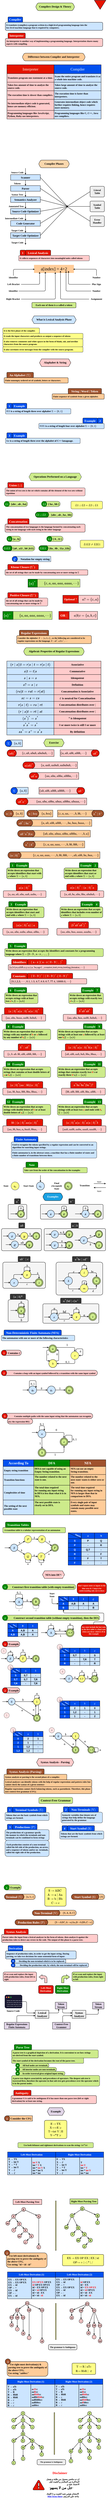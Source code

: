 <mxfile version="24.7.5">
  <diagram name="Page-1" id="IUpjOICMqtakUM9hvEMq">
    <mxGraphModel dx="2078" dy="1244" grid="1" gridSize="10" guides="1" tooltips="1" connect="1" arrows="1" fold="1" page="1" pageScale="1" pageWidth="827" pageHeight="1169" background="none" math="1" shadow="0">
      <root>
        <mxCell id="0" />
        <mxCell id="1" parent="0" />
        <mxCell id="Lqn1sUK04HNnTDvmEnDU-1" value="Compilers Design &amp; Theory" style="shape=hexagon;perimeter=hexagonPerimeter2;whiteSpace=wrap;fixedSize=1;size=16;fillColor=#cdeb8b;strokeColor=#000000;fontFamily=ADLaM Display;fontSize=20;strokeWidth=2;align=center;spacingLeft=0;spacingBottom=5;fillStyle=hachure;fontStyle=1;fontSource=https%3A%2F%2Ffonts.googleapis.com%2Fcss%3Ffamily%3DADLaM%2BDisplay;rounded=1;" parent="1" vertex="1">
          <mxGeometry x="275.68" y="40" width="293.32" height="57.14" as="geometry" />
        </mxCell>
        <mxCell id="Lqn1sUK04HNnTDvmEnDU-2" value="" style="group;flipH=0;rounded=1;" parent="1" vertex="1" connectable="0">
          <mxGeometry x="49" y="144" width="730" height="100" as="geometry" />
        </mxCell>
        <mxCell id="Lqn1sUK04HNnTDvmEnDU-3" value="It translates (compiles) a program written in a high-level programming language into the&lt;br&gt;low-level machine language that is required by computers." style="rounded=1;whiteSpace=wrap;html=1;hachureGap=4;fontFamily=Mina;strokeWidth=2;fillColor=#cce5ff;strokeColor=#000000;fontSize=16;fontStyle=1;labelBorderColor=none;textShadow=0;labelBackgroundColor=none;align=left;spacing=7;verticalAlign=middle;" parent="Lqn1sUK04HNnTDvmEnDU-2" vertex="1">
          <mxGeometry y="40" width="730" height="60" as="geometry" />
        </mxCell>
        <mxCell id="Lqn1sUK04HNnTDvmEnDU-4" value="Compiler" style="rounded=1;whiteSpace=wrap;html=1;hachureGap=4;fontFamily=Mina;strokeWidth=2;fillColor=#0050ef;strokeColor=#000000;fontSize=22;fontStyle=1;labelBorderColor=none;textShadow=0;labelBackgroundColor=none;align=center;spacing=5;verticalAlign=middle;spacingTop=0;spacingRight=2;fontColor=#ffffff;fontSource=https%3A%2F%2Ffonts.googleapis.com%2Fcss%3Ffamily%3DMina;" parent="Lqn1sUK04HNnTDvmEnDU-2" vertex="1">
          <mxGeometry x="20" width="110" height="40" as="geometry" />
        </mxCell>
        <mxCell id="Lqn1sUK04HNnTDvmEnDU-5" value="" style="group;flipH=0;strokeColor=none;rounded=1;" parent="1" vertex="1" connectable="0">
          <mxGeometry x="49" y="264" width="730" height="100" as="geometry" />
        </mxCell>
        <mxCell id="Lqn1sUK04HNnTDvmEnDU-6" value="An interpreter is another way of implementing a programming language. Interpretation shares many aspects with compiling.&amp;nbsp;&amp;nbsp;" style="rounded=1;whiteSpace=wrap;html=1;hachureGap=4;fontFamily=Mina;strokeWidth=2;fillColor=#ffcccc;strokeColor=#000000;fontSize=16;fontStyle=1;labelBorderColor=none;textShadow=0;labelBackgroundColor=none;align=left;spacing=7;verticalAlign=middle;" parent="Lqn1sUK04HNnTDvmEnDU-5" vertex="1">
          <mxGeometry y="40" width="730" height="60" as="geometry" />
        </mxCell>
        <mxCell id="Lqn1sUK04HNnTDvmEnDU-7" value="Interpreter" style="rounded=1;whiteSpace=wrap;html=1;hachureGap=4;fontFamily=Mina;strokeWidth=2;fillColor=#e51400;strokeColor=#000000;fontSize=22;fontStyle=1;labelBorderColor=none;textShadow=0;labelBackgroundColor=none;align=center;spacing=5;verticalAlign=middle;spacingTop=0;spacingRight=2;fontColor=#ffffff;fontSource=https%3A%2F%2Ffonts.googleapis.com%2Fcss%3Ffamily%3DMina;" parent="Lqn1sUK04HNnTDvmEnDU-5" vertex="1">
          <mxGeometry x="20" width="130" height="40" as="geometry" />
        </mxCell>
        <mxCell id="Lqn1sUK04HNnTDvmEnDU-8" value="" style="group;rounded=0;" parent="1" vertex="1" connectable="0">
          <mxGeometry x="61" y="500" width="706" height="403.96" as="geometry" />
        </mxCell>
        <mxCell id="Lqn1sUK04HNnTDvmEnDU-9" value="Interpreter" style="rounded=0;whiteSpace=wrap;html=1;strokeWidth=2;fillColor=#e51400;strokeColor=#000000;fontColor=#ffffff;container=0;fontSize=28;fontFamily=ADLaM Display;fontSource=https%3A%2F%2Ffonts.googleapis.com%2Fcss%3Ffamily%3DADLaM%2BDisplay;fontStyle=0;" parent="Lqn1sUK04HNnTDvmEnDU-8" vertex="1">
          <mxGeometry width="353" height="66.04" as="geometry" />
        </mxCell>
        <mxCell id="Lqn1sUK04HNnTDvmEnDU-10" value="Translates program one statement at a time." style="rounded=0;whiteSpace=wrap;html=1;strokeWidth=2;fillColor=#ffcccc;strokeColor=#000000;container=0;fontStyle=1;fontSize=18;fontFamily=Mina;fontSource=https%3A%2F%2Ffonts.googleapis.com%2Fcss%3Ffamily%3DMina;align=left;spacingLeft=3;" parent="Lqn1sUK04HNnTDvmEnDU-8" vertex="1">
          <mxGeometry y="66.04" width="353" height="63.96" as="geometry" />
        </mxCell>
        <mxCell id="Lqn1sUK04HNnTDvmEnDU-11" value="Compiler" style="rounded=0;whiteSpace=wrap;html=1;strokeWidth=2;fillColor=#0050ef;strokeColor=#000000;fontColor=#ffffff;container=0;fontSize=28;fontFamily=ADLaM Display;fontSource=https%3A%2F%2Ffonts.googleapis.com%2Fcss%3Ffamily%3DADLaM%2BDisplay;fontStyle=0;" parent="Lqn1sUK04HNnTDvmEnDU-8" vertex="1">
          <mxGeometry x="353" width="353" height="66.04" as="geometry" />
        </mxCell>
        <mxCell id="Lqn1sUK04HNnTDvmEnDU-12" value="&lt;div style=&quot;font-size: 18px;&quot;&gt;&lt;div&gt;Scans the entire program and translates it as a&amp;nbsp;&lt;span style=&quot;background-color: initial;&quot;&gt;whole into machine code.&lt;/span&gt;&lt;/div&gt;&lt;/div&gt;" style="rounded=0;whiteSpace=wrap;html=1;strokeWidth=2;fillColor=#cce5ff;strokeColor=#000000;container=0;fontSize=18;fontStyle=1;fontFamily=Mina;fontSource=https%3A%2F%2Ffonts.googleapis.com%2Fcss%3Ffamily%3DMina;spacingLeft=3;align=left;" parent="Lqn1sUK04HNnTDvmEnDU-8" vertex="1">
          <mxGeometry x="352.85" y="66.04" width="353" height="63.96" as="geometry" />
        </mxCell>
        <mxCell id="Lqn1sUK04HNnTDvmEnDU-13" value="&lt;div&gt;Takes less amount of time&amp;nbsp;&lt;span style=&quot;background-color: initial;&quot;&gt;to analyze the source code.&amp;nbsp;&lt;/span&gt;&lt;/div&gt;" style="rounded=0;whiteSpace=wrap;html=1;strokeWidth=2;fillColor=#ffcccc;strokeColor=#000000;container=0;fontStyle=1;fontSize=18;fontFamily=Mina;fontSource=https%3A%2F%2Ffonts.googleapis.com%2Fcss%3Ffamily%3DMina;align=left;spacingLeft=3;" parent="Lqn1sUK04HNnTDvmEnDU-8" vertex="1">
          <mxGeometry y="130" width="353" height="63.96" as="geometry" />
        </mxCell>
        <mxCell id="Lqn1sUK04HNnTDvmEnDU-14" value="&lt;div&gt;No intermediate object code is generated,&lt;/div&gt;&lt;div&gt;hence are memory efficient.&lt;/div&gt;" style="rounded=0;whiteSpace=wrap;html=1;strokeWidth=2;fillColor=#ffcccc;strokeColor=#000000;container=0;fontStyle=1;fontSize=18;fontFamily=Mina;fontSource=https%3A%2F%2Ffonts.googleapis.com%2Fcss%3Ffamily%3DMina;align=left;spacingLeft=3;" parent="Lqn1sUK04HNnTDvmEnDU-8" vertex="1">
          <mxGeometry y="257.92" width="353" height="82.08" as="geometry" />
        </mxCell>
        <mxCell id="Lqn1sUK04HNnTDvmEnDU-15" value="&lt;div style=&quot;font-size: 18px;&quot;&gt;Takes large amount of time&amp;nbsp;&lt;span style=&quot;background-color: initial;&quot;&gt;to analyze the source code.&amp;nbsp;&lt;/span&gt;&lt;br&gt;&lt;/div&gt;" style="rounded=0;whiteSpace=wrap;html=1;strokeWidth=2;fillColor=#cce5ff;strokeColor=#000000;container=0;fontSize=18;fontStyle=1;fontFamily=Mina;fontSource=https%3A%2F%2Ffonts.googleapis.com%2Fcss%3Ffamily%3DMina;spacingLeft=3;align=left;" parent="Lqn1sUK04HNnTDvmEnDU-8" vertex="1">
          <mxGeometry x="352.85" y="130" width="353" height="63.96" as="geometry" />
        </mxCell>
        <mxCell id="Lqn1sUK04HNnTDvmEnDU-16" value="&lt;div style=&quot;font-size: 18px;&quot;&gt;The execution time is&amp;nbsp;&lt;span style=&quot;background-color: initial;&quot;&gt;faster than interpreters.&lt;/span&gt;&lt;br&gt;&lt;/div&gt;" style="rounded=0;whiteSpace=wrap;html=1;strokeWidth=2;fillColor=#cce5ff;strokeColor=#000000;container=0;fontSize=18;fontStyle=1;fontFamily=Mina;fontSource=https%3A%2F%2Ffonts.googleapis.com%2Fcss%3Ffamily%3DMina;spacingLeft=3;align=left;" parent="Lqn1sUK04HNnTDvmEnDU-8" vertex="1">
          <mxGeometry x="352.85" y="193.96" width="353" height="63.96" as="geometry" />
        </mxCell>
        <mxCell id="Lqn1sUK04HNnTDvmEnDU-17" value="&lt;div&gt;Programming languages like JavaScript,&lt;/div&gt;&lt;div&gt;Python, Ruby use interpreters.&lt;/div&gt;" style="rounded=0;whiteSpace=wrap;html=1;strokeWidth=2;fillColor=#ffcccc;strokeColor=#000000;container=0;fontStyle=1;fontSize=18;fontFamily=Mina;fontSource=https%3A%2F%2Ffonts.googleapis.com%2Fcss%3Ffamily%3DMina;align=left;spacingLeft=3;" parent="Lqn1sUK04HNnTDvmEnDU-8" vertex="1">
          <mxGeometry y="340" width="353" height="63.96" as="geometry" />
        </mxCell>
        <mxCell id="Lqn1sUK04HNnTDvmEnDU-18" value="&lt;div&gt;The execution time is&amp;nbsp;&lt;span style=&quot;background-color: initial;&quot;&gt;slower than compilers.&lt;/span&gt;&lt;/div&gt;" style="rounded=0;whiteSpace=wrap;html=1;strokeWidth=2;fillColor=#ffcccc;strokeColor=#000000;container=0;fontStyle=1;fontSize=18;fontFamily=Mina;fontSource=https%3A%2F%2Ffonts.googleapis.com%2Fcss%3Ffamily%3DMina;align=left;spacingLeft=3;" parent="Lqn1sUK04HNnTDvmEnDU-8" vertex="1">
          <mxGeometry y="193.96" width="353" height="63.96" as="geometry" />
        </mxCell>
        <mxCell id="Lqn1sUK04HNnTDvmEnDU-19" value="&lt;div style=&quot;font-size: 18px;&quot;&gt;&lt;div&gt;Generates intermediate object code which&lt;/div&gt;&lt;div&gt;further requires linking, hence requires more&amp;nbsp;&lt;span style=&quot;background-color: initial;&quot;&gt;memory.&lt;/span&gt;&lt;/div&gt;&lt;/div&gt;" style="rounded=0;whiteSpace=wrap;html=1;strokeWidth=2;fillColor=#cce5ff;strokeColor=#000000;container=0;fontSize=18;fontStyle=1;fontFamily=Mina;fontSource=https%3A%2F%2Ffonts.googleapis.com%2Fcss%3Ffamily%3DMina;spacingLeft=3;align=left;" parent="Lqn1sUK04HNnTDvmEnDU-8" vertex="1">
          <mxGeometry x="352.85" y="257.92" width="353" height="82.08" as="geometry" />
        </mxCell>
        <mxCell id="Lqn1sUK04HNnTDvmEnDU-20" value="&lt;div style=&quot;font-size: 18px;&quot;&gt;&lt;div&gt;Programming languages like C, C++, Java use&amp;nbsp;&lt;span style=&quot;background-color: initial;&quot;&gt;compilers.&lt;/span&gt;&lt;/div&gt;&lt;/div&gt;" style="rounded=0;whiteSpace=wrap;html=1;strokeWidth=2;fillColor=#cce5ff;strokeColor=#000000;container=0;fontSize=18;fontStyle=1;fontFamily=Mina;fontSource=https%3A%2F%2Ffonts.googleapis.com%2Fcss%3Ffamily%3DMina;spacingLeft=3;align=left;" parent="Lqn1sUK04HNnTDvmEnDU-8" vertex="1">
          <mxGeometry x="352.85" y="340" width="353" height="63.96" as="geometry" />
        </mxCell>
        <mxCell id="Lqn1sUK04HNnTDvmEnDU-21" value="Difference between Compiler and Interpreter" style="shape=hexagon;perimeter=hexagonPerimeter2;whiteSpace=wrap;fixedSize=1;size=16;fillColor=#ffcc99;strokeColor=#000000;fontFamily=ADLaM Display;fontSize=20;strokeWidth=2;align=center;spacingLeft=0;spacingBottom=5;fillStyle=hachure;fontStyle=1;fontSource=https%3A%2F%2Ffonts.googleapis.com%2Fcss%3Ffamily%3DADLaM%2BDisplay;rounded=1;" parent="1" vertex="1">
          <mxGeometry x="175.34" y="414" width="473.32" height="57.14" as="geometry" />
        </mxCell>
        <mxCell id="Lqn1sUK04HNnTDvmEnDU-22" value="Compiler Phases" style="shape=hexagon;perimeter=hexagonPerimeter2;whiteSpace=wrap;fixedSize=1;size=16;fillColor=#fad7ac;strokeColor=#000000;fontFamily=ADLaM Display;fontSize=20;strokeWidth=2;align=center;spacingLeft=0;spacingBottom=5;fillStyle=hachure;fontStyle=1;fontSource=https%3A%2F%2Ffonts.googleapis.com%2Fcss%3Ffamily%3DADLaM%2BDisplay;rounded=1;" parent="1" vertex="1">
          <mxGeometry x="298" y="1210" width="232" height="57.14" as="geometry" />
        </mxCell>
        <mxCell id="Lqn1sUK04HNnTDvmEnDU-24" value="" style="group;flipH=0;rounded=1;" parent="1" vertex="1" connectable="0">
          <mxGeometry x="149" y="1880" width="530" height="80" as="geometry" />
        </mxCell>
        <mxCell id="Lqn1sUK04HNnTDvmEnDU-25" value="&lt;div&gt;It collects sequences of characters into meaningful&amp;nbsp;&lt;span style=&quot;background-color: initial;&quot;&gt;units called tokens&lt;/span&gt;&lt;/div&gt;" style="rounded=1;whiteSpace=wrap;html=1;hachureGap=4;fontFamily=Mina;strokeWidth=2;fillColor=#ffcccc;strokeColor=#36393d;fontSize=16;fontStyle=1;labelBorderColor=none;textShadow=0;labelBackgroundColor=none;align=left;spacing=7;verticalAlign=middle;" parent="Lqn1sUK04HNnTDvmEnDU-24" vertex="1">
          <mxGeometry y="40" width="530" height="40" as="geometry" />
        </mxCell>
        <mxCell id="Lqn1sUK04HNnTDvmEnDU-26" value="Lexical Analysis" style="rounded=1;whiteSpace=wrap;html=1;hachureGap=4;fontFamily=Mina;strokeWidth=2;fillColor=#e51400;strokeColor=#000000;fontSize=22;fontStyle=1;labelBorderColor=none;textShadow=0;labelBackgroundColor=none;align=center;spacing=5;verticalAlign=middle;spacingTop=3;spacingRight=2;fontColor=#ffffff;" parent="Lqn1sUK04HNnTDvmEnDU-24" vertex="1">
          <mxGeometry x="51" width="189" height="40" as="geometry" />
        </mxCell>
        <mxCell id="Lqn1sUK04HNnTDvmEnDU-27" value="1" style="rounded=1;whiteSpace=wrap;html=1;hachureGap=4;fontFamily=Mina;strokeWidth=2;fillColor=#e51400;strokeColor=#000000;fontSize=22;fontStyle=1;labelBorderColor=none;textShadow=0;labelBackgroundColor=none;align=center;spacing=5;verticalAlign=middle;spacingTop=3;spacingRight=2;fontColor=#ffffff;" parent="Lqn1sUK04HNnTDvmEnDU-24" vertex="1">
          <mxGeometry x="11" width="40" height="40" as="geometry" />
        </mxCell>
        <mxCell id="Lqn1sUK04HNnTDvmEnDU-28" value="a[index] = 4+2" style="rounded=1;whiteSpace=wrap;html=1;strokeWidth=2;fillColor=#ffcc99;strokeColor=none;arcSize=0;fontFamily=JetBrains Mono;fontStyle=0;fontSize=33;fontSource=https%3A%2F%2Ffonts.googleapis.com%2Fcss%3Ffamily%3DJetBrains%2BMono;" parent="1" vertex="1">
          <mxGeometry x="264" y="1990" width="299" height="60" as="geometry" />
        </mxCell>
        <mxCell id="Lqn1sUK04HNnTDvmEnDU-29" style="edgeStyle=orthogonalEdgeStyle;rounded=1;orthogonalLoop=1;jettySize=auto;html=1;strokeWidth=2;curved=0;" parent="1" source="Lqn1sUK04HNnTDvmEnDU-30" edge="1">
          <mxGeometry relative="1" as="geometry">
            <mxPoint x="269" y="2023" as="targetPoint" />
            <Array as="points">
              <mxPoint x="110" y="2023" />
            </Array>
          </mxGeometry>
        </mxCell>
        <mxCell id="Lqn1sUK04HNnTDvmEnDU-30" value="Identifier" style="text;html=1;align=center;verticalAlign=middle;whiteSpace=wrap;rounded=1;fontFamily=Mina;fontStyle=1;fontSize=17;" parent="1" vertex="1">
          <mxGeometry x="70" y="2070" width="79" height="30" as="geometry" />
        </mxCell>
        <mxCell id="Lqn1sUK04HNnTDvmEnDU-31" style="edgeStyle=orthogonalEdgeStyle;rounded=1;orthogonalLoop=1;jettySize=auto;html=1;strokeWidth=2;curved=0;" parent="1" source="Lqn1sUK04HNnTDvmEnDU-32" edge="1">
          <mxGeometry relative="1" as="geometry">
            <mxPoint x="305.6" y="2043.2" as="targetPoint" />
            <Array as="points">
              <mxPoint x="306" y="2135" />
              <mxPoint x="306" y="2090" />
              <mxPoint x="306" y="2090" />
            </Array>
          </mxGeometry>
        </mxCell>
        <mxCell id="Lqn1sUK04HNnTDvmEnDU-32" value="Left Bracket" style="text;html=1;align=center;verticalAlign=middle;whiteSpace=wrap;rounded=1;fontFamily=Mina;fontStyle=1;fontSize=17;" parent="1" vertex="1">
          <mxGeometry x="51.66" y="2120" width="115.68" height="30" as="geometry" />
        </mxCell>
        <mxCell id="Lqn1sUK04HNnTDvmEnDU-33" style="edgeStyle=orthogonalEdgeStyle;rounded=1;orthogonalLoop=1;jettySize=auto;html=1;strokeWidth=2;curved=0;" parent="1" source="Lqn1sUK04HNnTDvmEnDU-34" edge="1">
          <mxGeometry relative="1" as="geometry">
            <mxPoint x="348.8" y="2041.6" as="targetPoint" />
            <Array as="points">
              <mxPoint x="349" y="2185" />
            </Array>
          </mxGeometry>
        </mxCell>
        <mxCell id="Lqn1sUK04HNnTDvmEnDU-34" value="Identifier" style="text;html=1;align=center;verticalAlign=middle;whiteSpace=wrap;rounded=1;fontFamily=Mina;fontStyle=1;fontSize=17;" parent="1" vertex="1">
          <mxGeometry x="69" y="2170" width="80" height="30" as="geometry" />
        </mxCell>
        <mxCell id="Lqn1sUK04HNnTDvmEnDU-35" style="edgeStyle=orthogonalEdgeStyle;rounded=1;orthogonalLoop=1;jettySize=auto;html=1;strokeWidth=2;curved=0;" parent="1" source="Lqn1sUK04HNnTDvmEnDU-36" edge="1">
          <mxGeometry relative="1" as="geometry">
            <mxPoint x="423.2" y="2044.8" as="targetPoint" />
            <Array as="points">
              <mxPoint x="424" y="2245" />
              <mxPoint x="424" y="2150" />
              <mxPoint x="423" y="2150" />
            </Array>
          </mxGeometry>
        </mxCell>
        <mxCell id="Lqn1sUK04HNnTDvmEnDU-36" value="Right Bracket" style="text;html=1;align=center;verticalAlign=middle;whiteSpace=wrap;rounded=1;fontFamily=Mina;fontStyle=1;fontSize=17;" parent="1" vertex="1">
          <mxGeometry x="47.34" y="2230" width="120" height="30" as="geometry" />
        </mxCell>
        <mxCell id="Lqn1sUK04HNnTDvmEnDU-37" style="edgeStyle=orthogonalEdgeStyle;rounded=1;orthogonalLoop=1;jettySize=auto;html=1;strokeWidth=2;curved=0;" parent="1" source="Lqn1sUK04HNnTDvmEnDU-38" edge="1">
          <mxGeometry relative="1" as="geometry">
            <mxPoint x="557.6" y="2022.4" as="targetPoint" />
            <Array as="points">
              <mxPoint x="732" y="2022" />
            </Array>
          </mxGeometry>
        </mxCell>
        <mxCell id="Lqn1sUK04HNnTDvmEnDU-38" value="Number" style="text;html=1;align=center;verticalAlign=middle;whiteSpace=wrap;rounded=1;fontFamily=Mina;fontStyle=1;fontSize=17;" parent="1" vertex="1">
          <mxGeometry x="692.66" y="2070" width="79" height="30" as="geometry" />
        </mxCell>
        <mxCell id="Lqn1sUK04HNnTDvmEnDU-39" style="edgeStyle=orthogonalEdgeStyle;rounded=1;orthogonalLoop=1;jettySize=auto;html=1;strokeWidth=2;curved=0;" parent="1" source="Lqn1sUK04HNnTDvmEnDU-40" edge="1">
          <mxGeometry relative="1" as="geometry">
            <mxPoint x="522.4" y="2035.2" as="targetPoint" />
            <Array as="points">
              <mxPoint x="522" y="2135" />
            </Array>
          </mxGeometry>
        </mxCell>
        <mxCell id="Lqn1sUK04HNnTDvmEnDU-40" value="Plus Sign" style="text;html=1;align=center;verticalAlign=middle;whiteSpace=wrap;rounded=1;fontFamily=Mina;fontStyle=1;fontSize=17;" parent="1" vertex="1">
          <mxGeometry x="687.16" y="2120" width="90" height="30" as="geometry" />
        </mxCell>
        <mxCell id="Lqn1sUK04HNnTDvmEnDU-41" style="edgeStyle=orthogonalEdgeStyle;rounded=1;orthogonalLoop=1;jettySize=auto;html=1;strokeWidth=2;curved=0;" parent="1" source="Lqn1sUK04HNnTDvmEnDU-42" edge="1">
          <mxGeometry relative="1" as="geometry">
            <mxPoint x="504" y="2036" as="targetPoint" />
            <Array as="points">
              <mxPoint x="504" y="2185" />
            </Array>
          </mxGeometry>
        </mxCell>
        <mxCell id="Lqn1sUK04HNnTDvmEnDU-42" value="Number" style="text;html=1;align=center;verticalAlign=middle;whiteSpace=wrap;rounded=1;fontFamily=Mina;fontStyle=1;fontSize=17;" parent="1" vertex="1">
          <mxGeometry x="691.66" y="2170" width="80" height="30" as="geometry" />
        </mxCell>
        <mxCell id="Lqn1sUK04HNnTDvmEnDU-44" value="Assignment" style="text;html=1;align=center;verticalAlign=middle;whiteSpace=wrap;rounded=1;fontFamily=Mina;fontStyle=1;fontSize=17;" parent="1" vertex="1">
          <mxGeometry x="676.66" y="2230" width="110" height="30" as="geometry" />
        </mxCell>
        <mxCell id="Lqn1sUK04HNnTDvmEnDU-45" value="&lt;b style=&quot;font-size: 18px;&quot;&gt;Each one of them is a called a token&lt;/b&gt;" style="rounded=1;whiteSpace=wrap;html=1;strokeWidth=2;fillColor=#cdeb8b;strokeColor=#000000;fontFamily=Mina;fontSize=18;" parent="1" vertex="1">
          <mxGeometry x="248" y="2270" width="330.67" height="40" as="geometry" />
        </mxCell>
        <mxCell id="Lqn1sUK04HNnTDvmEnDU-46" value="" style="group;rounded=1;" parent="1" vertex="1" connectable="0">
          <mxGeometry x="35.0" y="1270" width="756.56" height="570" as="geometry" />
        </mxCell>
        <mxCell id="Lqn1sUK04HNnTDvmEnDU-47" value="" style="group;rounded=1;" parent="Lqn1sUK04HNnTDvmEnDU-46" vertex="1" connectable="0">
          <mxGeometry width="276.5" height="570" as="geometry" />
        </mxCell>
        <mxCell id="Lqn1sUK04HNnTDvmEnDU-48" value="Source Code" style="text;html=1;align=center;verticalAlign=middle;whiteSpace=wrap;rounded=1;fontFamily=Mina;fontStyle=1;fontSize=17;" parent="Lqn1sUK04HNnTDvmEnDU-47" vertex="1">
          <mxGeometry x="53.5" y="18" width="100" height="30" as="geometry" />
        </mxCell>
        <mxCell id="Lqn1sUK04HNnTDvmEnDU-49" value="" style="edgeStyle=orthogonalEdgeStyle;rounded=1;orthogonalLoop=1;jettySize=auto;html=1;strokeWidth=2;endArrow=none;endFill=0;startArrow=classic;startFill=1;" parent="Lqn1sUK04HNnTDvmEnDU-47" source="Lqn1sUK04HNnTDvmEnDU-51" edge="1">
          <mxGeometry relative="1" as="geometry">
            <mxPoint x="165" as="targetPoint" />
          </mxGeometry>
        </mxCell>
        <mxCell id="Lqn1sUK04HNnTDvmEnDU-50" style="edgeStyle=orthogonalEdgeStyle;rounded=1;orthogonalLoop=1;jettySize=auto;html=1;strokeWidth=2;" parent="Lqn1sUK04HNnTDvmEnDU-47" source="Lqn1sUK04HNnTDvmEnDU-51" target="Lqn1sUK04HNnTDvmEnDU-55" edge="1">
          <mxGeometry relative="1" as="geometry" />
        </mxCell>
        <mxCell id="Lqn1sUK04HNnTDvmEnDU-51" value="Scanner" style="rounded=1;whiteSpace=wrap;html=1;fontSize=20;fillColor=#cce5ff;strokeColor=#000000;strokeWidth=2;fontFamily=Mina;arcSize=2;fontStyle=1;" parent="Lqn1sUK04HNnTDvmEnDU-47" vertex="1">
          <mxGeometry x="53.5" y="48" width="222.99" height="42" as="geometry" />
        </mxCell>
        <mxCell id="Lqn1sUK04HNnTDvmEnDU-52" value="Tokens" style="text;html=1;align=center;verticalAlign=middle;whiteSpace=wrap;rounded=1;fontFamily=Mina;fontStyle=1;fontSize=17;" parent="Lqn1sUK04HNnTDvmEnDU-47" vertex="1">
          <mxGeometry x="53.51" y="100" width="100" height="30" as="geometry" />
        </mxCell>
        <mxCell id="Lqn1sUK04HNnTDvmEnDU-53" style="edgeStyle=orthogonalEdgeStyle;rounded=1;orthogonalLoop=1;jettySize=auto;html=1;strokeWidth=2;" parent="Lqn1sUK04HNnTDvmEnDU-47" source="Lqn1sUK04HNnTDvmEnDU-55" target="Lqn1sUK04HNnTDvmEnDU-58" edge="1">
          <mxGeometry relative="1" as="geometry" />
        </mxCell>
        <mxCell id="Lqn1sUK04HNnTDvmEnDU-54" style="rounded=1;orthogonalLoop=1;jettySize=auto;html=1;strokeWidth=2;endArrow=none;endFill=0;exitX=1;exitY=0.5;exitDx=0;exitDy=0;" parent="Lqn1sUK04HNnTDvmEnDU-47" source="Lqn1sUK04HNnTDvmEnDU-55" edge="1">
          <mxGeometry relative="1" as="geometry">
            <mxPoint x="479" y="285" as="targetPoint" />
          </mxGeometry>
        </mxCell>
        <mxCell id="Lqn1sUK04HNnTDvmEnDU-55" value="Parser" style="rounded=1;whiteSpace=wrap;html=1;fontSize=20;fillColor=#cce5ff;strokeColor=#000000;strokeWidth=2;fontFamily=Mina;arcSize=2;fontStyle=1;" parent="Lqn1sUK04HNnTDvmEnDU-47" vertex="1">
          <mxGeometry x="53.51" y="130" width="222.99" height="42" as="geometry" />
        </mxCell>
        <mxCell id="Lqn1sUK04HNnTDvmEnDU-56" value="Syntax Tree" style="text;html=1;align=center;verticalAlign=middle;whiteSpace=wrap;rounded=1;fontFamily=Mina;fontStyle=1;fontSize=17;" parent="Lqn1sUK04HNnTDvmEnDU-47" vertex="1">
          <mxGeometry x="53.5" y="183" width="100" height="30" as="geometry" />
        </mxCell>
        <mxCell id="Lqn1sUK04HNnTDvmEnDU-57" style="edgeStyle=orthogonalEdgeStyle;rounded=1;orthogonalLoop=1;jettySize=auto;html=1;strokeWidth=2;" parent="Lqn1sUK04HNnTDvmEnDU-47" source="Lqn1sUK04HNnTDvmEnDU-58" target="Lqn1sUK04HNnTDvmEnDU-61" edge="1">
          <mxGeometry relative="1" as="geometry" />
        </mxCell>
        <mxCell id="Lqn1sUK04HNnTDvmEnDU-58" value="Semantics Analyzer" style="rounded=1;whiteSpace=wrap;html=1;fontSize=20;fillColor=#cce5ff;strokeColor=#000000;strokeWidth=2;fontFamily=Mina;arcSize=2;fontStyle=1;" parent="Lqn1sUK04HNnTDvmEnDU-47" vertex="1">
          <mxGeometry x="53.51" y="213" width="222.99" height="42" as="geometry" />
        </mxCell>
        <mxCell id="Lqn1sUK04HNnTDvmEnDU-59" value="Annotated Tree" style="text;html=1;align=center;verticalAlign=middle;whiteSpace=wrap;rounded=1;fontFamily=Mina;fontStyle=1;fontSize=17;" parent="Lqn1sUK04HNnTDvmEnDU-47" vertex="1">
          <mxGeometry x="30.0" y="270" width="130" height="30" as="geometry" />
        </mxCell>
        <mxCell id="Lqn1sUK04HNnTDvmEnDU-60" style="edgeStyle=orthogonalEdgeStyle;rounded=1;orthogonalLoop=1;jettySize=auto;html=1;strokeWidth=2;" parent="Lqn1sUK04HNnTDvmEnDU-47" source="Lqn1sUK04HNnTDvmEnDU-61" target="Lqn1sUK04HNnTDvmEnDU-64" edge="1">
          <mxGeometry relative="1" as="geometry" />
        </mxCell>
        <mxCell id="Lqn1sUK04HNnTDvmEnDU-61" value="Source Code Optimizer" style="rounded=1;whiteSpace=wrap;html=1;fontSize=20;fillColor=#cce5ff;strokeColor=#000000;strokeWidth=2;fontFamily=Mina;arcSize=2;fontStyle=1;" parent="Lqn1sUK04HNnTDvmEnDU-47" vertex="1">
          <mxGeometry x="53.51" y="300" width="222.99" height="42" as="geometry" />
        </mxCell>
        <mxCell id="Lqn1sUK04HNnTDvmEnDU-62" value="Intermediate Code" style="text;html=1;align=center;verticalAlign=middle;whiteSpace=wrap;rounded=1;fontFamily=Mina;fontStyle=1;fontSize=17;" parent="Lqn1sUK04HNnTDvmEnDU-47" vertex="1">
          <mxGeometry y="360" width="160" height="30" as="geometry" />
        </mxCell>
        <mxCell id="Lqn1sUK04HNnTDvmEnDU-63" style="edgeStyle=orthogonalEdgeStyle;rounded=1;orthogonalLoop=1;jettySize=auto;html=1;strokeWidth=2;" parent="Lqn1sUK04HNnTDvmEnDU-47" source="Lqn1sUK04HNnTDvmEnDU-64" target="Lqn1sUK04HNnTDvmEnDU-67" edge="1">
          <mxGeometry relative="1" as="geometry" />
        </mxCell>
        <mxCell id="Lqn1sUK04HNnTDvmEnDU-64" value="Code Generator" style="rounded=1;whiteSpace=wrap;html=1;fontSize=20;fillColor=#cce5ff;strokeColor=#000000;strokeWidth=2;fontFamily=Mina;arcSize=2;fontStyle=1;" parent="Lqn1sUK04HNnTDvmEnDU-47" vertex="1">
          <mxGeometry x="53.51" y="390" width="222.99" height="42" as="geometry" />
        </mxCell>
        <mxCell id="Lqn1sUK04HNnTDvmEnDU-65" value="Target Code" style="text;html=1;align=center;verticalAlign=middle;whiteSpace=wrap;rounded=1;fontFamily=Mina;fontStyle=1;fontSize=17;" parent="Lqn1sUK04HNnTDvmEnDU-47" vertex="1">
          <mxGeometry x="51.0" y="450" width="105" height="30" as="geometry" />
        </mxCell>
        <mxCell id="Lqn1sUK04HNnTDvmEnDU-66" value="" style="edgeStyle=orthogonalEdgeStyle;rounded=1;orthogonalLoop=1;jettySize=auto;html=1;strokeWidth=2;" parent="Lqn1sUK04HNnTDvmEnDU-47" source="Lqn1sUK04HNnTDvmEnDU-67" edge="1">
          <mxGeometry relative="1" as="geometry">
            <mxPoint x="165" y="570" as="targetPoint" />
          </mxGeometry>
        </mxCell>
        <mxCell id="Lqn1sUK04HNnTDvmEnDU-67" value="Target Code Optimizer" style="rounded=1;whiteSpace=wrap;html=1;fontSize=20;fillColor=#cce5ff;strokeColor=#000000;strokeWidth=2;fontFamily=Mina;arcSize=2;fontStyle=1;" parent="Lqn1sUK04HNnTDvmEnDU-47" vertex="1">
          <mxGeometry x="53.5" y="480" width="222.99" height="42" as="geometry" />
        </mxCell>
        <mxCell id="Lqn1sUK04HNnTDvmEnDU-68" value="Target Code" style="text;html=1;align=center;verticalAlign=middle;whiteSpace=wrap;rounded=1;fontFamily=Mina;fontStyle=1;fontSize=17;" parent="Lqn1sUK04HNnTDvmEnDU-47" vertex="1">
          <mxGeometry x="53.5" y="540" width="100" height="30" as="geometry" />
        </mxCell>
        <mxCell id="Lqn1sUK04HNnTDvmEnDU-69" value="&lt;font style=&quot;font-size: 18px;&quot;&gt;Literal &lt;br&gt;Table&lt;/font&gt;" style="rounded=1;whiteSpace=wrap;html=1;strokeWidth=2;fillColor=#eeeeee;strokeColor=#000000;arcSize=11;fontFamily=Mina;fontStyle=1;fontSize=18;fontSource=https%3A%2F%2Ffonts.googleapis.com%2Fcss%3Ffamily%3DMina;" parent="Lqn1sUK04HNnTDvmEnDU-46" vertex="1">
          <mxGeometry x="649" y="135" width="107.56" height="80" as="geometry" />
        </mxCell>
        <mxCell id="Lqn1sUK04HNnTDvmEnDU-70" value="Symbol&lt;div&gt;Table&lt;/div&gt;" style="rounded=1;whiteSpace=wrap;html=1;strokeWidth=2;fillColor=#eeeeee;strokeColor=#000000;arcSize=11;fontFamily=Mina;fontStyle=1;fontSize=18;fontSource=https%3A%2F%2Ffonts.googleapis.com%2Fcss%3Ffamily%3DMina;" parent="Lqn1sUK04HNnTDvmEnDU-46" vertex="1">
          <mxGeometry x="649" y="245" width="107.56" height="80" as="geometry" />
        </mxCell>
        <mxCell id="Lqn1sUK04HNnTDvmEnDU-71" value="Error&lt;div&gt;Handler&lt;/div&gt;" style="rounded=1;whiteSpace=wrap;html=1;strokeWidth=2;fillColor=#eeeeee;strokeColor=#000000;arcSize=11;fontFamily=Mina;fontStyle=1;fontSize=18;fontSource=https%3A%2F%2Ffonts.googleapis.com%2Fcss%3Ffamily%3DMina;" parent="Lqn1sUK04HNnTDvmEnDU-46" vertex="1">
          <mxGeometry x="649" y="355" width="107.56" height="80" as="geometry" />
        </mxCell>
        <mxCell id="Lqn1sUK04HNnTDvmEnDU-72" value="" style="strokeWidth=2;html=1;shape=mxgraph.flowchart.start_2;whiteSpace=wrap;fillColor=#000000;rounded=1;" parent="Lqn1sUK04HNnTDvmEnDU-46" vertex="1">
          <mxGeometry x="473" y="280" width="10" height="10" as="geometry" />
        </mxCell>
        <mxCell id="Lqn1sUK04HNnTDvmEnDU-73" style="rounded=1;orthogonalLoop=1;jettySize=auto;html=1;entryX=0.855;entryY=0.145;entryDx=0;entryDy=0;entryPerimeter=0;strokeWidth=2;endArrow=none;endFill=0;exitX=0;exitY=0.5;exitDx=0;exitDy=0;" parent="Lqn1sUK04HNnTDvmEnDU-46" source="Lqn1sUK04HNnTDvmEnDU-69" target="Lqn1sUK04HNnTDvmEnDU-72" edge="1">
          <mxGeometry relative="1" as="geometry" />
        </mxCell>
        <mxCell id="Lqn1sUK04HNnTDvmEnDU-74" style="rounded=1;orthogonalLoop=1;jettySize=auto;html=1;endArrow=none;endFill=0;strokeWidth=2;" parent="Lqn1sUK04HNnTDvmEnDU-46" source="Lqn1sUK04HNnTDvmEnDU-70" edge="1">
          <mxGeometry relative="1" as="geometry">
            <mxPoint x="481" y="285" as="targetPoint" />
          </mxGeometry>
        </mxCell>
        <mxCell id="Lqn1sUK04HNnTDvmEnDU-75" style="rounded=1;orthogonalLoop=1;jettySize=auto;html=1;entryX=0.472;entryY=0.728;entryDx=0;entryDy=0;entryPerimeter=0;endArrow=none;endFill=0;strokeWidth=2;exitX=0;exitY=0.5;exitDx=0;exitDy=0;" parent="Lqn1sUK04HNnTDvmEnDU-46" source="Lqn1sUK04HNnTDvmEnDU-71" target="Lqn1sUK04HNnTDvmEnDU-72" edge="1">
          <mxGeometry relative="1" as="geometry" />
        </mxCell>
        <mxCell id="Lqn1sUK04HNnTDvmEnDU-76" style="rounded=1;orthogonalLoop=1;jettySize=auto;html=1;endArrow=none;endFill=0;strokeWidth=2;exitX=1;exitY=0.5;exitDx=0;exitDy=0;entryX=0.6;entryY=0.5;entryDx=0;entryDy=0;entryPerimeter=0;" parent="Lqn1sUK04HNnTDvmEnDU-46" source="Lqn1sUK04HNnTDvmEnDU-51" target="Lqn1sUK04HNnTDvmEnDU-72" edge="1">
          <mxGeometry relative="1" as="geometry" />
        </mxCell>
        <mxCell id="Lqn1sUK04HNnTDvmEnDU-77" style="rounded=1;orthogonalLoop=1;jettySize=auto;html=1;exitX=1;exitY=0.5;exitDx=0;exitDy=0;endArrow=none;endFill=0;strokeWidth=2;" parent="Lqn1sUK04HNnTDvmEnDU-46" source="Lqn1sUK04HNnTDvmEnDU-58" edge="1">
          <mxGeometry relative="1" as="geometry">
            <mxPoint x="478" y="285" as="targetPoint" />
          </mxGeometry>
        </mxCell>
        <mxCell id="Lqn1sUK04HNnTDvmEnDU-78" style="rounded=1;orthogonalLoop=1;jettySize=auto;html=1;exitX=1;exitY=0.5;exitDx=0;exitDy=0;endArrow=none;endFill=0;strokeWidth=2;" parent="Lqn1sUK04HNnTDvmEnDU-46" source="Lqn1sUK04HNnTDvmEnDU-61" edge="1">
          <mxGeometry relative="1" as="geometry">
            <mxPoint x="478" y="286" as="targetPoint" />
          </mxGeometry>
        </mxCell>
        <mxCell id="Lqn1sUK04HNnTDvmEnDU-79" style="rounded=1;orthogonalLoop=1;jettySize=auto;html=1;exitX=1;exitY=0.5;exitDx=0;exitDy=0;endArrow=none;endFill=0;strokeWidth=2;" parent="Lqn1sUK04HNnTDvmEnDU-46" source="Lqn1sUK04HNnTDvmEnDU-64" edge="1">
          <mxGeometry relative="1" as="geometry">
            <mxPoint x="477" y="287" as="targetPoint" />
          </mxGeometry>
        </mxCell>
        <mxCell id="Lqn1sUK04HNnTDvmEnDU-80" style="rounded=1;orthogonalLoop=1;jettySize=auto;html=1;exitX=1;exitY=0.5;exitDx=0;exitDy=0;endArrow=none;endFill=0;strokeWidth=2;" parent="Lqn1sUK04HNnTDvmEnDU-46" source="Lqn1sUK04HNnTDvmEnDU-67" edge="1">
          <mxGeometry relative="1" as="geometry">
            <mxPoint x="477" y="290" as="targetPoint" />
          </mxGeometry>
        </mxCell>
        <mxCell id="Lqn1sUK04HNnTDvmEnDU-81" value="What is Lexical Analysis Phase" style="shape=hexagon;perimeter=hexagonPerimeter2;whiteSpace=wrap;fixedSize=1;size=16;fillColor=#cce5ff;strokeColor=#000000;fontFamily=ADLaM Display;fontSize=20;strokeWidth=2;align=center;spacingLeft=0;spacingBottom=5;fillStyle=hachure;fontStyle=1;fontSource=https%3A%2F%2Ffonts.googleapis.com%2Fcss%3Ffamily%3DADLaM%2BDisplay;rounded=0;" parent="1" vertex="1">
          <mxGeometry x="248" y="2370" width="332" height="57.14" as="geometry" />
        </mxCell>
        <mxCell id="Lqn1sUK04HNnTDvmEnDU-82" value="" style="group;rounded=1;" parent="1" vertex="1" connectable="0">
          <mxGeometry x="30" y="2460" width="601" height="180" as="geometry" />
        </mxCell>
        <mxCell id="Lqn1sUK04HNnTDvmEnDU-83" value="&lt;div&gt;It is the first phase of the compiler.&lt;/div&gt;" style="rounded=1;whiteSpace=wrap;html=1;hachureGap=4;fontFamily=Mina;strokeWidth=2;fillColor=#ffff88;strokeColor=#36393d;fontSize=16;fontStyle=1;labelBorderColor=none;textShadow=0;labelBackgroundColor=none;align=left;spacing=7;verticalAlign=middle;" parent="Lqn1sUK04HNnTDvmEnDU-82" vertex="1">
          <mxGeometry width="275" height="40" as="geometry" />
        </mxCell>
        <mxCell id="Lqn1sUK04HNnTDvmEnDU-84" value="&lt;div&gt;&lt;span style=&quot;background-color: initial;&quot;&gt;It reads the input characters and produces as&amp;nbsp;&lt;/span&gt;&lt;span style=&quot;background-color: initial;&quot;&gt;output a sequence of tokens&lt;/span&gt;&lt;br&gt;&lt;/div&gt;" style="rounded=1;whiteSpace=wrap;html=1;hachureGap=4;fontFamily=Mina;strokeWidth=2;fillColor=#ffff88;strokeColor=#36393d;fontSize=16;fontStyle=1;labelBorderColor=none;textShadow=0;labelBackgroundColor=none;align=left;spacing=7;verticalAlign=middle;" parent="Lqn1sUK04HNnTDvmEnDU-82" vertex="1">
          <mxGeometry y="40" width="601" height="40" as="geometry" />
        </mxCell>
        <mxCell id="Lqn1sUK04HNnTDvmEnDU-85" value="&lt;div&gt;&lt;span style=&quot;background-color: initial;&quot;&gt;It also removes comments and white spaces in the&amp;nbsp;&lt;/span&gt;&lt;span style=&quot;background-color: initial;&quot;&gt;form of blank, tab, and newline characters from&amp;nbsp;&lt;/span&gt;&lt;span style=&quot;background-color: initial;&quot;&gt;the source program.&lt;/span&gt;&lt;/div&gt;" style="rounded=1;whiteSpace=wrap;html=1;hachureGap=4;fontFamily=Mina;strokeWidth=2;fillColor=#ffff88;strokeColor=#36393d;fontSize=16;fontStyle=1;labelBorderColor=none;textShadow=0;labelBackgroundColor=none;align=left;spacing=7;verticalAlign=middle;" parent="Lqn1sUK04HNnTDvmEnDU-82" vertex="1">
          <mxGeometry y="80" width="601" height="60" as="geometry" />
        </mxCell>
        <mxCell id="Lqn1sUK04HNnTDvmEnDU-86" value="&lt;div&gt;&lt;span style=&quot;background-color: initial;&quot;&gt;It also correlates error messages from the compiler&amp;nbsp;&lt;/span&gt;&lt;span style=&quot;background-color: initial;&quot;&gt;with the source program.&lt;/span&gt;&lt;/div&gt;" style="rounded=1;whiteSpace=wrap;html=1;hachureGap=4;fontFamily=Mina;strokeWidth=2;fillColor=#ffff88;strokeColor=#36393d;fontSize=16;fontStyle=1;labelBorderColor=none;textShadow=0;labelBackgroundColor=none;align=left;spacing=7;verticalAlign=middle;" parent="Lqn1sUK04HNnTDvmEnDU-82" vertex="1">
          <mxGeometry y="140" width="601" height="40" as="geometry" />
        </mxCell>
        <mxCell id="Lqn1sUK04HNnTDvmEnDU-87" value="Alaphabet &amp; String" style="shape=hexagon;perimeter=hexagonPerimeter2;whiteSpace=wrap;fixedSize=1;size=16;fillColor=#ffcccc;strokeColor=#000000;fontFamily=ADLaM Display;fontSize=20;strokeWidth=2;align=center;spacingLeft=0;spacingBottom=5;fillStyle=hachure;fontStyle=1;fontSource=https%3A%2F%2Ffonts.googleapis.com%2Fcss%3Ffamily%3DADLaM%2BDisplay;rounded=0;" parent="1" vertex="1">
          <mxGeometry x="304.68" y="2690" width="235.32" height="57.14" as="geometry" />
        </mxCell>
        <mxCell id="Lqn1sUK04HNnTDvmEnDU-88" value="" style="group;rounded=1;" parent="1" vertex="1" connectable="0">
          <mxGeometry x="40" y="2790" width="480" height="80" as="geometry" />
        </mxCell>
        <mxCell id="Lqn1sUK04HNnTDvmEnDU-89" value="&lt;div&gt;Finite nonempty ordered set of symbols, letters or characters.&lt;/div&gt;" style="rounded=1;whiteSpace=wrap;html=1;hachureGap=4;fontFamily=Mina;strokeWidth=2;fillColor=#ffcc99;strokeColor=#000000;fontSize=16;fontStyle=1;labelBorderColor=none;textShadow=0;labelBackgroundColor=none;align=left;spacing=7;verticalAlign=middle;" parent="Lqn1sUK04HNnTDvmEnDU-88" vertex="1">
          <mxGeometry y="40" width="480" height="40" as="geometry" />
        </mxCell>
        <mxCell id="Lqn1sUK04HNnTDvmEnDU-90" value="An Alphabet `(Sigma)`" style="rounded=1;whiteSpace=wrap;html=1;hachureGap=4;fontFamily=Mina;strokeWidth=2;fillColor=#a0522d;strokeColor=#000000;fontSize=22;fontStyle=1;labelBorderColor=none;textShadow=0;labelBackgroundColor=none;align=center;spacing=5;verticalAlign=middle;spacingTop=3;spacingRight=2;fontColor=#ffffff;" parent="Lqn1sUK04HNnTDvmEnDU-88" vertex="1">
          <mxGeometry x="20" width="200" height="40" as="geometry" />
        </mxCell>
        <mxCell id="Lqn1sUK04HNnTDvmEnDU-91" value="" style="group;flipH=1;rounded=1;" parent="1" vertex="1" connectable="0">
          <mxGeometry x="400" y="2910" width="390" height="80" as="geometry" />
        </mxCell>
        <mxCell id="Lqn1sUK04HNnTDvmEnDU-92" value="&lt;div&gt;Finite sequence of symbols from a given alphabet.&lt;/div&gt;" style="rounded=1;whiteSpace=wrap;html=1;hachureGap=4;fontFamily=Mina;strokeWidth=2;fillColor=#ffcc99;strokeColor=#000000;fontSize=16;fontStyle=1;labelBorderColor=none;textShadow=0;labelBackgroundColor=none;align=left;spacing=7;verticalAlign=middle;" parent="Lqn1sUK04HNnTDvmEnDU-91" vertex="1">
          <mxGeometry y="40" width="390" height="40" as="geometry" />
        </mxCell>
        <mxCell id="Lqn1sUK04HNnTDvmEnDU-93" value="String | Word | Token" style="rounded=1;whiteSpace=wrap;html=1;hachureGap=4;fontFamily=Mina;strokeWidth=2;fillColor=#a0522d;strokeColor=#000000;fontSize=22;fontStyle=1;labelBorderColor=none;textShadow=0;labelBackgroundColor=none;align=center;spacing=5;verticalAlign=middle;spacingTop=3;spacingRight=2;fontColor=#ffffff;" parent="Lqn1sUK04HNnTDvmEnDU-91" vertex="1">
          <mxGeometry x="120" width="250" height="40" as="geometry" />
        </mxCell>
        <mxCell id="Lqn1sUK04HNnTDvmEnDU-94" value="" style="group;rounded=1;" parent="1" vertex="1" connectable="0">
          <mxGeometry x="50" y="3020" width="490" height="80" as="geometry" />
        </mxCell>
        <mxCell id="Lqn1sUK04HNnTDvmEnDU-95" value="&lt;span style=&quot;font-size: 18px;&quot;&gt;`011` is a string of length three over alphabet `Sigma = {0,1}`&lt;/span&gt;" style="rounded=1;whiteSpace=wrap;html=1;hachureGap=4;fontFamily=Mina;strokeWidth=2;fillColor=#cce5ff;strokeColor=#36393d;fontSize=16;fontStyle=1;labelBorderColor=none;textShadow=0;labelBackgroundColor=none;align=left;spacing=7;verticalAlign=middle;" parent="Lqn1sUK04HNnTDvmEnDU-94" vertex="1">
          <mxGeometry y="40" width="490" height="40" as="geometry" />
        </mxCell>
        <mxCell id="Lqn1sUK04HNnTDvmEnDU-96" value="Example" style="rounded=1;whiteSpace=wrap;html=1;hachureGap=4;fontFamily=Mina;strokeWidth=2;fillColor=#0050ef;strokeColor=#000000;fontSize=22;fontStyle=1;labelBorderColor=none;textShadow=0;labelBackgroundColor=none;align=center;spacing=5;verticalAlign=middle;spacingTop=3;spacingRight=2;fontColor=#ffffff;" parent="Lqn1sUK04HNnTDvmEnDU-94" vertex="1">
          <mxGeometry x="50" width="110" height="40" as="geometry" />
        </mxCell>
        <mxCell id="Lqn1sUK04HNnTDvmEnDU-97" value="1" style="rounded=1;whiteSpace=wrap;html=1;hachureGap=4;fontFamily=Mina;strokeWidth=2;fillColor=#0050ef;strokeColor=#000000;fontSize=22;fontStyle=1;labelBorderColor=none;textShadow=0;labelBackgroundColor=none;align=center;spacing=5;verticalAlign=middle;spacingTop=3;spacingRight=2;fontColor=#ffffff;" parent="Lqn1sUK04HNnTDvmEnDU-94" vertex="1">
          <mxGeometry x="10" width="40" height="40" as="geometry" />
        </mxCell>
        <mxCell id="Lqn1sUK04HNnTDvmEnDU-98" value="" style="group;flipH=1;rounded=1;" parent="1" vertex="1" connectable="0">
          <mxGeometry x="300" y="3130" width="490" height="80" as="geometry" />
        </mxCell>
        <mxCell id="Lqn1sUK04HNnTDvmEnDU-99" value="&lt;span style=&quot;font-size: 18px;&quot;&gt;`0101` is a string of length four over alphabet `Sigma = {0,1}`&lt;/span&gt;" style="rounded=1;whiteSpace=wrap;html=1;hachureGap=4;fontFamily=Mina;strokeWidth=2;fillColor=#cce5ff;strokeColor=#36393d;fontSize=16;fontStyle=1;labelBorderColor=none;textShadow=0;labelBackgroundColor=none;align=left;spacing=7;verticalAlign=middle;" parent="Lqn1sUK04HNnTDvmEnDU-98" vertex="1">
          <mxGeometry y="40" width="490" height="40" as="geometry" />
        </mxCell>
        <mxCell id="Lqn1sUK04HNnTDvmEnDU-100" value="Example" style="rounded=1;whiteSpace=wrap;html=1;hachureGap=4;fontFamily=Mina;strokeWidth=2;fillColor=#0050ef;strokeColor=#000000;fontSize=22;fontStyle=1;labelBorderColor=none;textShadow=0;labelBackgroundColor=none;align=center;spacing=5;verticalAlign=middle;spacingTop=3;spacingRight=2;fontColor=#ffffff;" parent="Lqn1sUK04HNnTDvmEnDU-98" vertex="1">
          <mxGeometry x="330" width="110" height="40" as="geometry" />
        </mxCell>
        <mxCell id="Lqn1sUK04HNnTDvmEnDU-101" value="2" style="rounded=1;whiteSpace=wrap;html=1;hachureGap=4;fontFamily=Mina;strokeWidth=2;fillColor=#0050ef;strokeColor=#000000;fontSize=22;fontStyle=1;labelBorderColor=none;textShadow=0;labelBackgroundColor=none;align=center;spacing=5;verticalAlign=middle;spacingTop=3;spacingRight=2;fontColor=#ffffff;" parent="Lqn1sUK04HNnTDvmEnDU-98" vertex="1">
          <mxGeometry x="440" width="40" height="40" as="geometry" />
        </mxCell>
        <mxCell id="Lqn1sUK04HNnTDvmEnDU-102" value="" style="group;rounded=1;" parent="1" vertex="1" connectable="0">
          <mxGeometry x="50" y="3240" width="560" height="80" as="geometry" />
        </mxCell>
        <mxCell id="Lqn1sUK04HNnTDvmEnDU-103" value="&lt;span style=&quot;font-size: 18px;&quot;&gt;`&quot;for&quot;` is a string of length three over the alphabet of C++ lanaguage.&lt;/span&gt;" style="rounded=1;whiteSpace=wrap;html=1;hachureGap=4;fontFamily=Mina;strokeWidth=2;fillColor=#cce5ff;strokeColor=#36393d;fontSize=16;fontStyle=1;labelBorderColor=none;textShadow=0;labelBackgroundColor=none;align=left;spacing=7;verticalAlign=middle;" parent="Lqn1sUK04HNnTDvmEnDU-102" vertex="1">
          <mxGeometry y="40" width="560" height="40" as="geometry" />
        </mxCell>
        <mxCell id="Lqn1sUK04HNnTDvmEnDU-104" value="Example" style="rounded=1;whiteSpace=wrap;html=1;hachureGap=4;fontFamily=Mina;strokeWidth=2;fillColor=#0050ef;strokeColor=#000000;fontSize=22;fontStyle=1;labelBorderColor=none;textShadow=0;labelBackgroundColor=none;align=center;spacing=5;verticalAlign=middle;spacingTop=3;spacingRight=2;fontColor=#ffffff;" parent="Lqn1sUK04HNnTDvmEnDU-102" vertex="1">
          <mxGeometry x="50" width="110" height="40" as="geometry" />
        </mxCell>
        <mxCell id="Lqn1sUK04HNnTDvmEnDU-105" value="3" style="rounded=1;whiteSpace=wrap;html=1;hachureGap=4;fontFamily=Mina;strokeWidth=2;fillColor=#0050ef;strokeColor=#000000;fontSize=22;fontStyle=1;labelBorderColor=none;textShadow=0;labelBackgroundColor=none;align=center;spacing=5;verticalAlign=middle;spacingTop=3;spacingRight=2;fontColor=#ffffff;" parent="Lqn1sUK04HNnTDvmEnDU-102" vertex="1">
          <mxGeometry x="10" width="40" height="40" as="geometry" />
        </mxCell>
        <mxCell id="Lqn1sUK04HNnTDvmEnDU-106" value="Operations Performed on a Language" style="shape=hexagon;perimeter=hexagonPerimeter2;whiteSpace=wrap;fixedSize=1;size=16;fillColor=#cdeb8b;strokeColor=#36393d;fontFamily=ADLaM Display;fontSize=20;strokeWidth=2;align=center;spacingLeft=0;spacingBottom=5;fillStyle=hachure;fontStyle=1;fontSource=https%3A%2F%2Ffonts.googleapis.com%2Fcss%3Ffamily%3DADLaM%2BDisplay;rounded=0;" parent="1" vertex="1">
          <mxGeometry x="226" y="3540" width="394" height="57.14" as="geometry" />
        </mxCell>
        <mxCell id="Lqn1sUK04HNnTDvmEnDU-107" value="" style="group;flipH=0;rounded=1;" parent="1" vertex="1" connectable="0">
          <mxGeometry x="47" y="3610" width="600" height="100" as="geometry" />
        </mxCell>
        <mxCell id="Lqn1sUK04HNnTDvmEnDU-108" value="The union of two sets is the set which contains all the element of the two sets without repetition" style="rounded=1;whiteSpace=wrap;html=1;hachureGap=4;fontFamily=Mina;strokeWidth=2;fillColor=#ffcccc;strokeColor=#36393d;fontSize=16;fontStyle=1;labelBorderColor=none;textShadow=0;labelBackgroundColor=none;align=left;spacing=7;verticalAlign=middle;" parent="Lqn1sUK04HNnTDvmEnDU-107" vertex="1">
          <mxGeometry y="40" width="600" height="60" as="geometry" />
        </mxCell>
        <mxCell id="Lqn1sUK04HNnTDvmEnDU-109" value="Union `( cup )`" style="rounded=1;whiteSpace=wrap;html=1;hachureGap=4;fontFamily=Mina;strokeWidth=2;fillColor=#e51400;strokeColor=#000000;fontSize=22;fontStyle=1;labelBorderColor=none;textShadow=0;labelBackgroundColor=none;align=center;spacing=5;verticalAlign=middle;spacingTop=3;spacingRight=2;fontColor=#ffffff;" parent="Lqn1sUK04HNnTDvmEnDU-107" vertex="1">
          <mxGeometry x="20" width="120" height="40" as="geometry" />
        </mxCell>
        <mxCell id="Lqn1sUK04HNnTDvmEnDU-110" value="" style="group;rounded=1;" parent="1" vertex="1" connectable="0">
          <mxGeometry x="40" y="3750" width="176" height="40" as="geometry" />
        </mxCell>
        <mxCell id="Lqn1sUK04HNnTDvmEnDU-111" value="{abc , ab , ba}" style="rounded=1;whiteSpace=wrap;html=1;fontSize=20;fillColor=#cdeb8b;strokeColor=#36393d;strokeWidth=2;fontFamily=Mina;arcSize=50;hachureGap=4;align=right;spacingRight=5;fontStyle=1;" parent="Lqn1sUK04HNnTDvmEnDU-110" vertex="1">
          <mxGeometry x="10" width="166" height="40" as="geometry" />
        </mxCell>
        <mxCell id="Lqn1sUK04HNnTDvmEnDU-112" value="`L1`" style="ellipse;whiteSpace=wrap;html=1;aspect=fixed;strokeWidth=2;fillColor=#008a00;strokeColor=#005700;fontFamily=Mina;fontStyle=1;fontSize=20;spacingTop=3;fontColor=#ffffff;rounded=1;" parent="Lqn1sUK04HNnTDvmEnDU-110" vertex="1">
          <mxGeometry width="40" height="40" as="geometry" />
        </mxCell>
        <mxCell id="Lqn1sUK04HNnTDvmEnDU-113" value="" style="group;rounded=1;" parent="1" vertex="1" connectable="0">
          <mxGeometry x="320" y="3750" width="140" height="40" as="geometry" />
        </mxCell>
        <mxCell id="Lqn1sUK04HNnTDvmEnDU-114" value="{ ba , bb }" style="rounded=1;whiteSpace=wrap;html=1;fontSize=20;fillColor=#cdeb8b;strokeColor=#36393d;strokeWidth=2;fontFamily=Mina;arcSize=50;hachureGap=4;align=right;spacingRight=5;fontStyle=1;" parent="Lqn1sUK04HNnTDvmEnDU-113" vertex="1">
          <mxGeometry x="10" width="130" height="40" as="geometry" />
        </mxCell>
        <mxCell id="Lqn1sUK04HNnTDvmEnDU-115" value="`L2`" style="ellipse;whiteSpace=wrap;html=1;aspect=fixed;strokeWidth=2;fillColor=#008a00;strokeColor=#005700;fontFamily=Mina;fontStyle=1;fontSize=20;spacingTop=3;fontColor=#ffffff;rounded=1;" parent="Lqn1sUK04HNnTDvmEnDU-113" vertex="1">
          <mxGeometry width="40" height="40" as="geometry" />
        </mxCell>
        <mxCell id="Lqn1sUK04HNnTDvmEnDU-116" value="" style="group;rounded=1;" parent="1" vertex="1" connectable="0">
          <mxGeometry x="274" y="3830" width="280" height="40" as="geometry" />
        </mxCell>
        <mxCell id="Lqn1sUK04HNnTDvmEnDU-117" value="{abc , ab , ba , bb}" style="rounded=1;whiteSpace=wrap;html=1;fontSize=20;fillColor=#cdeb8b;strokeColor=#36393d;strokeWidth=2;fontFamily=Mina;arcSize=50;hachureGap=4;align=right;spacingRight=5;fontStyle=1;" parent="Lqn1sUK04HNnTDvmEnDU-116" vertex="1">
          <mxGeometry x="66" width="214" height="40" as="geometry" />
        </mxCell>
        <mxCell id="Lqn1sUK04HNnTDvmEnDU-118" value="&lt;span style=&quot;color: rgb(255, 255, 255);&quot;&gt;`L1 cup L2`&lt;/span&gt;" style="rounded=1;whiteSpace=wrap;html=1;fontSize=20;fillColor=#008a00;strokeColor=#000000;strokeWidth=2;fontFamily=Mina;arcSize=50;hachureGap=4;align=left;spacingRight=5;fontStyle=1;fontColor=#ffffff;spacingLeft=3;" parent="Lqn1sUK04HNnTDvmEnDU-116" vertex="1">
          <mxGeometry width="100" height="40" as="geometry" />
        </mxCell>
        <mxCell id="Lqn1sUK04HNnTDvmEnDU-119" value="`L1 cup L2 = L2 cup L1`" style="shape=hexagon;perimeter=hexagonPerimeter2;whiteSpace=wrap;fixedSize=1;size=0;fillColor=#ffff88;strokeColor=#36393d;fontFamily=Mina;fontSize=20;strokeWidth=2;align=center;spacingLeft=0;spacingBottom=0;fillStyle=hachure;fontStyle=1;rounded=1;" parent="1" vertex="1">
          <mxGeometry x="541.16" y="3750" width="236" height="57.14" as="geometry" />
        </mxCell>
        <mxCell id="Lqn1sUK04HNnTDvmEnDU-120" value="" style="group;flipH=0;rounded=1;" parent="1" vertex="1" connectable="0">
          <mxGeometry x="47" y="3880" width="600" height="100" as="geometry" />
        </mxCell>
        <mxCell id="Lqn1sUK04HNnTDvmEnDU-121" value="&lt;div&gt;The concatenation of two languages&amp;nbsp;&lt;span style=&quot;background-color: initial;&quot;&gt;is the language formed by concatenating each string&amp;nbsp;&lt;/span&gt;&lt;span style=&quot;background-color: initial;&quot;&gt;in one language with each string in the other&amp;nbsp;&lt;/span&gt;&lt;span style=&quot;background-color: initial;&quot;&gt;language&lt;/span&gt;&lt;/div&gt;" style="rounded=1;whiteSpace=wrap;html=1;hachureGap=4;fontFamily=Mina;strokeWidth=2;fillColor=#ffcccc;strokeColor=#000000;fontSize=16;fontStyle=1;labelBorderColor=none;textShadow=0;labelBackgroundColor=none;align=left;spacing=7;verticalAlign=middle;" parent="Lqn1sUK04HNnTDvmEnDU-120" vertex="1">
          <mxGeometry y="40" width="600" height="60" as="geometry" />
        </mxCell>
        <mxCell id="Lqn1sUK04HNnTDvmEnDU-122" value="Concatenation" style="rounded=1;whiteSpace=wrap;html=1;hachureGap=4;fontFamily=Mina;strokeWidth=2;fillColor=#e51400;strokeColor=#000000;fontSize=22;fontStyle=1;labelBorderColor=none;textShadow=0;labelBackgroundColor=none;align=center;spacing=5;verticalAlign=middle;spacingTop=3;spacingRight=2;fontColor=#ffffff;" parent="Lqn1sUK04HNnTDvmEnDU-120" vertex="1">
          <mxGeometry x="20" width="160" height="40" as="geometry" />
        </mxCell>
        <mxCell id="Lqn1sUK04HNnTDvmEnDU-123" value="`L1L2 ne L2L1`" style="shape=hexagon;perimeter=hexagonPerimeter2;whiteSpace=wrap;fixedSize=1;size=0;fillColor=#ffff88;strokeColor=#36393d;fontFamily=Mina;fontSize=20;strokeWidth=2;align=center;spacingLeft=0;spacingBottom=0;fillStyle=hachure;fontStyle=1;rounded=1;" parent="1" vertex="1">
          <mxGeometry x="610" y="4040" width="176.56" height="57.14" as="geometry" />
        </mxCell>
        <mxCell id="Lqn1sUK04HNnTDvmEnDU-124" value="" style="group;rounded=1;" parent="1" vertex="1" connectable="0">
          <mxGeometry x="352" y="4010" width="130" height="40" as="geometry" />
        </mxCell>
        <mxCell id="Lqn1sUK04HNnTDvmEnDU-125" value="{ 0 , 11 }" style="rounded=1;whiteSpace=wrap;html=1;fontSize=20;fillColor=#cdeb8b;strokeColor=#36393d;strokeWidth=2;fontFamily=Mina;arcSize=50;hachureGap=4;align=right;spacingRight=5;fontStyle=1;" parent="Lqn1sUK04HNnTDvmEnDU-124" vertex="1">
          <mxGeometry x="10" width="120" height="40" as="geometry" />
        </mxCell>
        <mxCell id="Lqn1sUK04HNnTDvmEnDU-126" value="`L2`" style="ellipse;whiteSpace=wrap;html=1;aspect=fixed;strokeWidth=2;fillColor=#008a00;strokeColor=#005700;fontFamily=Mina;fontStyle=1;fontSize=20;spacingTop=3;fontColor=#ffffff;rounded=1;" parent="Lqn1sUK04HNnTDvmEnDU-124" vertex="1">
          <mxGeometry x="7" width="40" height="40" as="geometry" />
        </mxCell>
        <mxCell id="Lqn1sUK04HNnTDvmEnDU-127" value="" style="group;rounded=1;" parent="1" vertex="1" connectable="0">
          <mxGeometry x="55" y="4010" width="110" height="40" as="geometry" />
        </mxCell>
        <mxCell id="Lqn1sUK04HNnTDvmEnDU-128" value="{a , b}" style="rounded=1;whiteSpace=wrap;html=1;fontSize=20;fillColor=#cdeb8b;strokeColor=#36393d;strokeWidth=2;fontFamily=Mina;arcSize=50;hachureGap=4;align=right;spacingRight=5;fontStyle=1;" parent="Lqn1sUK04HNnTDvmEnDU-127" vertex="1">
          <mxGeometry x="10" width="100" height="40" as="geometry" />
        </mxCell>
        <mxCell id="Lqn1sUK04HNnTDvmEnDU-129" value="`L1`" style="ellipse;whiteSpace=wrap;html=1;aspect=fixed;strokeWidth=2;fillColor=#008a00;strokeColor=#005700;fontFamily=Mina;fontStyle=1;fontSize=20;spacingTop=3;fontColor=#ffffff;rounded=1;" parent="Lqn1sUK04HNnTDvmEnDU-127" vertex="1">
          <mxGeometry x="5" width="40" height="40" as="geometry" />
        </mxCell>
        <mxCell id="Lqn1sUK04HNnTDvmEnDU-130" value="" style="group;rounded=1;" parent="1" vertex="1" connectable="0">
          <mxGeometry x="30" y="4080" width="240" height="40" as="geometry" />
        </mxCell>
        <mxCell id="Lqn1sUK04HNnTDvmEnDU-131" value="{a0 , a11 , b0 ,b11}" style="rounded=1;whiteSpace=wrap;html=1;fontSize=20;fillColor=#cdeb8b;strokeColor=#36393d;strokeWidth=2;fontFamily=Mina;arcSize=50;hachureGap=4;align=right;spacingRight=5;fontStyle=1;" parent="Lqn1sUK04HNnTDvmEnDU-130" vertex="1">
          <mxGeometry x="36" width="204" height="40" as="geometry" />
        </mxCell>
        <mxCell id="Lqn1sUK04HNnTDvmEnDU-132" value="&lt;span style=&quot;color: rgb(255, 255, 255);&quot;&gt;`L1L2`&lt;/span&gt;" style="rounded=1;whiteSpace=wrap;html=1;fontSize=20;fillColor=#008a00;strokeColor=#000000;strokeWidth=2;fontFamily=Mina;arcSize=50;hachureGap=4;align=left;spacingRight=5;fontStyle=1;fontColor=#ffffff;spacingLeft=3;" parent="Lqn1sUK04HNnTDvmEnDU-130" vertex="1">
          <mxGeometry width="70" height="40" as="geometry" />
        </mxCell>
        <mxCell id="Lqn1sUK04HNnTDvmEnDU-133" value="" style="group;rounded=1;" parent="1" vertex="1" connectable="0">
          <mxGeometry x="300" y="4080" width="240" height="40" as="geometry" />
        </mxCell>
        <mxCell id="Lqn1sUK04HNnTDvmEnDU-134" value="{0a , 0b , 11a ,11b}" style="rounded=1;whiteSpace=wrap;html=1;fontSize=20;fillColor=#cdeb8b;strokeColor=#36393d;strokeWidth=2;fontFamily=Mina;arcSize=50;hachureGap=4;align=right;spacingRight=5;fontStyle=1;" parent="Lqn1sUK04HNnTDvmEnDU-133" vertex="1">
          <mxGeometry x="36" width="204" height="40" as="geometry" />
        </mxCell>
        <mxCell id="Lqn1sUK04HNnTDvmEnDU-135" value="&lt;span style=&quot;color: rgb(255, 255, 255);&quot;&gt;`L2L1`&lt;/span&gt;" style="rounded=1;whiteSpace=wrap;html=1;fontSize=20;fillColor=#008a00;strokeColor=#000000;strokeWidth=2;fontFamily=Mina;arcSize=50;hachureGap=4;align=left;spacingRight=5;fontStyle=1;fontColor=#ffffff;spacingLeft=3;" parent="Lqn1sUK04HNnTDvmEnDU-133" vertex="1">
          <mxGeometry width="70" height="40" as="geometry" />
        </mxCell>
        <mxCell id="Lqn1sUK04HNnTDvmEnDU-136" value="" style="group;rounded=1;" parent="1" vertex="1" connectable="0">
          <mxGeometry x="100" y="4160" width="290" height="40" as="geometry" />
        </mxCell>
        <mxCell id="Lqn1sUK04HNnTDvmEnDU-137" value="Notation for empty string" style="rounded=1;whiteSpace=wrap;html=1;fontSize=20;fillColor=#cce5ff;strokeColor=#36393d;strokeWidth=2;fontFamily=Mina;arcSize=0;hachureGap=4;align=right;spacingRight=7;fontStyle=1;" parent="Lqn1sUK04HNnTDvmEnDU-136" vertex="1">
          <mxGeometry x="20" width="270" height="40" as="geometry" />
        </mxCell>
        <mxCell id="Lqn1sUK04HNnTDvmEnDU-138" value="`epsilon`" style="ellipse;whiteSpace=wrap;html=1;aspect=fixed;strokeWidth=2;fillColor=#0050ef;strokeColor=#000000;fontFamily=Mina;fontStyle=1;fontSize=40;spacingTop=0;fontColor=#ffffff;rounded=1;" parent="Lqn1sUK04HNnTDvmEnDU-136" vertex="1">
          <mxGeometry width="40" height="40" as="geometry" />
        </mxCell>
        <mxCell id="Lqn1sUK04HNnTDvmEnDU-139" value="" style="group;flipH=0;rounded=1;" parent="1" vertex="1" connectable="0">
          <mxGeometry x="47" y="4220" width="620" height="80" as="geometry" />
        </mxCell>
        <mxCell id="Lqn1sUK04HNnTDvmEnDU-140" value="&lt;div&gt;the set of all strings that can&amp;nbsp;&lt;span style=&quot;background-color: initial;&quot;&gt;be made by concatenating zero or more strings in `Sigma`&lt;/span&gt;&lt;/div&gt;" style="rounded=1;whiteSpace=wrap;html=1;hachureGap=4;fontFamily=Mina;strokeWidth=2;fillColor=#ffcccc;strokeColor=#000000;fontSize=16;fontStyle=1;labelBorderColor=none;textShadow=0;labelBackgroundColor=none;align=left;spacing=7;verticalAlign=middle;" parent="Lqn1sUK04HNnTDvmEnDU-139" vertex="1">
          <mxGeometry y="40" width="620" height="40" as="geometry" />
        </mxCell>
        <mxCell id="Lqn1sUK04HNnTDvmEnDU-141" value="Kleene Closure (`Sigma^{&quot;*&quot;}`)" style="rounded=1;whiteSpace=wrap;html=1;hachureGap=4;fontFamily=Mina;strokeWidth=2;fillColor=#e51400;strokeColor=#000000;fontSize=21;fontStyle=1;labelBorderColor=none;textShadow=0;labelBackgroundColor=none;align=center;spacing=5;verticalAlign=middle;spacingTop=0;spacingRight=2;fontColor=#ffffff;" parent="Lqn1sUK04HNnTDvmEnDU-139" vertex="1">
          <mxGeometry x="20" width="230" height="40" as="geometry" />
        </mxCell>
        <mxCell id="Lqn1sUK04HNnTDvmEnDU-142" value="" style="group;rounded=1;" parent="1" vertex="1" connectable="0">
          <mxGeometry x="219" y="4330" width="390" height="60" as="geometry" />
        </mxCell>
        <mxCell id="Lqn1sUK04HNnTDvmEnDU-143" value="`{epsilon , a , aa , aaa ,aaaa, cdots}`" style="rounded=1;whiteSpace=wrap;html=1;fontSize=25;fillColor=#cdeb8b;strokeColor=#36393d;strokeWidth=2;fontFamily=Mina;arcSize=0;hachureGap=4;align=right;spacingRight=5;fontStyle=1;" parent="Lqn1sUK04HNnTDvmEnDU-142" vertex="1">
          <mxGeometry x="36" width="354" height="60" as="geometry" />
        </mxCell>
        <mxCell id="Lqn1sUK04HNnTDvmEnDU-144" value="&lt;span style=&quot;color: rgb(255, 255, 255); font-size: 25px;&quot;&gt;`&quot;{&quot;a&quot;}&quot;^&quot;*&quot;`&lt;/span&gt;" style="rounded=1;whiteSpace=wrap;html=1;fontSize=25;fillColor=#008a00;strokeColor=#000000;strokeWidth=2;fontFamily=Mina;arcSize=0;hachureGap=4;align=left;spacingRight=5;fontStyle=1;fontColor=#ffffff;spacingLeft=3;" parent="Lqn1sUK04HNnTDvmEnDU-142" vertex="1">
          <mxGeometry width="70" height="60" as="geometry" />
        </mxCell>
        <mxCell id="Lqn1sUK04HNnTDvmEnDU-145" value="" style="group;flipH=0;rounded=1;" parent="1" vertex="1" connectable="0">
          <mxGeometry x="47" y="4430" width="320" height="100" as="geometry" />
        </mxCell>
        <mxCell id="Lqn1sUK04HNnTDvmEnDU-146" value="&lt;div&gt;the set of all strings that can&amp;nbsp;&lt;span style=&quot;background-color: initial;&quot;&gt;be made by concatenating one or more strings in `Sigma`&lt;/span&gt;&lt;/div&gt;" style="rounded=1;whiteSpace=wrap;html=1;hachureGap=4;fontFamily=Mina;strokeWidth=2;fillColor=#ffcccc;strokeColor=#36393d;fontSize=16;fontStyle=1;labelBorderColor=none;textShadow=0;labelBackgroundColor=none;align=left;spacing=7;verticalAlign=middle;" parent="Lqn1sUK04HNnTDvmEnDU-145" vertex="1">
          <mxGeometry y="40" width="320" height="60" as="geometry" />
        </mxCell>
        <mxCell id="Lqn1sUK04HNnTDvmEnDU-147" value="Positive Closure (`Sigma^{&quot;+&quot;}`)" style="rounded=1;whiteSpace=wrap;html=1;hachureGap=4;fontFamily=Mina;strokeWidth=2;fillColor=#e51400;strokeColor=#000000;fontSize=21;fontStyle=1;labelBorderColor=none;textShadow=0;labelBackgroundColor=none;align=center;spacing=5;verticalAlign=middle;spacingTop=0;spacingRight=2;fontColor=#ffffff;" parent="Lqn1sUK04HNnTDvmEnDU-145" vertex="1">
          <mxGeometry x="20" width="230" height="40" as="geometry" />
        </mxCell>
        <mxCell id="Lqn1sUK04HNnTDvmEnDU-148" value="" style="group;rounded=1;" parent="1" vertex="1" connectable="0">
          <mxGeometry x="30" y="4570" width="370" height="60" as="geometry" />
        </mxCell>
        <mxCell id="Lqn1sUK04HNnTDvmEnDU-149" value="`{a , aa , aaa ,aaaa, cdots}`" style="rounded=1;whiteSpace=wrap;html=1;fontSize=25;fillColor=#cdeb8b;strokeColor=#36393d;strokeWidth=2;fontFamily=Mina;arcSize=0;hachureGap=4;align=right;spacingRight=5;fontStyle=1;" parent="Lqn1sUK04HNnTDvmEnDU-148" vertex="1">
          <mxGeometry x="43" width="327" height="60" as="geometry" />
        </mxCell>
        <mxCell id="Lqn1sUK04HNnTDvmEnDU-150" value="&lt;span style=&quot;color: rgb(255, 255, 255); font-size: 25px;&quot;&gt;`&quot;{&quot;a&quot;}&quot;^&quot;+&quot;`&lt;/span&gt;" style="rounded=1;whiteSpace=wrap;html=1;fontSize=25;fillColor=#008a00;strokeColor=#000000;strokeWidth=2;fontFamily=Mina;arcSize=0;hachureGap=4;align=left;spacingRight=5;fontStyle=1;fontColor=#ffffff;spacingLeft=3;" parent="Lqn1sUK04HNnTDvmEnDU-148" vertex="1">
          <mxGeometry width="77" height="60" as="geometry" />
        </mxCell>
        <mxCell id="Lqn1sUK04HNnTDvmEnDU-151" value="" style="group;rounded=1;" parent="1" vertex="1" connectable="0">
          <mxGeometry x="450" y="4570" width="290" height="60" as="geometry" />
        </mxCell>
        <mxCell id="Lqn1sUK04HNnTDvmEnDU-152" value="`a | b | c = {a,b,c}`" style="rounded=1;whiteSpace=wrap;html=1;fontSize=25;fillColor=#ffcccc;strokeColor=#000000;strokeWidth=2;fontFamily=Mina;arcSize=0;hachureGap=4;align=right;spacingRight=5;fontStyle=1;" parent="Lqn1sUK04HNnTDvmEnDU-151" vertex="1">
          <mxGeometry x="43" width="247" height="60" as="geometry" />
        </mxCell>
        <mxCell id="Lqn1sUK04HNnTDvmEnDU-153" value="OR `|`" style="rounded=1;whiteSpace=wrap;html=1;fontSize=25;fillColor=#e51400;strokeColor=#000000;strokeWidth=2;fontFamily=Mina;arcSize=0;hachureGap=4;align=center;spacingRight=5;fontStyle=1;fontColor=#ffffff;spacingLeft=3;" parent="Lqn1sUK04HNnTDvmEnDU-151" vertex="1">
          <mxGeometry width="77" height="60" as="geometry" />
        </mxCell>
        <mxCell id="Lqn1sUK04HNnTDvmEnDU-154" value="" style="group;rounded=1;" parent="1" vertex="1" connectable="0">
          <mxGeometry x="134" y="4710" width="560" height="100" as="geometry" />
        </mxCell>
        <mxCell id="Lqn1sUK04HNnTDvmEnDU-155" value="&lt;div style=&quot;line-height: 130%;&quot;&gt;Consider the alphabet `X={a,b,c}` , so the following are considered to be regular expressions on the language `X: ab^{&quot;*&quot;} , a | b | c^&quot;*&quot; , cdots`&lt;/div&gt;" style="rounded=1;whiteSpace=wrap;html=1;hachureGap=4;fontFamily=Mina;strokeWidth=2;fillColor=#ffcc99;strokeColor=#000000;fontSize=16;fontStyle=1;labelBorderColor=none;textShadow=0;labelBackgroundColor=none;align=left;spacing=7;verticalAlign=middle;" parent="Lqn1sUK04HNnTDvmEnDU-154" vertex="1">
          <mxGeometry y="40" width="560" height="60" as="geometry" />
        </mxCell>
        <mxCell id="Lqn1sUK04HNnTDvmEnDU-156" value="Regular Expressions" style="rounded=1;whiteSpace=wrap;html=1;hachureGap=4;fontFamily=Mina;strokeWidth=2;fillColor=#a0522d;strokeColor=#000000;fontSize=22;fontStyle=1;labelBorderColor=none;textShadow=0;labelBackgroundColor=none;align=center;spacing=5;verticalAlign=middle;spacingTop=3;spacingRight=2;fontColor=#ffffff;" parent="Lqn1sUK04HNnTDvmEnDU-154" vertex="1">
          <mxGeometry x="20" width="220" height="40" as="geometry" />
        </mxCell>
        <mxCell id="Lqn1sUK04HNnTDvmEnDU-157" value="Algebraic Properties of Regular Expressions" style="shape=hexagon;perimeter=hexagonPerimeter2;whiteSpace=wrap;fixedSize=1;size=16;fillColor=#cdeb8b;strokeColor=#000000;fontFamily=ADLaM Display;fontSize=20;strokeWidth=2;align=center;spacingLeft=0;spacingBottom=5;fillStyle=hachure;fontStyle=1;fontSource=https%3A%2F%2Ffonts.googleapis.com%2Fcss%3Ffamily%3DADLaM%2BDisplay;rounded=1;" parent="1" vertex="1">
          <mxGeometry x="185" y="4840" width="456.66" height="57.14" as="geometry" />
        </mxCell>
        <mxCell id="Lqn1sUK04HNnTDvmEnDU-158" value="" style="group;rounded=0;" parent="1" vertex="1" connectable="0">
          <mxGeometry x="60" y="4940.0" width="706.15" height="550.0" as="geometry" />
        </mxCell>
        <mxCell id="Lqn1sUK04HNnTDvmEnDU-159" value="&lt;span style=&quot;font-family: Mina; font-size: 26px;&quot;&gt;`(r|s)|t = r|s|t = r(s|t)`&lt;/span&gt;" style="rounded=0;whiteSpace=wrap;html=1;strokeWidth=2;fillColor=#cce5ff;strokeColor=#000000;container=0;fontStyle=1;fontSize=26;" parent="Lqn1sUK04HNnTDvmEnDU-158" vertex="1">
          <mxGeometry x="0.15" y="1.819e-12" width="353" height="50" as="geometry" />
        </mxCell>
        <mxCell id="Lqn1sUK04HNnTDvmEnDU-160" value="&lt;div&gt;&lt;font face=&quot;Mina&quot;&gt;Associative&lt;/font&gt;&lt;/div&gt;" style="rounded=0;whiteSpace=wrap;html=1;strokeWidth=2;fillColor=#ffcccc;strokeColor=#000000;container=0;fontSize=20;fontStyle=1;" parent="Lqn1sUK04HNnTDvmEnDU-158" vertex="1">
          <mxGeometry x="353" width="353" height="50" as="geometry" />
        </mxCell>
        <mxCell id="Lqn1sUK04HNnTDvmEnDU-161" value="&lt;font style=&quot;font-size: 26px;&quot; face=&quot;Mina&quot;&gt;`s|t = t|s`&lt;/font&gt;" style="rounded=0;whiteSpace=wrap;html=1;strokeWidth=2;fillColor=#cce5ff;strokeColor=#000000;container=0;fontStyle=1;fontSize=26;" parent="Lqn1sUK04HNnTDvmEnDU-158" vertex="1">
          <mxGeometry x="0.15" y="50.0" width="353" height="50" as="geometry" />
        </mxCell>
        <mxCell id="Lqn1sUK04HNnTDvmEnDU-162" value="&lt;font style=&quot;font-size: 26px;&quot; face=&quot;Mina&quot;&gt;`s|s =s`&lt;/font&gt;" style="rounded=0;whiteSpace=wrap;html=1;strokeWidth=2;fillColor=#cce5ff;strokeColor=#000000;container=0;fontStyle=1;fontSize=26;" parent="Lqn1sUK04HNnTDvmEnDU-158" vertex="1">
          <mxGeometry x="0.15" y="100.0" width="353" height="50" as="geometry" />
        </mxCell>
        <mxCell id="Lqn1sUK04HNnTDvmEnDU-163" value="&lt;font style=&quot;font-size: 26px;&quot; face=&quot;Mina&quot;&gt;`s? = s|epsilon`&lt;/font&gt;" style="rounded=0;whiteSpace=wrap;html=1;strokeWidth=2;fillColor=#cce5ff;strokeColor=#000000;container=0;fontStyle=1;fontSize=26;" parent="Lqn1sUK04HNnTDvmEnDU-158" vertex="1">
          <mxGeometry x="0.15" y="150.0" width="353" height="50" as="geometry" />
        </mxCell>
        <mxCell id="Lqn1sUK04HNnTDvmEnDU-164" value="&lt;font style=&quot;font-size: 26px;&quot; face=&quot;Mina&quot;&gt;`(rs)t = rst=r(st)`&lt;/font&gt;" style="rounded=0;whiteSpace=wrap;html=1;strokeWidth=2;fillColor=#cce5ff;strokeColor=#000000;container=0;fontStyle=1;fontSize=26;" parent="Lqn1sUK04HNnTDvmEnDU-158" vertex="1">
          <mxGeometry x="0.15" y="200.0" width="353" height="50" as="geometry" />
        </mxCell>
        <mxCell id="Lqn1sUK04HNnTDvmEnDU-165" value="&lt;font style=&quot;font-size: 26px;&quot; face=&quot;Mina&quot;&gt;`s epsilon = s = epsilon s`&lt;/font&gt;" style="rounded=0;whiteSpace=wrap;html=1;strokeWidth=2;fillColor=#cce5ff;strokeColor=#000000;container=0;fontStyle=1;fontSize=26;" parent="Lqn1sUK04HNnTDvmEnDU-158" vertex="1">
          <mxGeometry x="0.15" y="250.0" width="353" height="50" as="geometry" />
        </mxCell>
        <mxCell id="Lqn1sUK04HNnTDvmEnDU-166" value="&lt;span style=&quot;font-family: Mina; font-size: 26px;&quot;&gt;`r(s|t) = rs|rt`&lt;/span&gt;" style="rounded=0;whiteSpace=wrap;html=1;strokeWidth=2;fillColor=#cce5ff;strokeColor=#000000;container=0;fontStyle=1;fontSize=26;" parent="Lqn1sUK04HNnTDvmEnDU-158" vertex="1">
          <mxGeometry x="0.15" y="300.0" width="353" height="50" as="geometry" />
        </mxCell>
        <mxCell id="Lqn1sUK04HNnTDvmEnDU-167" value="&lt;span style=&quot;font-family: Mina; font-size: 26px;&quot;&gt;`(r|s)t = rt|st`&lt;/span&gt;" style="rounded=0;whiteSpace=wrap;html=1;strokeWidth=2;fillColor=#cce5ff;strokeColor=#000000;container=0;fontStyle=1;fontSize=26;" parent="Lqn1sUK04HNnTDvmEnDU-158" vertex="1">
          <mxGeometry x="0.15" y="350.0" width="353" height="50" as="geometry" />
        </mxCell>
        <mxCell id="Lqn1sUK04HNnTDvmEnDU-168" value="&lt;font face=&quot;Mina&quot;&gt;Commutative&lt;br&gt;&lt;/font&gt;" style="rounded=0;whiteSpace=wrap;html=1;strokeWidth=2;fillColor=#ffcccc;strokeColor=#000000;container=0;fontSize=20;fontStyle=1;" parent="Lqn1sUK04HNnTDvmEnDU-158" vertex="1">
          <mxGeometry x="353" y="50" width="353" height="50" as="geometry" />
        </mxCell>
        <mxCell id="Lqn1sUK04HNnTDvmEnDU-169" value="&lt;div&gt;&lt;span style=&quot;font-family: Mina;&quot;&gt;Idempotent&lt;/span&gt;&lt;br&gt;&lt;/div&gt;" style="rounded=0;whiteSpace=wrap;html=1;strokeWidth=2;fillColor=#ffcccc;strokeColor=#000000;container=0;fontSize=20;fontStyle=1;" parent="Lqn1sUK04HNnTDvmEnDU-158" vertex="1">
          <mxGeometry x="353" y="100" width="353" height="50" as="geometry" />
        </mxCell>
        <mxCell id="Lqn1sUK04HNnTDvmEnDU-170" value="&lt;span style=&quot;font-family: Mina;&quot;&gt;Definition&lt;/span&gt;" style="rounded=0;whiteSpace=wrap;html=1;strokeWidth=2;fillColor=#ffcccc;strokeColor=#000000;container=0;fontSize=20;fontStyle=1;" parent="Lqn1sUK04HNnTDvmEnDU-158" vertex="1">
          <mxGeometry x="353" y="150" width="353" height="50" as="geometry" />
        </mxCell>
        <mxCell id="Lqn1sUK04HNnTDvmEnDU-171" value="&lt;font face=&quot;Mina&quot;&gt;Concatenation is Associative&lt;/font&gt;" style="rounded=0;whiteSpace=wrap;html=1;strokeWidth=2;fillColor=#ffcccc;strokeColor=#000000;container=0;fontSize=20;fontStyle=1;" parent="Lqn1sUK04HNnTDvmEnDU-158" vertex="1">
          <mxGeometry x="353" y="200" width="353" height="50" as="geometry" />
        </mxCell>
        <mxCell id="Lqn1sUK04HNnTDvmEnDU-172" value="&lt;font style=&quot;&quot; face=&quot;Mina&quot;&gt;&lt;font style=&quot;font-size: 25px;&quot;&gt;`epsilon` &lt;/font&gt;&lt;span style=&quot;font-size: 21px;&quot;&gt;is neutral for Concatination&lt;/span&gt;&lt;/font&gt;" style="rounded=0;whiteSpace=wrap;html=1;strokeWidth=2;fillColor=#ffcccc;strokeColor=#000000;container=0;fontSize=20;fontStyle=1;" parent="Lqn1sUK04HNnTDvmEnDU-158" vertex="1">
          <mxGeometry x="353" y="250" width="353" height="50" as="geometry" />
        </mxCell>
        <mxCell id="Lqn1sUK04HNnTDvmEnDU-173" value="&lt;font face=&quot;Mina&quot;&gt;Concatenation distributes over `|`&lt;/font&gt;" style="rounded=0;whiteSpace=wrap;html=1;strokeWidth=2;fillColor=#ffcccc;strokeColor=#000000;container=0;fontSize=20;fontStyle=1;" parent="Lqn1sUK04HNnTDvmEnDU-158" vertex="1">
          <mxGeometry x="353" y="300" width="353" height="50" as="geometry" />
        </mxCell>
        <mxCell id="Lqn1sUK04HNnTDvmEnDU-174" value="&lt;span style=&quot;font-family: Mina;&quot;&gt;Concatenation distributes over `|`&lt;/span&gt;" style="rounded=0;whiteSpace=wrap;html=1;strokeWidth=2;fillColor=#ffcccc;strokeColor=#000000;container=0;fontSize=20;fontStyle=1;" parent="Lqn1sUK04HNnTDvmEnDU-158" vertex="1">
          <mxGeometry x="353" y="350" width="353" height="50" as="geometry" />
        </mxCell>
        <mxCell id="Lqn1sUK04HNnTDvmEnDU-175" value="&lt;font style=&quot;font-size: 26px;&quot; face=&quot;Mina&quot;&gt;`&quot;(&quot;s^&quot;*&quot;&quot;)&quot;^&quot;*&quot; = s^&quot;*&quot;`&lt;/font&gt;" style="rounded=0;whiteSpace=wrap;html=1;strokeWidth=2;fillColor=#cce5ff;strokeColor=#000000;container=0;fontStyle=1;fontSize=26;" parent="Lqn1sUK04HNnTDvmEnDU-158" vertex="1">
          <mxGeometry y="400.0" width="353" height="50" as="geometry" />
        </mxCell>
        <mxCell id="Lqn1sUK04HNnTDvmEnDU-176" value="&lt;font face=&quot;Mina&quot;&gt;`&quot;*&quot;` is Idempotent&lt;/font&gt;" style="rounded=0;whiteSpace=wrap;html=1;strokeWidth=2;fillColor=#ffcccc;strokeColor=#000000;container=0;fontSize=20;fontStyle=1;" parent="Lqn1sUK04HNnTDvmEnDU-158" vertex="1">
          <mxGeometry x="353" y="400" width="353" height="50" as="geometry" />
        </mxCell>
        <mxCell id="Lqn1sUK04HNnTDvmEnDU-177" value="&lt;font style=&quot;font-size: 26px;&quot; face=&quot;Mina&quot;&gt;`s^&quot;*&quot; s^&quot;*&quot; = s^&quot;*&quot;`&lt;/font&gt;" style="rounded=0;whiteSpace=wrap;html=1;strokeWidth=2;fillColor=#cce5ff;strokeColor=#000000;container=0;fontStyle=1;fontSize=26;" parent="Lqn1sUK04HNnTDvmEnDU-158" vertex="1">
          <mxGeometry y="450.0" width="353" height="50" as="geometry" />
        </mxCell>
        <mxCell id="Lqn1sUK04HNnTDvmEnDU-178" value="&lt;font style=&quot;font-size: 26px;&quot; face=&quot;Mina&quot;&gt;`ss^&quot;*&quot; = s^&quot;+&quot; = s^&quot;*&quot;s`&lt;/font&gt;" style="rounded=0;whiteSpace=wrap;html=1;strokeWidth=2;fillColor=#cce5ff;strokeColor=#000000;container=0;fontStyle=1;fontSize=26;" parent="Lqn1sUK04HNnTDvmEnDU-158" vertex="1">
          <mxGeometry x="0.15" y="500.0" width="353" height="50" as="geometry" />
        </mxCell>
        <mxCell id="Lqn1sUK04HNnTDvmEnDU-179" value="&lt;font face=&quot;Mina&quot;&gt;`0` or more twice is still `0` or more&lt;/font&gt;" style="rounded=0;whiteSpace=wrap;html=1;strokeWidth=2;fillColor=#ffcccc;strokeColor=#000000;container=0;fontSize=20;fontStyle=1;" parent="Lqn1sUK04HNnTDvmEnDU-158" vertex="1">
          <mxGeometry x="353" y="450" width="353" height="50" as="geometry" />
        </mxCell>
        <mxCell id="Lqn1sUK04HNnTDvmEnDU-180" value="&lt;span style=&quot;font-family: Mina;&quot;&gt;By definition&lt;/span&gt;" style="rounded=0;whiteSpace=wrap;html=1;strokeWidth=2;fillColor=#ffcccc;strokeColor=#000000;container=0;fontSize=20;fontStyle=1;" parent="Lqn1sUK04HNnTDvmEnDU-158" vertex="1">
          <mxGeometry x="353.15" y="500" width="353" height="50" as="geometry" />
        </mxCell>
        <mxCell id="Lqn1sUK04HNnTDvmEnDU-181" value="Exercise" style="shape=hexagon;perimeter=hexagonPerimeter2;whiteSpace=wrap;fixedSize=1;size=16;fillColor=#cdeb8b;strokeColor=#000000;fontFamily=ADLaM Display;fontSize=20;strokeWidth=2;align=center;spacingLeft=0;spacingBottom=5;fillStyle=hachure;fontStyle=1;fontSource=https%3A%2F%2Ffonts.googleapis.com%2Fcss%3Ffamily%3DADLaM%2BDisplay;rounded=0;" parent="1" vertex="1">
          <mxGeometry x="336.15" y="5520" width="153.86" height="57.14" as="geometry" />
        </mxCell>
        <mxCell id="Lqn1sUK04HNnTDvmEnDU-182" value="" style="group;rounded=1;" parent="1" vertex="1" connectable="0">
          <mxGeometry x="47" y="5527.14" width="130" height="50" as="geometry" />
        </mxCell>
        <mxCell id="Lqn1sUK04HNnTDvmEnDU-183" value="`{a,b}`" style="rounded=1;whiteSpace=wrap;html=1;fontSize=22;fillColor=#cce5ff;strokeColor=#000000;strokeWidth=2;fontFamily=Mina;arcSize=0;hachureGap=4;align=right;spacingRight=7;fontStyle=1;" parent="Lqn1sUK04HNnTDvmEnDU-182" vertex="1">
          <mxGeometry x="30" width="100" height="50" as="geometry" />
        </mxCell>
        <mxCell id="Lqn1sUK04HNnTDvmEnDU-184" value="`Sigma`" style="rounded=1;whiteSpace=wrap;html=1;fontSize=22;fillColor=#0050ef;strokeColor=#000000;strokeWidth=2;fontFamily=Mina;arcSize=50;hachureGap=4;align=center;spacingRight=7;fontStyle=1;spacingLeft=7;spacingTop=4;fontColor=#ffffff;" parent="Lqn1sUK04HNnTDvmEnDU-182" vertex="1">
          <mxGeometry width="50" height="50" as="geometry" />
        </mxCell>
        <mxCell id="Lqn1sUK04HNnTDvmEnDU-185" value="" style="group;strokeColor=none;flipH=1;align=left;rounded=1;" parent="1" vertex="1" connectable="0">
          <mxGeometry x="450" y="5600" width="303" height="50" as="geometry" />
        </mxCell>
        <mxCell id="Lqn1sUK04HNnTDvmEnDU-186" value="`{a,ab,ab\b,ab\b\b,cdots}`" style="rounded=1;whiteSpace=wrap;html=1;fontSize=22;fillColor=#ffcccc;strokeColor=#000000;strokeWidth=2;fontFamily=Mina;arcSize=0;hachureGap=4;align=left;spacingRight=7;fontStyle=1;" parent="Lqn1sUK04HNnTDvmEnDU-185" vertex="1">
          <mxGeometry x="10" width="253" height="50" as="geometry" />
        </mxCell>
        <mxCell id="Lqn1sUK04HNnTDvmEnDU-187" value="`ab^&quot;*&quot;`" style="rounded=1;whiteSpace=wrap;html=1;fontSize=22;fillColor=#e51400;strokeColor=#000000;strokeWidth=2;fontFamily=Mina;arcSize=50;hachureGap=4;align=center;spacingRight=7;fontStyle=1;spacingLeft=7;spacingTop=4;fontColor=#ffffff;" parent="Lqn1sUK04HNnTDvmEnDU-185" vertex="1">
          <mxGeometry x="243" width="60" height="50" as="geometry" />
        </mxCell>
        <mxCell id="Lqn1sUK04HNnTDvmEnDU-188" value="" style="group;rounded=1;" parent="1" vertex="1" connectable="0">
          <mxGeometry x="62" y="5600" width="352" height="50" as="geometry" />
        </mxCell>
        <mxCell id="Lqn1sUK04HNnTDvmEnDU-189" value="`{epsilon,ab,abab,ababab,cdots}`" style="rounded=1;whiteSpace=wrap;html=1;fontSize=22;fillColor=#ffcccc;strokeColor=#000000;strokeWidth=2;fontFamily=Mina;arcSize=0;hachureGap=4;align=right;spacingRight=7;fontStyle=1;" parent="Lqn1sUK04HNnTDvmEnDU-188" vertex="1">
          <mxGeometry x="50" width="302" height="50" as="geometry" />
        </mxCell>
        <mxCell id="Lqn1sUK04HNnTDvmEnDU-190" value="`&quot;(&quot;ab&quot;)&quot;^&quot;*&quot;`" style="rounded=1;whiteSpace=wrap;html=1;fontSize=22;fillColor=#e51400;strokeColor=#000000;strokeWidth=2;fontFamily=Mina;arcSize=50;hachureGap=4;align=center;spacingRight=7;fontStyle=1;spacingLeft=7;spacingTop=1;fontColor=#ffffff;" parent="Lqn1sUK04HNnTDvmEnDU-188" vertex="1">
          <mxGeometry width="70" height="50" as="geometry" />
        </mxCell>
        <mxCell id="Lqn1sUK04HNnTDvmEnDU-191" value="" style="group;flipH=0;rounded=1;" parent="1" vertex="1" connectable="0">
          <mxGeometry x="180" y="5690" width="420" height="50" as="geometry" />
        </mxCell>
        <mxCell id="Lqn1sUK04HNnTDvmEnDU-192" value="`{a,aab,aabab,aababab,cdots}`" style="rounded=1;whiteSpace=wrap;html=1;fontSize=22;fillColor=#ffcccc;strokeColor=#000000;strokeWidth=2;fontFamily=Mina;arcSize=0;hachureGap=4;align=right;spacingRight=3;fontStyle=1;" parent="Lqn1sUK04HNnTDvmEnDU-191" vertex="1">
          <mxGeometry x="70" width="340" height="50" as="geometry" />
        </mxCell>
        <mxCell id="Lqn1sUK04HNnTDvmEnDU-193" value="`a&quot;(&quot;ab&quot;)&quot;^&quot;*&quot;`" style="rounded=1;whiteSpace=wrap;html=1;fontSize=22;fillColor=#e51400;strokeColor=#000000;strokeWidth=2;fontFamily=Mina;arcSize=50;hachureGap=4;align=center;spacingRight=7;fontStyle=1;spacingLeft=7;spacingTop=1;fontColor=#ffffff;" parent="Lqn1sUK04HNnTDvmEnDU-191" vertex="1">
          <mxGeometry width="90" height="50" as="geometry" />
        </mxCell>
        <mxCell id="Lqn1sUK04HNnTDvmEnDU-194" value="" style="group;rounded=1;" parent="1" vertex="1" connectable="0">
          <mxGeometry x="229" y="5770" width="370" height="50" as="geometry" />
        </mxCell>
        <mxCell id="Lqn1sUK04HNnTDvmEnDU-195" value="`{aa,aba,ab\ba,ab\b\ba,cdots}`" style="rounded=1;whiteSpace=wrap;html=1;fontSize=22;fillColor=#ffcccc;strokeColor=#000000;strokeWidth=2;fontFamily=Mina;arcSize=0;hachureGap=4;align=right;spacingRight=7;fontStyle=1;" parent="Lqn1sUK04HNnTDvmEnDU-194" vertex="1">
          <mxGeometry x="50" width="320" height="50" as="geometry" />
        </mxCell>
        <mxCell id="Lqn1sUK04HNnTDvmEnDU-196" value="`ab^&quot;*&quot;a`" style="rounded=1;whiteSpace=wrap;html=1;fontSize=22;fillColor=#e51400;strokeColor=#000000;strokeWidth=2;fontFamily=Mina;arcSize=50;hachureGap=4;align=center;spacingRight=7;fontStyle=1;spacingLeft=7;spacingTop=1;fontColor=#ffffff;" parent="Lqn1sUK04HNnTDvmEnDU-194" vertex="1">
          <mxGeometry width="70" height="50" as="geometry" />
        </mxCell>
        <mxCell id="Lqn1sUK04HNnTDvmEnDU-197" value="" style="group;rounded=1;" parent="1" vertex="1" connectable="0">
          <mxGeometry x="129" y="5960" width="530" height="50" as="geometry" />
        </mxCell>
        <mxCell id="Lqn1sUK04HNnTDvmEnDU-198" value="`{aa,aba,ab\ba,ab\aa,ab\b\ba,ab\a\aa,cdots}`" style="rounded=1;whiteSpace=wrap;html=1;fontSize=22;fillColor=#ffcccc;strokeColor=#000000;strokeWidth=2;fontFamily=Mina;arcSize=0;hachureGap=4;align=right;spacingRight=7;fontStyle=1;" parent="Lqn1sUK04HNnTDvmEnDU-197" vertex="1">
          <mxGeometry x="70" width="460" height="50" as="geometry" />
        </mxCell>
        <mxCell id="Lqn1sUK04HNnTDvmEnDU-199" value="`ab^&quot;*&quot;a^&quot;+&quot;`" style="rounded=1;whiteSpace=wrap;html=1;fontSize=22;fillColor=#e51400;strokeColor=#000000;strokeWidth=2;fontFamily=Mina;arcSize=50;hachureGap=4;align=center;spacingRight=7;fontStyle=1;spacingLeft=7;spacingTop=1;fontColor=#ffffff;" parent="Lqn1sUK04HNnTDvmEnDU-197" vertex="1">
          <mxGeometry width="90" height="50" as="geometry" />
        </mxCell>
        <mxCell id="Lqn1sUK04HNnTDvmEnDU-200" value="" style="group;strokeColor=none;flipH=1;align=left;rounded=1;" parent="1" vertex="1" connectable="0">
          <mxGeometry x="341" y="5880" width="303" height="50" as="geometry" />
        </mxCell>
        <mxCell id="Lqn1sUK04HNnTDvmEnDU-201" value="`{ab,ab\b,ab\b\b,ab\b\b\b,cdots}`" style="rounded=1;whiteSpace=wrap;html=1;fontSize=22;fillColor=#ffcccc;strokeColor=#000000;strokeWidth=2;fontFamily=Mina;arcSize=0;hachureGap=4;align=left;spacingRight=7;fontStyle=1;" parent="Lqn1sUK04HNnTDvmEnDU-200" vertex="1">
          <mxGeometry x="-40" width="303" height="50" as="geometry" />
        </mxCell>
        <mxCell id="Lqn1sUK04HNnTDvmEnDU-202" value="`ab^&quot;+&quot;`" style="rounded=1;whiteSpace=wrap;html=1;fontSize=22;fillColor=#e51400;strokeColor=#000000;strokeWidth=2;fontFamily=Mina;arcSize=50;hachureGap=4;align=center;spacingRight=7;fontStyle=1;spacingLeft=7;spacingTop=4;fontColor=#ffffff;" parent="Lqn1sUK04HNnTDvmEnDU-200" vertex="1">
          <mxGeometry x="243" width="60" height="50" as="geometry" />
        </mxCell>
        <mxCell id="Lqn1sUK04HNnTDvmEnDU-203" value="" style="group;rounded=1;" parent="1" vertex="1" connectable="0">
          <mxGeometry x="90" y="5880" width="130" height="50" as="geometry" />
        </mxCell>
        <mxCell id="Lqn1sUK04HNnTDvmEnDU-204" value="`{a,b}`" style="rounded=1;whiteSpace=wrap;html=1;fontSize=22;fillColor=#cce5ff;strokeColor=#000000;strokeWidth=2;fontFamily=Mina;arcSize=0;hachureGap=4;align=right;spacingRight=7;fontStyle=1;" parent="Lqn1sUK04HNnTDvmEnDU-203" vertex="1">
          <mxGeometry x="30" width="100" height="50" as="geometry" />
        </mxCell>
        <mxCell id="Lqn1sUK04HNnTDvmEnDU-205" value="`Sigma`" style="rounded=1;whiteSpace=wrap;html=1;fontSize=22;fillColor=#0050ef;strokeColor=#000000;strokeWidth=2;fontFamily=Mina;arcSize=50;hachureGap=4;align=center;spacingRight=7;fontStyle=1;spacingLeft=7;spacingTop=4;fontColor=#ffffff;" parent="Lqn1sUK04HNnTDvmEnDU-203" vertex="1">
          <mxGeometry width="50" height="50" as="geometry" />
        </mxCell>
        <mxCell id="Lqn1sUK04HNnTDvmEnDU-206" value="" style="group;rounded=1;" parent="1" vertex="1" connectable="0">
          <mxGeometry x="40" y="6050" width="150" height="50" as="geometry" />
        </mxCell>
        <mxCell id="Lqn1sUK04HNnTDvmEnDU-207" value="`{a,b}`" style="rounded=1;whiteSpace=wrap;html=1;fontSize=22;fillColor=#ffcc99;strokeColor=#000000;strokeWidth=2;fontFamily=Mina;arcSize=0;hachureGap=4;align=right;spacingRight=7;fontStyle=1;" parent="Lqn1sUK04HNnTDvmEnDU-206" vertex="1">
          <mxGeometry x="50" width="100" height="50" as="geometry" />
        </mxCell>
        <mxCell id="Lqn1sUK04HNnTDvmEnDU-208" value="`a|b`" style="rounded=1;whiteSpace=wrap;html=1;fontSize=22;fillColor=#a0522d;strokeColor=#000000;strokeWidth=2;fontFamily=Mina;arcSize=50;hachureGap=4;align=center;spacingRight=7;fontStyle=1;spacingLeft=7;spacingTop=1;fontColor=#ffffff;" parent="Lqn1sUK04HNnTDvmEnDU-206" vertex="1">
          <mxGeometry width="70" height="50" as="geometry" />
        </mxCell>
        <mxCell id="Lqn1sUK04HNnTDvmEnDU-209" value="" style="group;rounded=1;" parent="1" vertex="1" connectable="0">
          <mxGeometry x="210" y="6050" width="195" height="50" as="geometry" />
        </mxCell>
        <mxCell id="Lqn1sUK04HNnTDvmEnDU-210" value="`{a,bca}`" style="rounded=1;whiteSpace=wrap;html=1;fontSize=22;fillColor=#ffcc99;strokeColor=#000000;strokeWidth=2;fontFamily=Mina;arcSize=0;hachureGap=4;align=right;spacingRight=7;fontStyle=1;" parent="Lqn1sUK04HNnTDvmEnDU-209" vertex="1">
          <mxGeometry x="70" width="125" height="50" as="geometry" />
        </mxCell>
        <mxCell id="Lqn1sUK04HNnTDvmEnDU-211" value="`a|bca`" style="rounded=1;whiteSpace=wrap;html=1;fontSize=22;fillColor=#a0522d;strokeColor=#000000;strokeWidth=2;fontFamily=Mina;arcSize=50;hachureGap=4;align=center;spacingRight=7;fontStyle=1;spacingLeft=7;spacingTop=1;fontColor=#ffffff;" parent="Lqn1sUK04HNnTDvmEnDU-209" vertex="1">
          <mxGeometry width="90" height="50" as="geometry" />
        </mxCell>
        <mxCell id="Lqn1sUK04HNnTDvmEnDU-212" value="" style="group;flipH=1;rounded=1;" parent="1" vertex="1" connectable="0">
          <mxGeometry x="430" y="6050" width="357" height="50" as="geometry" />
        </mxCell>
        <mxCell id="Lqn1sUK04HNnTDvmEnDU-213" value="`{epsilon,a,aa,cdots,b,b\b,cdots}`" style="rounded=1;whiteSpace=wrap;html=1;fontSize=22;fillColor=#ffcc99;strokeColor=#000000;strokeWidth=2;fontFamily=Mina;arcSize=0;hachureGap=4;align=left;spacingRight=7;fontStyle=1;" parent="Lqn1sUK04HNnTDvmEnDU-212" vertex="1">
          <mxGeometry x="10" width="277" height="50" as="geometry" />
        </mxCell>
        <mxCell id="Lqn1sUK04HNnTDvmEnDU-214" value="`a^&quot;*&quot;|b^&quot;+&quot;`" style="rounded=1;whiteSpace=wrap;html=1;fontSize=22;fillColor=#a0522d;strokeColor=#000000;strokeWidth=2;fontFamily=Mina;arcSize=50;hachureGap=4;align=center;spacingRight=7;fontStyle=1;spacingLeft=7;spacingTop=1;fontColor=#ffffff;" parent="Lqn1sUK04HNnTDvmEnDU-212" vertex="1">
          <mxGeometry x="267" width="90" height="50" as="geometry" />
        </mxCell>
        <mxCell id="Lqn1sUK04HNnTDvmEnDU-215" value="" style="group;rounded=1;" parent="1" vertex="1" connectable="0">
          <mxGeometry x="134" y="6120" width="563" height="50" as="geometry" />
        </mxCell>
        <mxCell id="Lqn1sUK04HNnTDvmEnDU-216" value="`{a,ab,ab\b,ab\b\b,cdots,ba,baa,ba\a\a,cdots}`" style="rounded=1;whiteSpace=wrap;html=1;fontSize=22;fillColor=#ffcc99;strokeColor=#000000;strokeWidth=2;fontFamily=Mina;arcSize=0;hachureGap=4;align=right;spacingRight=7;fontStyle=1;" parent="Lqn1sUK04HNnTDvmEnDU-215" vertex="1">
          <mxGeometry x="100" width="463" height="50" as="geometry" />
        </mxCell>
        <mxCell id="Lqn1sUK04HNnTDvmEnDU-217" value="`ab^&quot;*&quot;|ba^&quot;+&quot;`" style="rounded=1;whiteSpace=wrap;html=1;fontSize=22;fillColor=#a0522d;strokeColor=#000000;strokeWidth=2;fontFamily=Mina;arcSize=50;hachureGap=4;align=center;spacingRight=7;fontStyle=1;spacingLeft=7;spacingTop=1;fontColor=#ffffff;" parent="Lqn1sUK04HNnTDvmEnDU-215" vertex="1">
          <mxGeometry width="120" height="50" as="geometry" />
        </mxCell>
        <mxCell id="Lqn1sUK04HNnTDvmEnDU-218" value="" style="group;rounded=1;" parent="1" vertex="1" connectable="0">
          <mxGeometry x="141" y="6200" width="545" height="50" as="geometry" />
        </mxCell>
        <mxCell id="Lqn1sUK04HNnTDvmEnDU-219" value="`{ab,aba,abaa,ab\ba,ab\b\ba,cdots,b,a}`" style="rounded=1;whiteSpace=wrap;html=1;fontSize=22;fillColor=#ffcc99;strokeColor=#000000;strokeWidth=2;fontFamily=Mina;arcSize=0;hachureGap=4;align=right;spacingRight=7;fontStyle=1;" parent="Lqn1sUK04HNnTDvmEnDU-218" vertex="1">
          <mxGeometry x="110" width="435" height="50" as="geometry" />
        </mxCell>
        <mxCell id="Lqn1sUK04HNnTDvmEnDU-220" value="`ab^&quot;+&quot;a^&quot;*&quot;|b|a`" style="rounded=1;whiteSpace=wrap;html=1;fontSize=22;fillColor=#a0522d;strokeColor=#000000;strokeWidth=2;fontFamily=Mina;arcSize=50;hachureGap=4;align=center;spacingRight=7;fontStyle=1;spacingLeft=7;spacingTop=1;fontColor=#ffffff;" parent="Lqn1sUK04HNnTDvmEnDU-218" vertex="1">
          <mxGeometry width="130" height="50" as="geometry" />
        </mxCell>
        <mxCell id="Lqn1sUK04HNnTDvmEnDU-221" value="" style="group;rounded=1;" parent="1" vertex="1" connectable="0">
          <mxGeometry x="184" y="6280" width="460" height="50" as="geometry" />
        </mxCell>
        <mxCell id="Lqn1sUK04HNnTDvmEnDU-222" value="`{epsilon,a,aa,aaa,cdots,b,b\b,b\b\b,cdots}`" style="rounded=1;whiteSpace=wrap;html=1;fontSize=22;fillColor=#ffcc99;strokeColor=#000000;strokeWidth=2;fontFamily=Mina;arcSize=0;hachureGap=4;align=right;spacingRight=7;fontStyle=1;" parent="Lqn1sUK04HNnTDvmEnDU-221" vertex="1">
          <mxGeometry x="70" width="390" height="50" as="geometry" />
        </mxCell>
        <mxCell id="Lqn1sUK04HNnTDvmEnDU-223" value="`a^&quot;*&quot;|b^&quot;*&quot;`" style="rounded=1;whiteSpace=wrap;html=1;fontSize=22;fillColor=#a0522d;strokeColor=#000000;strokeWidth=2;fontFamily=Mina;arcSize=50;hachureGap=4;align=center;spacingRight=7;fontStyle=1;spacingLeft=7;spacingTop=1;fontColor=#ffffff;" parent="Lqn1sUK04HNnTDvmEnDU-221" vertex="1">
          <mxGeometry width="90" height="50" as="geometry" />
        </mxCell>
        <mxCell id="Lqn1sUK04HNnTDvmEnDU-224" value="" style="group;rounded=1;" parent="1" vertex="1" connectable="0">
          <mxGeometry x="68" y="6360" width="690" height="50" as="geometry" />
        </mxCell>
        <mxCell id="Lqn1sUK04HNnTDvmEnDU-225" value="`{epsilon,a,aa,aaa,cdots,b,b\b,b\b\b,cdots,ab,ab\b,ba,baa,cdots}`" style="rounded=1;whiteSpace=wrap;html=1;fontSize=22;fillColor=#ffcc99;strokeColor=#000000;strokeWidth=2;fontFamily=Mina;arcSize=0;hachureGap=4;align=right;spacingRight=7;fontStyle=1;" parent="Lqn1sUK04HNnTDvmEnDU-224" vertex="1">
          <mxGeometry x="80" width="610" height="50" as="geometry" />
        </mxCell>
        <mxCell id="Lqn1sUK04HNnTDvmEnDU-226" value="`&quot;(&quot;a|b&quot;)&quot;^&quot;*&quot;`" style="rounded=1;whiteSpace=wrap;html=1;fontSize=22;fillColor=#a0522d;strokeColor=#000000;strokeWidth=2;fontFamily=Mina;arcSize=50;hachureGap=4;align=center;spacingRight=7;fontStyle=1;spacingLeft=7;spacingTop=0;fontColor=#ffffff;" parent="Lqn1sUK04HNnTDvmEnDU-224" vertex="1">
          <mxGeometry width="100" height="50" as="geometry" />
        </mxCell>
        <mxCell id="Lqn1sUK04HNnTDvmEnDU-227" value="" style="group;rounded=1;" parent="1" vertex="1" connectable="0">
          <mxGeometry x="94" y="8480" width="640" height="160" as="geometry" />
        </mxCell>
        <mxCell id="Lqn1sUK04HNnTDvmEnDU-228" value="&lt;div&gt;Finite automaton is, in the abstract sense, a&amp;nbsp;&lt;span style=&quot;background-color: initial;&quot;&gt;machine that has a finite number of states and a&amp;nbsp;&lt;/span&gt;&lt;span style=&quot;background-color: initial;&quot;&gt;finite number of transitions between these.&lt;/span&gt;&lt;/div&gt;" style="rounded=1;whiteSpace=wrap;html=1;hachureGap=4;fontFamily=Mina;strokeWidth=2;fillColor=#cce5ff;strokeColor=#36393d;fontSize=16;fontStyle=1;labelBorderColor=none;textShadow=0;labelBackgroundColor=none;align=left;spacing=7;verticalAlign=middle;" parent="Lqn1sUK04HNnTDvmEnDU-227" vertex="1">
          <mxGeometry y="100" width="640" height="60" as="geometry" />
        </mxCell>
        <mxCell id="Lqn1sUK04HNnTDvmEnDU-229" value="&lt;div&gt;Used to recognize the tokens&amp;nbsp;&lt;span style=&quot;background-color: initial;&quot;&gt;specified by a regular expression and can be&amp;nbsp;&lt;/span&gt;&lt;span style=&quot;background-color: initial;&quot;&gt;converted to an algorithm for matching input&amp;nbsp;&lt;/span&gt;&lt;span style=&quot;background-color: initial;&quot;&gt;strings.&lt;/span&gt;&lt;/div&gt;" style="rounded=1;whiteSpace=wrap;html=1;hachureGap=4;fontFamily=Mina;strokeWidth=2;fillColor=#cce5ff;strokeColor=#36393d;fontSize=16;fontStyle=1;labelBorderColor=none;textShadow=0;labelBackgroundColor=none;align=left;spacing=7;verticalAlign=middle;" parent="Lqn1sUK04HNnTDvmEnDU-227" vertex="1">
          <mxGeometry y="40" width="640" height="60" as="geometry" />
        </mxCell>
        <mxCell id="Lqn1sUK04HNnTDvmEnDU-230" value="Finite Automata" style="rounded=1;whiteSpace=wrap;html=1;hachureGap=4;fontFamily=Mina;strokeWidth=2;fillColor=#0050ef;strokeColor=#000000;fontSize=22;fontStyle=1;labelBorderColor=none;textShadow=0;labelBackgroundColor=none;align=center;spacing=5;verticalAlign=middle;spacingTop=3;spacingRight=2;fontColor=#ffffff;" parent="Lqn1sUK04HNnTDvmEnDU-227" vertex="1">
          <mxGeometry x="20" width="180" height="40" as="geometry" />
        </mxCell>
        <mxCell id="Lqn1sUK04HNnTDvmEnDU-231" value="" style="group;rounded=1;" parent="1" vertex="1" connectable="0">
          <mxGeometry x="594" y="8800" width="208.32" height="100" as="geometry" />
        </mxCell>
        <mxCell id="Lqn1sUK04HNnTDvmEnDU-232" value="Transition" style="text;strokeColor=none;fillColor=none;align=center;verticalAlign=middle;spacingLeft=4;spacingRight=4;overflow=hidden;points=[[0,0.5],[1,0.5]];portConstraint=eastwest;rotatable=0;whiteSpace=wrap;html=1;fontFamily=Mina;fontSource=https%3A%2F%2Ffonts.googleapis.com%2Fcss%3Ffamily%3DMina;fontStyle=1;fontSize=17;rounded=1;" parent="Lqn1sUK04HNnTDvmEnDU-231" vertex="1">
          <mxGeometry y="30" width="99" height="30" as="geometry" />
        </mxCell>
        <mxCell id="Lqn1sUK04HNnTDvmEnDU-233" style="edgeStyle=orthogonalEdgeStyle;rounded=1;orthogonalLoop=1;jettySize=auto;html=1;strokeWidth=2;endArrow=none;endFill=0;startArrow=classic;startFill=1;" parent="Lqn1sUK04HNnTDvmEnDU-231" edge="1">
          <mxGeometry relative="1" as="geometry">
            <mxPoint x="118.32" y="30" as="targetPoint" />
            <mxPoint x="208.32" y="30" as="sourcePoint" />
          </mxGeometry>
        </mxCell>
        <mxCell id="Lqn1sUK04HNnTDvmEnDU-234" style="edgeStyle=orthogonalEdgeStyle;rounded=1;orthogonalLoop=1;jettySize=auto;html=1;strokeWidth=2;endArrow=classic;endFill=1;startArrow=none;startFill=0;" parent="Lqn1sUK04HNnTDvmEnDU-231" edge="1">
          <mxGeometry relative="1" as="geometry">
            <mxPoint x="117.32" y="60.0" as="targetPoint" />
            <mxPoint x="208.32" y="60" as="sourcePoint" />
          </mxGeometry>
        </mxCell>
        <mxCell id="Lqn1sUK04HNnTDvmEnDU-235" value="Input" style="text;strokeColor=none;fillColor=none;align=center;verticalAlign=middle;spacingLeft=4;spacingRight=4;overflow=hidden;points=[[0,0.5],[1,0.5]];portConstraint=eastwest;rotatable=0;whiteSpace=wrap;html=1;fontFamily=Mina;fontSource=https%3A%2F%2Ffonts.googleapis.com%2Fcss%3Ffamily%3DMina;fontStyle=0;fontSize=15;rounded=1;" parent="Lqn1sUK04HNnTDvmEnDU-231" vertex="1">
          <mxGeometry x="129.32" width="59" height="30" as="geometry" />
        </mxCell>
        <mxCell id="Lqn1sUK04HNnTDvmEnDU-236" value="Input" style="text;strokeColor=none;fillColor=none;align=center;verticalAlign=middle;spacingLeft=4;spacingRight=4;overflow=hidden;points=[[0,0.5],[1,0.5]];portConstraint=eastwest;rotatable=0;whiteSpace=wrap;html=1;fontFamily=Mina;fontSource=https%3A%2F%2Ffonts.googleapis.com%2Fcss%3Ffamily%3DMina;fontStyle=0;fontSize=15;rounded=1;" parent="Lqn1sUK04HNnTDvmEnDU-231" vertex="1">
          <mxGeometry x="134.32" y="70" width="49" height="30" as="geometry" />
        </mxCell>
        <mxCell id="Lqn1sUK04HNnTDvmEnDU-237" value="" style="group;rounded=1;" parent="1" vertex="1" connectable="0">
          <mxGeometry x="174" y="8768" width="168" height="110.0" as="geometry" />
        </mxCell>
        <mxCell id="Lqn1sUK04HNnTDvmEnDU-238" value="Start State" style="text;strokeColor=none;fillColor=none;align=center;verticalAlign=middle;spacingLeft=4;spacingRight=4;overflow=hidden;points=[[0,0.5],[1,0.5]];portConstraint=eastwest;rotatable=0;whiteSpace=wrap;html=1;fontFamily=Mina;fontSource=https%3A%2F%2Ffonts.googleapis.com%2Fcss%3Ffamily%3DMina;fontStyle=1;fontSize=17;rounded=1;" parent="Lqn1sUK04HNnTDvmEnDU-237" vertex="1">
          <mxGeometry y="65.0" width="99" height="30" as="geometry" />
        </mxCell>
        <mxCell id="Lqn1sUK04HNnTDvmEnDU-239" value="" style="group;rounded=1;" parent="Lqn1sUK04HNnTDvmEnDU-237" vertex="1" connectable="0">
          <mxGeometry x="108" width="60" height="110.0" as="geometry" />
        </mxCell>
        <mxCell id="Lqn1sUK04HNnTDvmEnDU-240" style="edgeStyle=orthogonalEdgeStyle;rounded=1;orthogonalLoop=1;jettySize=auto;html=1;strokeWidth=2;endArrow=none;endFill=0;startArrow=classic;startFill=1;" parent="Lqn1sUK04HNnTDvmEnDU-239" source="Lqn1sUK04HNnTDvmEnDU-241" edge="1">
          <mxGeometry relative="1" as="geometry">
            <mxPoint x="30" as="targetPoint" />
          </mxGeometry>
        </mxCell>
        <mxCell id="Lqn1sUK04HNnTDvmEnDU-241" value="`&quot;q&quot;_1`" style="ellipse;whiteSpace=wrap;html=1;aspect=fixed;fontFamily=Mina;fontSource=https%3A%2F%2Ffonts.googleapis.com%2Fcss%3Ffamily%3DMina;fillColor=#cce5ff;strokeColor=#000000;strokeWidth=2;fontSize=20;rounded=1;" parent="Lqn1sUK04HNnTDvmEnDU-239" vertex="1">
          <mxGeometry y="50.0" width="60" height="60" as="geometry" />
        </mxCell>
        <mxCell id="Lqn1sUK04HNnTDvmEnDU-242" value="" style="group;rounded=1;" parent="1" vertex="1" connectable="0">
          <mxGeometry x="24" y="8818" width="128" height="60" as="geometry" />
        </mxCell>
        <mxCell id="Lqn1sUK04HNnTDvmEnDU-243" value="`&quot;q&quot;_1`" style="ellipse;whiteSpace=wrap;html=1;aspect=fixed;fontFamily=Mina;fontSource=https%3A%2F%2Ffonts.googleapis.com%2Fcss%3Ffamily%3DMina;fillColor=#ffff88;strokeColor=#36393d;strokeWidth=2;fontSize=20;rounded=1;" parent="Lqn1sUK04HNnTDvmEnDU-242" vertex="1">
          <mxGeometry x="68" width="60" height="60" as="geometry" />
        </mxCell>
        <mxCell id="Lqn1sUK04HNnTDvmEnDU-244" value="State" style="text;strokeColor=none;fillColor=none;align=center;verticalAlign=middle;spacingLeft=4;spacingRight=4;overflow=hidden;points=[[0,0.5],[1,0.5]];portConstraint=eastwest;rotatable=0;whiteSpace=wrap;html=1;fontFamily=Mina;fontSource=https%3A%2F%2Ffonts.googleapis.com%2Fcss%3Ffamily%3DMina;fontStyle=1;fontSize=17;rounded=1;" parent="Lqn1sUK04HNnTDvmEnDU-242" vertex="1">
          <mxGeometry y="15" width="59" height="30" as="geometry" />
        </mxCell>
        <mxCell id="Lqn1sUK04HNnTDvmEnDU-245" value="Examples" style="shape=hexagon;perimeter=hexagonPerimeter2;whiteSpace=wrap;fixedSize=1;size=16;fillColor=#1ba1e2;strokeColor=#000000;fontFamily=ADLaM Display;fontSize=20;strokeWidth=2;align=center;spacingLeft=0;spacingBottom=5;fillStyle=hachure;fontStyle=1;fontSource=https%3A%2F%2Ffonts.googleapis.com%2Fcss%3Ffamily%3DADLaM%2BDisplay;rounded=1;fontColor=#ffffff;" parent="1" vertex="1">
          <mxGeometry x="329" y="8900" width="152" height="57.14" as="geometry" />
        </mxCell>
        <mxCell id="Lqn1sUK04HNnTDvmEnDU-246" value="" style="group;rounded=1;" parent="1" vertex="1" connectable="0">
          <mxGeometry x="384" y="8810.5" width="166.84" height="75" as="geometry" />
        </mxCell>
        <mxCell id="Lqn1sUK04HNnTDvmEnDU-247" value="Final (Accepted) State" style="text;strokeColor=none;fillColor=none;align=center;verticalAlign=middle;spacingLeft=4;spacingRight=4;overflow=hidden;points=[[0,0.5],[1,0.5]];portConstraint=eastwest;rotatable=0;whiteSpace=wrap;html=1;fontFamily=Mina;fontSource=https%3A%2F%2Ffonts.googleapis.com%2Fcss%3Ffamily%3DMina;fontStyle=1;fontSize=17;rounded=1;" parent="Lqn1sUK04HNnTDvmEnDU-246" vertex="1">
          <mxGeometry width="99" height="75" as="geometry" />
        </mxCell>
        <mxCell id="Lqn1sUK04HNnTDvmEnDU-248" value="" style="group;rounded=1;" parent="Lqn1sUK04HNnTDvmEnDU-246" vertex="1" connectable="0">
          <mxGeometry x="106.84" y="7.5" width="60" height="60" as="geometry" />
        </mxCell>
        <mxCell id="Lqn1sUK04HNnTDvmEnDU-249" value="`&quot;q&quot;_1`" style="ellipse;whiteSpace=wrap;html=1;aspect=fixed;fontFamily=Mina;fontSource=https%3A%2F%2Ffonts.googleapis.com%2Fcss%3Ffamily%3DMina;fillColor=#cdeb8b;strokeColor=#000000;strokeWidth=2;fontSize=20;rounded=1;" parent="Lqn1sUK04HNnTDvmEnDU-248" vertex="1">
          <mxGeometry width="60" height="60" as="geometry" />
        </mxCell>
        <mxCell id="Lqn1sUK04HNnTDvmEnDU-250" value="`&quot;q&quot;_1`" style="ellipse;whiteSpace=wrap;html=1;aspect=fixed;fontFamily=Mina;fontSource=https%3A%2F%2Ffonts.googleapis.com%2Fcss%3Ffamily%3DMina;fillColor=#cdeb8b;strokeColor=#000000;strokeWidth=2;fontSize=20;rounded=1;" parent="Lqn1sUK04HNnTDvmEnDU-248" vertex="1">
          <mxGeometry x="7" y="7" width="46" height="46" as="geometry" />
        </mxCell>
        <mxCell id="Lqn1sUK04HNnTDvmEnDU-359" value="" style="group;rounded=1;" parent="1" vertex="1" connectable="0">
          <mxGeometry x="183" y="8670" width="480" height="80" as="geometry" />
        </mxCell>
        <mxCell id="Lqn1sUK04HNnTDvmEnDU-360" value="Take care from the order of the concatination in the examples" style="rounded=1;whiteSpace=wrap;html=1;hachureGap=4;fontFamily=Mina;strokeWidth=2;fillColor=#cdeb8b;strokeColor=#36393d;fontSize=16;fontStyle=1;labelBorderColor=none;textShadow=0;labelBackgroundColor=none;align=left;spacing=7;verticalAlign=middle;" parent="Lqn1sUK04HNnTDvmEnDU-359" vertex="1">
          <mxGeometry y="40" width="480" height="40" as="geometry" />
        </mxCell>
        <mxCell id="Lqn1sUK04HNnTDvmEnDU-361" value="Note" style="rounded=1;whiteSpace=wrap;html=1;hachureGap=4;fontFamily=Mina;strokeWidth=2;fillColor=#008a00;strokeColor=#000000;fontSize=22;fontStyle=1;labelBorderColor=none;textShadow=0;labelBackgroundColor=none;align=center;spacing=5;verticalAlign=middle;spacingTop=3;spacingRight=2;fontColor=#ffffff;container=0;" parent="Lqn1sUK04HNnTDvmEnDU-359" vertex="1">
          <mxGeometry x="20" width="90" height="40" as="geometry" />
        </mxCell>
        <mxCell id="Lqn1sUK04HNnTDvmEnDU-441" value="" style="group;rounded=1;" parent="1" vertex="1" connectable="0">
          <mxGeometry x="59" y="6440" width="270" height="120" as="geometry" />
        </mxCell>
        <mxCell id="Lqn1sUK04HNnTDvmEnDU-442" value="Write down an expression that accepts identifiers that start with `a` where `Sigma = {a,b}`" style="rounded=1;whiteSpace=wrap;html=1;hachureGap=4;fontFamily=Mina;strokeWidth=2;fillColor=#cdeb8b;strokeColor=#000000;fontSize=18;fontStyle=1;labelBorderColor=none;textShadow=0;labelBackgroundColor=none;align=left;spacing=7;verticalAlign=middle;" parent="Lqn1sUK04HNnTDvmEnDU-441" vertex="1">
          <mxGeometry y="40" width="270" height="80" as="geometry" />
        </mxCell>
        <mxCell id="Lqn1sUK04HNnTDvmEnDU-443" value="Example" style="rounded=1;whiteSpace=wrap;html=1;hachureGap=4;fontFamily=Mina;strokeWidth=2;fillColor=#008a00;strokeColor=#000000;fontSize=22;fontStyle=1;labelBorderColor=none;textShadow=0;labelBackgroundColor=none;align=center;spacing=5;verticalAlign=middle;spacingTop=3;spacingRight=2;fontColor=#ffffff;container=0;" parent="Lqn1sUK04HNnTDvmEnDU-441" vertex="1">
          <mxGeometry x="65" width="100" height="40" as="geometry" />
        </mxCell>
        <mxCell id="Lqn1sUK04HNnTDvmEnDU-444" value="1" style="rounded=1;whiteSpace=wrap;html=1;hachureGap=4;fontFamily=Mina;strokeWidth=2;fillColor=#008a00;strokeColor=#000000;fontSize=22;fontStyle=1;labelBorderColor=none;textShadow=0;labelBackgroundColor=none;align=center;spacing=5;verticalAlign=middle;spacingTop=3;spacingRight=2;fontColor=#ffffff;container=0;" parent="Lqn1sUK04HNnTDvmEnDU-441" vertex="1">
          <mxGeometry x="25" width="40" height="40" as="geometry" />
        </mxCell>
        <mxCell id="Lqn1sUK04HNnTDvmEnDU-448" value="" style="group;rounded=1;flipH=1;" parent="1" vertex="1" connectable="0">
          <mxGeometry x="489" y="6440" width="280" height="120" as="geometry" />
        </mxCell>
        <mxCell id="Lqn1sUK04HNnTDvmEnDU-449" value="Write down an expression that accepts identifiers that start or end with `a` where `Sigma = {a,b}`" style="rounded=1;whiteSpace=wrap;html=1;hachureGap=4;fontFamily=Mina;strokeWidth=2;fillColor=#cdeb8b;strokeColor=#000000;fontSize=18;fontStyle=1;labelBorderColor=none;textShadow=0;labelBackgroundColor=none;align=left;spacing=7;verticalAlign=middle;" parent="Lqn1sUK04HNnTDvmEnDU-448" vertex="1">
          <mxGeometry y="40" width="280" height="80" as="geometry" />
        </mxCell>
        <mxCell id="Lqn1sUK04HNnTDvmEnDU-450" value="Example" style="rounded=1;whiteSpace=wrap;html=1;hachureGap=4;fontFamily=Mina;strokeWidth=2;fillColor=#008a00;strokeColor=#000000;fontSize=22;fontStyle=1;labelBorderColor=none;textShadow=0;labelBackgroundColor=none;align=center;spacing=5;verticalAlign=middle;spacingTop=3;spacingRight=2;fontColor=#ffffff;container=0;" parent="Lqn1sUK04HNnTDvmEnDU-448" vertex="1">
          <mxGeometry x="115" width="100" height="40" as="geometry" />
        </mxCell>
        <mxCell id="Lqn1sUK04HNnTDvmEnDU-451" value="2" style="rounded=1;whiteSpace=wrap;html=1;hachureGap=4;fontFamily=Mina;strokeWidth=2;fillColor=#008a00;strokeColor=#000000;fontSize=22;fontStyle=1;labelBorderColor=none;textShadow=0;labelBackgroundColor=none;align=center;spacing=5;verticalAlign=middle;spacingTop=3;spacingRight=2;fontColor=#ffffff;container=0;" parent="Lqn1sUK04HNnTDvmEnDU-448" vertex="1">
          <mxGeometry x="215" width="40" height="40" as="geometry" />
        </mxCell>
        <mxCell id="Lqn1sUK04HNnTDvmEnDU-455" value="" style="group;rounded=1;" parent="1" vertex="1" connectable="0">
          <mxGeometry x="49" y="6730" width="290" height="120" as="geometry" />
        </mxCell>
        <mxCell id="Lqn1sUK04HNnTDvmEnDU-456" value="Write down an expression that accepts identifiers that start and end with `a` where `Sigma = {a,b}`" style="rounded=1;whiteSpace=wrap;html=1;hachureGap=4;fontFamily=Mina;strokeWidth=2;fillColor=#cdeb8b;strokeColor=#000000;fontSize=18;fontStyle=1;labelBorderColor=none;textShadow=0;labelBackgroundColor=none;align=left;spacing=7;verticalAlign=middle;" parent="Lqn1sUK04HNnTDvmEnDU-455" vertex="1">
          <mxGeometry y="40" width="290" height="80" as="geometry" />
        </mxCell>
        <mxCell id="Lqn1sUK04HNnTDvmEnDU-457" value="Example" style="rounded=1;whiteSpace=wrap;html=1;hachureGap=4;fontFamily=Mina;strokeWidth=2;fillColor=#008a00;strokeColor=#000000;fontSize=22;fontStyle=1;labelBorderColor=none;textShadow=0;labelBackgroundColor=none;align=center;spacing=5;verticalAlign=middle;spacingTop=3;spacingRight=2;fontColor=#ffffff;container=0;" parent="Lqn1sUK04HNnTDvmEnDU-455" vertex="1">
          <mxGeometry x="65" width="100" height="40" as="geometry" />
        </mxCell>
        <mxCell id="Lqn1sUK04HNnTDvmEnDU-458" value="3" style="rounded=1;whiteSpace=wrap;html=1;hachureGap=4;fontFamily=Mina;strokeWidth=2;fillColor=#008a00;strokeColor=#000000;fontSize=22;fontStyle=1;labelBorderColor=none;textShadow=0;labelBackgroundColor=none;align=center;spacing=5;verticalAlign=middle;spacingTop=3;spacingRight=2;fontColor=#ffffff;container=0;" parent="Lqn1sUK04HNnTDvmEnDU-455" vertex="1">
          <mxGeometry x="25" width="40" height="40" as="geometry" />
        </mxCell>
        <mxCell id="Lqn1sUK04HNnTDvmEnDU-470" value="" style="group;rounded=1;" parent="1" vertex="1" connectable="0">
          <mxGeometry x="19" y="9920" width="550" height="80" as="geometry" />
        </mxCell>
        <mxCell id="Lqn1sUK04HNnTDvmEnDU-471" value="&lt;div style=&quot;font-size: 18px;&quot;&gt;The&amp;nbsp;&lt;span style=&quot;background-color: initial; font-size: 18px;&quot;&gt;automaton with one or more of the following&amp;nbsp;&lt;/span&gt;&lt;span style=&quot;background-color: initial; font-size: 18px;&quot;&gt;characteristics&lt;/span&gt;&lt;/div&gt;" style="rounded=1;whiteSpace=wrap;html=1;hachureGap=4;fontFamily=Mina;strokeWidth=2;fillColor=#cce5ff;strokeColor=#36393d;fontSize=18;fontStyle=1;labelBorderColor=none;textShadow=0;labelBackgroundColor=none;align=left;spacing=7;verticalAlign=middle;" parent="Lqn1sUK04HNnTDvmEnDU-470" vertex="1">
          <mxGeometry y="40" width="550" height="40" as="geometry" />
        </mxCell>
        <mxCell id="Lqn1sUK04HNnTDvmEnDU-472" value="Non-Deterministic Finite Automata (NFA)" style="rounded=1;whiteSpace=wrap;html=1;hachureGap=4;fontFamily=Mina;strokeWidth=2;fillColor=#0050ef;strokeColor=#000000;fontSize=22;fontStyle=1;labelBorderColor=none;textShadow=0;labelBackgroundColor=none;align=center;spacing=5;verticalAlign=middle;spacingTop=3;spacingRight=2;fontColor=#ffffff;" parent="Lqn1sUK04HNnTDvmEnDU-470" vertex="1">
          <mxGeometry x="20" width="430" height="40" as="geometry" />
        </mxCell>
        <mxCell id="Lqn1sUK04HNnTDvmEnDU-473" value="" style="group;rounded=1;" parent="1" vertex="1" connectable="0">
          <mxGeometry x="19" y="10070" width="150" height="40" as="geometry" />
        </mxCell>
        <mxCell id="Lqn1sUK04HNnTDvmEnDU-474" value="Contains &lt;font style=&quot;font-size: 25px;&quot;&gt;`epsilon`&lt;/font&gt;" style="rounded=1;whiteSpace=wrap;html=1;fontSize=20;fillColor=#ffcccc;strokeColor=#000000;strokeWidth=2;fontFamily=Mina;arcSize=50;hachureGap=4;align=right;spacingRight=5;fontStyle=1;" parent="Lqn1sUK04HNnTDvmEnDU-473" vertex="1">
          <mxGeometry width="150" height="40" as="geometry" />
        </mxCell>
        <mxCell id="Lqn1sUK04HNnTDvmEnDU-475" value="1" style="ellipse;whiteSpace=wrap;html=1;aspect=fixed;strokeWidth=2;fillColor=#e51400;strokeColor=#000000;fontFamily=Mina;fontStyle=1;fontSize=20;spacingTop=2;fontColor=#ffffff;align=center;rounded=1;" parent="Lqn1sUK04HNnTDvmEnDU-473" vertex="1">
          <mxGeometry width="40" height="40" as="geometry" />
        </mxCell>
        <mxCell id="Lqn1sUK04HNnTDvmEnDU-520" value="" style="group;rounded=1;" parent="1" vertex="1" connectable="0">
          <mxGeometry x="19" y="10220" width="720" height="40" as="geometry" />
        </mxCell>
        <mxCell id="Lqn1sUK04HNnTDvmEnDU-521" value="&lt;span style=&quot;font-size: 16px; text-align: left;&quot;&gt;Contains a loop with an input symbol followed by a transition with the same input symbol&amp;nbsp;&amp;nbsp;&lt;/span&gt;" style="rounded=1;whiteSpace=wrap;html=1;fontSize=20;fillColor=#ffcccc;strokeColor=#000000;strokeWidth=2;fontFamily=Mina;arcSize=50;hachureGap=4;align=right;spacingRight=5;fontStyle=1;" parent="Lqn1sUK04HNnTDvmEnDU-520" vertex="1">
          <mxGeometry width="720" height="40" as="geometry" />
        </mxCell>
        <mxCell id="Lqn1sUK04HNnTDvmEnDU-522" value="2" style="ellipse;whiteSpace=wrap;html=1;aspect=fixed;strokeWidth=2;fillColor=#e51400;strokeColor=#000000;fontFamily=Mina;fontStyle=1;fontSize=20;spacingTop=2;fontColor=#ffffff;align=center;rounded=1;" parent="Lqn1sUK04HNnTDvmEnDU-520" vertex="1">
          <mxGeometry width="40" height="40" as="geometry" />
        </mxCell>
        <mxCell id="Lqn1sUK04HNnTDvmEnDU-540" value="" style="group;rounded=1;" parent="1" vertex="1" connectable="0">
          <mxGeometry x="179" y="10297" width="380" height="100" as="geometry" />
        </mxCell>
        <mxCell id="Lqn1sUK04HNnTDvmEnDU-527" style="edgeStyle=orthogonalEdgeStyle;rounded=1;orthogonalLoop=1;jettySize=auto;html=1;strokeWidth=2;endArrow=none;endFill=0;startArrow=classic;startFill=1;" parent="Lqn1sUK04HNnTDvmEnDU-540" source="Lqn1sUK04HNnTDvmEnDU-528" edge="1">
          <mxGeometry relative="1" as="geometry">
            <mxPoint y="70" as="targetPoint" />
          </mxGeometry>
        </mxCell>
        <mxCell id="Lqn1sUK04HNnTDvmEnDU-533" value="" style="edgeStyle=orthogonalEdgeStyle;rounded=1;orthogonalLoop=1;jettySize=auto;html=1;strokeWidth=2;" parent="Lqn1sUK04HNnTDvmEnDU-540" source="Lqn1sUK04HNnTDvmEnDU-528" target="Lqn1sUK04HNnTDvmEnDU-532" edge="1">
          <mxGeometry relative="1" as="geometry" />
        </mxCell>
        <mxCell id="Lqn1sUK04HNnTDvmEnDU-528" value="`q_0`" style="ellipse;whiteSpace=wrap;html=1;aspect=fixed;fontFamily=Mina;fontSource=https%3A%2F%2Ffonts.googleapis.com%2Fcss%3Ffamily%3DMina;fillColor=#cce5ff;strokeColor=#000000;strokeWidth=2;fontSize=20;rounded=1;" parent="Lqn1sUK04HNnTDvmEnDU-540" vertex="1">
          <mxGeometry x="45" y="40" width="60" height="60" as="geometry" />
        </mxCell>
        <mxCell id="Lqn1sUK04HNnTDvmEnDU-529" style="edgeStyle=orthogonalEdgeStyle;rounded=1;orthogonalLoop=1;jettySize=auto;html=1;curved=0;strokeWidth=2;" parent="Lqn1sUK04HNnTDvmEnDU-540" source="Lqn1sUK04HNnTDvmEnDU-528" target="Lqn1sUK04HNnTDvmEnDU-528" edge="1">
          <mxGeometry relative="1" as="geometry">
            <mxPoint x="100" y="60" as="targetPoint" />
            <Array as="points">
              <mxPoint x="50" />
              <mxPoint x="100" />
            </Array>
          </mxGeometry>
        </mxCell>
        <mxCell id="Lqn1sUK04HNnTDvmEnDU-530" value="`0,1`" style="text;html=1;align=center;verticalAlign=middle;whiteSpace=wrap;rounded=1;fontFamily=Mina;fontSource=https%3A%2F%2Ffonts.googleapis.com%2Fcss%3Ffamily%3DMina;fontStyle=1;fontSize=20;" parent="Lqn1sUK04HNnTDvmEnDU-540" vertex="1">
          <mxGeometry x="57" y="13" width="36" height="20" as="geometry" />
        </mxCell>
        <mxCell id="Lqn1sUK04HNnTDvmEnDU-538" style="edgeStyle=orthogonalEdgeStyle;rounded=1;orthogonalLoop=1;jettySize=auto;html=1;strokeWidth=2;" parent="Lqn1sUK04HNnTDvmEnDU-540" source="Lqn1sUK04HNnTDvmEnDU-532" target="Lqn1sUK04HNnTDvmEnDU-536" edge="1">
          <mxGeometry relative="1" as="geometry" />
        </mxCell>
        <mxCell id="Lqn1sUK04HNnTDvmEnDU-532" value="`q_1`" style="ellipse;whiteSpace=wrap;html=1;aspect=fixed;fontFamily=Mina;fontSource=https%3A%2F%2Ffonts.googleapis.com%2Fcss%3Ffamily%3DMina;fillColor=#cce5ff;strokeColor=#000000;strokeWidth=2;fontSize=20;rounded=1;" parent="Lqn1sUK04HNnTDvmEnDU-540" vertex="1">
          <mxGeometry x="185" y="40" width="60" height="60" as="geometry" />
        </mxCell>
        <mxCell id="Lqn1sUK04HNnTDvmEnDU-534" value="`0`" style="text;html=1;align=center;verticalAlign=middle;whiteSpace=wrap;rounded=1;fontFamily=Mina;fontSource=https%3A%2F%2Ffonts.googleapis.com%2Fcss%3Ffamily%3DMina;fontStyle=1;fontSize=20;" parent="Lqn1sUK04HNnTDvmEnDU-540" vertex="1">
          <mxGeometry x="130" y="47" width="21.66" height="20" as="geometry" />
        </mxCell>
        <mxCell id="Lqn1sUK04HNnTDvmEnDU-535" value="" style="group;rounded=1;" parent="Lqn1sUK04HNnTDvmEnDU-540" vertex="1" connectable="0">
          <mxGeometry x="320" y="40" width="60" height="60" as="geometry" />
        </mxCell>
        <mxCell id="Lqn1sUK04HNnTDvmEnDU-536" value="`&quot;q&quot;_1`" style="ellipse;whiteSpace=wrap;html=1;aspect=fixed;fontFamily=Mina;fontSource=https%3A%2F%2Ffonts.googleapis.com%2Fcss%3Ffamily%3DMina;fillColor=#cdeb8b;strokeColor=#000000;strokeWidth=2;fontSize=20;rounded=1;" parent="Lqn1sUK04HNnTDvmEnDU-535" vertex="1">
          <mxGeometry width="60" height="60" as="geometry" />
        </mxCell>
        <mxCell id="Lqn1sUK04HNnTDvmEnDU-537" value="`q_2`" style="ellipse;whiteSpace=wrap;html=1;aspect=fixed;fontFamily=Mina;fontSource=https%3A%2F%2Ffonts.googleapis.com%2Fcss%3Ffamily%3DMina;fillColor=#cdeb8b;strokeColor=#000000;strokeWidth=2;fontSize=20;rounded=1;" parent="Lqn1sUK04HNnTDvmEnDU-535" vertex="1">
          <mxGeometry x="7" y="7" width="46" height="46" as="geometry" />
        </mxCell>
        <mxCell id="Lqn1sUK04HNnTDvmEnDU-539" value="`1`" style="text;html=1;align=center;verticalAlign=middle;whiteSpace=wrap;rounded=1;fontFamily=Mina;fontSource=https%3A%2F%2Ffonts.googleapis.com%2Fcss%3Ffamily%3DMina;fontStyle=1;fontSize=20;" parent="Lqn1sUK04HNnTDvmEnDU-540" vertex="1">
          <mxGeometry x="268.34" y="47" width="21.66" height="20" as="geometry" />
        </mxCell>
        <mxCell id="Lqn1sUK04HNnTDvmEnDU-541" value="" style="group;rounded=1;" parent="1" vertex="1" connectable="0">
          <mxGeometry x="24" y="10540" width="680" height="40" as="geometry" />
        </mxCell>
        <mxCell id="Lqn1sUK04HNnTDvmEnDU-542" value="&lt;div style=&quot;text-align: left;&quot;&gt;&lt;span style=&quot;font-size: 16px;&quot;&gt;Contains multiple paths with the same input string that the&amp;nbsp;&lt;/span&gt;&lt;span style=&quot;font-size: 16px; background-color: initial;&quot;&gt;automaton can recognize&amp;nbsp;&lt;/span&gt;&lt;/div&gt;" style="rounded=1;whiteSpace=wrap;html=1;fontSize=20;fillColor=#ffcccc;strokeColor=#000000;strokeWidth=2;fontFamily=Mina;arcSize=50;hachureGap=4;align=right;spacingRight=5;fontStyle=1;" parent="Lqn1sUK04HNnTDvmEnDU-541" vertex="1">
          <mxGeometry width="680" height="40" as="geometry" />
        </mxCell>
        <mxCell id="Lqn1sUK04HNnTDvmEnDU-543" value="3" style="ellipse;whiteSpace=wrap;html=1;aspect=fixed;strokeWidth=2;fillColor=#e51400;strokeColor=#000000;fontFamily=Mina;fontStyle=1;fontSize=20;spacingTop=2;fontColor=#ffffff;align=center;rounded=1;" parent="Lqn1sUK04HNnTDvmEnDU-541" vertex="1">
          <mxGeometry width="40" height="40" as="geometry" />
        </mxCell>
        <mxCell id="Lqn1sUK04HNnTDvmEnDU-544" value="&lt;div style=&quot;&quot;&gt;&lt;span style=&quot;font-size: 16px;&quot;&gt;&amp;nbsp;(try the expression 001)&lt;/span&gt;&lt;br&gt;&lt;/div&gt;" style="rounded=1;whiteSpace=wrap;html=1;fontSize=20;fillColor=#ffcccc;strokeColor=#000000;strokeWidth=2;fontFamily=Mina;arcSize=50;hachureGap=4;align=left;spacingRight=5;fontStyle=1;" parent="1" vertex="1">
          <mxGeometry x="64" y="10580" width="190" height="40" as="geometry" />
        </mxCell>
        <mxCell id="Lqn1sUK04HNnTDvmEnDU-573" value="" style="group;rounded=1;" parent="1" vertex="1" connectable="0">
          <mxGeometry x="248" y="10613" width="339" height="250" as="geometry" />
        </mxCell>
        <mxCell id="Lqn1sUK04HNnTDvmEnDU-547" value="`0`" style="text;html=1;align=center;verticalAlign=middle;whiteSpace=wrap;rounded=1;fontFamily=Mina;fontSource=https%3A%2F%2Ffonts.googleapis.com%2Fcss%3Ffamily%3DMina;fontStyle=1;fontSize=20;" parent="Lqn1sUK04HNnTDvmEnDU-573" vertex="1">
          <mxGeometry x="165" y="40" width="36" height="20" as="geometry" />
        </mxCell>
        <mxCell id="Lqn1sUK04HNnTDvmEnDU-548" style="rounded=1;orthogonalLoop=1;jettySize=auto;html=1;strokeWidth=2;" parent="Lqn1sUK04HNnTDvmEnDU-573" source="Lqn1sUK04HNnTDvmEnDU-559" target="Lqn1sUK04HNnTDvmEnDU-562" edge="1">
          <mxGeometry relative="1" as="geometry">
            <mxPoint x="105" y="70" as="sourcePoint" />
          </mxGeometry>
        </mxCell>
        <mxCell id="Lqn1sUK04HNnTDvmEnDU-549" value="`1`" style="text;html=1;align=center;verticalAlign=middle;whiteSpace=wrap;rounded=1;fontFamily=Mina;fontSource=https%3A%2F%2Ffonts.googleapis.com%2Fcss%3Ffamily%3DMina;fontStyle=1;fontSize=20;" parent="Lqn1sUK04HNnTDvmEnDU-573" vertex="1">
          <mxGeometry x="51" y="140" width="21.66" height="20" as="geometry" />
        </mxCell>
        <mxCell id="Lqn1sUK04HNnTDvmEnDU-550" style="edgeStyle=orthogonalEdgeStyle;rounded=1;orthogonalLoop=1;jettySize=auto;html=1;strokeWidth=2;endArrow=none;endFill=0;startArrow=classic;startFill=1;" parent="Lqn1sUK04HNnTDvmEnDU-573" edge="1">
          <mxGeometry relative="1" as="geometry">
            <mxPoint y="70" as="targetPoint" />
            <mxPoint x="45" y="70" as="sourcePoint" />
          </mxGeometry>
        </mxCell>
        <mxCell id="Lqn1sUK04HNnTDvmEnDU-551" style="rounded=1;orthogonalLoop=1;jettySize=auto;html=1;strokeWidth=2;edgeStyle=orthogonalEdgeStyle;curved=0;" parent="Lqn1sUK04HNnTDvmEnDU-573" source="Lqn1sUK04HNnTDvmEnDU-559" target="Lqn1sUK04HNnTDvmEnDU-553" edge="1">
          <mxGeometry relative="1" as="geometry">
            <Array as="points">
              <mxPoint x="241" y="70" />
            </Array>
            <mxPoint x="75" y="40" as="sourcePoint" />
          </mxGeometry>
        </mxCell>
        <mxCell id="Lqn1sUK04HNnTDvmEnDU-552" value="" style="group;rounded=1;" parent="Lqn1sUK04HNnTDvmEnDU-573" vertex="1" connectable="0">
          <mxGeometry x="211" y="90" width="90" height="80" as="geometry" />
        </mxCell>
        <mxCell id="Lqn1sUK04HNnTDvmEnDU-553" value="`c`" style="ellipse;whiteSpace=wrap;html=1;aspect=fixed;fontFamily=Mina;fontSource=https%3A%2F%2Ffonts.googleapis.com%2Fcss%3Ffamily%3DMina;fillColor=#ffff88;strokeColor=#36393d;strokeWidth=2;fontSize=20;rounded=1;" parent="Lqn1sUK04HNnTDvmEnDU-552" vertex="1">
          <mxGeometry y="20" width="60" height="60" as="geometry" />
        </mxCell>
        <mxCell id="Lqn1sUK04HNnTDvmEnDU-554" style="edgeStyle=orthogonalEdgeStyle;rounded=1;orthogonalLoop=1;jettySize=auto;html=1;curved=0;strokeWidth=2;" parent="Lqn1sUK04HNnTDvmEnDU-552" source="Lqn1sUK04HNnTDvmEnDU-553" target="Lqn1sUK04HNnTDvmEnDU-553" edge="1">
          <mxGeometry relative="1" as="geometry">
            <mxPoint x="55" y="40" as="targetPoint" />
            <Array as="points">
              <mxPoint x="40" />
              <mxPoint x="90" />
              <mxPoint x="90" y="50" />
            </Array>
          </mxGeometry>
        </mxCell>
        <mxCell id="Lqn1sUK04HNnTDvmEnDU-569" value="" style="group;rounded=1;" parent="Lqn1sUK04HNnTDvmEnDU-552" vertex="1" connectable="0">
          <mxGeometry y="20" width="60" height="60" as="geometry" />
        </mxCell>
        <mxCell id="Lqn1sUK04HNnTDvmEnDU-570" value="`&quot;q&quot;_1`" style="ellipse;whiteSpace=wrap;html=1;aspect=fixed;fontFamily=Mina;fontSource=https%3A%2F%2Ffonts.googleapis.com%2Fcss%3Ffamily%3DMina;fillColor=#cdeb8b;strokeColor=#000000;strokeWidth=2;fontSize=20;rounded=1;" parent="Lqn1sUK04HNnTDvmEnDU-569" vertex="1">
          <mxGeometry width="60" height="60" as="geometry" />
        </mxCell>
        <mxCell id="Lqn1sUK04HNnTDvmEnDU-571" value="`c`" style="ellipse;whiteSpace=wrap;html=1;aspect=fixed;fontFamily=Mina;fontSource=https%3A%2F%2Ffonts.googleapis.com%2Fcss%3Ffamily%3DMina;fillColor=#cdeb8b;strokeColor=#000000;strokeWidth=2;fontSize=20;rounded=1;" parent="Lqn1sUK04HNnTDvmEnDU-569" vertex="1">
          <mxGeometry x="7" y="7" width="46" height="46" as="geometry" />
        </mxCell>
        <mxCell id="Lqn1sUK04HNnTDvmEnDU-556" style="rounded=1;orthogonalLoop=1;jettySize=auto;html=1;strokeWidth=2;edgeStyle=orthogonalEdgeStyle;curved=0;startArrow=classic;startFill=1;endArrow=none;endFill=0;" parent="Lqn1sUK04HNnTDvmEnDU-573" source="Lqn1sUK04HNnTDvmEnDU-553" target="Lqn1sUK04HNnTDvmEnDU-562" edge="1">
          <mxGeometry relative="1" as="geometry">
            <Array as="points">
              <mxPoint x="241" y="220" />
            </Array>
          </mxGeometry>
        </mxCell>
        <mxCell id="Lqn1sUK04HNnTDvmEnDU-557" value="`1`" style="text;html=1;align=center;verticalAlign=middle;whiteSpace=wrap;rounded=1;fontFamily=Mina;fontSource=https%3A%2F%2Ffonts.googleapis.com%2Fcss%3Ffamily%3DMina;fontStyle=1;fontSize=20;" parent="Lqn1sUK04HNnTDvmEnDU-573" vertex="1">
          <mxGeometry x="156" y="224" width="36" height="20" as="geometry" />
        </mxCell>
        <mxCell id="Lqn1sUK04HNnTDvmEnDU-558" value="" style="group;rounded=1;" parent="Lqn1sUK04HNnTDvmEnDU-573" vertex="1" connectable="0">
          <mxGeometry x="45" y="20" width="60" height="90" as="geometry" />
        </mxCell>
        <mxCell id="Lqn1sUK04HNnTDvmEnDU-559" value="`a`" style="ellipse;whiteSpace=wrap;html=1;aspect=fixed;fontFamily=Mina;fontSource=https%3A%2F%2Ffonts.googleapis.com%2Fcss%3Ffamily%3DMina;fillColor=#cce5ff;strokeColor=#000000;strokeWidth=2;fontSize=20;rounded=1;" parent="Lqn1sUK04HNnTDvmEnDU-558" vertex="1">
          <mxGeometry y="30" width="60" height="60" as="geometry" />
        </mxCell>
        <mxCell id="Lqn1sUK04HNnTDvmEnDU-565" style="edgeStyle=orthogonalEdgeStyle;rounded=1;orthogonalLoop=1;jettySize=auto;html=1;curved=0;strokeWidth=2;" parent="Lqn1sUK04HNnTDvmEnDU-558" source="Lqn1sUK04HNnTDvmEnDU-559" target="Lqn1sUK04HNnTDvmEnDU-559" edge="1">
          <mxGeometry relative="1" as="geometry">
            <Array as="points">
              <mxPoint x="48" />
            </Array>
          </mxGeometry>
        </mxCell>
        <mxCell id="Lqn1sUK04HNnTDvmEnDU-562" value="`b`" style="ellipse;whiteSpace=wrap;html=1;aspect=fixed;fontFamily=Mina;fontSource=https%3A%2F%2Ffonts.googleapis.com%2Fcss%3Ffamily%3DMina;fillColor=#ffff88;strokeColor=#000000;strokeWidth=2;fontSize=20;rounded=1;" parent="Lqn1sUK04HNnTDvmEnDU-573" vertex="1">
          <mxGeometry x="46" y="190" width="60" height="60" as="geometry" />
        </mxCell>
        <mxCell id="Lqn1sUK04HNnTDvmEnDU-555" value="`0,1`" style="text;html=1;align=center;verticalAlign=middle;whiteSpace=wrap;rounded=1;fontFamily=Mina;fontSource=https%3A%2F%2Ffonts.googleapis.com%2Fcss%3Ffamily%3DMina;fontStyle=1;fontSize=20;" parent="Lqn1sUK04HNnTDvmEnDU-573" vertex="1">
          <mxGeometry x="303" y="110" width="36" height="20" as="geometry" />
        </mxCell>
        <mxCell id="Lqn1sUK04HNnTDvmEnDU-566" value="" style="group;rounded=1;" parent="Lqn1sUK04HNnTDvmEnDU-573" vertex="1" connectable="0">
          <mxGeometry x="46" y="190" width="60" height="60" as="geometry" />
        </mxCell>
        <mxCell id="Lqn1sUK04HNnTDvmEnDU-567" value="`&quot;q&quot;_1`" style="ellipse;whiteSpace=wrap;html=1;aspect=fixed;fontFamily=Mina;fontSource=https%3A%2F%2Ffonts.googleapis.com%2Fcss%3Ffamily%3DMina;fillColor=#cdeb8b;strokeColor=#000000;strokeWidth=2;fontSize=20;rounded=1;" parent="Lqn1sUK04HNnTDvmEnDU-566" vertex="1">
          <mxGeometry width="60" height="60" as="geometry" />
        </mxCell>
        <mxCell id="Lqn1sUK04HNnTDvmEnDU-568" value="`b`" style="ellipse;whiteSpace=wrap;html=1;aspect=fixed;fontFamily=Mina;fontSource=https%3A%2F%2Ffonts.googleapis.com%2Fcss%3Ffamily%3DMina;fillColor=#cdeb8b;strokeColor=#000000;strokeWidth=2;fontSize=20;rounded=1;" parent="Lqn1sUK04HNnTDvmEnDU-566" vertex="1">
          <mxGeometry x="7" y="7" width="46" height="46" as="geometry" />
        </mxCell>
        <mxCell id="Lqn1sUK04HNnTDvmEnDU-572" value="`0,1`" style="text;html=1;align=center;verticalAlign=middle;whiteSpace=wrap;rounded=1;fontFamily=Mina;fontSource=https%3A%2F%2Ffonts.googleapis.com%2Fcss%3Ffamily%3DMina;fontStyle=1;fontSize=20;" parent="Lqn1sUK04HNnTDvmEnDU-573" vertex="1">
          <mxGeometry x="57" y="-3" width="36" height="20" as="geometry" />
        </mxCell>
        <mxCell id="Lqn1sUK04HNnTDvmEnDU-631" value="" style="group;rounded=0;" parent="1" vertex="1" connectable="0">
          <mxGeometry x="32" y="10886" width="771" height="410" as="geometry" />
        </mxCell>
        <mxCell id="Lqn1sUK04HNnTDvmEnDU-598" value="According To" style="rounded=0;whiteSpace=wrap;html=1;strokeWidth=2;fillColor=#0050ef;strokeColor=#000000;container=0;fontStyle=1;fontSize=26;fontColor=#ffffff;fontFamily=Mina;fontSource=https%3A%2F%2Ffonts.googleapis.com%2Fcss%3Ffamily%3DMina;" parent="Lqn1sUK04HNnTDvmEnDU-631" vertex="1">
          <mxGeometry x="0.3" y="1.819e-12" width="230" height="50" as="geometry" />
        </mxCell>
        <mxCell id="Lqn1sUK04HNnTDvmEnDU-599" value="&lt;div style=&quot;font-size: 26px;&quot;&gt;&lt;font face=&quot;Mina&quot; style=&quot;font-size: 26px;&quot;&gt;DFA&lt;/font&gt;&lt;/div&gt;" style="rounded=0;whiteSpace=wrap;html=1;strokeWidth=2;fillColor=#008a00;strokeColor=#000000;container=0;fontSize=26;fontStyle=1;fontColor=#ffffff;" parent="Lqn1sUK04HNnTDvmEnDU-631" vertex="1">
          <mxGeometry x="230.3" width="270" height="50" as="geometry" />
        </mxCell>
        <mxCell id="Lqn1sUK04HNnTDvmEnDU-600" value="&lt;font style=&quot;font-size: 18px;&quot;&gt;Empty string transition&lt;/font&gt;" style="rounded=0;whiteSpace=wrap;html=1;strokeWidth=2;fillColor=#cce5ff;strokeColor=#000000;container=0;fontStyle=1;fontSize=18;fontFamily=Mina;fontSource=https%3A%2F%2Ffonts.googleapis.com%2Fcss%3Ffamily%3DMina;align=left;spacingLeft=5;" parent="Lqn1sUK04HNnTDvmEnDU-631" vertex="1">
          <mxGeometry x="0.3" y="50" width="230" height="60" as="geometry" />
        </mxCell>
        <mxCell id="Lqn1sUK04HNnTDvmEnDU-601" value="&lt;font style=&quot;font-size: 18px;&quot;&gt;Transition functions&lt;/font&gt;" style="rounded=0;whiteSpace=wrap;html=1;strokeWidth=2;fillColor=#cce5ff;strokeColor=#000000;container=0;fontStyle=1;fontSize=18;fontFamily=Mina;fontSource=https%3A%2F%2Ffonts.googleapis.com%2Fcss%3Ffamily%3DMina;align=left;spacingLeft=5;" parent="Lqn1sUK04HNnTDvmEnDU-631" vertex="1">
          <mxGeometry x="0.3" y="110" width="230" height="80" as="geometry" />
        </mxCell>
        <mxCell id="Lqn1sUK04HNnTDvmEnDU-602" value="&lt;font style=&quot;font-size: 18px;&quot;&gt;Complexities of time&lt;/font&gt;" style="rounded=0;whiteSpace=wrap;html=1;strokeWidth=2;fillColor=#cce5ff;strokeColor=#000000;container=0;fontStyle=1;fontSize=18;fontFamily=Mina;fontSource=https%3A%2F%2Ffonts.googleapis.com%2Fcss%3Ffamily%3DMina;align=left;spacingLeft=5;" parent="Lqn1sUK04HNnTDvmEnDU-631" vertex="1">
          <mxGeometry y="190.0" width="230" height="110" as="geometry" />
        </mxCell>
        <mxCell id="Lqn1sUK04HNnTDvmEnDU-603" value="&lt;div style=&quot;font-size: 18px;&quot;&gt;The setting of the next&amp;nbsp;&lt;/div&gt;&lt;div style=&quot;font-size: 18px;&quot;&gt;possible state&lt;/div&gt;" style="rounded=0;whiteSpace=wrap;html=1;strokeWidth=2;fillColor=#cce5ff;strokeColor=#000000;container=0;fontStyle=1;fontSize=18;fontFamily=Mina;fontSource=https%3A%2F%2Ffonts.googleapis.com%2Fcss%3Ffamily%3DMina;align=left;spacingLeft=5;" parent="Lqn1sUK04HNnTDvmEnDU-631" vertex="1">
          <mxGeometry x="0.3" y="300.0" width="230" height="110" as="geometry" />
        </mxCell>
        <mxCell id="Lqn1sUK04HNnTDvmEnDU-607" value="&lt;font style=&quot;font-size: 18px;&quot;&gt;&lt;div style=&quot;font-size: 18px;&quot;&gt;DFA is not capable of using&amp;nbsp;&lt;span style=&quot;background-color: initial; font-size: 18px;&quot;&gt;an Empty String transition.&amp;nbsp;&lt;/span&gt;&lt;/div&gt;&lt;/font&gt;" style="rounded=0;whiteSpace=wrap;html=1;strokeWidth=2;fillColor=#cdeb8b;strokeColor=#000000;container=0;fontSize=18;fontStyle=1;fontFamily=Mina;fontSource=https%3A%2F%2Ffonts.googleapis.com%2Fcss%3Ffamily%3DMina;align=left;spacingLeft=5;verticalAlign=top;" parent="Lqn1sUK04HNnTDvmEnDU-631" vertex="1">
          <mxGeometry x="230.3" y="50" width="270" height="60" as="geometry" />
        </mxCell>
        <mxCell id="Lqn1sUK04HNnTDvmEnDU-608" value="&lt;div style=&quot;font-size: 18px;&quot;&gt;&lt;div style=&quot;font-size: 18px;&quot;&gt;The number related to the&amp;nbsp;&lt;span style=&quot;background-color: initial; font-size: 18px;&quot;&gt;next state is one.&amp;nbsp;&lt;/span&gt;&lt;/div&gt;&lt;/div&gt;" style="rounded=0;whiteSpace=wrap;html=1;strokeWidth=2;fillColor=#cdeb8b;strokeColor=#000000;container=0;fontSize=18;fontStyle=1;fontFamily=Mina;fontSource=https%3A%2F%2Ffonts.googleapis.com%2Fcss%3Ffamily%3DMina;align=left;spacingLeft=5;verticalAlign=top;" parent="Lqn1sUK04HNnTDvmEnDU-631" vertex="1">
          <mxGeometry x="230" y="110" width="270" height="80" as="geometry" />
        </mxCell>
        <mxCell id="Lqn1sUK04HNnTDvmEnDU-609" value="&lt;div style=&quot;font-size: 18px;&quot;&gt;The total time required for&amp;nbsp;&lt;span style=&quot;background-color: initial; font-size: 18px;&quot;&gt;running any input string in&amp;nbsp;&lt;/span&gt;&lt;span style=&quot;background-color: initial; font-size: 18px;&quot;&gt;DFA is less than what it is&amp;nbsp;&lt;/span&gt;&lt;span style=&quot;background-color: initial; font-size: 18px;&quot;&gt;in NFA.&lt;/span&gt;&lt;/div&gt;" style="rounded=0;whiteSpace=wrap;html=1;strokeWidth=2;fillColor=#cdeb8b;strokeColor=#000000;container=0;fontSize=18;fontStyle=1;fontFamily=Mina;fontSource=https%3A%2F%2Ffonts.googleapis.com%2Fcss%3Ffamily%3DMina;align=left;spacingLeft=5;verticalAlign=top;" parent="Lqn1sUK04HNnTDvmEnDU-631" vertex="1">
          <mxGeometry x="230.0" y="190" width="270" height="110" as="geometry" />
        </mxCell>
        <mxCell id="Lqn1sUK04HNnTDvmEnDU-610" value="&lt;div style=&quot;font-size: 18px;&quot;&gt;The next possible state is&amp;nbsp;&lt;/div&gt;&lt;div style=&quot;font-size: 18px;&quot;&gt;clearly set in DFA.&amp;nbsp;&lt;/div&gt;" style="rounded=0;whiteSpace=wrap;html=1;strokeWidth=2;fillColor=#cdeb8b;strokeColor=#000000;container=0;fontSize=18;fontStyle=1;fontFamily=Mina;fontSource=https%3A%2F%2Ffonts.googleapis.com%2Fcss%3Ffamily%3DMina;align=left;spacingLeft=5;verticalAlign=top;" parent="Lqn1sUK04HNnTDvmEnDU-631" vertex="1">
          <mxGeometry x="230.0" y="300" width="270" height="110" as="geometry" />
        </mxCell>
        <mxCell id="Lqn1sUK04HNnTDvmEnDU-620" value="&lt;div style=&quot;font-size: 26px;&quot;&gt;&lt;font face=&quot;Mina&quot; style=&quot;font-size: 26px;&quot;&gt;NFA&lt;/font&gt;&lt;/div&gt;" style="rounded=0;whiteSpace=wrap;html=1;strokeWidth=2;fillColor=#a0522d;strokeColor=#000000;container=0;fontSize=26;fontStyle=1;fontColor=#ffffff;" parent="Lqn1sUK04HNnTDvmEnDU-631" vertex="1">
          <mxGeometry x="499.9" width="270" height="50" as="geometry" />
        </mxCell>
        <mxCell id="Lqn1sUK04HNnTDvmEnDU-621" value="&lt;font style=&quot;font-size: 18px;&quot;&gt;&lt;div style=&quot;font-size: 18px;&quot;&gt;NFA can use an empty String&amp;nbsp;&lt;span style=&quot;background-color: initial; font-size: 18px;&quot;&gt;transition.&amp;nbsp;&lt;/span&gt;&lt;/div&gt;&lt;/font&gt;" style="rounded=0;whiteSpace=wrap;html=1;strokeWidth=2;fillColor=#ffcc99;strokeColor=#000000;container=0;fontSize=18;fontStyle=1;fontFamily=Mina;fontSource=https%3A%2F%2Ffonts.googleapis.com%2Fcss%3Ffamily%3DMina;align=left;spacingLeft=5;verticalAlign=top;" parent="Lqn1sUK04HNnTDvmEnDU-631" vertex="1">
          <mxGeometry x="499.9" y="50" width="270" height="60" as="geometry" />
        </mxCell>
        <mxCell id="Lqn1sUK04HNnTDvmEnDU-622" value="&lt;div style=&quot;font-size: 18px;&quot;&gt;&lt;div style=&quot;font-size: 18px;&quot;&gt;The number related to the next&amp;nbsp;&lt;span style=&quot;background-color: initial; font-size: 18px;&quot;&gt;state/ states is either zero or one.&amp;nbsp;&lt;/span&gt;&lt;/div&gt;&lt;/div&gt;" style="rounded=0;whiteSpace=wrap;html=1;strokeWidth=2;fillColor=#ffcc99;strokeColor=#000000;container=0;fontSize=18;fontStyle=1;fontFamily=Mina;fontSource=https%3A%2F%2Ffonts.googleapis.com%2Fcss%3Ffamily%3DMina;align=left;spacingLeft=5;verticalAlign=top;" parent="Lqn1sUK04HNnTDvmEnDU-631" vertex="1">
          <mxGeometry x="500" y="110" width="270" height="80" as="geometry" />
        </mxCell>
        <mxCell id="Lqn1sUK04HNnTDvmEnDU-623" value="&lt;div style=&quot;font-size: 18px;&quot;&gt;The total time required for&amp;nbsp;&lt;span style=&quot;background-color: initial; font-size: 18px;&quot;&gt;running any input string in NFA&amp;nbsp;&lt;/span&gt;&lt;span style=&quot;background-color: initial; font-size: 18px;&quot;&gt;is larger than that in comparison&amp;nbsp;&lt;/span&gt;&lt;span style=&quot;background-color: initial; font-size: 18px;&quot;&gt;to DFA.&amp;nbsp;&lt;/span&gt;&lt;/div&gt;" style="rounded=0;whiteSpace=wrap;html=1;strokeWidth=2;fillColor=#ffcc99;strokeColor=#000000;container=0;fontSize=18;fontStyle=1;fontFamily=Mina;fontSource=https%3A%2F%2Ffonts.googleapis.com%2Fcss%3Ffamily%3DMina;align=left;spacingLeft=5;verticalAlign=top;" parent="Lqn1sUK04HNnTDvmEnDU-631" vertex="1">
          <mxGeometry x="500" y="190" width="270" height="110" as="geometry" />
        </mxCell>
        <mxCell id="Lqn1sUK04HNnTDvmEnDU-624" value="&lt;div style=&quot;font-size: 18px;&quot;&gt;Every single pair of input&lt;/div&gt;&lt;div style=&quot;font-size: 18px;&quot;&gt;symbols and states may contain&amp;nbsp;&lt;span style=&quot;background-color: initial; font-size: 18px;&quot;&gt;many possible next states.&amp;nbsp;&lt;/span&gt;&lt;/div&gt;" style="rounded=0;whiteSpace=wrap;html=1;strokeWidth=2;fillColor=#ffcc99;strokeColor=#000000;container=0;fontSize=18;fontStyle=1;fontFamily=Mina;fontSource=https%3A%2F%2Ffonts.googleapis.com%2Fcss%3Ffamily%3DMina;align=left;spacingLeft=5;verticalAlign=top;" parent="Lqn1sUK04HNnTDvmEnDU-631" vertex="1">
          <mxGeometry x="500" y="300" width="270" height="110" as="geometry" />
        </mxCell>
        <mxCell id="20VhkYB8DBuRBDYt3z9y-1" value="" style="group;rounded=1;" parent="1" vertex="1" connectable="0">
          <mxGeometry x="30" y="11350" width="470" height="80" as="geometry" />
        </mxCell>
        <mxCell id="20VhkYB8DBuRBDYt3z9y-2" value="&lt;div&gt;&amp;nbsp;A transition table is a tabular representation of an&amp;nbsp;&lt;span style=&quot;background-color: initial;&quot;&gt;automaton&lt;/span&gt;&lt;/div&gt;" style="rounded=1;whiteSpace=wrap;html=1;hachureGap=4;fontFamily=Mina;strokeWidth=2;fillColor=#cdeb8b;strokeColor=#36393d;fontSize=16;fontStyle=1;labelBorderColor=none;textShadow=0;labelBackgroundColor=none;align=left;spacing=7;verticalAlign=middle;" parent="20VhkYB8DBuRBDYt3z9y-1" vertex="1">
          <mxGeometry y="40" width="470" height="40" as="geometry" />
        </mxCell>
        <mxCell id="20VhkYB8DBuRBDYt3z9y-3" value="Transition Tables" style="rounded=1;whiteSpace=wrap;html=1;hachureGap=4;fontFamily=Mina;strokeWidth=2;fillColor=#008a00;strokeColor=#000000;fontSize=22;fontStyle=1;labelBorderColor=none;textShadow=0;labelBackgroundColor=none;align=center;spacing=5;verticalAlign=middle;spacingTop=3;spacingRight=2;fontColor=#ffffff;container=0;" parent="20VhkYB8DBuRBDYt3z9y-1" vertex="1">
          <mxGeometry x="20" width="190" height="40" as="geometry" />
        </mxCell>
        <mxCell id="20VhkYB8DBuRBDYt3z9y-34" value="" style="group;rounded=1;" parent="1" vertex="1" connectable="0">
          <mxGeometry x="44" y="11450" width="403.33" height="220" as="geometry" />
        </mxCell>
        <mxCell id="20VhkYB8DBuRBDYt3z9y-4" value="" style="group;rounded=1;" parent="20VhkYB8DBuRBDYt3z9y-34" vertex="1" connectable="0">
          <mxGeometry y="64.167" width="98.083" height="55" as="geometry" />
        </mxCell>
        <mxCell id="20VhkYB8DBuRBDYt3z9y-5" style="edgeStyle=orthogonalEdgeStyle;rounded=1;orthogonalLoop=1;jettySize=auto;html=1;strokeWidth=2;endArrow=none;endFill=0;startArrow=classic;startFill=1;" parent="20VhkYB8DBuRBDYt3z9y-4" source="20VhkYB8DBuRBDYt3z9y-6" edge="1">
          <mxGeometry relative="1" as="geometry">
            <mxPoint y="27.5" as="targetPoint" />
          </mxGeometry>
        </mxCell>
        <mxCell id="20VhkYB8DBuRBDYt3z9y-6" value="`S`" style="ellipse;whiteSpace=wrap;html=1;aspect=fixed;fontFamily=Mina;fontSource=https%3A%2F%2Ffonts.googleapis.com%2Fcss%3Ffamily%3DMina;fillColor=#cce5ff;strokeColor=#000000;strokeWidth=2;fontSize=20;rounded=1;" parent="20VhkYB8DBuRBDYt3z9y-4" vertex="1">
          <mxGeometry x="43.083" width="55.0" height="55.0" as="geometry" />
        </mxCell>
        <mxCell id="20VhkYB8DBuRBDYt3z9y-22" style="edgeStyle=orthogonalEdgeStyle;rounded=1;orthogonalLoop=1;jettySize=auto;html=1;strokeWidth=2;" parent="20VhkYB8DBuRBDYt3z9y-34" source="20VhkYB8DBuRBDYt3z9y-7" target="20VhkYB8DBuRBDYt3z9y-8" edge="1">
          <mxGeometry relative="1" as="geometry" />
        </mxCell>
        <mxCell id="20VhkYB8DBuRBDYt3z9y-7" value="`P`" style="ellipse;whiteSpace=wrap;html=1;aspect=fixed;fontFamily=Mina;fontSource=https%3A%2F%2Ffonts.googleapis.com%2Fcss%3Ffamily%3DMina;fillColor=#ffff88;strokeColor=#36393d;strokeWidth=2;fontSize=20;rounded=1;" parent="20VhkYB8DBuRBDYt3z9y-34" vertex="1">
          <mxGeometry x="146.665" width="55.0" height="55.0" as="geometry" />
        </mxCell>
        <mxCell id="20VhkYB8DBuRBDYt3z9y-8" value="`R`" style="ellipse;whiteSpace=wrap;html=1;aspect=fixed;fontFamily=Mina;fontSource=https%3A%2F%2Ffonts.googleapis.com%2Fcss%3Ffamily%3DMina;fillColor=#ffff88;strokeColor=#36393d;strokeWidth=2;fontSize=20;rounded=1;" parent="20VhkYB8DBuRBDYt3z9y-34" vertex="1">
          <mxGeometry x="251.311" width="55.0" height="55.0" as="geometry" />
        </mxCell>
        <mxCell id="20VhkYB8DBuRBDYt3z9y-9" value="" style="group;rounded=1;" parent="20VhkYB8DBuRBDYt3z9y-34" vertex="1" connectable="0">
          <mxGeometry x="348.33" y="64.167" width="55.0" height="55" as="geometry" />
        </mxCell>
        <mxCell id="20VhkYB8DBuRBDYt3z9y-10" value="`&quot;q&quot;_1`" style="ellipse;whiteSpace=wrap;html=1;aspect=fixed;fontFamily=Mina;fontSource=https%3A%2F%2Ffonts.googleapis.com%2Fcss%3Ffamily%3DMina;fillColor=#cdeb8b;strokeColor=#000000;strokeWidth=2;fontSize=20;rounded=1;" parent="20VhkYB8DBuRBDYt3z9y-9" vertex="1">
          <mxGeometry width="55.0" height="55.0" as="geometry" />
        </mxCell>
        <mxCell id="20VhkYB8DBuRBDYt3z9y-11" value="`F`" style="ellipse;whiteSpace=wrap;html=1;aspect=fixed;fontFamily=Mina;fontSource=https%3A%2F%2Ffonts.googleapis.com%2Fcss%3Ffamily%3DMina;fillColor=#cdeb8b;strokeColor=#000000;strokeWidth=2;fontSize=20;rounded=1;" parent="20VhkYB8DBuRBDYt3z9y-9" vertex="1">
          <mxGeometry x="6.417" y="6.417" width="42.166" height="42.166" as="geometry" />
        </mxCell>
        <mxCell id="20VhkYB8DBuRBDYt3z9y-12" value="" style="group;flipV=1;rounded=1;" parent="20VhkYB8DBuRBDYt3z9y-34" vertex="1" connectable="0">
          <mxGeometry x="146.665" y="128.333" width="55.0" height="91.667" as="geometry" />
        </mxCell>
        <mxCell id="20VhkYB8DBuRBDYt3z9y-13" value="`Q`" style="ellipse;whiteSpace=wrap;html=1;aspect=fixed;fontFamily=Mina;fontSource=https%3A%2F%2Ffonts.googleapis.com%2Fcss%3Ffamily%3DMina;fillColor=#ffff88;strokeColor=#36393d;strokeWidth=2;fontSize=20;rounded=1;" parent="20VhkYB8DBuRBDYt3z9y-12" vertex="1">
          <mxGeometry width="55.0" height="55.0" as="geometry" />
        </mxCell>
        <mxCell id="20VhkYB8DBuRBDYt3z9y-14" style="edgeStyle=orthogonalEdgeStyle;rounded=1;orthogonalLoop=1;jettySize=auto;html=1;curved=0;strokeWidth=2;" parent="20VhkYB8DBuRBDYt3z9y-12" source="20VhkYB8DBuRBDYt3z9y-13" target="20VhkYB8DBuRBDYt3z9y-13" edge="1">
          <mxGeometry relative="1" as="geometry">
            <mxPoint x="50.416" y="36.667" as="targetPoint" />
            <Array as="points">
              <mxPoint x="9.167" y="73.333" />
              <mxPoint x="45.833" y="73.333" />
            </Array>
          </mxGeometry>
        </mxCell>
        <mxCell id="20VhkYB8DBuRBDYt3z9y-31" value="`a`" style="text;html=1;align=center;verticalAlign=middle;whiteSpace=wrap;rounded=1;fontFamily=Mina;fontSource=https%3A%2F%2Ffonts.googleapis.com%2Fcss%3Ffamily%3DMina;fontStyle=1;fontSize=20;" parent="20VhkYB8DBuRBDYt3z9y-12" vertex="1">
          <mxGeometry x="18.333" y="73.333" width="18.333" height="18.333" as="geometry" />
        </mxCell>
        <mxCell id="20VhkYB8DBuRBDYt3z9y-15" value="" style="group;flipV=1;rounded=1;" parent="20VhkYB8DBuRBDYt3z9y-34" vertex="1" connectable="0">
          <mxGeometry x="247.498" y="128.333" width="55.0" height="91.667" as="geometry" />
        </mxCell>
        <mxCell id="20VhkYB8DBuRBDYt3z9y-16" value="`T`" style="ellipse;whiteSpace=wrap;html=1;aspect=fixed;fontFamily=Mina;fontSource=https%3A%2F%2Ffonts.googleapis.com%2Fcss%3Ffamily%3DMina;fillColor=#ffff88;strokeColor=#36393d;strokeWidth=2;fontSize=20;rounded=1;" parent="20VhkYB8DBuRBDYt3z9y-15" vertex="1">
          <mxGeometry width="55.0" height="55.0" as="geometry" />
        </mxCell>
        <mxCell id="20VhkYB8DBuRBDYt3z9y-17" style="edgeStyle=orthogonalEdgeStyle;rounded=1;orthogonalLoop=1;jettySize=auto;html=1;curved=0;strokeWidth=2;" parent="20VhkYB8DBuRBDYt3z9y-15" source="20VhkYB8DBuRBDYt3z9y-16" target="20VhkYB8DBuRBDYt3z9y-16" edge="1">
          <mxGeometry relative="1" as="geometry">
            <mxPoint x="50.416" y="36.667" as="targetPoint" />
            <Array as="points">
              <mxPoint x="9.167" y="73.333" />
              <mxPoint x="45.833" y="73.333" />
            </Array>
          </mxGeometry>
        </mxCell>
        <mxCell id="20VhkYB8DBuRBDYt3z9y-32" value="`b`" style="text;html=1;align=center;verticalAlign=middle;whiteSpace=wrap;rounded=1;fontFamily=Mina;fontSource=https%3A%2F%2Ffonts.googleapis.com%2Fcss%3Ffamily%3DMina;fontStyle=1;fontSize=20;" parent="20VhkYB8DBuRBDYt3z9y-15" vertex="1">
          <mxGeometry x="11.0" y="77.0" width="33.0" height="18.333" as="geometry" />
        </mxCell>
        <mxCell id="20VhkYB8DBuRBDYt3z9y-18" style="rounded=1;orthogonalLoop=1;jettySize=auto;html=1;strokeWidth=2;" parent="20VhkYB8DBuRBDYt3z9y-34" source="20VhkYB8DBuRBDYt3z9y-6" target="20VhkYB8DBuRBDYt3z9y-13" edge="1">
          <mxGeometry relative="1" as="geometry" />
        </mxCell>
        <mxCell id="20VhkYB8DBuRBDYt3z9y-19" style="edgeStyle=orthogonalEdgeStyle;rounded=1;orthogonalLoop=1;jettySize=auto;html=1;strokeWidth=2;" parent="20VhkYB8DBuRBDYt3z9y-34" source="20VhkYB8DBuRBDYt3z9y-13" target="20VhkYB8DBuRBDYt3z9y-16" edge="1">
          <mxGeometry relative="1" as="geometry" />
        </mxCell>
        <mxCell id="20VhkYB8DBuRBDYt3z9y-20" style="rounded=1;orthogonalLoop=1;jettySize=auto;html=1;strokeWidth=2;" parent="20VhkYB8DBuRBDYt3z9y-34" source="20VhkYB8DBuRBDYt3z9y-16" target="20VhkYB8DBuRBDYt3z9y-10" edge="1">
          <mxGeometry relative="1" as="geometry">
            <mxPoint x="366.664" y="128.333" as="targetPoint" />
          </mxGeometry>
        </mxCell>
        <mxCell id="20VhkYB8DBuRBDYt3z9y-21" style="rounded=1;orthogonalLoop=1;jettySize=auto;html=1;strokeWidth=2;" parent="20VhkYB8DBuRBDYt3z9y-34" source="20VhkYB8DBuRBDYt3z9y-6" target="20VhkYB8DBuRBDYt3z9y-7" edge="1">
          <mxGeometry relative="1" as="geometry" />
        </mxCell>
        <mxCell id="20VhkYB8DBuRBDYt3z9y-23" style="rounded=1;orthogonalLoop=1;jettySize=auto;html=1;strokeWidth=2;" parent="20VhkYB8DBuRBDYt3z9y-34" source="20VhkYB8DBuRBDYt3z9y-8" target="20VhkYB8DBuRBDYt3z9y-10" edge="1">
          <mxGeometry relative="1" as="geometry" />
        </mxCell>
        <mxCell id="20VhkYB8DBuRBDYt3z9y-24" value="`a`" style="text;html=1;align=center;verticalAlign=middle;whiteSpace=wrap;rounded=1;fontFamily=Mina;fontSource=https%3A%2F%2Ffonts.googleapis.com%2Fcss%3Ffamily%3DMina;fontStyle=1;fontSize=20;" parent="20VhkYB8DBuRBDYt3z9y-34" vertex="1">
          <mxGeometry x="95.333" y="42.167" width="33.0" height="18.333" as="geometry" />
        </mxCell>
        <mxCell id="20VhkYB8DBuRBDYt3z9y-25" value="`b`" style="text;html=1;align=center;verticalAlign=middle;whiteSpace=wrap;rounded=1;fontFamily=Mina;fontSource=https%3A%2F%2Ffonts.googleapis.com%2Fcss%3Ffamily%3DMina;fontStyle=1;fontSize=20;" parent="20VhkYB8DBuRBDYt3z9y-34" vertex="1">
          <mxGeometry x="206.248" y="7.333" width="33.0" height="18.333" as="geometry" />
        </mxCell>
        <mxCell id="20VhkYB8DBuRBDYt3z9y-26" value="`b`" style="text;html=1;align=center;verticalAlign=middle;whiteSpace=wrap;rounded=1;fontFamily=Mina;fontSource=https%3A%2F%2Ffonts.googleapis.com%2Fcss%3Ffamily%3DMina;fontStyle=1;fontSize=20;" parent="20VhkYB8DBuRBDYt3z9y-34" vertex="1">
          <mxGeometry x="318.539" y="36.667" width="33.0" height="18.333" as="geometry" />
        </mxCell>
        <mxCell id="20VhkYB8DBuRBDYt3z9y-27" value="`b`" style="text;html=1;align=center;verticalAlign=middle;whiteSpace=wrap;rounded=1;fontFamily=Mina;fontSource=https%3A%2F%2Ffonts.googleapis.com%2Fcss%3Ffamily%3DMina;fontStyle=1;fontSize=20;" parent="20VhkYB8DBuRBDYt3z9y-34" vertex="1">
          <mxGeometry x="109.999" y="100.833" width="33.0" height="18.333" as="geometry" />
        </mxCell>
        <mxCell id="20VhkYB8DBuRBDYt3z9y-28" value="`a`" style="text;html=1;align=center;verticalAlign=middle;whiteSpace=wrap;rounded=1;fontFamily=Mina;fontSource=https%3A%2F%2Ffonts.googleapis.com%2Fcss%3Ffamily%3DMina;fontStyle=1;fontSize=20;" parent="20VhkYB8DBuRBDYt3z9y-34" vertex="1">
          <mxGeometry x="205.332" y="135.667" width="33.0" height="18.333" as="geometry" />
        </mxCell>
        <mxCell id="20VhkYB8DBuRBDYt3z9y-30" value="`a`" style="text;html=1;align=center;verticalAlign=middle;whiteSpace=wrap;rounded=1;fontFamily=Mina;fontSource=https%3A%2F%2Ffonts.googleapis.com%2Fcss%3Ffamily%3DMina;fontStyle=1;fontSize=20;" parent="20VhkYB8DBuRBDYt3z9y-34" vertex="1">
          <mxGeometry x="315.331" y="128.333" width="33.0" height="18.333" as="geometry" />
        </mxCell>
        <mxCell id="20VhkYB8DBuRBDYt3z9y-65" value="" style="group;fontSize=18;rounded=0;" parent="1" vertex="1" connectable="0">
          <mxGeometry x="520" y="11430" width="296.26" height="240.83" as="geometry" />
        </mxCell>
        <mxCell id="20VhkYB8DBuRBDYt3z9y-37" value="" style="rounded=0;whiteSpace=wrap;html=1;strokeWidth=2;fillColor=#0050ef;strokeColor=#000000;fontColor=#ffffff;container=0;fontSize=18;" parent="20VhkYB8DBuRBDYt3z9y-65" vertex="1">
          <mxGeometry width="98.688" height="43.45" as="geometry" />
        </mxCell>
        <mxCell id="20VhkYB8DBuRBDYt3z9y-38" value="S" style="rounded=0;whiteSpace=wrap;html=1;strokeWidth=2;fillColor=#0050ef;strokeColor=#000000;container=0;fontStyle=1;fontSize=18;fontColor=#ffffff;" parent="20VhkYB8DBuRBDYt3z9y-65" vertex="1">
          <mxGeometry y="43.45" width="98.688" height="32.897" as="geometry" />
        </mxCell>
        <mxCell id="20VhkYB8DBuRBDYt3z9y-39" value="&lt;span style=&quot;font-family: Mina; font-size: 18px; font-weight: 700;&quot;&gt;a&lt;/span&gt;" style="rounded=0;whiteSpace=wrap;html=1;strokeWidth=2;fillColor=#0050ef;strokeColor=#000000;fontColor=#ffffff;container=0;fontSize=18;" parent="20VhkYB8DBuRBDYt3z9y-65" vertex="1">
          <mxGeometry x="98.786" width="98.688" height="43.45" as="geometry" />
        </mxCell>
        <mxCell id="20VhkYB8DBuRBDYt3z9y-40" value="P" style="rounded=0;whiteSpace=wrap;html=1;strokeWidth=2;fillColor=#cce5ff;strokeColor=#000000;container=0;fontSize=18;fontStyle=1;" parent="20VhkYB8DBuRBDYt3z9y-65" vertex="1">
          <mxGeometry x="98.688" y="43.45" width="98.688" height="32.897" as="geometry" />
        </mxCell>
        <mxCell id="20VhkYB8DBuRBDYt3z9y-41" value="P" style="rounded=0;whiteSpace=wrap;html=1;strokeWidth=2;fillColor=#0050ef;strokeColor=#000000;container=0;fontStyle=1;fontSize=18;fontColor=#ffffff;" parent="20VhkYB8DBuRBDYt3z9y-65" vertex="1">
          <mxGeometry y="76.347" width="98.688" height="32.897" as="geometry" />
        </mxCell>
        <mxCell id="20VhkYB8DBuRBDYt3z9y-42" value="Q" style="rounded=0;whiteSpace=wrap;html=1;strokeWidth=2;fillColor=#0050ef;strokeColor=#000000;container=0;fontStyle=1;fontSize=18;fontColor=#ffffff;" parent="20VhkYB8DBuRBDYt3z9y-65" vertex="1">
          <mxGeometry y="109.243" width="98.688" height="32.897" as="geometry" />
        </mxCell>
        <mxCell id="20VhkYB8DBuRBDYt3z9y-43" value="R" style="rounded=0;whiteSpace=wrap;html=1;strokeWidth=2;fillColor=#0050ef;strokeColor=#000000;container=0;fontStyle=1;fontSize=18;fontColor=#ffffff;" parent="20VhkYB8DBuRBDYt3z9y-65" vertex="1">
          <mxGeometry y="142.14" width="98.688" height="32.897" as="geometry" />
        </mxCell>
        <mxCell id="20VhkYB8DBuRBDYt3z9y-44" value="T" style="rounded=0;whiteSpace=wrap;html=1;strokeWidth=2;fillColor=#0050ef;strokeColor=#000000;container=0;fontStyle=1;fontSize=18;fontColor=#ffffff;" parent="20VhkYB8DBuRBDYt3z9y-65" vertex="1">
          <mxGeometry y="175.037" width="98.688" height="32.897" as="geometry" />
        </mxCell>
        <mxCell id="20VhkYB8DBuRBDYt3z9y-45" value="F" style="rounded=0;whiteSpace=wrap;html=1;strokeWidth=2;fillColor=#0050ef;strokeColor=#000000;container=0;fontStyle=1;fontSize=18;fontColor=#ffffff;" parent="20VhkYB8DBuRBDYt3z9y-65" vertex="1">
          <mxGeometry y="207.933" width="98.688" height="32.897" as="geometry" />
        </mxCell>
        <mxCell id="20VhkYB8DBuRBDYt3z9y-48" value="-" style="rounded=0;whiteSpace=wrap;html=1;strokeWidth=2;fillColor=#cce5ff;strokeColor=#000000;container=0;fontSize=18;fontStyle=1;" parent="20VhkYB8DBuRBDYt3z9y-65" vertex="1">
          <mxGeometry x="98.688" y="76.347" width="98.688" height="32.897" as="geometry" />
        </mxCell>
        <mxCell id="20VhkYB8DBuRBDYt3z9y-49" value="Q,T" style="rounded=0;whiteSpace=wrap;html=1;strokeWidth=2;fillColor=#cce5ff;strokeColor=#000000;container=0;fontSize=18;fontStyle=1;" parent="20VhkYB8DBuRBDYt3z9y-65" vertex="1">
          <mxGeometry x="98.688" y="109.243" width="98.688" height="32.897" as="geometry" />
        </mxCell>
        <mxCell id="20VhkYB8DBuRBDYt3z9y-50" value="-" style="rounded=0;whiteSpace=wrap;html=1;strokeWidth=2;fillColor=#cce5ff;strokeColor=#000000;container=0;fontSize=18;fontStyle=1;" parent="20VhkYB8DBuRBDYt3z9y-65" vertex="1">
          <mxGeometry x="98.688" y="142.14" width="98.688" height="32.897" as="geometry" />
        </mxCell>
        <mxCell id="20VhkYB8DBuRBDYt3z9y-51" value="F" style="rounded=0;whiteSpace=wrap;html=1;strokeWidth=2;fillColor=#cce5ff;strokeColor=#000000;container=0;fontSize=18;fontStyle=1;" parent="20VhkYB8DBuRBDYt3z9y-65" vertex="1">
          <mxGeometry x="98.688" y="175.037" width="98.688" height="32.897" as="geometry" />
        </mxCell>
        <mxCell id="20VhkYB8DBuRBDYt3z9y-52" value="-" style="rounded=0;whiteSpace=wrap;html=1;strokeWidth=2;fillColor=#cce5ff;strokeColor=#000000;container=0;fontSize=18;fontStyle=1;" parent="20VhkYB8DBuRBDYt3z9y-65" vertex="1">
          <mxGeometry x="98.688" y="207.933" width="98.688" height="32.897" as="geometry" />
        </mxCell>
        <mxCell id="20VhkYB8DBuRBDYt3z9y-58" value="&lt;span style=&quot;font-family: Mina; font-size: 18px; font-weight: 700;&quot;&gt;b&lt;/span&gt;" style="rounded=0;whiteSpace=wrap;html=1;strokeWidth=2;fillColor=#0050ef;strokeColor=#000000;fontColor=#ffffff;container=0;fontSize=18;" parent="20VhkYB8DBuRBDYt3z9y-65" vertex="1">
          <mxGeometry x="197.572" width="98.688" height="43.45" as="geometry" />
        </mxCell>
        <mxCell id="20VhkYB8DBuRBDYt3z9y-59" value="Q" style="rounded=0;whiteSpace=wrap;html=1;strokeWidth=2;fillColor=#cce5ff;strokeColor=#000000;container=0;fontSize=18;fontStyle=1;" parent="20VhkYB8DBuRBDYt3z9y-65" vertex="1">
          <mxGeometry x="197.474" y="43.45" width="98.688" height="32.897" as="geometry" />
        </mxCell>
        <mxCell id="20VhkYB8DBuRBDYt3z9y-60" value="R" style="rounded=0;whiteSpace=wrap;html=1;strokeWidth=2;fillColor=#cce5ff;strokeColor=#000000;container=0;fontSize=18;fontStyle=1;" parent="20VhkYB8DBuRBDYt3z9y-65" vertex="1">
          <mxGeometry x="197.474" y="76.347" width="98.688" height="32.897" as="geometry" />
        </mxCell>
        <mxCell id="20VhkYB8DBuRBDYt3z9y-61" value="-" style="rounded=0;whiteSpace=wrap;html=1;strokeWidth=2;fillColor=#cce5ff;strokeColor=#000000;container=0;fontSize=18;fontStyle=1;" parent="20VhkYB8DBuRBDYt3z9y-65" vertex="1">
          <mxGeometry x="197.474" y="109.243" width="98.688" height="32.897" as="geometry" />
        </mxCell>
        <mxCell id="20VhkYB8DBuRBDYt3z9y-62" value="F" style="rounded=0;whiteSpace=wrap;html=1;strokeWidth=2;fillColor=#cce5ff;strokeColor=#000000;container=0;fontSize=18;fontStyle=1;" parent="20VhkYB8DBuRBDYt3z9y-65" vertex="1">
          <mxGeometry x="197.474" y="142.14" width="98.688" height="32.897" as="geometry" />
        </mxCell>
        <mxCell id="20VhkYB8DBuRBDYt3z9y-63" value="T" style="rounded=0;whiteSpace=wrap;html=1;strokeWidth=2;fillColor=#cce5ff;strokeColor=#000000;container=0;fontSize=18;fontStyle=1;" parent="20VhkYB8DBuRBDYt3z9y-65" vertex="1">
          <mxGeometry x="197.474" y="175.037" width="98.688" height="32.897" as="geometry" />
        </mxCell>
        <mxCell id="20VhkYB8DBuRBDYt3z9y-64" value="-" style="rounded=0;whiteSpace=wrap;html=1;strokeWidth=2;fillColor=#cce5ff;strokeColor=#000000;container=0;fontSize=18;fontStyle=1;" parent="20VhkYB8DBuRBDYt3z9y-65" vertex="1">
          <mxGeometry x="197.474" y="207.933" width="98.688" height="32.897" as="geometry" />
        </mxCell>
        <mxCell id="oJTth1ToVh-QftDdB-gb-1" style="rounded=0;orthogonalLoop=1;jettySize=auto;html=1;exitX=0;exitY=0;exitDx=0;exitDy=0;entryX=1;entryY=1;entryDx=0;entryDy=0;strokeWidth=2;endArrow=none;endFill=0;" parent="20VhkYB8DBuRBDYt3z9y-65" source="20VhkYB8DBuRBDYt3z9y-37" target="20VhkYB8DBuRBDYt3z9y-37" edge="1">
          <mxGeometry relative="1" as="geometry" />
        </mxCell>
        <mxCell id="oJTth1ToVh-QftDdB-gb-2" value="Inputs" style="text;html=1;align=center;verticalAlign=middle;whiteSpace=wrap;rounded=0;fontFamily=Mina;fontSource=https%3A%2F%2Ffonts.googleapis.com%2Fcss%3Ffamily%3DMina;fontStyle=1;fontSize=16;fontColor=#ffffff;rotation=23.5;" parent="20VhkYB8DBuRBDYt3z9y-65" vertex="1">
          <mxGeometry x="50.563" y="14.709" width="45.966" height="9.451" as="geometry" />
        </mxCell>
        <mxCell id="20VhkYB8DBuRBDYt3z9y-81" value="NFA into DFA" style="shape=hexagon;perimeter=hexagonPerimeter2;whiteSpace=wrap;fixedSize=1;size=16;fillColor=#ffcccc;strokeColor=#000000;fontFamily=ADLaM Display;fontSize=20;strokeWidth=2;align=center;spacingLeft=0;spacingBottom=0;fillStyle=hachure;fontStyle=1;fontSource=https%3A%2F%2Ffonts.googleapis.com%2Fcss%3Ffamily%3DADLaM%2BDisplay;rounded=0;" parent="1" vertex="1">
          <mxGeometry x="327" y="11713" width="166" height="57.14" as="geometry" />
        </mxCell>
        <mxCell id="20VhkYB8DBuRBDYt3z9y-108" value="" style="group;rounded=1;" parent="1" vertex="1" connectable="0">
          <mxGeometry x="27" y="11813" width="550" height="40" as="geometry" />
        </mxCell>
        <mxCell id="20VhkYB8DBuRBDYt3z9y-109" value="Construct first transition table (with empty transition)&amp;nbsp;" style="rounded=1;whiteSpace=wrap;html=1;fontSize=20;fillColor=#cdeb8b;strokeColor=#36393d;strokeWidth=2;fontFamily=Mina;arcSize=50;hachureGap=4;align=right;spacingRight=5;fontStyle=1;" parent="20VhkYB8DBuRBDYt3z9y-108" vertex="1">
          <mxGeometry width="550" height="40" as="geometry" />
        </mxCell>
        <mxCell id="20VhkYB8DBuRBDYt3z9y-110" value="1" style="ellipse;whiteSpace=wrap;html=1;aspect=fixed;strokeWidth=2;fillColor=#008a00;strokeColor=#005700;fontFamily=Mina;fontStyle=1;fontSize=20;spacingTop=3;fontColor=#ffffff;rounded=1;" parent="20VhkYB8DBuRBDYt3z9y-108" vertex="1">
          <mxGeometry width="40" height="40" as="geometry" />
        </mxCell>
        <mxCell id="20VhkYB8DBuRBDYt3z9y-111" value="" style="group;rounded=1;" parent="1" vertex="1" connectable="0">
          <mxGeometry x="27" y="12043" width="730" height="40" as="geometry" />
        </mxCell>
        <mxCell id="20VhkYB8DBuRBDYt3z9y-112" value="&lt;div&gt;&amp;nbsp;Construct second transition table (without empty transition), then the&amp;nbsp;&lt;span style=&quot;background-color: initial;&quot;&gt;DFA&lt;/span&gt;&lt;/div&gt;" style="rounded=1;whiteSpace=wrap;html=1;fontSize=20;fillColor=#cdeb8b;strokeColor=#36393d;strokeWidth=2;fontFamily=Mina;arcSize=50;hachureGap=4;align=right;spacingRight=5;fontStyle=1;" parent="20VhkYB8DBuRBDYt3z9y-111" vertex="1">
          <mxGeometry width="730" height="40" as="geometry" />
        </mxCell>
        <mxCell id="20VhkYB8DBuRBDYt3z9y-113" value="2" style="ellipse;whiteSpace=wrap;html=1;aspect=fixed;strokeWidth=2;fillColor=#008a00;strokeColor=#005700;fontFamily=Mina;fontStyle=1;fontSize=20;spacingTop=3;fontColor=#ffffff;rounded=1;" parent="20VhkYB8DBuRBDYt3z9y-111" vertex="1">
          <mxGeometry width="40" height="40" as="geometry" />
        </mxCell>
        <mxCell id="20VhkYB8DBuRBDYt3z9y-114" value="" style="group;fontSize=18;rounded=0;" parent="1" vertex="1" connectable="0">
          <mxGeometry x="67" y="12103" width="225" height="100" as="geometry" />
        </mxCell>
        <mxCell id="20VhkYB8DBuRBDYt3z9y-118" value="" style="rounded=0;whiteSpace=wrap;html=1;strokeWidth=2;fillColor=#0050ef;strokeColor=#000000;fontColor=#ffffff;container=0;fontSize=18;" parent="20VhkYB8DBuRBDYt3z9y-114" vertex="1">
          <mxGeometry width="74.988" height="39.717" as="geometry" />
        </mxCell>
        <mxCell id="20VhkYB8DBuRBDYt3z9y-119" value="A" style="rounded=0;whiteSpace=wrap;html=1;strokeWidth=2;fillColor=#0050ef;strokeColor=#000000;container=0;fontStyle=1;fontSize=18;fontColor=#ffffff;" parent="20VhkYB8DBuRBDYt3z9y-114" vertex="1">
          <mxGeometry y="39.717" width="74.988" height="30.07" as="geometry" />
        </mxCell>
        <mxCell id="20VhkYB8DBuRBDYt3z9y-120" value="&lt;span style=&quot;font-family: Mina; font-size: 18px; font-weight: 700;&quot;&gt;0&lt;/span&gt;" style="rounded=0;whiteSpace=wrap;html=1;strokeWidth=2;fillColor=#0050ef;strokeColor=#000000;fontColor=#ffffff;container=0;fontSize=18;" parent="20VhkYB8DBuRBDYt3z9y-114" vertex="1">
          <mxGeometry x="75.063" width="74.988" height="39.717" as="geometry" />
        </mxCell>
        <mxCell id="20VhkYB8DBuRBDYt3z9y-121" value="A,B" style="rounded=0;whiteSpace=wrap;html=1;strokeWidth=2;fillColor=#cce5ff;strokeColor=#000000;container=0;fontSize=18;fontStyle=1;" parent="20VhkYB8DBuRBDYt3z9y-114" vertex="1">
          <mxGeometry x="75.063" y="39.717" width="74.988" height="30.07" as="geometry" />
        </mxCell>
        <mxCell id="20VhkYB8DBuRBDYt3z9y-122" value="A,B" style="rounded=0;whiteSpace=wrap;html=1;strokeWidth=2;fillColor=#0050ef;strokeColor=#000000;container=0;fontStyle=1;fontSize=18;fontColor=#ffffff;" parent="20VhkYB8DBuRBDYt3z9y-114" vertex="1">
          <mxGeometry y="69.787" width="74.988" height="30.07" as="geometry" />
        </mxCell>
        <mxCell id="20VhkYB8DBuRBDYt3z9y-123" value="A,B" style="rounded=0;whiteSpace=wrap;html=1;strokeWidth=2;fillColor=#cce5ff;strokeColor=#000000;container=0;fontSize=18;fontStyle=1;" parent="20VhkYB8DBuRBDYt3z9y-114" vertex="1">
          <mxGeometry x="75.063" y="69.787" width="74.988" height="30.07" as="geometry" />
        </mxCell>
        <mxCell id="20VhkYB8DBuRBDYt3z9y-124" value="&lt;span style=&quot;font-family: Mina; font-size: 18px; font-weight: 700;&quot;&gt;1&lt;/span&gt;" style="rounded=0;whiteSpace=wrap;html=1;strokeWidth=2;fillColor=#0050ef;strokeColor=#000000;fontColor=#ffffff;container=0;fontSize=18;" parent="20VhkYB8DBuRBDYt3z9y-114" vertex="1">
          <mxGeometry x="150.127" width="74.988" height="39.717" as="geometry" />
        </mxCell>
        <mxCell id="20VhkYB8DBuRBDYt3z9y-125" value="A" style="rounded=0;whiteSpace=wrap;html=1;strokeWidth=2;fillColor=#cce5ff;strokeColor=#000000;container=0;fontSize=18;fontStyle=1;" parent="20VhkYB8DBuRBDYt3z9y-114" vertex="1">
          <mxGeometry x="150.127" y="39.717" width="74.988" height="30.07" as="geometry" />
        </mxCell>
        <mxCell id="20VhkYB8DBuRBDYt3z9y-126" value="A" style="rounded=0;whiteSpace=wrap;html=1;strokeWidth=2;fillColor=#cce5ff;strokeColor=#000000;container=0;fontSize=18;fontStyle=1;" parent="20VhkYB8DBuRBDYt3z9y-114" vertex="1">
          <mxGeometry x="150.127" y="69.787" width="74.988" height="30.07" as="geometry" />
        </mxCell>
        <mxCell id="20VhkYB8DBuRBDYt3z9y-154" value="Inputs" style="text;html=1;align=center;verticalAlign=middle;whiteSpace=wrap;rounded=0;fontFamily=Mina;fontSource=https%3A%2F%2Ffonts.googleapis.com%2Fcss%3Ffamily%3DMina;fontStyle=1;fontSize=11;fontColor=#ffffff;rotation=30;" parent="20VhkYB8DBuRBDYt3z9y-114" vertex="1">
          <mxGeometry x="36.002" y="12.001" width="34" height="10.28" as="geometry" />
        </mxCell>
        <mxCell id="20VhkYB8DBuRBDYt3z9y-155" value="States" style="text;html=1;align=center;verticalAlign=middle;whiteSpace=wrap;rounded=0;fontFamily=Mina;fontSource=https%3A%2F%2Ffonts.googleapis.com%2Fcss%3Ffamily%3DMina;fontStyle=1;fontSize=11;fontColor=#ffffff;rotation=30;" parent="20VhkYB8DBuRBDYt3z9y-114" vertex="1">
          <mxGeometry x="11.002" y="21.001" width="34" height="10.28" as="geometry" />
        </mxCell>
        <mxCell id="20VhkYB8DBuRBDYt3z9y-157" style="rounded=1;orthogonalLoop=1;jettySize=auto;html=1;exitX=0;exitY=0;exitDx=0;exitDy=0;entryX=1;entryY=1;entryDx=0;entryDy=0;endArrow=none;endFill=0;strokeWidth=2;" parent="20VhkYB8DBuRBDYt3z9y-114" source="20VhkYB8DBuRBDYt3z9y-118" target="20VhkYB8DBuRBDYt3z9y-118" edge="1">
          <mxGeometry relative="1" as="geometry" />
        </mxCell>
        <mxCell id="20VhkYB8DBuRBDYt3z9y-130" style="edgeStyle=orthogonalEdgeStyle;rounded=1;orthogonalLoop=1;jettySize=auto;html=1;strokeWidth=2;curved=0;" parent="1" source="20VhkYB8DBuRBDYt3z9y-129" target="20VhkYB8DBuRBDYt3z9y-84" edge="1">
          <mxGeometry relative="1" as="geometry">
            <Array as="points">
              <mxPoint x="399" y="11958" />
            </Array>
          </mxGeometry>
        </mxCell>
        <mxCell id="20VhkYB8DBuRBDYt3z9y-129" value="Start State" style="text;html=1;align=center;verticalAlign=middle;whiteSpace=wrap;rounded=1;fontFamily=Mina;fontSource=https%3A%2F%2Ffonts.googleapis.com%2Fcss%3Ffamily%3DMina;fontStyle=1;fontSize=17;" parent="1" vertex="1">
          <mxGeometry x="371" y="11868" width="56" height="50" as="geometry" />
        </mxCell>
        <mxCell id="20VhkYB8DBuRBDYt3z9y-149" value="" style="group;rounded=1;" parent="1" vertex="1" connectable="0">
          <mxGeometry x="317" y="12093" width="247" height="113" as="geometry" />
        </mxCell>
        <mxCell id="20VhkYB8DBuRBDYt3z9y-135" style="edgeStyle=orthogonalEdgeStyle;rounded=1;orthogonalLoop=1;jettySize=auto;html=1;strokeWidth=2;" parent="20VhkYB8DBuRBDYt3z9y-149" source="20VhkYB8DBuRBDYt3z9y-138" target="20VhkYB8DBuRBDYt3z9y-143" edge="1">
          <mxGeometry relative="1" as="geometry">
            <mxPoint x="106" y="80" as="sourcePoint" />
            <mxPoint x="228.695" y="70.059" as="targetPoint" />
            <Array as="points">
              <mxPoint x="177" y="70" />
              <mxPoint x="177" y="70" />
            </Array>
          </mxGeometry>
        </mxCell>
        <mxCell id="20VhkYB8DBuRBDYt3z9y-136" value="" style="group;rounded=1;" parent="20VhkYB8DBuRBDYt3z9y-149" vertex="1" connectable="0">
          <mxGeometry y="20" width="105" height="90" as="geometry" />
        </mxCell>
        <mxCell id="20VhkYB8DBuRBDYt3z9y-137" style="edgeStyle=orthogonalEdgeStyle;rounded=1;orthogonalLoop=1;jettySize=auto;html=1;strokeWidth=2;endArrow=none;endFill=0;startArrow=classic;startFill=1;" parent="20VhkYB8DBuRBDYt3z9y-136" source="20VhkYB8DBuRBDYt3z9y-138" edge="1">
          <mxGeometry relative="1" as="geometry">
            <mxPoint y="60.0" as="targetPoint" />
          </mxGeometry>
        </mxCell>
        <mxCell id="20VhkYB8DBuRBDYt3z9y-138" value="`&quot;A&quot;`" style="ellipse;whiteSpace=wrap;html=1;aspect=fixed;fontFamily=Mina;fontSource=https%3A%2F%2Ffonts.googleapis.com%2Fcss%3Ffamily%3DMina;fillColor=#cce5ff;strokeColor=#000000;strokeWidth=2;fontSize=20;rounded=1;" parent="20VhkYB8DBuRBDYt3z9y-136" vertex="1">
          <mxGeometry x="45" y="30" width="60" height="60" as="geometry" />
        </mxCell>
        <mxCell id="20VhkYB8DBuRBDYt3z9y-139" style="edgeStyle=orthogonalEdgeStyle;rounded=1;orthogonalLoop=1;jettySize=auto;html=1;curved=0;strokeWidth=2;" parent="20VhkYB8DBuRBDYt3z9y-136" source="20VhkYB8DBuRBDYt3z9y-138" target="20VhkYB8DBuRBDYt3z9y-138" edge="1">
          <mxGeometry relative="1" as="geometry">
            <mxPoint x="100" y="50" as="targetPoint" />
            <Array as="points">
              <mxPoint x="55" y="7" />
              <mxPoint x="94" y="7" />
            </Array>
          </mxGeometry>
        </mxCell>
        <mxCell id="20VhkYB8DBuRBDYt3z9y-140" value="`1`" style="text;html=1;align=center;verticalAlign=middle;whiteSpace=wrap;rounded=1;fontFamily=Mina;fontSource=https%3A%2F%2Ffonts.googleapis.com%2Fcss%3Ffamily%3DMina;fontStyle=1;fontSize=20;" parent="20VhkYB8DBuRBDYt3z9y-149" vertex="1">
          <mxGeometry x="56" y="7" width="36" height="20" as="geometry" />
        </mxCell>
        <mxCell id="20VhkYB8DBuRBDYt3z9y-141" value="`0`" style="text;html=1;align=center;verticalAlign=middle;whiteSpace=wrap;rounded=1;fontFamily=Mina;fontSource=https%3A%2F%2Ffonts.googleapis.com%2Fcss%3Ffamily%3DMina;fontStyle=1;fontSize=20;" parent="20VhkYB8DBuRBDYt3z9y-149" vertex="1">
          <mxGeometry x="121" y="49" width="36" height="20" as="geometry" />
        </mxCell>
        <mxCell id="20VhkYB8DBuRBDYt3z9y-142" value="" style="group;rounded=1;" parent="20VhkYB8DBuRBDYt3z9y-149" vertex="1" connectable="0">
          <mxGeometry x="187" y="21" width="60" height="90" as="geometry" />
        </mxCell>
        <mxCell id="20VhkYB8DBuRBDYt3z9y-143" value="`x`" style="ellipse;whiteSpace=wrap;html=1;aspect=fixed;fontFamily=Mina;fontSource=https%3A%2F%2Ffonts.googleapis.com%2Fcss%3Ffamily%3DMina;fillColor=#cdeb8b;strokeColor=#000000;strokeWidth=2;fontSize=20;container=0;rounded=1;" parent="20VhkYB8DBuRBDYt3z9y-142" vertex="1">
          <mxGeometry y="30" width="60" height="60" as="geometry" />
        </mxCell>
        <mxCell id="20VhkYB8DBuRBDYt3z9y-144" style="edgeStyle=orthogonalEdgeStyle;rounded=1;orthogonalLoop=1;jettySize=auto;html=1;curved=0;strokeWidth=2;" parent="20VhkYB8DBuRBDYt3z9y-142" source="20VhkYB8DBuRBDYt3z9y-143" target="20VhkYB8DBuRBDYt3z9y-143" edge="1">
          <mxGeometry relative="1" as="geometry">
            <mxPoint x="55" y="50" as="targetPoint" />
            <Array as="points">
              <mxPoint x="13" y="5" />
              <mxPoint x="53" y="5" />
            </Array>
          </mxGeometry>
        </mxCell>
        <mxCell id="20VhkYB8DBuRBDYt3z9y-145" value="`A,B`" style="ellipse;whiteSpace=wrap;html=1;aspect=fixed;fontFamily=Mina;fontSource=https%3A%2F%2Ffonts.googleapis.com%2Fcss%3Ffamily%3DMina;fillColor=#cdeb8b;strokeColor=#000000;strokeWidth=2;fontSize=15;container=0;rounded=1;" parent="20VhkYB8DBuRBDYt3z9y-142" vertex="1">
          <mxGeometry x="7" y="37" width="46" height="46" as="geometry" />
        </mxCell>
        <mxCell id="20VhkYB8DBuRBDYt3z9y-146" value="`0`" style="text;html=1;align=center;verticalAlign=middle;whiteSpace=wrap;rounded=1;fontFamily=Mina;fontSource=https%3A%2F%2Ffonts.googleapis.com%2Fcss%3Ffamily%3DMina;fontStyle=1;fontSize=20;" parent="20VhkYB8DBuRBDYt3z9y-149" vertex="1">
          <mxGeometry x="199" y="7" width="36" height="20" as="geometry" />
        </mxCell>
        <mxCell id="20VhkYB8DBuRBDYt3z9y-147" style="edgeStyle=orthogonalEdgeStyle;rounded=1;orthogonalLoop=1;jettySize=auto;html=1;strokeWidth=2;" parent="20VhkYB8DBuRBDYt3z9y-149" source="20VhkYB8DBuRBDYt3z9y-143" target="20VhkYB8DBuRBDYt3z9y-138" edge="1">
          <mxGeometry relative="1" as="geometry">
            <Array as="points">
              <mxPoint x="127" y="90" />
              <mxPoint x="127" y="90" />
            </Array>
          </mxGeometry>
        </mxCell>
        <mxCell id="20VhkYB8DBuRBDYt3z9y-148" value="`1`" style="text;html=1;align=center;verticalAlign=middle;whiteSpace=wrap;rounded=1;fontFamily=Mina;fontSource=https%3A%2F%2Ffonts.googleapis.com%2Fcss%3Ffamily%3DMina;fontStyle=1;fontSize=20;" parent="20VhkYB8DBuRBDYt3z9y-149" vertex="1">
          <mxGeometry x="128.16" y="93" width="36" height="20" as="geometry" />
        </mxCell>
        <mxCell id="20VhkYB8DBuRBDYt3z9y-153" value="" style="group;rounded=1;" parent="1" vertex="1" connectable="0">
          <mxGeometry x="447" y="11903" width="300" height="100" as="geometry" />
        </mxCell>
        <mxCell id="20VhkYB8DBuRBDYt3z9y-104" value="&lt;font style=&quot;font-size: 26px;&quot; face=&quot;Mina&quot;&gt;&lt;b style=&quot;font-size: 26px;&quot;&gt;`epsilon`&lt;/b&gt;&lt;/font&gt;" style="rounded=0;whiteSpace=wrap;html=1;strokeWidth=2;fillColor=#0050ef;strokeColor=#000000;fontColor=#ffffff;container=0;fontSize=26;" parent="20VhkYB8DBuRBDYt3z9y-153" vertex="1">
          <mxGeometry x="225.012" y="0.143" width="74.988" height="39.717" as="geometry" />
        </mxCell>
        <mxCell id="20VhkYB8DBuRBDYt3z9y-105" value="A" style="rounded=0;whiteSpace=wrap;html=1;strokeWidth=2;fillColor=#cce5ff;strokeColor=#000000;container=0;fontSize=18;fontStyle=1;" parent="20VhkYB8DBuRBDYt3z9y-153" vertex="1">
          <mxGeometry x="225.012" y="39.86" width="74.988" height="30.07" as="geometry" />
        </mxCell>
        <mxCell id="20VhkYB8DBuRBDYt3z9y-106" value="B" style="rounded=0;whiteSpace=wrap;html=1;strokeWidth=2;fillColor=#cce5ff;strokeColor=#000000;container=0;fontSize=18;fontStyle=1;" parent="20VhkYB8DBuRBDYt3z9y-153" vertex="1">
          <mxGeometry x="225.012" y="69.93" width="74.988" height="30.07" as="geometry" />
        </mxCell>
        <mxCell id="20VhkYB8DBuRBDYt3z9y-83" value="" style="rounded=0;whiteSpace=wrap;html=1;strokeWidth=2;fillColor=#0050ef;strokeColor=#000000;fontColor=#ffffff;container=0;fontSize=18;" parent="20VhkYB8DBuRBDYt3z9y-153" vertex="1">
          <mxGeometry width="74.988" height="39.717" as="geometry" />
        </mxCell>
        <mxCell id="20VhkYB8DBuRBDYt3z9y-84" value="A" style="rounded=0;whiteSpace=wrap;html=1;strokeWidth=2;fillColor=#0050ef;strokeColor=#000000;container=0;fontStyle=1;fontSize=18;fontColor=#ffffff;" parent="20VhkYB8DBuRBDYt3z9y-153" vertex="1">
          <mxGeometry y="39.717" width="74.988" height="30.07" as="geometry" />
        </mxCell>
        <mxCell id="20VhkYB8DBuRBDYt3z9y-85" value="&lt;span style=&quot;font-family: Mina; font-size: 18px; font-weight: 700;&quot;&gt;0&lt;/span&gt;" style="rounded=0;whiteSpace=wrap;html=1;strokeWidth=2;fillColor=#0050ef;strokeColor=#000000;fontColor=#ffffff;container=0;fontSize=18;" parent="20VhkYB8DBuRBDYt3z9y-153" vertex="1">
          <mxGeometry x="75.063" width="74.988" height="39.717" as="geometry" />
        </mxCell>
        <mxCell id="20VhkYB8DBuRBDYt3z9y-86" value="A,B" style="rounded=0;whiteSpace=wrap;html=1;strokeWidth=2;fillColor=#cce5ff;strokeColor=#000000;container=0;fontSize=18;fontStyle=1;" parent="20VhkYB8DBuRBDYt3z9y-153" vertex="1">
          <mxGeometry x="75.063" y="39.717" width="74.988" height="30.07" as="geometry" />
        </mxCell>
        <mxCell id="20VhkYB8DBuRBDYt3z9y-87" value="B" style="rounded=0;whiteSpace=wrap;html=1;strokeWidth=2;fillColor=#0050ef;strokeColor=#000000;container=0;fontStyle=1;fontSize=18;fontColor=#ffffff;" parent="20VhkYB8DBuRBDYt3z9y-153" vertex="1">
          <mxGeometry y="69.787" width="74.988" height="30.07" as="geometry" />
        </mxCell>
        <mxCell id="20VhkYB8DBuRBDYt3z9y-92" value="-" style="rounded=0;whiteSpace=wrap;html=1;strokeWidth=2;fillColor=#cce5ff;strokeColor=#000000;container=0;fontSize=18;fontStyle=1;" parent="20VhkYB8DBuRBDYt3z9y-153" vertex="1">
          <mxGeometry x="75.063" y="69.787" width="74.988" height="30.07" as="geometry" />
        </mxCell>
        <mxCell id="20VhkYB8DBuRBDYt3z9y-97" value="&lt;span style=&quot;font-family: Mina; font-size: 18px; font-weight: 700;&quot;&gt;1&lt;/span&gt;" style="rounded=0;whiteSpace=wrap;html=1;strokeWidth=2;fillColor=#0050ef;strokeColor=#000000;fontColor=#ffffff;container=0;fontSize=18;" parent="20VhkYB8DBuRBDYt3z9y-153" vertex="1">
          <mxGeometry x="150.127" width="74.988" height="39.717" as="geometry" />
        </mxCell>
        <mxCell id="20VhkYB8DBuRBDYt3z9y-98" value="A" style="rounded=0;whiteSpace=wrap;html=1;strokeWidth=2;fillColor=#cce5ff;strokeColor=#000000;container=0;fontSize=18;fontStyle=1;" parent="20VhkYB8DBuRBDYt3z9y-153" vertex="1">
          <mxGeometry x="150.127" y="39.717" width="74.988" height="30.07" as="geometry" />
        </mxCell>
        <mxCell id="20VhkYB8DBuRBDYt3z9y-99" value="-" style="rounded=0;whiteSpace=wrap;html=1;strokeWidth=2;fillColor=#cce5ff;strokeColor=#000000;container=0;fontSize=18;fontStyle=1;" parent="20VhkYB8DBuRBDYt3z9y-153" vertex="1">
          <mxGeometry x="150.127" y="69.787" width="74.988" height="30.07" as="geometry" />
        </mxCell>
        <mxCell id="20VhkYB8DBuRBDYt3z9y-150" style="rounded=1;orthogonalLoop=1;jettySize=auto;html=1;exitX=0;exitY=0;exitDx=0;exitDy=0;entryX=1;entryY=1;entryDx=0;entryDy=0;endArrow=none;endFill=0;strokeWidth=2;" parent="20VhkYB8DBuRBDYt3z9y-153" source="20VhkYB8DBuRBDYt3z9y-83" target="20VhkYB8DBuRBDYt3z9y-83" edge="1">
          <mxGeometry relative="1" as="geometry" />
        </mxCell>
        <mxCell id="20VhkYB8DBuRBDYt3z9y-151" value="Inputs" style="text;html=1;align=center;verticalAlign=middle;whiteSpace=wrap;rounded=0;fontFamily=Mina;fontSource=https%3A%2F%2Ffonts.googleapis.com%2Fcss%3Ffamily%3DMina;fontStyle=1;fontSize=11;fontColor=#ffffff;rotation=30;" parent="20VhkYB8DBuRBDYt3z9y-153" vertex="1">
          <mxGeometry x="37" y="10" width="34" height="10.28" as="geometry" />
        </mxCell>
        <mxCell id="20VhkYB8DBuRBDYt3z9y-152" value="States" style="text;html=1;align=center;verticalAlign=middle;whiteSpace=wrap;rounded=0;fontFamily=Mina;fontSource=https%3A%2F%2Ffonts.googleapis.com%2Fcss%3Ffamily%3DMina;fontStyle=1;fontSize=11;fontColor=#ffffff;rotation=30;" parent="20VhkYB8DBuRBDYt3z9y-153" vertex="1">
          <mxGeometry x="10" y="20.28" width="34" height="10.28" as="geometry" />
        </mxCell>
        <mxCell id="20VhkYB8DBuRBDYt3z9y-158" value="Don&#39;t repeat states or inputs in the blue area &amp;amp; &lt;font style=&quot;font-size: 18px;&quot;&gt;`epsilon`&lt;/font&gt; loop is for understanding only not to draw" style="text;html=1;align=center;verticalAlign=middle;whiteSpace=wrap;rounded=1;fontFamily=Mina;fontSource=https%3A%2F%2Ffonts.googleapis.com%2Fcss%3Ffamily%3DMina;fontStyle=1;fontSize=14;fillColor=#e51400;fontColor=#ffffff;strokeColor=#000000;arcSize=24;strokeWidth=2;" parent="1" vertex="1">
          <mxGeometry x="587" y="11803" width="220" height="80" as="geometry" />
        </mxCell>
        <mxCell id="20VhkYB8DBuRBDYt3z9y-159" value="" style="group;rounded=1;" parent="1" vertex="1" connectable="0">
          <mxGeometry x="27" y="12238" width="130" height="40" as="geometry" />
        </mxCell>
        <mxCell id="20VhkYB8DBuRBDYt3z9y-160" value="Example" style="rounded=1;whiteSpace=wrap;html=1;fontSize=20;fillColor=#ffcccc;strokeColor=#000000;strokeWidth=2;fontFamily=Mina;arcSize=50;hachureGap=4;align=right;spacingRight=5;fontStyle=1;" parent="20VhkYB8DBuRBDYt3z9y-159" vertex="1">
          <mxGeometry width="130" height="40" as="geometry" />
        </mxCell>
        <mxCell id="20VhkYB8DBuRBDYt3z9y-161" value="1" style="ellipse;whiteSpace=wrap;html=1;aspect=fixed;strokeWidth=2;fillColor=#e51400;strokeColor=#000000;fontFamily=Mina;fontStyle=1;fontSize=20;spacingTop=3;fontColor=#ffffff;rounded=1;" parent="20VhkYB8DBuRBDYt3z9y-159" vertex="1">
          <mxGeometry width="40" height="40" as="geometry" />
        </mxCell>
        <mxCell id="20VhkYB8DBuRBDYt3z9y-69" value="" style="group;rounded=1;" parent="1" vertex="1" connectable="0">
          <mxGeometry x="248" y="11913" width="60" height="60" as="geometry" />
        </mxCell>
        <mxCell id="20VhkYB8DBuRBDYt3z9y-70" value="`&quot;q&quot;_1`" style="ellipse;whiteSpace=wrap;html=1;aspect=fixed;fontFamily=Mina;fontSource=https%3A%2F%2Ffonts.googleapis.com%2Fcss%3Ffamily%3DMina;fillColor=#cdeb8b;strokeColor=#000000;strokeWidth=2;fontSize=20;rounded=1;" parent="20VhkYB8DBuRBDYt3z9y-69" vertex="1">
          <mxGeometry width="60" height="60" as="geometry" />
        </mxCell>
        <mxCell id="20VhkYB8DBuRBDYt3z9y-165" style="edgeStyle=orthogonalEdgeStyle;rounded=1;orthogonalLoop=1;jettySize=auto;html=1;curved=0;strokeWidth=2;opacity=50;" parent="20VhkYB8DBuRBDYt3z9y-69" source="20VhkYB8DBuRBDYt3z9y-70" target="20VhkYB8DBuRBDYt3z9y-70" edge="1">
          <mxGeometry relative="1" as="geometry">
            <Array as="points">
              <mxPoint x="9" y="80" />
            </Array>
          </mxGeometry>
        </mxCell>
        <mxCell id="20VhkYB8DBuRBDYt3z9y-71" value="`&quot;B&quot;`" style="ellipse;whiteSpace=wrap;html=1;aspect=fixed;fontFamily=Mina;fontSource=https%3A%2F%2Ffonts.googleapis.com%2Fcss%3Ffamily%3DMina;fillColor=#cdeb8b;strokeColor=#000000;strokeWidth=2;fontSize=20;rounded=1;" parent="20VhkYB8DBuRBDYt3z9y-69" vertex="1">
          <mxGeometry x="7" y="7" width="46" height="46" as="geometry" />
        </mxCell>
        <mxCell id="20VhkYB8DBuRBDYt3z9y-72" style="edgeStyle=orthogonalEdgeStyle;rounded=1;orthogonalLoop=1;jettySize=auto;html=1;strokeWidth=2;" parent="1" source="20VhkYB8DBuRBDYt3z9y-75" target="20VhkYB8DBuRBDYt3z9y-70" edge="1">
          <mxGeometry relative="1" as="geometry">
            <mxPoint x="183" y="11943" as="sourcePoint" />
            <mxPoint x="278" y="11943" as="targetPoint" />
          </mxGeometry>
        </mxCell>
        <mxCell id="20VhkYB8DBuRBDYt3z9y-77" value="`0,1`" style="text;html=1;align=center;verticalAlign=middle;whiteSpace=wrap;rounded=1;fontFamily=Mina;fontSource=https%3A%2F%2Ffonts.googleapis.com%2Fcss%3Ffamily%3DMina;fontStyle=1;fontSize=20;" parent="1" vertex="1">
          <mxGeometry x="132" y="11864" width="36" height="20" as="geometry" />
        </mxCell>
        <mxCell id="20VhkYB8DBuRBDYt3z9y-78" value="`0`" style="text;html=1;align=center;verticalAlign=middle;whiteSpace=wrap;rounded=1;fontFamily=Mina;fontSource=https%3A%2F%2Ffonts.googleapis.com%2Fcss%3Ffamily%3DMina;fontStyle=1;fontSize=20;" parent="1" vertex="1">
          <mxGeometry x="195" y="11923" width="36" height="20" as="geometry" />
        </mxCell>
        <mxCell id="20VhkYB8DBuRBDYt3z9y-74" style="edgeStyle=orthogonalEdgeStyle;rounded=1;orthogonalLoop=1;jettySize=auto;html=1;strokeWidth=2;endArrow=none;endFill=0;startArrow=classic;startFill=1;" parent="1" source="20VhkYB8DBuRBDYt3z9y-75" edge="1">
          <mxGeometry relative="1" as="geometry">
            <mxPoint x="77" y="11943" as="targetPoint" />
          </mxGeometry>
        </mxCell>
        <mxCell id="20VhkYB8DBuRBDYt3z9y-75" value="`&quot;A&quot;`" style="ellipse;whiteSpace=wrap;html=1;aspect=fixed;fontFamily=Mina;fontSource=https%3A%2F%2Ffonts.googleapis.com%2Fcss%3Ffamily%3DMina;fillColor=#cce5ff;strokeColor=#000000;strokeWidth=2;fontSize=20;rounded=1;" parent="1" vertex="1">
          <mxGeometry x="122" y="11913" width="60" height="60" as="geometry" />
        </mxCell>
        <mxCell id="20VhkYB8DBuRBDYt3z9y-76" style="edgeStyle=orthogonalEdgeStyle;rounded=1;orthogonalLoop=1;jettySize=auto;html=1;curved=0;strokeWidth=2;" parent="1" source="20VhkYB8DBuRBDYt3z9y-75" target="20VhkYB8DBuRBDYt3z9y-75" edge="1">
          <mxGeometry relative="1" as="geometry">
            <mxPoint x="177" y="11933" as="targetPoint" />
            <Array as="points">
              <mxPoint x="127" y="11887" />
              <mxPoint x="177" y="11887" />
            </Array>
          </mxGeometry>
        </mxCell>
        <mxCell id="20VhkYB8DBuRBDYt3z9y-163" style="edgeStyle=orthogonalEdgeStyle;rounded=1;orthogonalLoop=1;jettySize=auto;html=1;curved=0;strokeWidth=2;fontColor=#000000;opacity=50;" parent="1" source="20VhkYB8DBuRBDYt3z9y-75" target="20VhkYB8DBuRBDYt3z9y-75" edge="1">
          <mxGeometry relative="1" as="geometry">
            <Array as="points">
              <mxPoint x="127" y="11993" />
            </Array>
          </mxGeometry>
        </mxCell>
        <mxCell id="20VhkYB8DBuRBDYt3z9y-164" value="`epsilon`" style="text;html=1;align=center;verticalAlign=middle;rounded=1;fontFamily=Mina;fontSource=https%3A%2F%2Ffonts.googleapis.com%2Fcss%3Ffamily%3DMina;fontStyle=1;fontSize=22;fontColor=#000000;textOpacity=50;" parent="1" vertex="1">
          <mxGeometry x="134" y="11995" width="36" height="20" as="geometry" />
        </mxCell>
        <mxCell id="20VhkYB8DBuRBDYt3z9y-166" value="`epsilon`" style="text;html=1;align=center;verticalAlign=middle;whiteSpace=wrap;rounded=1;fontFamily=Mina;fontSource=https%3A%2F%2Ffonts.googleapis.com%2Fcss%3Ffamily%3DMina;fontStyle=1;fontSize=22;opacity=50;textShadow=1;textOpacity=50;" parent="1" vertex="1">
          <mxGeometry x="261" y="11995" width="36" height="20" as="geometry" />
        </mxCell>
        <mxCell id="20VhkYB8DBuRBDYt3z9y-184" value="" style="group;rounded=1;" parent="1" vertex="1" connectable="0">
          <mxGeometry x="17" y="12293" width="300" height="100" as="geometry" />
        </mxCell>
        <mxCell id="20VhkYB8DBuRBDYt3z9y-169" value="`S`" style="ellipse;whiteSpace=wrap;html=1;aspect=fixed;fontFamily=Mina;fontSource=https%3A%2F%2Ffonts.googleapis.com%2Fcss%3Ffamily%3DMina;fillColor=#cce5ff;strokeColor=#000000;strokeWidth=2;fontSize=20;container=0;rounded=1;" parent="20VhkYB8DBuRBDYt3z9y-184" vertex="1">
          <mxGeometry x="43.479" y="47.826" width="52.174" height="52.174" as="geometry" />
        </mxCell>
        <mxCell id="20VhkYB8DBuRBDYt3z9y-170" style="edgeStyle=orthogonalEdgeStyle;rounded=1;orthogonalLoop=1;jettySize=auto;html=1;strokeWidth=2;endArrow=none;endFill=0;startArrow=classic;startFill=1;" parent="20VhkYB8DBuRBDYt3z9y-184" edge="1">
          <mxGeometry relative="1" as="geometry">
            <mxPoint y="73.791" as="targetPoint" />
            <mxPoint x="42.609" y="73.791" as="sourcePoint" />
            <Array as="points">
              <mxPoint x="17.392" y="73.791" />
              <mxPoint x="17.392" y="73.791" />
            </Array>
          </mxGeometry>
        </mxCell>
        <mxCell id="20VhkYB8DBuRBDYt3z9y-172" value="" style="edgeStyle=orthogonalEdgeStyle;rounded=1;orthogonalLoop=1;jettySize=auto;html=1;strokeWidth=2;startArrow=classic;startFill=1;endArrow=none;endFill=0;" parent="20VhkYB8DBuRBDYt3z9y-184" source="20VhkYB8DBuRBDYt3z9y-173" edge="1">
          <mxGeometry relative="1" as="geometry">
            <mxPoint x="191.307" y="73.913" as="targetPoint" />
          </mxGeometry>
        </mxCell>
        <mxCell id="20VhkYB8DBuRBDYt3z9y-173" value="`&quot;q&quot;_1`" style="ellipse;whiteSpace=wrap;html=1;aspect=fixed;fontFamily=Mina;fontSource=https%3A%2F%2Ffonts.googleapis.com%2Fcss%3Ffamily%3DMina;fillColor=#cdeb8b;strokeColor=#000000;strokeWidth=2;fontSize=20;container=0;rounded=1;" parent="20VhkYB8DBuRBDYt3z9y-184" vertex="1">
          <mxGeometry x="234.785" y="47.826" width="52.174" height="52.174" as="geometry" />
        </mxCell>
        <mxCell id="20VhkYB8DBuRBDYt3z9y-174" value="`R`" style="ellipse;whiteSpace=wrap;html=1;aspect=fixed;fontFamily=Mina;fontSource=https%3A%2F%2Ffonts.googleapis.com%2Fcss%3Ffamily%3DMina;fillColor=#cdeb8b;strokeColor=#000000;strokeWidth=2;fontSize=20;container=0;rounded=1;" parent="20VhkYB8DBuRBDYt3z9y-184" vertex="1">
          <mxGeometry x="240.872" y="53.913" width="40" height="40" as="geometry" />
        </mxCell>
        <mxCell id="20VhkYB8DBuRBDYt3z9y-175" style="edgeStyle=orthogonalEdgeStyle;rounded=1;orthogonalLoop=1;jettySize=auto;html=1;strokeWidth=2;endArrow=none;endFill=0;startArrow=classic;startFill=1;" parent="20VhkYB8DBuRBDYt3z9y-184" source="20VhkYB8DBuRBDYt3z9y-176" edge="1">
          <mxGeometry relative="1" as="geometry">
            <mxPoint x="95.653" y="73.913" as="targetPoint" />
            <Array as="points">
              <mxPoint x="113.045" y="73.913" />
              <mxPoint x="113.045" y="73.913" />
            </Array>
          </mxGeometry>
        </mxCell>
        <mxCell id="20VhkYB8DBuRBDYt3z9y-176" value="`T`" style="ellipse;whiteSpace=wrap;html=1;aspect=fixed;fontFamily=Mina;fontSource=https%3A%2F%2Ffonts.googleapis.com%2Fcss%3Ffamily%3DMina;fillColor=#ffff88;strokeColor=#000000;strokeWidth=2;fontSize=20;container=0;rounded=1;" parent="20VhkYB8DBuRBDYt3z9y-184" vertex="1">
          <mxGeometry x="138.263" y="47.826" width="52.174" height="52.174" as="geometry" />
        </mxCell>
        <mxCell id="20VhkYB8DBuRBDYt3z9y-178" style="edgeStyle=orthogonalEdgeStyle;rounded=1;orthogonalLoop=1;jettySize=auto;html=1;curved=0;strokeWidth=2;" parent="20VhkYB8DBuRBDYt3z9y-184" source="20VhkYB8DBuRBDYt3z9y-169" target="20VhkYB8DBuRBDYt3z9y-169" edge="1">
          <mxGeometry relative="1" as="geometry">
            <Array as="points">
              <mxPoint x="52.175" y="26.087" />
            </Array>
          </mxGeometry>
        </mxCell>
        <mxCell id="20VhkYB8DBuRBDYt3z9y-179" style="edgeStyle=orthogonalEdgeStyle;rounded=1;orthogonalLoop=1;jettySize=auto;html=1;curved=0;strokeWidth=2;" parent="20VhkYB8DBuRBDYt3z9y-184" source="20VhkYB8DBuRBDYt3z9y-176" target="20VhkYB8DBuRBDYt3z9y-176" edge="1">
          <mxGeometry relative="1" as="geometry">
            <Array as="points">
              <mxPoint x="147.828" y="26.087" />
            </Array>
          </mxGeometry>
        </mxCell>
        <mxCell id="20VhkYB8DBuRBDYt3z9y-180" value="`b`" style="text;html=1;align=center;verticalAlign=middle;whiteSpace=wrap;rounded=1;fontFamily=Mina;fontSource=https%3A%2F%2Ffonts.googleapis.com%2Fcss%3Ffamily%3DMina;fontStyle=1;fontSize=22;spacingTop=0;" parent="20VhkYB8DBuRBDYt3z9y-184" vertex="1">
          <mxGeometry x="195.655" y="47.826" width="27.826" height="26.087" as="geometry" />
        </mxCell>
        <mxCell id="20VhkYB8DBuRBDYt3z9y-181" value="`a`" style="text;html=1;align=center;verticalAlign=middle;whiteSpace=wrap;rounded=1;fontFamily=Mina;fontSource=https%3A%2F%2Ffonts.googleapis.com%2Fcss%3Ffamily%3DMina;fontStyle=1;fontSize=22;spacingTop=0;" parent="20VhkYB8DBuRBDYt3z9y-184" vertex="1">
          <mxGeometry x="99.132" y="52.174" width="27.826" height="17.391" as="geometry" />
        </mxCell>
        <mxCell id="20VhkYB8DBuRBDYt3z9y-182" value="`b`" style="text;html=1;align=center;verticalAlign=middle;whiteSpace=wrap;rounded=1;fontFamily=Mina;fontSource=https%3A%2F%2Ffonts.googleapis.com%2Fcss%3Ffamily%3DMina;fontStyle=1;fontSize=22;spacingTop=0;" parent="20VhkYB8DBuRBDYt3z9y-184" vertex="1">
          <mxGeometry x="151.306" width="27.826" height="26.087" as="geometry" />
        </mxCell>
        <mxCell id="20VhkYB8DBuRBDYt3z9y-183" value="`a`" style="text;html=1;align=center;verticalAlign=middle;whiteSpace=wrap;rounded=1;fontFamily=Mina;fontSource=https%3A%2F%2Ffonts.googleapis.com%2Fcss%3Ffamily%3DMina;fontStyle=1;fontSize=22;spacingTop=0;" parent="20VhkYB8DBuRBDYt3z9y-184" vertex="1">
          <mxGeometry x="56.818" y="8.696" width="27.826" height="17.391" as="geometry" />
        </mxCell>
        <mxCell id="20VhkYB8DBuRBDYt3z9y-245" value="1" style="rounded=1;whiteSpace=wrap;html=1;arcSize=50;fontFamily=ADLaM Display;fontSource=https%3A%2F%2Ffonts.googleapis.com%2Fcss%3Ffamily%3DADLaM%2BDisplay;fontStyle=0;fontSize=21;strokeWidth=2;fillStyle=solid;fillColor=#ffcccc;strokeColor=#000000;opacity=50;textOpacity=50;" parent="20VhkYB8DBuRBDYt3z9y-184" vertex="1">
          <mxGeometry y="-2.61" width="40" height="40" as="geometry" />
        </mxCell>
        <mxCell id="20VhkYB8DBuRBDYt3z9y-240" value="" style="group;rounded=1;" parent="1" vertex="1" connectable="0">
          <mxGeometry x="457" y="12443" width="286.959" height="100" as="geometry" />
        </mxCell>
        <mxCell id="20VhkYB8DBuRBDYt3z9y-227" value="&lt;p style=&quot;line-height: 100%;&quot;&gt;`S`&lt;/p&gt;" style="ellipse;whiteSpace=wrap;html=1;aspect=fixed;fontFamily=Mina;fontSource=https%3A%2F%2Ffonts.googleapis.com%2Fcss%3Ffamily%3DMina;fillColor=#cce5ff;strokeColor=#000000;strokeWidth=2;fontSize=18;container=0;rounded=1;" parent="20VhkYB8DBuRBDYt3z9y-240" vertex="1">
          <mxGeometry x="43.479" y="47.826" width="52.174" height="52.174" as="geometry" />
        </mxCell>
        <mxCell id="20VhkYB8DBuRBDYt3z9y-228" style="edgeStyle=orthogonalEdgeStyle;rounded=1;orthogonalLoop=1;jettySize=auto;html=1;strokeWidth=2;endArrow=none;endFill=0;startArrow=classic;startFill=1;" parent="20VhkYB8DBuRBDYt3z9y-240" edge="1">
          <mxGeometry relative="1" as="geometry">
            <mxPoint y="73.791" as="targetPoint" />
            <mxPoint x="42.609" y="73.791" as="sourcePoint" />
            <Array as="points">
              <mxPoint x="17.392" y="73.791" />
              <mxPoint x="17.392" y="73.791" />
            </Array>
          </mxGeometry>
        </mxCell>
        <mxCell id="20VhkYB8DBuRBDYt3z9y-229" value="" style="edgeStyle=orthogonalEdgeStyle;rounded=1;orthogonalLoop=1;jettySize=auto;html=1;strokeWidth=2;startArrow=classic;startFill=1;endArrow=none;endFill=0;" parent="20VhkYB8DBuRBDYt3z9y-240" source="20VhkYB8DBuRBDYt3z9y-230" edge="1">
          <mxGeometry relative="1" as="geometry">
            <mxPoint x="191.307" y="73.913" as="targetPoint" />
          </mxGeometry>
        </mxCell>
        <mxCell id="20VhkYB8DBuRBDYt3z9y-230" value="`&quot;q&quot;_1`" style="ellipse;whiteSpace=wrap;html=1;aspect=fixed;fontFamily=Mina;fontSource=https%3A%2F%2Ffonts.googleapis.com%2Fcss%3Ffamily%3DMina;fillColor=#cdeb8b;strokeColor=#000000;strokeWidth=2;fontSize=20;container=0;rounded=1;" parent="20VhkYB8DBuRBDYt3z9y-240" vertex="1">
          <mxGeometry x="234.785" y="47.826" width="52.174" height="52.174" as="geometry" />
        </mxCell>
        <mxCell id="20VhkYB8DBuRBDYt3z9y-231" value="&lt;p style=&quot;line-height: 100%; font-size: 13px;&quot;&gt;`T,R`&lt;/p&gt;" style="ellipse;whiteSpace=wrap;html=1;aspect=fixed;fontFamily=Mina;fontSource=https%3A%2F%2Ffonts.googleapis.com%2Fcss%3Ffamily%3DMina;fillColor=#cdeb8b;strokeColor=#000000;strokeWidth=2;fontSize=13;container=0;rounded=1;" parent="20VhkYB8DBuRBDYt3z9y-240" vertex="1">
          <mxGeometry x="240.872" y="53.913" width="40" height="40" as="geometry" />
        </mxCell>
        <mxCell id="20VhkYB8DBuRBDYt3z9y-232" style="edgeStyle=orthogonalEdgeStyle;rounded=1;orthogonalLoop=1;jettySize=auto;html=1;strokeWidth=2;endArrow=none;endFill=0;startArrow=classic;startFill=1;" parent="20VhkYB8DBuRBDYt3z9y-240" source="20VhkYB8DBuRBDYt3z9y-233" edge="1">
          <mxGeometry relative="1" as="geometry">
            <mxPoint x="95.653" y="73.913" as="targetPoint" />
            <Array as="points">
              <mxPoint x="113.045" y="73.913" />
              <mxPoint x="113.045" y="73.913" />
            </Array>
          </mxGeometry>
        </mxCell>
        <mxCell id="20VhkYB8DBuRBDYt3z9y-233" value="&lt;p style=&quot;line-height: 100%; font-size: 15px;&quot;&gt;`S,T`&lt;/p&gt;" style="ellipse;whiteSpace=wrap;html=1;aspect=fixed;fontFamily=Mina;fontSource=https%3A%2F%2Ffonts.googleapis.com%2Fcss%3Ffamily%3DMina;fillColor=#ffff88;strokeColor=#000000;strokeWidth=2;fontSize=15;container=0;rounded=1;" parent="20VhkYB8DBuRBDYt3z9y-240" vertex="1">
          <mxGeometry x="138.263" y="47.826" width="52.174" height="52.174" as="geometry" />
        </mxCell>
        <mxCell id="20VhkYB8DBuRBDYt3z9y-234" style="edgeStyle=orthogonalEdgeStyle;rounded=1;orthogonalLoop=1;jettySize=auto;html=1;curved=0;strokeWidth=2;" parent="20VhkYB8DBuRBDYt3z9y-240" edge="1">
          <mxGeometry relative="1" as="geometry">
            <mxPoint x="148.175" y="54.469" as="sourcePoint" />
            <mxPoint x="182.957" y="54.469" as="targetPoint" />
            <Array as="points">
              <mxPoint x="148.175" y="26.087" />
            </Array>
          </mxGeometry>
        </mxCell>
        <mxCell id="20VhkYB8DBuRBDYt3z9y-235" style="edgeStyle=orthogonalEdgeStyle;rounded=1;orthogonalLoop=1;jettySize=auto;html=1;curved=0;strokeWidth=2;" parent="20VhkYB8DBuRBDYt3z9y-240" edge="1">
          <mxGeometry relative="1" as="geometry">
            <mxPoint x="243.828" y="53.725" as="sourcePoint" />
            <mxPoint x="276.871" y="53.725" as="targetPoint" />
            <Array as="points">
              <mxPoint x="243.828" y="26.087" />
            </Array>
          </mxGeometry>
        </mxCell>
        <mxCell id="20VhkYB8DBuRBDYt3z9y-236" value="`b`" style="text;html=1;align=center;verticalAlign=middle;whiteSpace=wrap;rounded=1;fontFamily=Mina;fontSource=https%3A%2F%2Ffonts.googleapis.com%2Fcss%3Ffamily%3DMina;fontStyle=1;fontSize=22;spacingTop=0;" parent="20VhkYB8DBuRBDYt3z9y-240" vertex="1">
          <mxGeometry x="195.655" y="47.826" width="27.826" height="26.087" as="geometry" />
        </mxCell>
        <mxCell id="20VhkYB8DBuRBDYt3z9y-237" value="`a`" style="text;html=1;align=center;verticalAlign=middle;whiteSpace=wrap;rounded=1;fontFamily=Mina;fontSource=https%3A%2F%2Ffonts.googleapis.com%2Fcss%3Ffamily%3DMina;fontStyle=1;fontSize=22;spacingTop=0;" parent="20VhkYB8DBuRBDYt3z9y-240" vertex="1">
          <mxGeometry x="99.132" y="52.174" width="27.826" height="17.391" as="geometry" />
        </mxCell>
        <mxCell id="20VhkYB8DBuRBDYt3z9y-238" value="`b`" style="text;html=1;align=center;verticalAlign=middle;whiteSpace=wrap;rounded=1;fontFamily=Mina;fontSource=https%3A%2F%2Ffonts.googleapis.com%2Fcss%3Ffamily%3DMina;fontStyle=1;fontSize=22;spacingTop=0;" parent="20VhkYB8DBuRBDYt3z9y-240" vertex="1">
          <mxGeometry x="247.306" width="27.826" height="26.087" as="geometry" />
        </mxCell>
        <mxCell id="20VhkYB8DBuRBDYt3z9y-239" value="`a`" style="text;html=1;align=center;verticalAlign=middle;whiteSpace=wrap;rounded=1;fontFamily=Mina;fontSource=https%3A%2F%2Ffonts.googleapis.com%2Fcss%3Ffamily%3DMina;fontStyle=1;fontSize=22;spacingTop=0;" parent="20VhkYB8DBuRBDYt3z9y-240" vertex="1">
          <mxGeometry x="151.998" y="4.996" width="27.826" height="17.391" as="geometry" />
        </mxCell>
        <mxCell id="20VhkYB8DBuRBDYt3z9y-249" value="4" style="rounded=1;whiteSpace=wrap;html=1;arcSize=50;fontFamily=ADLaM Display;fontSource=https%3A%2F%2Ffonts.googleapis.com%2Fcss%3Ffamily%3DADLaM%2BDisplay;fontStyle=0;fontSize=21;strokeWidth=2;fillStyle=solid;fillColor=#ffcccc;strokeColor=#000000;opacity=50;textOpacity=50;" parent="20VhkYB8DBuRBDYt3z9y-240" vertex="1">
          <mxGeometry width="40" height="40" as="geometry" />
        </mxCell>
        <mxCell id="20VhkYB8DBuRBDYt3z9y-242" value="" style="group;rounded=1;" parent="1" vertex="1" connectable="0">
          <mxGeometry x="27" y="12583" width="130" height="40" as="geometry" />
        </mxCell>
        <mxCell id="20VhkYB8DBuRBDYt3z9y-243" value="Example" style="rounded=1;whiteSpace=wrap;html=1;fontSize=20;fillColor=#ffcccc;strokeColor=#000000;strokeWidth=2;fontFamily=Mina;arcSize=50;hachureGap=4;align=right;spacingRight=5;fontStyle=1;" parent="20VhkYB8DBuRBDYt3z9y-242" vertex="1">
          <mxGeometry width="130" height="40" as="geometry" />
        </mxCell>
        <mxCell id="20VhkYB8DBuRBDYt3z9y-244" value="2" style="ellipse;whiteSpace=wrap;html=1;aspect=fixed;strokeWidth=2;fillColor=#e51400;strokeColor=#000000;fontFamily=Mina;fontStyle=1;fontSize=20;spacingTop=3;fontColor=#ffffff;rounded=1;" parent="20VhkYB8DBuRBDYt3z9y-242" vertex="1">
          <mxGeometry width="40" height="40" as="geometry" />
        </mxCell>
        <mxCell id="20VhkYB8DBuRBDYt3z9y-248" value="" style="group;rounded=1;" parent="1" vertex="1" connectable="0">
          <mxGeometry x="67" y="12413" width="247.115" height="154.067" as="geometry" />
        </mxCell>
        <mxCell id="20VhkYB8DBuRBDYt3z9y-241" value="" style="group;rounded=1;" parent="20VhkYB8DBuRBDYt3z9y-248" vertex="1" connectable="0">
          <mxGeometry x="22" y="24" width="225.115" height="130.067" as="geometry" />
        </mxCell>
        <mxCell id="20VhkYB8DBuRBDYt3z9y-207" value="T,R" style="rounded=0;whiteSpace=wrap;html=1;strokeWidth=2;fillColor=#0050ef;strokeColor=#000000;container=0;fontStyle=1;fontSize=18;fontColor=#ffffff;" parent="20VhkYB8DBuRBDYt3z9y-241" vertex="1">
          <mxGeometry y="99.997" width="74.988" height="30.07" as="geometry" />
        </mxCell>
        <mxCell id="20VhkYB8DBuRBDYt3z9y-208" value="-" style="rounded=0;whiteSpace=wrap;html=1;strokeWidth=2;fillColor=#cce5ff;strokeColor=#000000;container=0;fontSize=18;fontStyle=1;" parent="20VhkYB8DBuRBDYt3z9y-241" vertex="1">
          <mxGeometry x="75.063" y="99.997" width="74.988" height="30.07" as="geometry" />
        </mxCell>
        <mxCell id="20VhkYB8DBuRBDYt3z9y-209" value="T,R" style="rounded=0;whiteSpace=wrap;html=1;strokeWidth=2;fillColor=#cce5ff;strokeColor=#000000;container=0;fontSize=18;fontStyle=1;" parent="20VhkYB8DBuRBDYt3z9y-241" vertex="1">
          <mxGeometry x="150.127" y="99.997" width="74.988" height="30.07" as="geometry" />
        </mxCell>
        <mxCell id="20VhkYB8DBuRBDYt3z9y-210" value="" style="rounded=0;whiteSpace=wrap;html=1;strokeWidth=2;fillColor=#0050ef;strokeColor=#000000;fontColor=#ffffff;container=0;fontSize=18;" parent="20VhkYB8DBuRBDYt3z9y-241" vertex="1">
          <mxGeometry width="74.988" height="39.717" as="geometry" />
        </mxCell>
        <mxCell id="20VhkYB8DBuRBDYt3z9y-211" value="S" style="rounded=0;whiteSpace=wrap;html=1;strokeWidth=2;fillColor=#0050ef;strokeColor=#000000;container=0;fontStyle=1;fontSize=18;fontColor=#ffffff;" parent="20VhkYB8DBuRBDYt3z9y-241" vertex="1">
          <mxGeometry y="39.717" width="74.988" height="30.07" as="geometry" />
        </mxCell>
        <mxCell id="20VhkYB8DBuRBDYt3z9y-212" value="&lt;font face=&quot;Mina&quot;&gt;&lt;b&gt;`a`&lt;/b&gt;&lt;/font&gt;" style="rounded=0;whiteSpace=wrap;html=1;strokeWidth=2;fillColor=#0050ef;strokeColor=#000000;fontColor=#ffffff;container=0;fontSize=18;" parent="20VhkYB8DBuRBDYt3z9y-241" vertex="1">
          <mxGeometry x="75.063" width="74.988" height="39.717" as="geometry" />
        </mxCell>
        <mxCell id="20VhkYB8DBuRBDYt3z9y-213" value="S,T" style="rounded=0;whiteSpace=wrap;html=1;strokeWidth=2;fillColor=#cce5ff;strokeColor=#000000;container=0;fontSize=18;fontStyle=1;" parent="20VhkYB8DBuRBDYt3z9y-241" vertex="1">
          <mxGeometry x="75.063" y="39.717" width="74.988" height="30.07" as="geometry" />
        </mxCell>
        <mxCell id="20VhkYB8DBuRBDYt3z9y-214" value="S,T" style="rounded=0;whiteSpace=wrap;html=1;strokeWidth=2;fillColor=#0050ef;strokeColor=#000000;container=0;fontStyle=1;fontSize=18;fontColor=#ffffff;" parent="20VhkYB8DBuRBDYt3z9y-241" vertex="1">
          <mxGeometry y="69.787" width="74.988" height="30.07" as="geometry" />
        </mxCell>
        <mxCell id="20VhkYB8DBuRBDYt3z9y-215" value="S,T" style="rounded=0;whiteSpace=wrap;html=1;strokeWidth=2;fillColor=#cce5ff;strokeColor=#000000;container=0;fontSize=18;fontStyle=1;" parent="20VhkYB8DBuRBDYt3z9y-241" vertex="1">
          <mxGeometry x="75.063" y="69.787" width="74.988" height="30.07" as="geometry" />
        </mxCell>
        <mxCell id="20VhkYB8DBuRBDYt3z9y-216" value="&lt;font face=&quot;Mina&quot;&gt;&lt;b&gt;`b`&lt;/b&gt;&lt;/font&gt;" style="rounded=0;whiteSpace=wrap;html=1;strokeWidth=2;fillColor=#0050ef;strokeColor=#000000;fontColor=#ffffff;container=0;fontSize=18;" parent="20VhkYB8DBuRBDYt3z9y-241" vertex="1">
          <mxGeometry x="150.127" width="74.988" height="39.717" as="geometry" />
        </mxCell>
        <mxCell id="20VhkYB8DBuRBDYt3z9y-217" value="-" style="rounded=0;whiteSpace=wrap;html=1;strokeWidth=2;fillColor=#cce5ff;strokeColor=#000000;container=0;fontSize=18;fontStyle=1;" parent="20VhkYB8DBuRBDYt3z9y-241" vertex="1">
          <mxGeometry x="150.127" y="39.717" width="74.988" height="30.07" as="geometry" />
        </mxCell>
        <mxCell id="20VhkYB8DBuRBDYt3z9y-218" value="T,R" style="rounded=0;whiteSpace=wrap;html=1;strokeWidth=2;fillColor=#cce5ff;strokeColor=#000000;container=0;fontSize=18;fontStyle=1;" parent="20VhkYB8DBuRBDYt3z9y-241" vertex="1">
          <mxGeometry x="150.127" y="69.787" width="74.988" height="30.07" as="geometry" />
        </mxCell>
        <mxCell id="20VhkYB8DBuRBDYt3z9y-219" value="Inputs" style="text;html=1;align=center;verticalAlign=middle;whiteSpace=wrap;rounded=0;fontFamily=Mina;fontSource=https%3A%2F%2Ffonts.googleapis.com%2Fcss%3Ffamily%3DMina;fontStyle=1;fontSize=11;fontColor=#ffffff;rotation=30;" parent="20VhkYB8DBuRBDYt3z9y-241" vertex="1">
          <mxGeometry x="36.002" y="12.001" width="34" height="10.28" as="geometry" />
        </mxCell>
        <mxCell id="20VhkYB8DBuRBDYt3z9y-220" value="States" style="text;html=1;align=center;verticalAlign=middle;whiteSpace=wrap;rounded=0;fontFamily=Mina;fontSource=https%3A%2F%2Ffonts.googleapis.com%2Fcss%3Ffamily%3DMina;fontStyle=1;fontSize=11;fontColor=#ffffff;rotation=30;" parent="20VhkYB8DBuRBDYt3z9y-241" vertex="1">
          <mxGeometry x="11.002" y="21.001" width="34" height="10.28" as="geometry" />
        </mxCell>
        <mxCell id="20VhkYB8DBuRBDYt3z9y-221" style="rounded=1;orthogonalLoop=1;jettySize=auto;html=1;exitX=0;exitY=0;exitDx=0;exitDy=0;entryX=1;entryY=1;entryDx=0;entryDy=0;endArrow=none;endFill=0;strokeWidth=2;" parent="20VhkYB8DBuRBDYt3z9y-241" source="20VhkYB8DBuRBDYt3z9y-210" target="20VhkYB8DBuRBDYt3z9y-210" edge="1">
          <mxGeometry relative="1" as="geometry" />
        </mxCell>
        <mxCell id="20VhkYB8DBuRBDYt3z9y-247" value="3" style="rounded=1;whiteSpace=wrap;html=1;arcSize=50;fontFamily=ADLaM Display;fontSource=https%3A%2F%2Ffonts.googleapis.com%2Fcss%3Ffamily%3DADLaM%2BDisplay;fontStyle=0;fontSize=21;strokeWidth=2;fillStyle=solid;fillColor=#ffcccc;strokeColor=#000000;opacity=50;textOpacity=50;" parent="20VhkYB8DBuRBDYt3z9y-248" vertex="1">
          <mxGeometry width="40" height="40" as="geometry" />
        </mxCell>
        <mxCell id="20VhkYB8DBuRBDYt3z9y-264" value="1" style="rounded=1;whiteSpace=wrap;html=1;arcSize=50;fontFamily=ADLaM Display;fontSource=https%3A%2F%2Ffonts.googleapis.com%2Fcss%3Ffamily%3DADLaM%2BDisplay;fontStyle=0;fontSize=21;strokeWidth=2;fillStyle=solid;fillColor=#ffcccc;strokeColor=#000000;opacity=50;textOpacity=50;" parent="1" vertex="1">
          <mxGeometry x="39" y="12769" width="40" height="40" as="geometry" />
        </mxCell>
        <mxCell id="20VhkYB8DBuRBDYt3z9y-270" value="" style="group;rounded=1;" parent="1" vertex="1" connectable="0">
          <mxGeometry x="437" y="12259.97" width="320.105" height="158.067" as="geometry" />
        </mxCell>
        <mxCell id="20VhkYB8DBuRBDYt3z9y-205" value="" style="group;rounded=1;" parent="20VhkYB8DBuRBDYt3z9y-270" vertex="1" connectable="0">
          <mxGeometry x="20" y="28" width="300.105" height="130.067" as="geometry" />
        </mxCell>
        <mxCell id="20VhkYB8DBuRBDYt3z9y-198" value="R" style="rounded=0;whiteSpace=wrap;html=1;strokeWidth=2;fillColor=#0050ef;strokeColor=#000000;container=0;fontStyle=1;fontSize=18;fontColor=#ffffff;" parent="20VhkYB8DBuRBDYt3z9y-205" vertex="1">
          <mxGeometry y="99.997" width="74.988" height="30.07" as="geometry" />
        </mxCell>
        <mxCell id="20VhkYB8DBuRBDYt3z9y-199" value="-" style="rounded=0;whiteSpace=wrap;html=1;strokeWidth=2;fillColor=#cce5ff;strokeColor=#000000;container=0;fontSize=18;fontStyle=1;" parent="20VhkYB8DBuRBDYt3z9y-205" vertex="1">
          <mxGeometry x="75.063" y="99.997" width="74.988" height="30.07" as="geometry" />
        </mxCell>
        <mxCell id="20VhkYB8DBuRBDYt3z9y-200" value="-" style="rounded=0;whiteSpace=wrap;html=1;strokeWidth=2;fillColor=#cce5ff;strokeColor=#000000;container=0;fontSize=18;fontStyle=1;" parent="20VhkYB8DBuRBDYt3z9y-205" vertex="1">
          <mxGeometry x="150.127" y="99.997" width="74.988" height="30.07" as="geometry" />
        </mxCell>
        <mxCell id="20VhkYB8DBuRBDYt3z9y-186" value="" style="rounded=0;whiteSpace=wrap;html=1;strokeWidth=2;fillColor=#0050ef;strokeColor=#000000;fontColor=#ffffff;container=0;fontSize=18;" parent="20VhkYB8DBuRBDYt3z9y-205" vertex="1">
          <mxGeometry width="74.988" height="39.717" as="geometry" />
        </mxCell>
        <mxCell id="20VhkYB8DBuRBDYt3z9y-187" value="S" style="rounded=0;whiteSpace=wrap;html=1;strokeWidth=2;fillColor=#0050ef;strokeColor=#000000;container=0;fontStyle=1;fontSize=18;fontColor=#ffffff;" parent="20VhkYB8DBuRBDYt3z9y-205" vertex="1">
          <mxGeometry y="39.717" width="74.988" height="30.07" as="geometry" />
        </mxCell>
        <mxCell id="20VhkYB8DBuRBDYt3z9y-188" value="&lt;font face=&quot;Mina&quot;&gt;&lt;b&gt;`a`&lt;/b&gt;&lt;/font&gt;" style="rounded=0;whiteSpace=wrap;html=1;strokeWidth=2;fillColor=#0050ef;strokeColor=#000000;fontColor=#ffffff;container=0;fontSize=18;" parent="20VhkYB8DBuRBDYt3z9y-205" vertex="1">
          <mxGeometry x="75.063" width="74.988" height="39.717" as="geometry" />
        </mxCell>
        <mxCell id="20VhkYB8DBuRBDYt3z9y-189" value="S,T" style="rounded=0;whiteSpace=wrap;html=1;strokeWidth=2;fillColor=#cce5ff;strokeColor=#000000;container=0;fontSize=18;fontStyle=1;" parent="20VhkYB8DBuRBDYt3z9y-205" vertex="1">
          <mxGeometry x="75.063" y="39.717" width="74.988" height="30.07" as="geometry" />
        </mxCell>
        <mxCell id="20VhkYB8DBuRBDYt3z9y-190" value="T" style="rounded=0;whiteSpace=wrap;html=1;strokeWidth=2;fillColor=#0050ef;strokeColor=#000000;container=0;fontStyle=1;fontSize=18;fontColor=#ffffff;" parent="20VhkYB8DBuRBDYt3z9y-205" vertex="1">
          <mxGeometry y="69.787" width="74.988" height="30.07" as="geometry" />
        </mxCell>
        <mxCell id="20VhkYB8DBuRBDYt3z9y-191" value="-" style="rounded=0;whiteSpace=wrap;html=1;strokeWidth=2;fillColor=#cce5ff;strokeColor=#000000;container=0;fontSize=18;fontStyle=1;" parent="20VhkYB8DBuRBDYt3z9y-205" vertex="1">
          <mxGeometry x="75.063" y="69.787" width="74.988" height="30.07" as="geometry" />
        </mxCell>
        <mxCell id="20VhkYB8DBuRBDYt3z9y-192" value="&lt;font face=&quot;Mina&quot;&gt;&lt;b&gt;`b`&lt;/b&gt;&lt;/font&gt;" style="rounded=0;whiteSpace=wrap;html=1;strokeWidth=2;fillColor=#0050ef;strokeColor=#000000;fontColor=#ffffff;container=0;fontSize=18;" parent="20VhkYB8DBuRBDYt3z9y-205" vertex="1">
          <mxGeometry x="150.127" width="74.988" height="39.717" as="geometry" />
        </mxCell>
        <mxCell id="20VhkYB8DBuRBDYt3z9y-193" value="-" style="rounded=0;whiteSpace=wrap;html=1;strokeWidth=2;fillColor=#cce5ff;strokeColor=#000000;container=0;fontSize=18;fontStyle=1;" parent="20VhkYB8DBuRBDYt3z9y-205" vertex="1">
          <mxGeometry x="150.127" y="39.717" width="74.988" height="30.07" as="geometry" />
        </mxCell>
        <mxCell id="20VhkYB8DBuRBDYt3z9y-194" value="T,R" style="rounded=0;whiteSpace=wrap;html=1;strokeWidth=2;fillColor=#cce5ff;strokeColor=#000000;container=0;fontSize=18;fontStyle=1;" parent="20VhkYB8DBuRBDYt3z9y-205" vertex="1">
          <mxGeometry x="150.127" y="69.787" width="74.988" height="30.07" as="geometry" />
        </mxCell>
        <mxCell id="20VhkYB8DBuRBDYt3z9y-195" value="Inputs" style="text;html=1;align=center;verticalAlign=middle;whiteSpace=wrap;rounded=0;fontFamily=Mina;fontSource=https%3A%2F%2Ffonts.googleapis.com%2Fcss%3Ffamily%3DMina;fontStyle=1;fontSize=11;fontColor=#ffffff;rotation=30;" parent="20VhkYB8DBuRBDYt3z9y-205" vertex="1">
          <mxGeometry x="36.002" y="12.001" width="34" height="10.28" as="geometry" />
        </mxCell>
        <mxCell id="20VhkYB8DBuRBDYt3z9y-196" value="States" style="text;html=1;align=center;verticalAlign=middle;whiteSpace=wrap;rounded=0;fontFamily=Mina;fontSource=https%3A%2F%2Ffonts.googleapis.com%2Fcss%3Ffamily%3DMina;fontStyle=1;fontSize=11;fontColor=#ffffff;rotation=30;" parent="20VhkYB8DBuRBDYt3z9y-205" vertex="1">
          <mxGeometry x="11.002" y="21.001" width="34" height="10.28" as="geometry" />
        </mxCell>
        <mxCell id="20VhkYB8DBuRBDYt3z9y-197" style="rounded=1;orthogonalLoop=1;jettySize=auto;html=1;exitX=0;exitY=0;exitDx=0;exitDy=0;entryX=1;entryY=1;entryDx=0;entryDy=0;endArrow=none;endFill=0;strokeWidth=2;" parent="20VhkYB8DBuRBDYt3z9y-205" source="20VhkYB8DBuRBDYt3z9y-186" target="20VhkYB8DBuRBDYt3z9y-186" edge="1">
          <mxGeometry relative="1" as="geometry" />
        </mxCell>
        <mxCell id="20VhkYB8DBuRBDYt3z9y-201" value="R" style="rounded=0;whiteSpace=wrap;html=1;strokeWidth=2;fillColor=#cce5ff;strokeColor=#000000;container=0;fontSize=18;fontStyle=1;" parent="20VhkYB8DBuRBDYt3z9y-205" vertex="1">
          <mxGeometry x="225.117" y="99.997" width="74.988" height="30.07" as="geometry" />
        </mxCell>
        <mxCell id="20VhkYB8DBuRBDYt3z9y-202" value="&lt;font style=&quot;font-size: 22px;&quot; face=&quot;Mina&quot;&gt;&lt;b style=&quot;font-size: 22px;&quot;&gt;`epsilon`&lt;/b&gt;&lt;/font&gt;" style="rounded=0;whiteSpace=wrap;html=1;strokeWidth=2;fillColor=#0050ef;strokeColor=#000000;fontColor=#ffffff;container=0;fontSize=22;" parent="20VhkYB8DBuRBDYt3z9y-205" vertex="1">
          <mxGeometry x="225.117" width="74.988" height="39.717" as="geometry" />
        </mxCell>
        <mxCell id="20VhkYB8DBuRBDYt3z9y-203" value="S" style="rounded=0;whiteSpace=wrap;html=1;strokeWidth=2;fillColor=#cce5ff;strokeColor=#000000;container=0;fontSize=18;fontStyle=1;" parent="20VhkYB8DBuRBDYt3z9y-205" vertex="1">
          <mxGeometry x="225.117" y="39.717" width="74.988" height="30.07" as="geometry" />
        </mxCell>
        <mxCell id="20VhkYB8DBuRBDYt3z9y-204" value="T" style="rounded=0;whiteSpace=wrap;html=1;strokeWidth=2;fillColor=#cce5ff;strokeColor=#000000;container=0;fontSize=18;fontStyle=1;" parent="20VhkYB8DBuRBDYt3z9y-205" vertex="1">
          <mxGeometry x="225.117" y="69.787" width="74.988" height="30.07" as="geometry" />
        </mxCell>
        <mxCell id="20VhkYB8DBuRBDYt3z9y-246" value="2" style="rounded=1;whiteSpace=wrap;html=1;arcSize=50;fontFamily=ADLaM Display;fontSource=https%3A%2F%2Ffonts.googleapis.com%2Fcss%3Ffamily%3DADLaM%2BDisplay;fontStyle=0;fontSize=21;strokeWidth=2;fillStyle=solid;fillColor=#ffcccc;strokeColor=#000000;opacity=50;textOpacity=50;" parent="20VhkYB8DBuRBDYt3z9y-270" vertex="1">
          <mxGeometry width="40" height="40" as="geometry" />
        </mxCell>
        <mxCell id="20VhkYB8DBuRBDYt3z9y-293" value="" style="group;rounded=1;" parent="1" vertex="1" connectable="0">
          <mxGeometry x="437" y="12653" width="320.105" height="158.067" as="geometry" />
        </mxCell>
        <mxCell id="20VhkYB8DBuRBDYt3z9y-272" value="" style="group;rounded=1;" parent="20VhkYB8DBuRBDYt3z9y-293" vertex="1" connectable="0">
          <mxGeometry x="20" y="28" width="300.105" height="130.067" as="geometry" />
        </mxCell>
        <mxCell id="20VhkYB8DBuRBDYt3z9y-273" value="2" style="rounded=0;whiteSpace=wrap;html=1;strokeWidth=2;fillColor=#0050ef;strokeColor=#000000;container=0;fontStyle=1;fontSize=18;fontColor=#ffffff;" parent="20VhkYB8DBuRBDYt3z9y-272" vertex="1">
          <mxGeometry y="99.997" width="74.988" height="30.07" as="geometry" />
        </mxCell>
        <mxCell id="20VhkYB8DBuRBDYt3z9y-274" value="1" style="rounded=0;whiteSpace=wrap;html=1;strokeWidth=2;fillColor=#cce5ff;strokeColor=#000000;container=0;fontSize=18;fontStyle=1;" parent="20VhkYB8DBuRBDYt3z9y-272" vertex="1">
          <mxGeometry x="75.063" y="99.997" width="74.988" height="30.07" as="geometry" />
        </mxCell>
        <mxCell id="20VhkYB8DBuRBDYt3z9y-275" value="-" style="rounded=0;whiteSpace=wrap;html=1;strokeWidth=2;fillColor=#cce5ff;strokeColor=#000000;container=0;fontSize=18;fontStyle=1;" parent="20VhkYB8DBuRBDYt3z9y-272" vertex="1">
          <mxGeometry x="150.127" y="99.997" width="74.988" height="30.07" as="geometry" />
        </mxCell>
        <mxCell id="20VhkYB8DBuRBDYt3z9y-276" value="" style="rounded=0;whiteSpace=wrap;html=1;strokeWidth=2;fillColor=#0050ef;strokeColor=#000000;fontColor=#ffffff;container=0;fontSize=18;" parent="20VhkYB8DBuRBDYt3z9y-272" vertex="1">
          <mxGeometry width="74.988" height="39.717" as="geometry" />
        </mxCell>
        <mxCell id="20VhkYB8DBuRBDYt3z9y-277" value="0" style="rounded=0;whiteSpace=wrap;html=1;strokeWidth=2;fillColor=#0050ef;strokeColor=#000000;container=0;fontStyle=1;fontSize=18;fontColor=#ffffff;" parent="20VhkYB8DBuRBDYt3z9y-272" vertex="1">
          <mxGeometry y="39.717" width="74.988" height="30.07" as="geometry" />
        </mxCell>
        <mxCell id="20VhkYB8DBuRBDYt3z9y-278" value="&lt;font face=&quot;Mina&quot;&gt;&lt;b&gt;`a`&lt;/b&gt;&lt;/font&gt;" style="rounded=0;whiteSpace=wrap;html=1;strokeWidth=2;fillColor=#0050ef;strokeColor=#000000;fontColor=#ffffff;container=0;fontSize=18;" parent="20VhkYB8DBuRBDYt3z9y-272" vertex="1">
          <mxGeometry x="75.063" width="74.988" height="39.717" as="geometry" />
        </mxCell>
        <mxCell id="20VhkYB8DBuRBDYt3z9y-279" value="2" style="rounded=0;whiteSpace=wrap;html=1;strokeWidth=2;fillColor=#cce5ff;strokeColor=#000000;container=0;fontSize=18;fontStyle=1;" parent="20VhkYB8DBuRBDYt3z9y-272" vertex="1">
          <mxGeometry x="75.063" y="39.717" width="74.988" height="30.07" as="geometry" />
        </mxCell>
        <mxCell id="20VhkYB8DBuRBDYt3z9y-280" value="1" style="rounded=0;whiteSpace=wrap;html=1;strokeWidth=2;fillColor=#0050ef;strokeColor=#000000;container=0;fontStyle=1;fontSize=18;fontColor=#ffffff;" parent="20VhkYB8DBuRBDYt3z9y-272" vertex="1">
          <mxGeometry y="69.787" width="74.988" height="30.07" as="geometry" />
        </mxCell>
        <mxCell id="20VhkYB8DBuRBDYt3z9y-281" value="1,2" style="rounded=0;whiteSpace=wrap;html=1;strokeWidth=2;fillColor=#cce5ff;strokeColor=#000000;container=0;fontSize=18;fontStyle=1;" parent="20VhkYB8DBuRBDYt3z9y-272" vertex="1">
          <mxGeometry x="75.063" y="69.787" width="74.988" height="30.07" as="geometry" />
        </mxCell>
        <mxCell id="20VhkYB8DBuRBDYt3z9y-282" value="&lt;font face=&quot;Mina&quot;&gt;&lt;b&gt;`b`&lt;/b&gt;&lt;/font&gt;" style="rounded=0;whiteSpace=wrap;html=1;strokeWidth=2;fillColor=#0050ef;strokeColor=#000000;fontColor=#ffffff;container=0;fontSize=18;" parent="20VhkYB8DBuRBDYt3z9y-272" vertex="1">
          <mxGeometry x="150.127" width="74.988" height="39.717" as="geometry" />
        </mxCell>
        <mxCell id="20VhkYB8DBuRBDYt3z9y-283" value="1" style="rounded=0;whiteSpace=wrap;html=1;strokeWidth=2;fillColor=#cce5ff;strokeColor=#000000;container=0;fontSize=18;fontStyle=1;" parent="20VhkYB8DBuRBDYt3z9y-272" vertex="1">
          <mxGeometry x="150.127" y="39.717" width="74.988" height="30.07" as="geometry" />
        </mxCell>
        <mxCell id="20VhkYB8DBuRBDYt3z9y-284" value="-" style="rounded=0;whiteSpace=wrap;html=1;strokeWidth=2;fillColor=#cce5ff;strokeColor=#000000;container=0;fontSize=18;fontStyle=1;" parent="20VhkYB8DBuRBDYt3z9y-272" vertex="1">
          <mxGeometry x="150.127" y="69.787" width="74.988" height="30.07" as="geometry" />
        </mxCell>
        <mxCell id="20VhkYB8DBuRBDYt3z9y-285" value="Inputs" style="text;html=1;align=center;verticalAlign=middle;whiteSpace=wrap;rounded=0;fontFamily=Mina;fontSource=https%3A%2F%2Ffonts.googleapis.com%2Fcss%3Ffamily%3DMina;fontStyle=1;fontSize=11;fontColor=#ffffff;rotation=30;" parent="20VhkYB8DBuRBDYt3z9y-272" vertex="1">
          <mxGeometry x="36.002" y="12.001" width="34" height="10.28" as="geometry" />
        </mxCell>
        <mxCell id="20VhkYB8DBuRBDYt3z9y-286" value="States" style="text;html=1;align=center;verticalAlign=middle;whiteSpace=wrap;rounded=0;fontFamily=Mina;fontSource=https%3A%2F%2Ffonts.googleapis.com%2Fcss%3Ffamily%3DMina;fontStyle=1;fontSize=11;fontColor=#ffffff;rotation=30;" parent="20VhkYB8DBuRBDYt3z9y-272" vertex="1">
          <mxGeometry x="11.002" y="21.001" width="34" height="10.28" as="geometry" />
        </mxCell>
        <mxCell id="20VhkYB8DBuRBDYt3z9y-287" style="rounded=1;orthogonalLoop=1;jettySize=auto;html=1;exitX=0;exitY=0;exitDx=0;exitDy=0;entryX=1;entryY=1;entryDx=0;entryDy=0;endArrow=none;endFill=0;strokeWidth=2;" parent="20VhkYB8DBuRBDYt3z9y-272" source="20VhkYB8DBuRBDYt3z9y-276" target="20VhkYB8DBuRBDYt3z9y-276" edge="1">
          <mxGeometry relative="1" as="geometry" />
        </mxCell>
        <mxCell id="20VhkYB8DBuRBDYt3z9y-288" value="2" style="rounded=0;whiteSpace=wrap;html=1;strokeWidth=2;fillColor=#cce5ff;strokeColor=#000000;container=0;fontSize=18;fontStyle=1;" parent="20VhkYB8DBuRBDYt3z9y-272" vertex="1">
          <mxGeometry x="225.117" y="99.997" width="74.988" height="30.07" as="geometry" />
        </mxCell>
        <mxCell id="20VhkYB8DBuRBDYt3z9y-289" value="&lt;font style=&quot;font-size: 22px;&quot; face=&quot;Mina&quot;&gt;&lt;b style=&quot;font-size: 22px;&quot;&gt;`epsilon`&lt;/b&gt;&lt;/font&gt;" style="rounded=0;whiteSpace=wrap;html=1;strokeWidth=2;fillColor=#0050ef;strokeColor=#000000;fontColor=#ffffff;container=0;fontSize=22;" parent="20VhkYB8DBuRBDYt3z9y-272" vertex="1">
          <mxGeometry x="225.117" width="74.988" height="39.717" as="geometry" />
        </mxCell>
        <mxCell id="20VhkYB8DBuRBDYt3z9y-290" value="0" style="rounded=0;whiteSpace=wrap;html=1;strokeWidth=2;fillColor=#cce5ff;strokeColor=#000000;container=0;fontSize=18;fontStyle=1;" parent="20VhkYB8DBuRBDYt3z9y-272" vertex="1">
          <mxGeometry x="225.117" y="39.717" width="74.988" height="30.07" as="geometry" />
        </mxCell>
        <mxCell id="20VhkYB8DBuRBDYt3z9y-291" value="1" style="rounded=0;whiteSpace=wrap;html=1;strokeWidth=2;fillColor=#cce5ff;strokeColor=#000000;container=0;fontSize=18;fontStyle=1;" parent="20VhkYB8DBuRBDYt3z9y-272" vertex="1">
          <mxGeometry x="225.117" y="69.787" width="74.988" height="30.07" as="geometry" />
        </mxCell>
        <mxCell id="20VhkYB8DBuRBDYt3z9y-292" value="2" style="rounded=1;whiteSpace=wrap;html=1;arcSize=50;fontFamily=ADLaM Display;fontSource=https%3A%2F%2Ffonts.googleapis.com%2Fcss%3Ffamily%3DADLaM%2BDisplay;fontStyle=0;fontSize=21;strokeWidth=2;fillStyle=solid;fillColor=#ffcccc;strokeColor=#000000;opacity=50;textOpacity=50;" parent="20VhkYB8DBuRBDYt3z9y-293" vertex="1">
          <mxGeometry width="40" height="40" as="geometry" />
        </mxCell>
        <mxCell id="20VhkYB8DBuRBDYt3z9y-322" value="" style="group;rounded=1;" parent="1" vertex="1" connectable="0">
          <mxGeometry x="87" y="12880" width="245.115" height="188.137" as="geometry" />
        </mxCell>
        <mxCell id="20VhkYB8DBuRBDYt3z9y-321" value="" style="group;rounded=1;" parent="20VhkYB8DBuRBDYt3z9y-322" vertex="1" connectable="0">
          <mxGeometry x="20" y="28" width="225.115" height="160.137" as="geometry" />
        </mxCell>
        <mxCell id="20VhkYB8DBuRBDYt3z9y-296" value="1" style="rounded=0;whiteSpace=wrap;html=1;strokeWidth=2;fillColor=#0050ef;strokeColor=#000000;container=0;fontStyle=1;fontSize=18;fontColor=#ffffff;" parent="20VhkYB8DBuRBDYt3z9y-321" vertex="1">
          <mxGeometry y="99.997" width="74.988" height="30.07" as="geometry" />
        </mxCell>
        <mxCell id="20VhkYB8DBuRBDYt3z9y-297" value="1,2" style="rounded=0;whiteSpace=wrap;html=1;strokeWidth=2;fillColor=#cce5ff;strokeColor=#000000;container=0;fontSize=18;fontStyle=1;" parent="20VhkYB8DBuRBDYt3z9y-321" vertex="1">
          <mxGeometry x="75.063" y="99.997" width="74.988" height="30.07" as="geometry" />
        </mxCell>
        <mxCell id="20VhkYB8DBuRBDYt3z9y-298" value="-" style="rounded=0;whiteSpace=wrap;html=1;strokeWidth=2;fillColor=#cce5ff;strokeColor=#000000;container=0;fontSize=18;fontStyle=1;" parent="20VhkYB8DBuRBDYt3z9y-321" vertex="1">
          <mxGeometry x="150.127" y="99.997" width="74.988" height="30.07" as="geometry" />
        </mxCell>
        <mxCell id="20VhkYB8DBuRBDYt3z9y-299" value="" style="rounded=0;whiteSpace=wrap;html=1;strokeWidth=2;fillColor=#0050ef;strokeColor=#000000;fontColor=#ffffff;container=0;fontSize=18;" parent="20VhkYB8DBuRBDYt3z9y-321" vertex="1">
          <mxGeometry width="74.988" height="39.717" as="geometry" />
        </mxCell>
        <mxCell id="20VhkYB8DBuRBDYt3z9y-300" value="0" style="rounded=0;whiteSpace=wrap;html=1;strokeWidth=2;fillColor=#0050ef;strokeColor=#000000;container=0;fontStyle=1;fontSize=18;fontColor=#ffffff;" parent="20VhkYB8DBuRBDYt3z9y-321" vertex="1">
          <mxGeometry y="39.717" width="74.988" height="30.07" as="geometry" />
        </mxCell>
        <mxCell id="20VhkYB8DBuRBDYt3z9y-301" value="&lt;font face=&quot;Mina&quot;&gt;&lt;b&gt;`a`&lt;/b&gt;&lt;/font&gt;" style="rounded=0;whiteSpace=wrap;html=1;strokeWidth=2;fillColor=#0050ef;strokeColor=#000000;fontColor=#ffffff;container=0;fontSize=18;" parent="20VhkYB8DBuRBDYt3z9y-321" vertex="1">
          <mxGeometry x="75.063" width="74.988" height="39.717" as="geometry" />
        </mxCell>
        <mxCell id="20VhkYB8DBuRBDYt3z9y-302" value="2" style="rounded=0;whiteSpace=wrap;html=1;strokeWidth=2;fillColor=#cce5ff;strokeColor=#000000;container=0;fontSize=18;fontStyle=1;" parent="20VhkYB8DBuRBDYt3z9y-321" vertex="1">
          <mxGeometry x="75.063" y="39.717" width="74.988" height="30.07" as="geometry" />
        </mxCell>
        <mxCell id="20VhkYB8DBuRBDYt3z9y-303" value="2" style="rounded=0;whiteSpace=wrap;html=1;strokeWidth=2;fillColor=#0050ef;strokeColor=#000000;container=0;fontStyle=1;fontSize=18;fontColor=#ffffff;" parent="20VhkYB8DBuRBDYt3z9y-321" vertex="1">
          <mxGeometry y="69.787" width="74.988" height="30.07" as="geometry" />
        </mxCell>
        <mxCell id="20VhkYB8DBuRBDYt3z9y-304" value="1" style="rounded=0;whiteSpace=wrap;html=1;strokeWidth=2;fillColor=#cce5ff;strokeColor=#000000;container=0;fontSize=18;fontStyle=1;" parent="20VhkYB8DBuRBDYt3z9y-321" vertex="1">
          <mxGeometry x="75.063" y="69.787" width="74.988" height="30.07" as="geometry" />
        </mxCell>
        <mxCell id="20VhkYB8DBuRBDYt3z9y-305" value="&lt;font face=&quot;Mina&quot;&gt;&lt;b&gt;`b`&lt;/b&gt;&lt;/font&gt;" style="rounded=0;whiteSpace=wrap;html=1;strokeWidth=2;fillColor=#0050ef;strokeColor=#000000;fontColor=#ffffff;container=0;fontSize=18;" parent="20VhkYB8DBuRBDYt3z9y-321" vertex="1">
          <mxGeometry x="150.127" width="74.988" height="39.717" as="geometry" />
        </mxCell>
        <mxCell id="20VhkYB8DBuRBDYt3z9y-306" value="1" style="rounded=0;whiteSpace=wrap;html=1;strokeWidth=2;fillColor=#cce5ff;strokeColor=#000000;container=0;fontSize=18;fontStyle=1;" parent="20VhkYB8DBuRBDYt3z9y-321" vertex="1">
          <mxGeometry x="150.127" y="39.717" width="74.988" height="30.07" as="geometry" />
        </mxCell>
        <mxCell id="20VhkYB8DBuRBDYt3z9y-307" value="-" style="rounded=0;whiteSpace=wrap;html=1;strokeWidth=2;fillColor=#cce5ff;strokeColor=#000000;container=0;fontSize=18;fontStyle=1;" parent="20VhkYB8DBuRBDYt3z9y-321" vertex="1">
          <mxGeometry x="150.127" y="69.787" width="74.988" height="30.07" as="geometry" />
        </mxCell>
        <mxCell id="20VhkYB8DBuRBDYt3z9y-308" value="Inputs" style="text;html=1;align=center;verticalAlign=middle;whiteSpace=wrap;rounded=0;fontFamily=Mina;fontSource=https%3A%2F%2Ffonts.googleapis.com%2Fcss%3Ffamily%3DMina;fontStyle=1;fontSize=11;fontColor=#ffffff;rotation=30;" parent="20VhkYB8DBuRBDYt3z9y-321" vertex="1">
          <mxGeometry x="36.002" y="12.001" width="34" height="10.28" as="geometry" />
        </mxCell>
        <mxCell id="20VhkYB8DBuRBDYt3z9y-309" value="States" style="text;html=1;align=center;verticalAlign=middle;whiteSpace=wrap;rounded=0;fontFamily=Mina;fontSource=https%3A%2F%2Ffonts.googleapis.com%2Fcss%3Ffamily%3DMina;fontStyle=1;fontSize=11;fontColor=#ffffff;rotation=30;" parent="20VhkYB8DBuRBDYt3z9y-321" vertex="1">
          <mxGeometry x="11.002" y="21.001" width="34" height="10.28" as="geometry" />
        </mxCell>
        <mxCell id="20VhkYB8DBuRBDYt3z9y-310" style="rounded=1;orthogonalLoop=1;jettySize=auto;html=1;exitX=0;exitY=0;exitDx=0;exitDy=0;entryX=1;entryY=1;entryDx=0;entryDy=0;endArrow=none;endFill=0;strokeWidth=2;" parent="20VhkYB8DBuRBDYt3z9y-321" source="20VhkYB8DBuRBDYt3z9y-299" target="20VhkYB8DBuRBDYt3z9y-299" edge="1">
          <mxGeometry relative="1" as="geometry" />
        </mxCell>
        <mxCell id="20VhkYB8DBuRBDYt3z9y-317" value="1,2" style="rounded=0;whiteSpace=wrap;html=1;strokeWidth=2;fillColor=#0050ef;strokeColor=#000000;container=0;fontStyle=1;fontSize=18;fontColor=#ffffff;" parent="20VhkYB8DBuRBDYt3z9y-321" vertex="1">
          <mxGeometry y="130.067" width="74.988" height="30.07" as="geometry" />
        </mxCell>
        <mxCell id="20VhkYB8DBuRBDYt3z9y-318" value="1,2" style="rounded=0;whiteSpace=wrap;html=1;strokeWidth=2;fillColor=#cce5ff;strokeColor=#000000;container=0;fontSize=18;fontStyle=1;" parent="20VhkYB8DBuRBDYt3z9y-321" vertex="1">
          <mxGeometry x="75.063" y="130.067" width="74.988" height="30.07" as="geometry" />
        </mxCell>
        <mxCell id="20VhkYB8DBuRBDYt3z9y-319" value="-" style="rounded=0;whiteSpace=wrap;html=1;strokeWidth=2;fillColor=#cce5ff;strokeColor=#000000;container=0;fontSize=18;fontStyle=1;" parent="20VhkYB8DBuRBDYt3z9y-321" vertex="1">
          <mxGeometry x="150.127" y="130.067" width="74.988" height="30.07" as="geometry" />
        </mxCell>
        <mxCell id="20VhkYB8DBuRBDYt3z9y-315" value="3" style="rounded=1;whiteSpace=wrap;html=1;arcSize=50;fontFamily=ADLaM Display;fontSource=https%3A%2F%2Ffonts.googleapis.com%2Fcss%3Ffamily%3DADLaM%2BDisplay;fontStyle=0;fontSize=21;strokeWidth=2;fillStyle=solid;fillColor=#ffcccc;strokeColor=#000000;opacity=50;textOpacity=50;" parent="20VhkYB8DBuRBDYt3z9y-322" vertex="1">
          <mxGeometry width="40" height="40" as="geometry" />
        </mxCell>
        <mxCell id="20VhkYB8DBuRBDYt3z9y-323" value="" style="group;rounded=1;" parent="1" vertex="1" connectable="0">
          <mxGeometry x="27" y="12613" width="297.831" height="222.17" as="geometry" />
        </mxCell>
        <mxCell id="20VhkYB8DBuRBDYt3z9y-251" value="`0`" style="ellipse;whiteSpace=wrap;html=1;aspect=fixed;fontFamily=Mina;fontSource=https%3A%2F%2Ffonts.googleapis.com%2Fcss%3Ffamily%3DMina;fillColor=#cce5ff;strokeColor=#000000;strokeWidth=2;fontSize=20;container=0;rounded=1;" parent="20VhkYB8DBuRBDYt3z9y-323" vertex="1">
          <mxGeometry x="43.479" y="47.826" width="52.174" height="52.174" as="geometry" />
        </mxCell>
        <mxCell id="20VhkYB8DBuRBDYt3z9y-252" style="edgeStyle=orthogonalEdgeStyle;rounded=1;orthogonalLoop=1;jettySize=auto;html=1;strokeWidth=2;endArrow=none;endFill=0;startArrow=classic;startFill=1;" parent="20VhkYB8DBuRBDYt3z9y-323" edge="1">
          <mxGeometry relative="1" as="geometry">
            <mxPoint y="73.791" as="targetPoint" />
            <mxPoint x="42.609" y="73.791" as="sourcePoint" />
            <Array as="points">
              <mxPoint x="17.392" y="73.791" />
              <mxPoint x="17.392" y="73.791" />
            </Array>
          </mxGeometry>
        </mxCell>
        <mxCell id="20VhkYB8DBuRBDYt3z9y-253" value="" style="edgeStyle=orthogonalEdgeStyle;rounded=1;orthogonalLoop=1;jettySize=auto;html=1;strokeWidth=2;startArrow=classic;startFill=1;endArrow=none;endFill=0;" parent="20VhkYB8DBuRBDYt3z9y-323" source="20VhkYB8DBuRBDYt3z9y-254" target="20VhkYB8DBuRBDYt3z9y-257" edge="1">
          <mxGeometry relative="1" as="geometry">
            <mxPoint x="285.437" y="73.913" as="targetPoint" />
            <Array as="points">
              <mxPoint x="270" y="130" />
              <mxPoint x="270" y="130" />
            </Array>
          </mxGeometry>
        </mxCell>
        <mxCell id="20VhkYB8DBuRBDYt3z9y-256" style="edgeStyle=orthogonalEdgeStyle;rounded=1;orthogonalLoop=1;jettySize=auto;html=1;strokeWidth=2;endArrow=none;endFill=0;startArrow=classic;startFill=1;" parent="20VhkYB8DBuRBDYt3z9y-323" source="20VhkYB8DBuRBDYt3z9y-257" edge="1">
          <mxGeometry relative="1" as="geometry">
            <mxPoint x="95.653" y="73.913" as="targetPoint" />
            <Array as="points">
              <mxPoint x="113.045" y="73.913" />
              <mxPoint x="113.045" y="73.913" />
            </Array>
          </mxGeometry>
        </mxCell>
        <mxCell id="20VhkYB8DBuRBDYt3z9y-257" value="`1`" style="ellipse;whiteSpace=wrap;html=1;aspect=fixed;fontFamily=Mina;fontSource=https%3A%2F%2Ffonts.googleapis.com%2Fcss%3Ffamily%3DMina;fillColor=#ffff88;strokeColor=#000000;strokeWidth=2;fontSize=20;container=0;rounded=1;" parent="20VhkYB8DBuRBDYt3z9y-323" vertex="1">
          <mxGeometry x="232.393" y="47.826" width="52.174" height="52.174" as="geometry" />
        </mxCell>
        <mxCell id="20VhkYB8DBuRBDYt3z9y-259" style="edgeStyle=orthogonalEdgeStyle;rounded=1;orthogonalLoop=1;jettySize=auto;html=1;curved=0;strokeWidth=2;" parent="20VhkYB8DBuRBDYt3z9y-323" source="20VhkYB8DBuRBDYt3z9y-257" target="20VhkYB8DBuRBDYt3z9y-257" edge="1">
          <mxGeometry relative="1" as="geometry">
            <Array as="points">
              <mxPoint x="241.958" y="26.087" />
            </Array>
          </mxGeometry>
        </mxCell>
        <mxCell id="20VhkYB8DBuRBDYt3z9y-260" value="`a`" style="text;html=1;align=center;verticalAlign=middle;whiteSpace=wrap;rounded=1;fontFamily=Mina;fontSource=https%3A%2F%2Ffonts.googleapis.com%2Fcss%3Ffamily%3DMina;fontStyle=1;fontSize=22;spacingTop=0;" parent="20VhkYB8DBuRBDYt3z9y-323" vertex="1">
          <mxGeometry x="270.005" y="119.996" width="27.826" height="26.087" as="geometry" />
        </mxCell>
        <mxCell id="20VhkYB8DBuRBDYt3z9y-261" value="`b`" style="text;html=1;align=center;verticalAlign=middle;whiteSpace=wrap;rounded=1;fontFamily=Mina;fontSource=https%3A%2F%2Ffonts.googleapis.com%2Fcss%3Ffamily%3DMina;fontStyle=1;fontSize=22;spacingTop=0;" parent="20VhkYB8DBuRBDYt3z9y-323" vertex="1">
          <mxGeometry x="140.172" y="52.174" width="27.826" height="17.391" as="geometry" />
        </mxCell>
        <mxCell id="20VhkYB8DBuRBDYt3z9y-262" value="`a`" style="text;html=1;align=center;verticalAlign=middle;whiteSpace=wrap;rounded=1;fontFamily=Mina;fontSource=https%3A%2F%2Ffonts.googleapis.com%2Fcss%3Ffamily%3DMina;fontStyle=1;fontSize=22;spacingTop=0;" parent="20VhkYB8DBuRBDYt3z9y-323" vertex="1">
          <mxGeometry x="245.436" width="27.826" height="26.087" as="geometry" />
        </mxCell>
        <mxCell id="20VhkYB8DBuRBDYt3z9y-266" style="rounded=1;orthogonalLoop=1;jettySize=auto;html=1;strokeWidth=2;" parent="20VhkYB8DBuRBDYt3z9y-323" source="20VhkYB8DBuRBDYt3z9y-251" target="20VhkYB8DBuRBDYt3z9y-254" edge="1">
          <mxGeometry relative="1" as="geometry" />
        </mxCell>
        <mxCell id="20VhkYB8DBuRBDYt3z9y-267" style="edgeStyle=orthogonalEdgeStyle;rounded=1;orthogonalLoop=1;jettySize=auto;html=1;strokeWidth=2;" parent="20VhkYB8DBuRBDYt3z9y-323" source="20VhkYB8DBuRBDYt3z9y-254" target="20VhkYB8DBuRBDYt3z9y-257" edge="1">
          <mxGeometry relative="1" as="geometry">
            <Array as="points">
              <mxPoint x="250" y="130" />
              <mxPoint x="250" y="130" />
            </Array>
          </mxGeometry>
        </mxCell>
        <mxCell id="20VhkYB8DBuRBDYt3z9y-254" value="`&quot;q&quot;_1`" style="ellipse;whiteSpace=wrap;html=1;aspect=fixed;fontFamily=Mina;fontSource=https%3A%2F%2Ffonts.googleapis.com%2Fcss%3Ffamily%3DMina;fillColor=#cdeb8b;strokeColor=#000000;strokeWidth=2;fontSize=20;container=0;rounded=1;" parent="20VhkYB8DBuRBDYt3z9y-323" vertex="1">
          <mxGeometry x="232.395" y="169.996" width="52.174" height="52.174" as="geometry" />
        </mxCell>
        <mxCell id="20VhkYB8DBuRBDYt3z9y-255" value="`2`" style="ellipse;whiteSpace=wrap;html=1;aspect=fixed;fontFamily=Mina;fontSource=https%3A%2F%2Ffonts.googleapis.com%2Fcss%3Ffamily%3DMina;fillColor=#cdeb8b;strokeColor=#000000;strokeWidth=2;fontSize=20;container=0;rounded=1;" parent="20VhkYB8DBuRBDYt3z9y-323" vertex="1">
          <mxGeometry x="238.482" y="176.083" width="40" height="40" as="geometry" />
        </mxCell>
        <mxCell id="20VhkYB8DBuRBDYt3z9y-268" value="`a`" style="text;html=1;align=center;verticalAlign=middle;whiteSpace=wrap;rounded=1;fontFamily=Mina;fontSource=https%3A%2F%2Ffonts.googleapis.com%2Fcss%3Ffamily%3DMina;fontStyle=1;fontSize=22;spacingTop=0;" parent="20VhkYB8DBuRBDYt3z9y-323" vertex="1">
          <mxGeometry x="134.005" y="124.996" width="27.826" height="26.087" as="geometry" />
        </mxCell>
        <mxCell id="20VhkYB8DBuRBDYt3z9y-269" value="`a`" style="text;html=1;align=center;verticalAlign=middle;whiteSpace=wrap;rounded=1;fontFamily=Mina;fontSource=https%3A%2F%2Ffonts.googleapis.com%2Fcss%3Ffamily%3DMina;fontStyle=1;fontSize=22;spacingTop=0;" parent="20VhkYB8DBuRBDYt3z9y-323" vertex="1">
          <mxGeometry x="220.005" y="119.996" width="27.826" height="26.087" as="geometry" />
        </mxCell>
        <mxCell id="20VhkYB8DBuRBDYt3z9y-342" style="edgeStyle=orthogonalEdgeStyle;rounded=1;orthogonalLoop=1;jettySize=auto;html=1;strokeWidth=2;curved=0;" parent="1" source="20VhkYB8DBuRBDYt3z9y-341" target="20VhkYB8DBuRBDYt3z9y-87" edge="1">
          <mxGeometry relative="1" as="geometry">
            <Array as="points">
              <mxPoint x="712" y="12093" />
              <mxPoint x="787" y="12093" />
              <mxPoint x="787" y="12027" />
              <mxPoint x="485" y="12027" />
            </Array>
          </mxGeometry>
        </mxCell>
        <mxCell id="20VhkYB8DBuRBDYt3z9y-341" value="Any state include the last state in the first table is a final state when you draw which is B in this example" style="text;html=1;align=center;verticalAlign=middle;whiteSpace=wrap;rounded=1;fontFamily=Mina;fontSource=https%3A%2F%2Ffonts.googleapis.com%2Fcss%3Ffamily%3DMina;fontStyle=1;fontSize=14;fillColor=#e51400;fontColor=#ffffff;strokeColor=#000000;arcSize=24;strokeWidth=2;" parent="1" vertex="1">
          <mxGeometry x="617" y="12113" width="189" height="90" as="geometry" />
        </mxCell>
        <mxCell id="20VhkYB8DBuRBDYt3z9y-381" value="" style="group;rounded=1;" parent="1" vertex="1" connectable="0">
          <mxGeometry x="377" y="12880" width="397.001" height="192.17" as="geometry" />
        </mxCell>
        <mxCell id="20VhkYB8DBuRBDYt3z9y-325" value="`0`" style="ellipse;whiteSpace=wrap;html=1;aspect=fixed;fontFamily=Mina;fontSource=https%3A%2F%2Ffonts.googleapis.com%2Fcss%3Ffamily%3DMina;fillColor=#cce5ff;strokeColor=#000000;strokeWidth=2;fontSize=20;container=0;rounded=1;" parent="20VhkYB8DBuRBDYt3z9y-381" vertex="1">
          <mxGeometry x="43.479" y="37.826" width="52.174" height="52.174" as="geometry" />
        </mxCell>
        <mxCell id="20VhkYB8DBuRBDYt3z9y-326" style="edgeStyle=orthogonalEdgeStyle;rounded=1;orthogonalLoop=1;jettySize=auto;html=1;strokeWidth=2;endArrow=none;endFill=0;startArrow=classic;startFill=1;" parent="20VhkYB8DBuRBDYt3z9y-381" edge="1">
          <mxGeometry relative="1" as="geometry">
            <mxPoint y="63.791" as="targetPoint" />
            <mxPoint x="42.609" y="63.791" as="sourcePoint" />
            <Array as="points">
              <mxPoint x="17.392" y="63.791" />
              <mxPoint x="17.392" y="63.791" />
            </Array>
          </mxGeometry>
        </mxCell>
        <mxCell id="20VhkYB8DBuRBDYt3z9y-328" style="edgeStyle=orthogonalEdgeStyle;rounded=1;orthogonalLoop=1;jettySize=auto;html=1;strokeWidth=2;endArrow=none;endFill=0;startArrow=classic;startFill=1;" parent="20VhkYB8DBuRBDYt3z9y-381" source="20VhkYB8DBuRBDYt3z9y-329" edge="1">
          <mxGeometry relative="1" as="geometry">
            <mxPoint x="95.653" y="63.913" as="targetPoint" />
            <Array as="points">
              <mxPoint x="113.045" y="63.913" />
              <mxPoint x="113.045" y="63.913" />
            </Array>
          </mxGeometry>
        </mxCell>
        <mxCell id="20VhkYB8DBuRBDYt3z9y-346" style="rounded=1;orthogonalLoop=1;jettySize=auto;html=1;strokeWidth=2;curved=0;" parent="20VhkYB8DBuRBDYt3z9y-381" source="20VhkYB8DBuRBDYt3z9y-329" target="20VhkYB8DBuRBDYt3z9y-344" edge="1">
          <mxGeometry relative="1" as="geometry" />
        </mxCell>
        <mxCell id="20VhkYB8DBuRBDYt3z9y-329" value="`1`" style="ellipse;whiteSpace=wrap;html=1;aspect=fixed;fontFamily=Mina;fontSource=https%3A%2F%2Ffonts.googleapis.com%2Fcss%3Ffamily%3DMina;fillColor=#ffff88;strokeColor=#000000;strokeWidth=2;fontSize=20;container=0;rounded=1;" parent="20VhkYB8DBuRBDYt3z9y-381" vertex="1">
          <mxGeometry x="172.393" y="36.736" width="52.174" height="52.174" as="geometry" />
        </mxCell>
        <mxCell id="20VhkYB8DBuRBDYt3z9y-331" value="`a`" style="text;html=1;align=center;verticalAlign=middle;whiteSpace=wrap;rounded=1;fontFamily=Mina;fontSource=https%3A%2F%2Ffonts.googleapis.com%2Fcss%3Ffamily%3DMina;fontStyle=1;fontSize=22;spacingTop=0;" parent="20VhkYB8DBuRBDYt3z9y-381" vertex="1">
          <mxGeometry x="255.175" y="88.906" width="27.826" height="26.087" as="geometry" />
        </mxCell>
        <mxCell id="20VhkYB8DBuRBDYt3z9y-332" value="`b`" style="text;html=1;align=center;verticalAlign=middle;whiteSpace=wrap;rounded=1;fontFamily=Mina;fontSource=https%3A%2F%2Ffonts.googleapis.com%2Fcss%3Ffamily%3DMina;fontStyle=1;fontSize=22;spacingTop=0;" parent="20VhkYB8DBuRBDYt3z9y-381" vertex="1">
          <mxGeometry x="110.252" y="42.174" width="27.826" height="17.391" as="geometry" />
        </mxCell>
        <mxCell id="20VhkYB8DBuRBDYt3z9y-334" style="rounded=1;orthogonalLoop=1;jettySize=auto;html=1;strokeWidth=2;" parent="20VhkYB8DBuRBDYt3z9y-381" source="20VhkYB8DBuRBDYt3z9y-325" target="20VhkYB8DBuRBDYt3z9y-336" edge="1">
          <mxGeometry relative="1" as="geometry" />
        </mxCell>
        <mxCell id="20VhkYB8DBuRBDYt3z9y-335" style="edgeStyle=orthogonalEdgeStyle;rounded=1;orthogonalLoop=1;jettySize=auto;html=1;strokeWidth=2;" parent="20VhkYB8DBuRBDYt3z9y-381" source="20VhkYB8DBuRBDYt3z9y-336" target="20VhkYB8DBuRBDYt3z9y-329" edge="1">
          <mxGeometry relative="1" as="geometry">
            <Array as="points">
              <mxPoint x="200" y="118.91" />
              <mxPoint x="200" y="118.91" />
            </Array>
          </mxGeometry>
        </mxCell>
        <mxCell id="20VhkYB8DBuRBDYt3z9y-336" value="`&quot;q&quot;_1`" style="ellipse;whiteSpace=wrap;html=1;aspect=fixed;fontFamily=Mina;fontSource=https%3A%2F%2Ffonts.googleapis.com%2Fcss%3Ffamily%3DMina;fillColor=#cdeb8b;strokeColor=#000000;strokeWidth=2;fontSize=20;container=0;rounded=1;" parent="20VhkYB8DBuRBDYt3z9y-381" vertex="1">
          <mxGeometry x="172.395" y="139.996" width="52.174" height="52.174" as="geometry" />
        </mxCell>
        <mxCell id="20VhkYB8DBuRBDYt3z9y-337" value="`2`" style="ellipse;whiteSpace=wrap;html=1;aspect=fixed;fontFamily=Mina;fontSource=https%3A%2F%2Ffonts.googleapis.com%2Fcss%3Ffamily%3DMina;fillColor=#cdeb8b;strokeColor=#000000;strokeWidth=2;fontSize=20;container=0;rounded=1;" parent="20VhkYB8DBuRBDYt3z9y-381" vertex="1">
          <mxGeometry x="178.482" y="146.083" width="40" height="40" as="geometry" />
        </mxCell>
        <mxCell id="20VhkYB8DBuRBDYt3z9y-338" value="`a`" style="text;html=1;align=center;verticalAlign=middle;whiteSpace=wrap;rounded=1;fontFamily=Mina;fontSource=https%3A%2F%2Ffonts.googleapis.com%2Fcss%3Ffamily%3DMina;fontStyle=1;fontSize=22;spacingTop=0;" parent="20VhkYB8DBuRBDYt3z9y-381" vertex="1">
          <mxGeometry x="102.175" y="108.906" width="27.826" height="26.087" as="geometry" />
        </mxCell>
        <mxCell id="20VhkYB8DBuRBDYt3z9y-339" value="`a`" style="text;html=1;align=center;verticalAlign=middle;whiteSpace=wrap;rounded=1;fontFamily=Mina;fontSource=https%3A%2F%2Ffonts.googleapis.com%2Fcss%3Ffamily%3DMina;fontStyle=1;fontSize=22;spacingTop=0;" parent="20VhkYB8DBuRBDYt3z9y-381" vertex="1">
          <mxGeometry x="167.005" y="108.906" width="27.826" height="26.087" as="geometry" />
        </mxCell>
        <mxCell id="20VhkYB8DBuRBDYt3z9y-348" value="`a`" style="text;html=1;align=center;verticalAlign=middle;whiteSpace=wrap;rounded=1;fontFamily=Mina;fontSource=https%3A%2F%2Ffonts.googleapis.com%2Fcss%3Ffamily%3DMina;fontStyle=1;fontSize=22;spacingTop=0;" parent="20VhkYB8DBuRBDYt3z9y-381" vertex="1">
          <mxGeometry x="369.175" y="153.036" width="27.826" height="26.087" as="geometry" />
        </mxCell>
        <mxCell id="20VhkYB8DBuRBDYt3z9y-349" value="" style="group;rounded=1;" parent="20VhkYB8DBuRBDYt3z9y-381" vertex="1" connectable="0">
          <mxGeometry x="289.995" y="139.996" width="52.174" height="52.174" as="geometry" />
        </mxCell>
        <mxCell id="20VhkYB8DBuRBDYt3z9y-344" value="" style="ellipse;whiteSpace=wrap;html=1;aspect=fixed;fontFamily=Mina;fontSource=https%3A%2F%2Ffonts.googleapis.com%2Fcss%3Ffamily%3DMina;fillColor=#cdeb8b;strokeColor=#000000;strokeWidth=2;fontSize=20;container=0;rounded=1;" parent="20VhkYB8DBuRBDYt3z9y-349" vertex="1">
          <mxGeometry width="52.174" height="52.174" as="geometry" />
        </mxCell>
        <mxCell id="20VhkYB8DBuRBDYt3z9y-345" value="`1,2`" style="ellipse;whiteSpace=wrap;html=1;aspect=fixed;fontFamily=Mina;fontSource=https%3A%2F%2Ffonts.googleapis.com%2Fcss%3Ffamily%3DMina;fillColor=#cdeb8b;strokeColor=#000000;strokeWidth=2;fontSize=17;container=0;rounded=1;" parent="20VhkYB8DBuRBDYt3z9y-349" vertex="1">
          <mxGeometry x="6.087" y="6.087" width="40" height="40" as="geometry" />
        </mxCell>
        <mxCell id="20VhkYB8DBuRBDYt3z9y-347" style="edgeStyle=orthogonalEdgeStyle;rounded=1;orthogonalLoop=1;jettySize=auto;html=1;curved=0;strokeWidth=2;" parent="20VhkYB8DBuRBDYt3z9y-349" source="20VhkYB8DBuRBDYt3z9y-344" target="20VhkYB8DBuRBDYt3z9y-344" edge="1">
          <mxGeometry relative="1" as="geometry">
            <Array as="points">
              <mxPoint x="78.005" y="10.004" />
            </Array>
          </mxGeometry>
        </mxCell>
        <mxCell id="20VhkYB8DBuRBDYt3z9y-380" value="4" style="rounded=1;whiteSpace=wrap;html=1;arcSize=50;fontFamily=ADLaM Display;fontSource=https%3A%2F%2Ffonts.googleapis.com%2Fcss%3Ffamily%3DADLaM%2BDisplay;fontStyle=0;fontSize=21;strokeWidth=2;fillStyle=solid;fillColor=#ffcccc;strokeColor=#000000;opacity=50;textOpacity=50;" parent="20VhkYB8DBuRBDYt3z9y-381" vertex="1">
          <mxGeometry width="40" height="40" as="geometry" />
        </mxCell>
        <mxCell id="20VhkYB8DBuRBDYt3z9y-382" value="Syntax Analysis - Parsing" style="shape=hexagon;perimeter=hexagonPerimeter2;whiteSpace=wrap;fixedSize=1;size=16;fillColor=#ffcccc;strokeColor=#000000;fontFamily=ADLaM Display;fontSize=20;strokeWidth=2;align=center;spacingLeft=0;spacingBottom=3;fillStyle=hachure;fontStyle=1;fontSource=https%3A%2F%2Ffonts.googleapis.com%2Fcss%3Ffamily%3DADLaM%2BDisplay;rounded=0;" parent="1" vertex="1">
          <mxGeometry x="283" y="13110" width="279" height="57.14" as="geometry" />
        </mxCell>
        <mxCell id="hUkim_6hRY1tZGk9BzJt-6" value="Context-Free Grammar" style="rounded=1;whiteSpace=wrap;html=1;strokeWidth=2;fillColor=#cdeb8b;strokeColor=#36393d;arcSize=22;fontFamily=Mina;fontStyle=1;fontSize=22;" parent="1" vertex="1">
          <mxGeometry x="300.06" y="13400" width="253.89" height="46" as="geometry" />
        </mxCell>
        <mxCell id="hUkim_6hRY1tZGk9BzJt-7" value="" style="group;rounded=1;" parent="1" vertex="1" connectable="0">
          <mxGeometry x="40" y="13188" width="657" height="184" as="geometry" />
        </mxCell>
        <mxCell id="hUkim_6hRY1tZGk9BzJt-4" value="&lt;div&gt;Lexical analyzer can identify&amp;nbsp;&lt;span style=&quot;background-color: initial;&quot;&gt;tokens with the help of regular expressions and&amp;nbsp;&lt;/span&gt;&lt;span style=&quot;background-color: initial;&quot;&gt;pattern rules but cannot check the&amp;nbsp;&lt;/span&gt;&lt;span style=&quot;background-color: initial;&quot;&gt;syntax of a given sentence&lt;/span&gt;&lt;/div&gt;" style="rounded=1;whiteSpace=wrap;html=1;hachureGap=4;fontFamily=Mina;strokeWidth=2;fillColor=#ffcc99;strokeColor=#000000;fontSize=16;fontStyle=1;labelBorderColor=none;textShadow=0;labelBackgroundColor=none;align=left;spacing=7;verticalAlign=middle;" parent="hUkim_6hRY1tZGk9BzJt-7" vertex="1">
          <mxGeometry y="80" width="657" height="52" as="geometry" />
        </mxCell>
        <mxCell id="hUkim_6hRY1tZGk9BzJt-5" value="&lt;div&gt;Regular expressions cannot check balancing tokens,&amp;nbsp;&lt;span style=&quot;background-color: initial;&quot;&gt;such as parenthesis. Therefore, this phase uses&amp;nbsp;&lt;/span&gt;&lt;span style=&quot;background-color: initial;&quot;&gt;context-free grammar (CFG).&amp;nbsp;&lt;/span&gt;&lt;/div&gt;" style="rounded=1;whiteSpace=wrap;html=1;hachureGap=4;fontFamily=Mina;strokeWidth=2;fillColor=#ffcc99;strokeColor=#000000;fontSize=16;fontStyle=1;labelBorderColor=none;textShadow=0;labelBackgroundColor=none;align=left;spacing=7;verticalAlign=middle;" parent="hUkim_6hRY1tZGk9BzJt-7" vertex="1">
          <mxGeometry y="132" width="657" height="52" as="geometry" />
        </mxCell>
        <mxCell id="hUkim_6hRY1tZGk9BzJt-2" value="&lt;div&gt;Syntax analysis or parsing is the second phase of a&amp;nbsp;&lt;span style=&quot;background-color: initial;&quot;&gt;compiler.&amp;nbsp;&lt;/span&gt;&lt;/div&gt;" style="rounded=1;whiteSpace=wrap;html=1;hachureGap=4;fontFamily=Mina;strokeWidth=2;fillColor=#ffcc99;strokeColor=#000000;fontSize=16;fontStyle=1;labelBorderColor=none;textShadow=0;labelBackgroundColor=none;align=left;spacing=7;verticalAlign=middle;" parent="hUkim_6hRY1tZGk9BzJt-7" vertex="1">
          <mxGeometry y="40" width="470" height="40" as="geometry" />
        </mxCell>
        <mxCell id="hUkim_6hRY1tZGk9BzJt-3" value="Syntax Analysis (Parsing)" style="rounded=1;whiteSpace=wrap;html=1;hachureGap=4;fontFamily=Mina;strokeWidth=2;fillColor=#a0522d;strokeColor=#000000;fontSize=22;fontStyle=1;labelBorderColor=none;textShadow=0;labelBackgroundColor=none;align=center;spacing=5;verticalAlign=middle;spacingTop=3;spacingRight=2;fontColor=#ffffff;" parent="hUkim_6hRY1tZGk9BzJt-7" vertex="1">
          <mxGeometry x="20" width="280" height="40" as="geometry" />
        </mxCell>
        <mxCell id="hYxQSCw4iNsNJyPlGPdH-10" value="" style="group;rounded=1;" parent="1" vertex="1" connectable="0">
          <mxGeometry x="47" y="13472" width="330" height="100" as="geometry" />
        </mxCell>
        <mxCell id="hYxQSCw4iNsNJyPlGPdH-4" value="1" style="rounded=1;whiteSpace=wrap;html=1;hachureGap=4;fontFamily=Mina;strokeWidth=2;fillColor=#0050ef;strokeColor=#000000;fontSize=22;fontStyle=1;labelBorderColor=none;textShadow=0;labelBackgroundColor=none;align=center;spacing=5;verticalAlign=middle;spacingTop=3;spacingRight=2;fontColor=#ffffff;" parent="hYxQSCw4iNsNJyPlGPdH-10" vertex="1">
          <mxGeometry x="17" width="40" height="40" as="geometry" />
        </mxCell>
        <mxCell id="hYxQSCw4iNsNJyPlGPdH-2" value="&lt;div&gt;Tokens that are&amp;nbsp;the basic symbols from which strings are formed.&lt;/div&gt;" style="rounded=1;whiteSpace=wrap;html=1;hachureGap=4;fontFamily=Mina;strokeWidth=2;fillColor=#cce5ff;strokeColor=#36393d;fontSize=16;fontStyle=1;labelBorderColor=none;textShadow=0;labelBackgroundColor=none;align=left;spacing=7;verticalAlign=middle;" parent="hYxQSCw4iNsNJyPlGPdH-10" vertex="1">
          <mxGeometry y="40" width="330" height="60" as="geometry" />
        </mxCell>
        <mxCell id="hYxQSCw4iNsNJyPlGPdH-3" value="Terminal Symbols `(Sigma)`" style="rounded=1;whiteSpace=wrap;html=1;hachureGap=4;fontFamily=Mina;strokeWidth=2;fillColor=#0050ef;strokeColor=#000000;fontSize=22;fontStyle=1;labelBorderColor=none;textShadow=0;labelBackgroundColor=none;align=center;spacing=5;verticalAlign=middle;spacingTop=3;spacingRight=2;fontColor=#ffffff;" parent="hYxQSCw4iNsNJyPlGPdH-10" vertex="1">
          <mxGeometry x="57" width="250" height="40" as="geometry" />
        </mxCell>
        <mxCell id="hYxQSCw4iNsNJyPlGPdH-15" value="" style="group;rounded=1;" parent="1" vertex="1" connectable="0">
          <mxGeometry x="467" y="13470" width="310" height="120" as="geometry" />
        </mxCell>
        <mxCell id="hYxQSCw4iNsNJyPlGPdH-16" value="2" style="rounded=1;whiteSpace=wrap;html=1;hachureGap=4;fontFamily=Mina;strokeWidth=2;fillColor=#0050ef;strokeColor=#000000;fontSize=22;fontStyle=1;labelBorderColor=none;textShadow=0;labelBackgroundColor=none;align=center;spacing=5;verticalAlign=middle;spacingTop=3;spacingRight=2;fontColor=#ffffff;" parent="hYxQSCw4iNsNJyPlGPdH-15" vertex="1">
          <mxGeometry x="17" width="40" height="40" as="geometry" />
        </mxCell>
        <mxCell id="hYxQSCw4iNsNJyPlGPdH-17" value="&lt;div&gt;Syntactic&amp;nbsp;&lt;span style=&quot;background-color: initial;&quot;&gt;variables that denote sets of strings&lt;/span&gt;&lt;span style=&quot;background-color: initial;&quot;&gt;&amp;nbsp;that help define the language generated by the&amp;nbsp;&lt;/span&gt;&lt;span style=&quot;background-color: initial;&quot;&gt;grammar.&amp;nbsp;&lt;/span&gt;&lt;/div&gt;" style="rounded=1;whiteSpace=wrap;html=1;hachureGap=4;fontFamily=Mina;strokeWidth=2;fillColor=#cce5ff;strokeColor=#36393d;fontSize=16;fontStyle=1;labelBorderColor=none;textShadow=0;labelBackgroundColor=none;align=left;spacing=7;verticalAlign=middle;" parent="hYxQSCw4iNsNJyPlGPdH-15" vertex="1">
          <mxGeometry y="40" width="310" height="80" as="geometry" />
        </mxCell>
        <mxCell id="hYxQSCw4iNsNJyPlGPdH-18" value="Non-Terminals `(&quot;V&quot;)`" style="rounded=1;whiteSpace=wrap;html=1;hachureGap=4;fontFamily=Mina;strokeWidth=2;fillColor=#0050ef;strokeColor=#000000;fontSize=22;fontStyle=1;labelBorderColor=none;textShadow=0;labelBackgroundColor=none;align=center;spacing=5;verticalAlign=middle;spacingTop=3;spacingRight=2;fontColor=#ffffff;" parent="hYxQSCw4iNsNJyPlGPdH-15" vertex="1">
          <mxGeometry x="57" width="223" height="40" as="geometry" />
        </mxCell>
        <mxCell id="hYxQSCw4iNsNJyPlGPdH-20" value="" style="group;rounded=1;" parent="1" vertex="1" connectable="0">
          <mxGeometry x="47" y="13600" width="330" height="120" as="geometry" />
        </mxCell>
        <mxCell id="hYxQSCw4iNsNJyPlGPdH-21" value="3" style="rounded=1;whiteSpace=wrap;html=1;hachureGap=4;fontFamily=Mina;strokeWidth=2;fillColor=#0050ef;strokeColor=#000000;fontSize=22;fontStyle=1;labelBorderColor=none;textShadow=0;labelBackgroundColor=none;align=center;spacing=5;verticalAlign=middle;spacingTop=3;spacingRight=2;fontColor=#ffffff;" parent="hYxQSCw4iNsNJyPlGPdH-20" vertex="1">
          <mxGeometry x="17" width="40" height="40" as="geometry" />
        </mxCell>
        <mxCell id="hYxQSCw4iNsNJyPlGPdH-22" value="&lt;div&gt;The productions of a grammar specify&amp;nbsp;&lt;/div&gt;&lt;div&gt;the manner in which the terminals and non-terminals can be&amp;nbsp;&lt;span style=&quot;background-color: initial;&quot;&gt;combined to form strings&lt;/span&gt;&lt;/div&gt;" style="rounded=1;whiteSpace=wrap;html=1;hachureGap=4;fontFamily=Mina;strokeWidth=2;fillColor=#cce5ff;strokeColor=#36393d;fontSize=16;fontStyle=1;labelBorderColor=none;textShadow=0;labelBackgroundColor=none;align=left;spacing=7;verticalAlign=middle;" parent="hYxQSCw4iNsNJyPlGPdH-20" vertex="1">
          <mxGeometry y="40" width="330" height="80" as="geometry" />
        </mxCell>
        <mxCell id="hYxQSCw4iNsNJyPlGPdH-23" value="&amp;nbsp;Productions `(&quot;P&quot;)`" style="rounded=1;whiteSpace=wrap;html=1;hachureGap=4;fontFamily=Mina;strokeWidth=2;fillColor=#0050ef;strokeColor=#000000;fontSize=22;fontStyle=1;labelBorderColor=none;textShadow=0;labelBackgroundColor=none;align=center;spacing=5;verticalAlign=middle;spacingTop=3;spacingRight=2;fontColor=#ffffff;" parent="hYxQSCw4iNsNJyPlGPdH-20" vertex="1">
          <mxGeometry x="57" width="183" height="40" as="geometry" />
        </mxCell>
        <mxCell id="hYxQSCw4iNsNJyPlGPdH-24" value="&lt;div&gt;&amp;nbsp;Each production consists of a non&amp;nbsp;&lt;span style=&quot;background-color: initial;&quot;&gt;terminal called the left side of the production, an arrow, and a&amp;nbsp;&lt;/span&gt;&lt;span style=&quot;background-color: initial;&quot;&gt;sequence of tokens and/or on- terminals, called the right side of&amp;nbsp;&lt;/span&gt;&lt;span style=&quot;background-color: initial;&quot;&gt;the production.&lt;/span&gt;&lt;/div&gt;" style="rounded=1;whiteSpace=wrap;html=1;hachureGap=4;fontFamily=Mina;strokeWidth=2;fillColor=#cce5ff;strokeColor=#36393d;fontSize=16;fontStyle=1;labelBorderColor=none;textShadow=0;labelBackgroundColor=none;align=left;spacing=7;verticalAlign=middle;" parent="1" vertex="1">
          <mxGeometry x="47" y="13720" width="330" height="120" as="geometry" />
        </mxCell>
        <mxCell id="hYxQSCw4iNsNJyPlGPdH-25" value="" style="group;rounded=1;" parent="1" vertex="1" connectable="0">
          <mxGeometry x="457" y="13610" width="330" height="100" as="geometry" />
        </mxCell>
        <mxCell id="hYxQSCw4iNsNJyPlGPdH-26" value="4" style="rounded=1;whiteSpace=wrap;html=1;hachureGap=4;fontFamily=Mina;strokeWidth=2;fillColor=#0050ef;strokeColor=#000000;fontSize=22;fontStyle=1;labelBorderColor=none;textShadow=0;labelBackgroundColor=none;align=center;spacing=5;verticalAlign=middle;spacingTop=3;spacingRight=2;fontColor=#ffffff;" parent="hYxQSCw4iNsNJyPlGPdH-25" vertex="1">
          <mxGeometry x="17" width="40" height="40" as="geometry" />
        </mxCell>
        <mxCell id="hYxQSCw4iNsNJyPlGPdH-27" value="&lt;div&gt;Tokens that are&amp;nbsp;the basic symbols from which strings are formed.&lt;/div&gt;" style="rounded=1;whiteSpace=wrap;html=1;hachureGap=4;fontFamily=Mina;strokeWidth=2;fillColor=#cce5ff;strokeColor=#36393d;fontSize=16;fontStyle=1;labelBorderColor=none;textShadow=0;labelBackgroundColor=none;align=left;spacing=7;verticalAlign=middle;" parent="hYxQSCw4iNsNJyPlGPdH-25" vertex="1">
          <mxGeometry y="40" width="330" height="60" as="geometry" />
        </mxCell>
        <mxCell id="hYxQSCw4iNsNJyPlGPdH-28" value="Start Symbol `(&quot;S&quot;)`" style="rounded=1;whiteSpace=wrap;html=1;hachureGap=4;fontFamily=Mina;strokeWidth=2;fillColor=#0050ef;strokeColor=#000000;fontSize=22;fontStyle=1;labelBorderColor=none;textShadow=0;labelBackgroundColor=none;align=center;spacing=5;verticalAlign=middle;spacingTop=3;spacingRight=2;fontColor=#ffffff;" parent="hYxQSCw4iNsNJyPlGPdH-25" vertex="1">
          <mxGeometry x="57" width="203" height="40" as="geometry" />
        </mxCell>
        <mxCell id="mEHN4kfI1SdAHDUqa50L-1" value="" style="group;rounded=1;" parent="1" vertex="1" connectable="0">
          <mxGeometry x="39.05" y="14050" width="130" height="40" as="geometry" />
        </mxCell>
        <mxCell id="mEHN4kfI1SdAHDUqa50L-2" value="Example" style="rounded=1;whiteSpace=wrap;html=1;fontSize=20;fillColor=#cdeb8b;strokeColor=#36393d;strokeWidth=2;fontFamily=Mina;arcSize=50;hachureGap=4;align=right;spacingRight=5;fontStyle=1;" parent="mEHN4kfI1SdAHDUqa50L-1" vertex="1">
          <mxGeometry width="130" height="40" as="geometry" />
        </mxCell>
        <mxCell id="mEHN4kfI1SdAHDUqa50L-3" value="1" style="ellipse;whiteSpace=wrap;html=1;aspect=fixed;strokeWidth=2;fillColor=#008a00;strokeColor=#005700;fontFamily=Mina;fontStyle=1;fontSize=20;spacingTop=3;fontColor=#ffffff;rounded=1;" parent="mEHN4kfI1SdAHDUqa50L-1" vertex="1">
          <mxGeometry width="40" height="40" as="geometry" />
        </mxCell>
        <mxCell id="mEHN4kfI1SdAHDUqa50L-10" value="&lt;div style=&quot;font-size: 22px; line-height: 140%;&quot;&gt;&lt;b style=&quot;font-size: 22px;&quot;&gt;`&quot;S&quot;→&quot;ABC&quot;`&amp;nbsp;&lt;/b&gt;&lt;/div&gt;&lt;div style=&quot;font-size: 22px; line-height: 140%;&quot;&gt;&lt;b style=&quot;font-size: 22px;&quot;&gt;`&quot;A&quot;→&quot;a&quot;|&quot;Aa&quot;`&amp;nbsp;&lt;/b&gt;&lt;/div&gt;&lt;div style=&quot;font-size: 22px; line-height: 140%;&quot;&gt;&lt;b style=&quot;font-size: 22px;&quot;&gt;`&quot;B&quot;→&quot;b&quot;|&quot;Bb&quot;`&amp;nbsp;&lt;/b&gt;&lt;/div&gt;&lt;div style=&quot;font-size: 22px; line-height: 140%;&quot;&gt;&lt;b style=&quot;font-size: 22px;&quot;&gt;`&quot;C&quot;→&quot;c&quot;`&lt;/b&gt;&lt;/div&gt;" style="rounded=1;whiteSpace=wrap;html=1;strokeWidth=2;fillColor=#ffff88;strokeColor=#000000;fontFamily=Mina;fontSize=22;arcSize=9;" parent="1" vertex="1">
          <mxGeometry x="344.41" y="14070" width="159.98" height="140" as="geometry" />
        </mxCell>
        <mxCell id="mEHN4kfI1SdAHDUqa50L-14" value="" style="group;rounded=1;" parent="1" vertex="1" connectable="0">
          <mxGeometry x="42.05" y="14120" width="232" height="40" as="geometry" />
        </mxCell>
        <mxCell id="mEHN4kfI1SdAHDUqa50L-12" value="&lt;div style=&quot;font-size: 18px;&quot;&gt;`{&quot;a&quot;, &quot;b&quot;, &quot;c&quot;}`&lt;/div&gt;" style="rounded=1;whiteSpace=wrap;html=1;hachureGap=4;fontFamily=Mina;strokeWidth=2;fillColor=#ffcc99;strokeColor=#000000;fontSize=18;fontStyle=1;labelBorderColor=none;textShadow=0;labelBackgroundColor=none;align=right;spacing=7;verticalAlign=middle;arcSize=50;" parent="mEHN4kfI1SdAHDUqa50L-14" vertex="1">
          <mxGeometry width="232" height="40" as="geometry" />
        </mxCell>
        <mxCell id="mEHN4kfI1SdAHDUqa50L-13" value="Terminal `(Sigma)`" style="rounded=1;whiteSpace=wrap;html=1;hachureGap=4;fontFamily=Mina;strokeWidth=2;fillColor=#a0522d;strokeColor=#000000;fontSize=22;fontStyle=1;labelBorderColor=none;textShadow=0;labelBackgroundColor=none;align=center;spacing=5;verticalAlign=middle;spacingTop=3;spacingRight=2;fontColor=#ffffff;arcSize=50;" parent="mEHN4kfI1SdAHDUqa50L-14" vertex="1">
          <mxGeometry width="147" height="40" as="geometry" />
        </mxCell>
        <mxCell id="mEHN4kfI1SdAHDUqa50L-15" value="" style="group;rounded=1;" parent="1" vertex="1" connectable="0">
          <mxGeometry x="251.05" y="14240" width="330" height="40" as="geometry" />
        </mxCell>
        <mxCell id="mEHN4kfI1SdAHDUqa50L-16" value="&lt;div style=&quot;font-size: 18px;&quot;&gt;`{&quot;S&quot;,&quot;A&quot;, &quot;B&quot;, &quot;C&quot;}`&lt;/div&gt;" style="rounded=1;whiteSpace=wrap;html=1;hachureGap=4;fontFamily=Mina;strokeWidth=2;fillColor=#ffcc99;strokeColor=#000000;fontSize=18;fontStyle=1;labelBorderColor=none;textShadow=0;labelBackgroundColor=none;align=right;spacing=7;verticalAlign=middle;arcSize=50;" parent="mEHN4kfI1SdAHDUqa50L-15" vertex="1">
          <mxGeometry x="60" width="270" height="40" as="geometry" />
        </mxCell>
        <mxCell id="mEHN4kfI1SdAHDUqa50L-17" value="Non-Terminal `(&quot;V&quot;)`" style="rounded=1;whiteSpace=wrap;html=1;hachureGap=4;fontFamily=Mina;strokeWidth=2;fillColor=#a0522d;strokeColor=#000000;fontSize=22;fontStyle=1;labelBorderColor=none;textShadow=0;labelBackgroundColor=none;align=center;spacing=5;verticalAlign=middle;spacingTop=3;spacingRight=2;fontColor=#ffffff;arcSize=50;" parent="mEHN4kfI1SdAHDUqa50L-15" vertex="1">
          <mxGeometry width="207" height="40" as="geometry" />
        </mxCell>
        <mxCell id="mEHN4kfI1SdAHDUqa50L-18" value="" style="group;rounded=1;" parent="1" vertex="1" connectable="0">
          <mxGeometry x="121.05" y="14310" width="590" height="40" as="geometry" />
        </mxCell>
        <mxCell id="mEHN4kfI1SdAHDUqa50L-19" value="&lt;div style=&quot;font-size: 18px;&quot;&gt;&lt;b&gt;`&quot;{S→ABC,A→a|Aa,B→b|Bb,C→c}&quot;`&lt;/b&gt;&lt;br&gt;&lt;/div&gt;" style="rounded=1;whiteSpace=wrap;html=1;hachureGap=4;fontFamily=Mina;strokeWidth=2;fillColor=#ffcc99;strokeColor=#000000;fontSize=18;fontStyle=1;labelBorderColor=none;textShadow=0;labelBackgroundColor=none;align=right;spacing=7;verticalAlign=middle;arcSize=50;" parent="mEHN4kfI1SdAHDUqa50L-18" vertex="1">
          <mxGeometry x="100" width="490" height="40" as="geometry" />
        </mxCell>
        <mxCell id="mEHN4kfI1SdAHDUqa50L-20" value="Production Rules `(&quot;P&quot;)`" style="rounded=1;whiteSpace=wrap;html=1;hachureGap=4;fontFamily=Mina;strokeWidth=2;fillColor=#a0522d;strokeColor=#000000;fontSize=22;fontStyle=1;labelBorderColor=none;textShadow=0;labelBackgroundColor=none;align=center;spacing=5;verticalAlign=middle;spacingTop=3;spacingRight=2;fontColor=#ffffff;arcSize=50;" parent="mEHN4kfI1SdAHDUqa50L-18" vertex="1">
          <mxGeometry width="247" height="40" as="geometry" />
        </mxCell>
        <mxCell id="mEHN4kfI1SdAHDUqa50L-22" value="" style="group;rounded=1;" parent="1" vertex="1" connectable="0">
          <mxGeometry x="543.61" y="14120" width="250" height="40" as="geometry" />
        </mxCell>
        <mxCell id="mEHN4kfI1SdAHDUqa50L-23" value="&lt;div style=&quot;font-size: 18px;&quot;&gt;`{&quot;S&quot;}`&lt;/div&gt;" style="rounded=1;whiteSpace=wrap;html=1;hachureGap=4;fontFamily=Mina;strokeWidth=2;fillColor=#ffcc99;strokeColor=#000000;fontSize=18;fontStyle=1;labelBorderColor=none;textShadow=0;labelBackgroundColor=none;align=right;spacing=7;verticalAlign=middle;arcSize=50;" parent="mEHN4kfI1SdAHDUqa50L-22" vertex="1">
          <mxGeometry x="60" width="190" height="40" as="geometry" />
        </mxCell>
        <mxCell id="mEHN4kfI1SdAHDUqa50L-24" value="Start Symbol `(&quot;S&quot;)`" style="rounded=1;whiteSpace=wrap;html=1;hachureGap=4;fontFamily=Mina;strokeWidth=2;fillColor=#a0522d;strokeColor=#000000;fontSize=22;fontStyle=1;labelBorderColor=none;textShadow=0;labelBackgroundColor=none;align=center;spacing=5;verticalAlign=middle;spacingTop=3;spacingRight=2;fontColor=#ffffff;arcSize=50;" parent="mEHN4kfI1SdAHDUqa50L-22" vertex="1">
          <mxGeometry width="207" height="40" as="geometry" />
        </mxCell>
        <mxCell id="mEHN4kfI1SdAHDUqa50L-25" value="" style="group;flipH=0;rounded=1;" parent="1" vertex="1" connectable="0">
          <mxGeometry x="21.05" y="14380" width="720" height="100" as="geometry" />
        </mxCell>
        <mxCell id="mEHN4kfI1SdAHDUqa50L-26" value="&lt;div&gt;Parser takes the input from a&amp;nbsp;&lt;span style=&quot;background-color: initial;&quot;&gt;lexical analyzer in the form of tokens. then analyze it&lt;/span&gt;&lt;span style=&quot;background-color: initial;&quot;&gt;&amp;nbsp;against&amp;nbsp;&lt;/span&gt;&lt;span style=&quot;background-color: initial;&quot;&gt;the production rules to detect any errors in the code.&amp;nbsp;&lt;/span&gt;&lt;span style=&quot;background-color: initial;&quot;&gt;The output of this phase is a parse tree.&amp;nbsp;&lt;/span&gt;&lt;/div&gt;" style="rounded=1;whiteSpace=wrap;html=1;hachureGap=4;fontFamily=Mina;strokeWidth=2;fillColor=#ffcccc;strokeColor=#000000;fontSize=16;fontStyle=1;labelBorderColor=none;textShadow=0;labelBackgroundColor=none;align=left;spacing=7;verticalAlign=middle;" parent="mEHN4kfI1SdAHDUqa50L-25" vertex="1">
          <mxGeometry y="40" width="720" height="60" as="geometry" />
        </mxCell>
        <mxCell id="mEHN4kfI1SdAHDUqa50L-27" value="Syntax Analysis" style="rounded=1;whiteSpace=wrap;html=1;hachureGap=4;fontFamily=Mina;strokeWidth=2;fillColor=#e51400;strokeColor=#000000;fontSize=22;fontStyle=1;labelBorderColor=none;textShadow=0;labelBackgroundColor=none;align=center;spacing=5;verticalAlign=middle;spacingTop=3;spacingRight=2;fontColor=#ffffff;" parent="mEHN4kfI1SdAHDUqa50L-25" vertex="1">
          <mxGeometry x="20" width="180" height="40" as="geometry" />
        </mxCell>
        <mxCell id="mEHN4kfI1SdAHDUqa50L-29" value="&lt;div&gt;Sequence of production rules, in&amp;nbsp;&lt;span style=&quot;background-color: initial;&quot;&gt;order to get the input string. During parsing, we take two&amp;nbsp;&lt;/span&gt;&lt;span style=&quot;background-color: initial;&quot;&gt;decisions for some sentential form of input:&amp;nbsp;&lt;/span&gt;&lt;/div&gt;" style="rounded=1;whiteSpace=wrap;html=1;hachureGap=4;fontFamily=Mina;strokeWidth=2;fillColor=#cce5ff;strokeColor=#000000;fontSize=16;fontStyle=1;labelBorderColor=none;textShadow=0;labelBackgroundColor=none;align=left;spacing=7;verticalAlign=middle;" parent="1" vertex="1">
          <mxGeometry x="50.05" y="14543" width="530" height="60" as="geometry" />
        </mxCell>
        <mxCell id="mEHN4kfI1SdAHDUqa50L-30" value="Derivation" style="rounded=1;whiteSpace=wrap;html=1;hachureGap=4;fontFamily=Mina;strokeWidth=2;fillColor=#0050ef;strokeColor=#000000;fontSize=22;fontStyle=1;labelBorderColor=none;textShadow=0;labelBackgroundColor=none;align=center;spacing=5;verticalAlign=middle;spacingTop=3;spacingRight=2;fontColor=#ffffff;" parent="1" vertex="1">
          <mxGeometry x="70.05" y="14503" width="110" height="40" as="geometry" />
        </mxCell>
        <mxCell id="mEHN4kfI1SdAHDUqa50L-31" value="" style="group;rounded=1;" parent="1" vertex="1" connectable="0">
          <mxGeometry x="92.05" y="14604" width="410" height="30" as="geometry" />
        </mxCell>
        <mxCell id="mEHN4kfI1SdAHDUqa50L-32" value="Deciding the non-terminal which is to be replaced." style="rounded=1;whiteSpace=wrap;html=1;fontSize=16;fillColor=#cce5ff;strokeColor=#000000;strokeWidth=2;fontFamily=Mina;arcSize=22;hachureGap=4;align=right;spacingRight=7;fontStyle=1;" parent="mEHN4kfI1SdAHDUqa50L-31" vertex="1">
          <mxGeometry x="15" width="395" height="30" as="geometry" />
        </mxCell>
        <mxCell id="mEHN4kfI1SdAHDUqa50L-33" value="⭐" style="ellipse;whiteSpace=wrap;html=1;aspect=fixed;strokeWidth=2;fillColor=#0050ef;strokeColor=#000000;fontFamily=Mina;fontStyle=1;fontSize=18;spacingTop=0;fontColor=#ffffff;rounded=1;" parent="mEHN4kfI1SdAHDUqa50L-31" vertex="1">
          <mxGeometry width="30" height="30" as="geometry" />
        </mxCell>
        <mxCell id="mEHN4kfI1SdAHDUqa50L-34" value="" style="group;rounded=1;" parent="1" vertex="1" connectable="0">
          <mxGeometry x="92.05" y="14634" width="580" height="30" as="geometry" />
        </mxCell>
        <mxCell id="mEHN4kfI1SdAHDUqa50L-35" value="&lt;div&gt;Deciding the production rule, by which, the non-&lt;span style=&quot;background-color: initial;&quot;&gt;terminal will be replaced.&lt;/span&gt;&lt;/div&gt;" style="rounded=1;whiteSpace=wrap;html=1;fontSize=16;fillColor=#cce5ff;strokeColor=#000000;strokeWidth=2;fontFamily=Mina;arcSize=25;hachureGap=4;align=right;spacingRight=7;fontStyle=1;" parent="mEHN4kfI1SdAHDUqa50L-34" vertex="1">
          <mxGeometry x="15" width="565" height="30" as="geometry" />
        </mxCell>
        <mxCell id="mEHN4kfI1SdAHDUqa50L-36" value="⭐" style="ellipse;whiteSpace=wrap;html=1;aspect=fixed;strokeWidth=2;fillColor=#0050ef;strokeColor=#000000;fontFamily=Mina;fontStyle=1;fontSize=18;spacingTop=0;fontColor=#ffffff;rounded=1;" parent="mEHN4kfI1SdAHDUqa50L-34" vertex="1">
          <mxGeometry width="30" height="30" as="geometry" />
        </mxCell>
        <mxCell id="mEHN4kfI1SdAHDUqa50L-37" value="" style="shape=mxgraph.arrows.bent_right_arrow;html=1;verticalLabelPosition=bottom;verticalAlign=top;strokeWidth=2;strokeColor=#000000;fillColor=#cdeb8b;rounded=1;" parent="1" vertex="1">
          <mxGeometry x="470.31" y="14720" width="60" height="60" as="geometry" />
        </mxCell>
        <mxCell id="mEHN4kfI1SdAHDUqa50L-38" value="" style="shape=mxgraph.arrows.bent_right_arrow;html=1;verticalLabelPosition=bottom;verticalAlign=top;strokeWidth=2;strokeColor=#000000;flipV=0;flipH=1;fillColor=#ffcccc;rounded=1;" parent="1" vertex="1">
          <mxGeometry x="301.63" y="14720" width="60" height="60" as="geometry" />
        </mxCell>
        <mxCell id="mEHN4kfI1SdAHDUqa50L-40" value="&lt;div style=&quot;font-size: 18px;&quot;&gt;Right-&lt;span style=&quot;background-color: initial; font-size: 18px;&quot;&gt;Most Derivation&amp;nbsp;&lt;/span&gt;&lt;/div&gt;" style="rounded=1;whiteSpace=wrap;html=1;strokeWidth=2;fillColor=#008a00;strokeColor=#000000;arcSize=16;fontFamily=Mina;fontStyle=1;fontSize=18;fontColor=#ffffff;" parent="1" vertex="1">
          <mxGeometry x="423.79" y="14800" width="111.16" height="60" as="geometry" />
        </mxCell>
        <mxCell id="mEHN4kfI1SdAHDUqa50L-41" value="&lt;div style=&quot;font-size: 18px;&quot;&gt;Left-&lt;span style=&quot;background-color: initial; font-size: 18px;&quot;&gt;Most Derivation&amp;nbsp;&lt;/span&gt;&lt;/div&gt;" style="rounded=1;whiteSpace=wrap;html=1;strokeWidth=2;fillColor=#e51400;strokeColor=#000000;arcSize=16;fontFamily=Mina;fontStyle=1;fontSize=18;fontColor=#ffffff;" parent="1" vertex="1">
          <mxGeometry x="298.05" y="14800" width="111.16" height="60" as="geometry" />
        </mxCell>
        <mxCell id="mEHN4kfI1SdAHDUqa50L-43" value="&lt;div&gt;If we scan and replace the input with production rules,&amp;nbsp;&lt;span style=&quot;background-color: initial;&quot;&gt;from left to right&lt;/span&gt;&lt;/div&gt;" style="rounded=1;whiteSpace=wrap;html=1;hachureGap=4;fontFamily=Mina;strokeWidth=2;fillColor=#ffcccc;strokeColor=#000000;fontSize=16;fontStyle=1;labelBorderColor=none;textShadow=0;labelBackgroundColor=none;align=left;spacing=7;verticalAlign=middle;" parent="1" vertex="1">
          <mxGeometry x="33.05" y="14700" width="250" height="70" as="geometry" />
        </mxCell>
        <mxCell id="mEHN4kfI1SdAHDUqa50L-45" value="&lt;div&gt;If we scan and replace the input with production rules,&amp;nbsp;&lt;span style=&quot;background-color: initial;&quot;&gt;from right to left&lt;/span&gt;&lt;/div&gt;" style="rounded=1;whiteSpace=wrap;html=1;hachureGap=4;fontFamily=Mina;strokeWidth=2;fillColor=#cdeb8b;strokeColor=#000000;fontSize=16;fontStyle=1;labelBorderColor=none;textShadow=0;labelBackgroundColor=none;align=left;spacing=7;verticalAlign=middle;" parent="1" vertex="1">
          <mxGeometry x="549" y="14700" width="250" height="70" as="geometry" />
        </mxCell>
        <mxCell id="mEHN4kfI1SdAHDUqa50L-61" style="edgeStyle=orthogonalEdgeStyle;rounded=1;orthogonalLoop=1;jettySize=auto;html=1;strokeWidth=2;curved=0;" parent="1" source="mEHN4kfI1SdAHDUqa50L-46" target="mEHN4kfI1SdAHDUqa50L-49" edge="1">
          <mxGeometry relative="1" as="geometry">
            <Array as="points">
              <mxPoint x="448.6" y="15005" />
            </Array>
          </mxGeometry>
        </mxCell>
        <mxCell id="mEHN4kfI1SdAHDUqa50L-46" value="&lt;div style=&quot;font-size: 20px;&quot;&gt;Lexical&lt;br style=&quot;font-size: 20px;&quot;&gt;&lt;span style=&quot;background-color: initial; font-size: 20px;&quot;&gt;Analyzer&lt;/span&gt;&lt;/div&gt;" style="rounded=1;whiteSpace=wrap;html=1;fontSize=20;fillColor=#eeeeee;strokeColor=#000000;strokeWidth=2;fontFamily=Mina;arcSize=2;fontStyle=1;" parent="1" vertex="1">
          <mxGeometry x="272.6" y="14985" width="102.86" height="60" as="geometry" />
        </mxCell>
        <mxCell id="mEHN4kfI1SdAHDUqa50L-64" style="edgeStyle=orthogonalEdgeStyle;rounded=1;orthogonalLoop=1;jettySize=auto;html=1;strokeWidth=2;curved=0;" parent="1" source="mEHN4kfI1SdAHDUqa50L-47" target="mEHN4kfI1SdAHDUqa50L-48" edge="1">
          <mxGeometry relative="1" as="geometry" />
        </mxCell>
        <mxCell id="mEHN4kfI1SdAHDUqa50L-47" value="&lt;div style=&quot;font-size: 20px;&quot;&gt;Syntax&lt;br style=&quot;font-size: 20px;&quot;&gt;&lt;span style=&quot;background-color: initial; font-size: 20px;&quot;&gt;Analyzer&lt;/span&gt;&lt;/div&gt;" style="rounded=1;whiteSpace=wrap;html=1;fontSize=20;fillColor=#eeeeee;strokeColor=#000000;strokeWidth=2;fontFamily=Mina;arcSize=2;fontStyle=1;" parent="1" vertex="1">
          <mxGeometry x="549.76" y="14985" width="102.86" height="60" as="geometry" />
        </mxCell>
        <mxCell id="mEHN4kfI1SdAHDUqa50L-48" value="&lt;div style=&quot;font-size: 18px;&quot;&gt;Token Stream&lt;/div&gt;" style="rounded=1;whiteSpace=wrap;html=1;fontSize=18;strokeWidth=2;fontFamily=Mina;arcSize=2;fontStyle=1;fillColor=#e1d5e7;strokeColor=#000000;" parent="1" vertex="1">
          <mxGeometry x="702.88" y="14925" width="85.72" height="50" as="geometry" />
        </mxCell>
        <mxCell id="mEHN4kfI1SdAHDUqa50L-62" style="edgeStyle=orthogonalEdgeStyle;rounded=1;orthogonalLoop=1;jettySize=auto;html=1;curved=0;strokeWidth=2;" parent="1" source="mEHN4kfI1SdAHDUqa50L-49" target="mEHN4kfI1SdAHDUqa50L-47" edge="1">
          <mxGeometry relative="1" as="geometry">
            <Array as="points">
              <mxPoint x="478.6" y="15005" />
            </Array>
          </mxGeometry>
        </mxCell>
        <mxCell id="mEHN4kfI1SdAHDUqa50L-49" value="&lt;div style=&quot;font-size: 18px;&quot;&gt;Token Stream&lt;/div&gt;" style="rounded=1;whiteSpace=wrap;html=1;fontSize=18;strokeWidth=2;fontFamily=Mina;arcSize=2;fontStyle=1;fillColor=#e1d5e7;strokeColor=#000000;" parent="1" vertex="1">
          <mxGeometry x="423.17" y="14925" width="85.72" height="50" as="geometry" />
        </mxCell>
        <mxCell id="mEHN4kfI1SdAHDUqa50L-63" style="edgeStyle=orthogonalEdgeStyle;rounded=1;orthogonalLoop=1;jettySize=auto;html=1;strokeWidth=2;curved=0;" parent="1" source="mEHN4kfI1SdAHDUqa50L-50" target="mEHN4kfI1SdAHDUqa50L-47" edge="1">
          <mxGeometry relative="1" as="geometry">
            <Array as="points">
              <mxPoint x="478.6" y="15025" />
            </Array>
          </mxGeometry>
        </mxCell>
        <mxCell id="mEHN4kfI1SdAHDUqa50L-50" value="&lt;div style=&quot;font-size: 18px;&quot;&gt;&lt;div&gt;Context-Free Grammer&lt;/div&gt;&lt;/div&gt;" style="rounded=1;whiteSpace=wrap;html=1;fontSize=18;strokeWidth=2;fontFamily=Mina;arcSize=2;fontStyle=1;fillColor=#e1d5e7;strokeColor=#000000;" parent="1" vertex="1">
          <mxGeometry x="402.6" y="15075" width="132.86" height="50" as="geometry" />
        </mxCell>
        <mxCell id="mEHN4kfI1SdAHDUqa50L-51" value="" style="group;rounded=1;" parent="1" vertex="1" connectable="0">
          <mxGeometry x="44.6" y="14870" width="131" height="100" as="geometry" />
        </mxCell>
        <mxCell id="mEHN4kfI1SdAHDUqa50L-52" value="&lt;div style=&quot;color: rgb(255, 255, 255); white-space: pre; font-size: 14px; line-height: 100%;&quot;&gt;&lt;div style=&quot;font-size: 14px; line-height: 100%;&quot;&gt;&lt;div style=&quot;font-size: 14px; line-height: 100%;&quot;&gt;ــــ ـ ـــ ـــــ ــــ ـــ ــــــ&lt;br style=&quot;font-size: 14px;&quot;&gt;&lt;/div&gt;&lt;div style=&quot;font-size: 14px; line-height: 100%;&quot;&gt;&lt;span style=&quot;background-color: initial; font-size: 14px;&quot;&gt;ــــ ـــ ــ ـــ ــــ ـ ــ ـــ ـــ&lt;/span&gt;&lt;/div&gt;&lt;div style=&quot;font-size: 14px; line-height: 100%;&quot;&gt;&lt;span style=&quot;background-color: initial; font-size: 14px;&quot;&gt;ــــ ـ ـــ ـــ ــــ ـ ـــ ـ&lt;/span&gt;&lt;/div&gt;&lt;div style=&quot;font-size: 14px; line-height: 100%;&quot;&gt;ــــ ـ ـــ ـــ ــــ ـ ـــ ــ ــــ&lt;/div&gt;&lt;/div&gt;&lt;/div&gt;" style="rounded=1;whiteSpace=wrap;html=1;arcSize=13;strokeWidth=2;fillColor=#191830;strokeColor=none;align=left;verticalAlign=top;spacing=15;spacingTop=12;fontSize=14;fontFamily=Helvetica;fontStyle=1;labelBackgroundColor=none;" parent="mEHN4kfI1SdAHDUqa50L-51" vertex="1">
          <mxGeometry width="130.77" height="100" as="geometry" />
        </mxCell>
        <mxCell id="mEHN4kfI1SdAHDUqa50L-53" value="" style="group;rounded=1;" parent="mEHN4kfI1SdAHDUqa50L-51" vertex="1" connectable="0">
          <mxGeometry x="8.131" y="12.08" width="45.032" height="13.287" as="geometry" />
        </mxCell>
        <mxCell id="mEHN4kfI1SdAHDUqa50L-54" value="&amp;nbsp; &amp;nbsp; &amp;nbsp; &amp;nbsp; &amp;nbsp; &amp;nbsp; &amp;nbsp; " style="strokeWidth=2;html=1;shape=mxgraph.flowchart.start_2;whiteSpace=wrap;fillColor=#ff5f56;strokeColor=none;rounded=1;" parent="mEHN4kfI1SdAHDUqa50L-53" vertex="1">
          <mxGeometry x="1.251" y="1.208" width="10.007" height="9.664" as="geometry" />
        </mxCell>
        <mxCell id="mEHN4kfI1SdAHDUqa50L-55" value="&amp;nbsp; &amp;nbsp; &amp;nbsp; &amp;nbsp; &amp;nbsp; &amp;nbsp; &amp;nbsp; " style="strokeWidth=2;html=1;shape=mxgraph.flowchart.start_2;whiteSpace=wrap;fillColor=#ffbd2e;strokeColor=none;rounded=1;" parent="mEHN4kfI1SdAHDUqa50L-53" vertex="1">
          <mxGeometry x="16.887" y="1.208" width="10.007" height="9.664" as="geometry" />
        </mxCell>
        <mxCell id="mEHN4kfI1SdAHDUqa50L-56" value="&amp;nbsp; &amp;nbsp; &amp;nbsp; &amp;nbsp; &amp;nbsp; &amp;nbsp; &amp;nbsp; " style="strokeWidth=2;html=1;shape=mxgraph.flowchart.start_2;whiteSpace=wrap;fillColor=#1fa831;strokeColor=none;rounded=1;" parent="mEHN4kfI1SdAHDUqa50L-53" vertex="1">
          <mxGeometry x="32.523" y="1.208" width="10.007" height="9.664" as="geometry" />
        </mxCell>
        <mxCell id="mEHN4kfI1SdAHDUqa50L-57" value="Source Code" style="rounded=1;whiteSpace=wrap;html=1;fontSize=18;strokeWidth=2;fontFamily=Mina;arcSize=2;fontStyle=1;strokeColor=none;fillColor=none;" parent="1" vertex="1">
          <mxGeometry x="52.94" y="14980" width="110" height="20" as="geometry" />
        </mxCell>
        <mxCell id="mEHN4kfI1SdAHDUqa50L-60" style="edgeStyle=orthogonalEdgeStyle;rounded=1;orthogonalLoop=1;jettySize=auto;html=1;strokeWidth=2;curved=0;" parent="1" source="mEHN4kfI1SdAHDUqa50L-58" target="mEHN4kfI1SdAHDUqa50L-46" edge="1">
          <mxGeometry relative="1" as="geometry">
            <Array as="points">
              <mxPoint x="134.6" y="15025" />
            </Array>
          </mxGeometry>
        </mxCell>
        <mxCell id="mEHN4kfI1SdAHDUqa50L-58" value="&lt;div style=&quot;font-size: 18px;&quot;&gt;&lt;div&gt;Regular Expressions Finite Automata&lt;/div&gt;&lt;/div&gt;" style="rounded=1;whiteSpace=wrap;html=1;fontSize=18;strokeWidth=2;fontFamily=Mina;arcSize=2;fontStyle=1;fillColor=#e1d5e7;strokeColor=#000000;" parent="1" vertex="1">
          <mxGeometry x="41.51" y="15075" width="187.09" height="50" as="geometry" />
        </mxCell>
        <mxCell id="mEHN4kfI1SdAHDUqa50L-59" style="edgeStyle=orthogonalEdgeStyle;rounded=1;orthogonalLoop=1;jettySize=auto;html=1;strokeWidth=2;curved=0;" parent="1" source="mEHN4kfI1SdAHDUqa50L-52" target="mEHN4kfI1SdAHDUqa50L-46" edge="1">
          <mxGeometry relative="1" as="geometry">
            <Array as="points">
              <mxPoint x="208.6" y="14920" />
              <mxPoint x="208.6" y="15005" />
            </Array>
          </mxGeometry>
        </mxCell>
        <mxCell id="mEHN4kfI1SdAHDUqa50L-67" value="" style="group;rounded=1;" parent="1" vertex="1" connectable="0">
          <mxGeometry x="96" y="15240" width="650" height="100" as="geometry" />
        </mxCell>
        <mxCell id="mEHN4kfI1SdAHDUqa50L-68" value="&lt;div&gt;A parse tree is a graphical depiction of a&amp;nbsp;&lt;span style=&quot;background-color: initial;&quot;&gt;derivation. It is convenient to see how strings are&amp;nbsp;&lt;/span&gt;&lt;span style=&quot;background-color: initial;&quot;&gt;derived from the start symbol.&lt;/span&gt;&lt;/div&gt;" style="rounded=1;whiteSpace=wrap;html=1;hachureGap=4;fontFamily=Mina;strokeWidth=2;fillColor=#cdeb8b;strokeColor=#36393d;fontSize=16;fontStyle=1;labelBorderColor=none;textShadow=0;labelBackgroundColor=none;align=left;spacing=7;verticalAlign=middle;" parent="mEHN4kfI1SdAHDUqa50L-67" vertex="1">
          <mxGeometry y="40" width="650" height="60" as="geometry" />
        </mxCell>
        <mxCell id="mEHN4kfI1SdAHDUqa50L-69" value="Parse Tree" style="rounded=1;whiteSpace=wrap;html=1;hachureGap=4;fontFamily=Mina;strokeWidth=2;fillColor=#008a00;strokeColor=#000000;fontSize=22;fontStyle=1;labelBorderColor=none;textShadow=0;labelBackgroundColor=none;align=center;spacing=5;verticalAlign=middle;spacingTop=3;spacingRight=2;fontColor=#ffffff;container=0;" parent="mEHN4kfI1SdAHDUqa50L-67" vertex="1">
          <mxGeometry x="20" width="130" height="40" as="geometry" />
        </mxCell>
        <mxCell id="mEHN4kfI1SdAHDUqa50L-70" value="&lt;div&gt;The start symbol of the derivation becomes the&amp;nbsp;&lt;span style=&quot;background-color: initial;&quot;&gt;root of the parse tree.&amp;nbsp;&lt;/span&gt;&lt;/div&gt;" style="rounded=1;whiteSpace=wrap;html=1;hachureGap=4;fontFamily=Mina;strokeWidth=2;fillColor=#cdeb8b;strokeColor=#36393d;fontSize=16;fontStyle=1;labelBorderColor=none;textShadow=0;labelBackgroundColor=none;align=left;spacing=7;verticalAlign=middle;" parent="1" vertex="1">
          <mxGeometry x="96" y="15340" width="540" height="40" as="geometry" />
        </mxCell>
        <mxCell id="mEHN4kfI1SdAHDUqa50L-80" value="&lt;div&gt;A parse tree depicts associativity and precedence of&amp;nbsp;&lt;span style=&quot;background-color: initial;&quot;&gt;operators. The deepest sub-tree is traversed first, therefore&amp;nbsp;&lt;/span&gt;&lt;span style=&quot;background-color: initial;&quot;&gt;the operator in that sub-tree gets precedence over the&amp;nbsp;&lt;/span&gt;&lt;span style=&quot;background-color: initial;&quot;&gt;operator which is in the parent nodes.&amp;nbsp;&lt;/span&gt;&lt;/div&gt;" style="rounded=1;whiteSpace=wrap;html=1;hachureGap=4;fontFamily=Mina;strokeWidth=2;fillColor=#cdeb8b;strokeColor=#36393d;fontSize=16;fontStyle=1;labelBorderColor=none;textShadow=0;labelBackgroundColor=none;align=left;spacing=7;verticalAlign=middle;" parent="1" vertex="1">
          <mxGeometry x="96" y="15470" width="660" height="80" as="geometry" />
        </mxCell>
        <mxCell id="mEHN4kfI1SdAHDUqa50L-81" value="" style="group;rounded=1;" parent="1" vertex="1" connectable="0">
          <mxGeometry x="126" y="15380" width="370" height="90" as="geometry" />
        </mxCell>
        <mxCell id="mEHN4kfI1SdAHDUqa50L-71" value="" style="group;rounded=1;" parent="mEHN4kfI1SdAHDUqa50L-81" vertex="1" connectable="0">
          <mxGeometry width="250" height="30" as="geometry" />
        </mxCell>
        <mxCell id="mEHN4kfI1SdAHDUqa50L-72" value="All leaf nodes are terminals." style="rounded=1;whiteSpace=wrap;html=1;fontSize=16;fillColor=#cdeb8b;strokeColor=#36393d;strokeWidth=2;fontFamily=Mina;arcSize=50;hachureGap=4;align=right;spacingRight=5;fontStyle=1;" parent="mEHN4kfI1SdAHDUqa50L-71" vertex="1">
          <mxGeometry width="250" height="30" as="geometry" />
        </mxCell>
        <mxCell id="mEHN4kfI1SdAHDUqa50L-73" value="⭐" style="ellipse;whiteSpace=wrap;html=1;aspect=fixed;strokeWidth=2;fillColor=#008a00;strokeColor=#005700;fontFamily=Mina;fontStyle=1;fontSize=20;spacingTop=0;fontColor=#ffffff;rounded=1;" parent="mEHN4kfI1SdAHDUqa50L-71" vertex="1">
          <mxGeometry width="30" height="30" as="geometry" />
        </mxCell>
        <mxCell id="mEHN4kfI1SdAHDUqa50L-74" value="" style="group;rounded=1;" parent="mEHN4kfI1SdAHDUqa50L-81" vertex="1" connectable="0">
          <mxGeometry y="30" width="307" height="30" as="geometry" />
        </mxCell>
        <mxCell id="mEHN4kfI1SdAHDUqa50L-75" value="All interior nodes are non-terminals." style="rounded=1;whiteSpace=wrap;html=1;fontSize=16;fillColor=#cdeb8b;strokeColor=#36393d;strokeWidth=2;fontFamily=Mina;arcSize=50;hachureGap=4;align=right;spacingRight=5;fontStyle=1;" parent="mEHN4kfI1SdAHDUqa50L-74" vertex="1">
          <mxGeometry width="307" height="30" as="geometry" />
        </mxCell>
        <mxCell id="mEHN4kfI1SdAHDUqa50L-76" value="⭐" style="ellipse;whiteSpace=wrap;html=1;aspect=fixed;strokeWidth=2;fillColor=#008a00;strokeColor=#005700;fontFamily=Mina;fontStyle=1;fontSize=20;spacingTop=0;fontColor=#ffffff;rounded=1;" parent="mEHN4kfI1SdAHDUqa50L-74" vertex="1">
          <mxGeometry width="30" height="30" as="geometry" />
        </mxCell>
        <mxCell id="mEHN4kfI1SdAHDUqa50L-77" value="" style="group;rounded=1;" parent="mEHN4kfI1SdAHDUqa50L-81" vertex="1" connectable="0">
          <mxGeometry y="60" width="370" height="30" as="geometry" />
        </mxCell>
        <mxCell id="mEHN4kfI1SdAHDUqa50L-78" value="In-order traversal gives original input string.&amp;nbsp;" style="rounded=1;whiteSpace=wrap;html=1;fontSize=16;fillColor=#cdeb8b;strokeColor=#36393d;strokeWidth=2;fontFamily=Mina;arcSize=50;hachureGap=4;align=right;spacingRight=5;fontStyle=1;" parent="mEHN4kfI1SdAHDUqa50L-77" vertex="1">
          <mxGeometry width="370" height="30" as="geometry" />
        </mxCell>
        <mxCell id="mEHN4kfI1SdAHDUqa50L-79" value="⭐" style="ellipse;whiteSpace=wrap;html=1;aspect=fixed;strokeWidth=2;fillColor=#008a00;strokeColor=#005700;fontFamily=Mina;fontStyle=1;fontSize=20;spacingTop=0;fontColor=#ffffff;rounded=1;" parent="mEHN4kfI1SdAHDUqa50L-77" vertex="1">
          <mxGeometry width="30" height="30" as="geometry" />
        </mxCell>
        <mxCell id="mEHN4kfI1SdAHDUqa50L-82" value="" style="group;flipH=0;rounded=1;" parent="1" vertex="1" connectable="0">
          <mxGeometry x="92" y="15580" width="640" height="100" as="geometry" />
        </mxCell>
        <mxCell id="mEHN4kfI1SdAHDUqa50L-83" value="&lt;div&gt;A grammar G is said to be ambiguous if it has more than&amp;nbsp;&lt;span style=&quot;background-color: initial;&quot;&gt;one parse tree (left or right derivation) for at least one&amp;nbsp;&lt;/span&gt;&lt;span style=&quot;background-color: initial;&quot;&gt;string.&amp;nbsp;&lt;/span&gt;&lt;/div&gt;" style="rounded=1;whiteSpace=wrap;html=1;hachureGap=4;fontFamily=Mina;strokeWidth=2;fillColor=#ffcccc;strokeColor=#000000;fontSize=16;fontStyle=1;labelBorderColor=none;textShadow=0;labelBackgroundColor=none;align=left;spacing=7;verticalAlign=middle;" parent="mEHN4kfI1SdAHDUqa50L-82" vertex="1">
          <mxGeometry y="40" width="640" height="60" as="geometry" />
        </mxCell>
        <mxCell id="mEHN4kfI1SdAHDUqa50L-84" value="Ambiguity&amp;nbsp;" style="rounded=1;whiteSpace=wrap;html=1;hachureGap=4;fontFamily=Mina;strokeWidth=2;fillColor=#e51400;strokeColor=#000000;fontSize=22;fontStyle=1;labelBorderColor=none;textShadow=0;labelBackgroundColor=none;align=center;spacing=5;verticalAlign=middle;spacingTop=3;spacingRight=2;fontColor=#ffffff;" parent="mEHN4kfI1SdAHDUqa50L-82" vertex="1">
          <mxGeometry x="20" width="130" height="40" as="geometry" />
        </mxCell>
        <mxCell id="mEHN4kfI1SdAHDUqa50L-85" value="Example" style="shape=hexagon;perimeter=hexagonPerimeter2;whiteSpace=wrap;fixedSize=1;size=16;fillColor=#e1d5e7;strokeColor=#000000;fontFamily=ADLaM Display;fontSize=20;strokeWidth=2;align=center;spacingLeft=0;spacingBottom=3;fillStyle=hachure;fontStyle=1;fontSource=https%3A%2F%2Ffonts.googleapis.com%2Fcss%3Ffamily%3DADLaM%2BDisplay;rounded=0;" parent="1" vertex="1">
          <mxGeometry x="363" y="15710" width="129" height="57.14" as="geometry" />
        </mxCell>
        <mxCell id="mEHN4kfI1SdAHDUqa50L-89" value="" style="group;fontFamily=Poiret One;fontSource=https%3A%2F%2Ffonts.googleapis.com%2Fcss%3Ffamily%3DPoiret%2BOne;strokeColor=none;rounded=1;" parent="1" vertex="1" connectable="0">
          <mxGeometry x="42" y="15770" width="210" height="40" as="geometry" />
        </mxCell>
        <mxCell id="mEHN4kfI1SdAHDUqa50L-90" value="Consider the CFG" style="rounded=1;whiteSpace=wrap;html=1;fontSize=20;fillColor=#ffcc99;strokeColor=#000000;strokeWidth=2;fontFamily=Mina;arcSize=0;hachureGap=4;align=right;spacingRight=5;fontStyle=1;" parent="mEHN4kfI1SdAHDUqa50L-89" vertex="1">
          <mxGeometry x="23" width="187" height="40" as="geometry" />
        </mxCell>
        <mxCell id="mEHN4kfI1SdAHDUqa50L-91" value="1" style="ellipse;whiteSpace=wrap;html=1;aspect=fixed;strokeWidth=2;fillColor=#a0522d;strokeColor=#000000;fontFamily=Mina;fontStyle=1;fontSize=20;spacingTop=3;fontColor=#ffffff;rounded=1;" parent="mEHN4kfI1SdAHDUqa50L-89" vertex="1">
          <mxGeometry width="40" height="40" as="geometry" />
        </mxCell>
        <mxCell id="mEHN4kfI1SdAHDUqa50L-92" value="&lt;div style=&quot;line-height: 140%; font-size: 20px;&quot;&gt;&lt;b style=&quot;font-size: 20px;&quot;&gt;`&quot;E → TX&quot;`&lt;/b&gt;&lt;/div&gt;&lt;div style=&quot;font-size: 20px; line-height: 140%;&quot;&gt;&lt;b style=&quot;font-size: 20px;&quot;&gt;`&quot;X→+E |&quot;epsilon`&lt;/b&gt;&lt;/div&gt;&lt;div style=&quot;font-size: 20px; line-height: 140%;&quot;&gt;&lt;b style=&quot;font-size: 20px;&quot;&gt;`&quot;T→int Y | E&quot;`&lt;/b&gt;&lt;/div&gt;&lt;div style=&quot;line-height: 140%; font-size: 20px;&quot;&gt;`&quot;Y→*T |&quot;epsilon`&lt;/div&gt;" style="rounded=1;whiteSpace=wrap;html=1;strokeWidth=2;fillColor=#ffff88;strokeColor=#000000;fontFamily=Mina;fontSize=20;arcSize=9;" parent="1" vertex="1">
          <mxGeometry x="341.81" y="15804" width="168.39" height="136" as="geometry" />
        </mxCell>
        <mxCell id="mEHN4kfI1SdAHDUqa50L-93" value="&lt;div style=&quot;&quot;&gt;&lt;span style=&quot;font-size: 16px;&quot;&gt;Use both leftmost and rightmost derivations to scan the string: &lt;/span&gt;`&quot;int*int&quot;`&lt;/div&gt;" style="rounded=1;whiteSpace=wrap;html=1;strokeWidth=2;fillColor=#cdeb8b;strokeColor=#36393d;arcSize=18;fontFamily=Mina;fontStyle=1;fontSize=16;" parent="1" vertex="1">
          <mxGeometry x="143" y="15970" width="566" height="38.34" as="geometry" />
        </mxCell>
        <mxCell id="mEHN4kfI1SdAHDUqa50L-113" value="" style="group;rounded=0;" parent="1" vertex="1" connectable="0">
          <mxGeometry x="66" y="16040" width="720" height="170" as="geometry" />
        </mxCell>
        <mxCell id="mEHN4kfI1SdAHDUqa50L-108" value="&lt;font face=&quot;Mina&quot;&gt;&lt;b&gt;Right-Most Derivation&lt;/b&gt;&lt;/font&gt;" style="rounded=0;whiteSpace=wrap;html=1;strokeWidth=2;fillColor=#0050ef;strokeColor=#000000;fontColor=#ffffff;container=0;fontSize=18;" parent="mEHN4kfI1SdAHDUqa50L-113" vertex="1">
          <mxGeometry x="360" width="360" height="40" as="geometry" />
        </mxCell>
        <mxCell id="mEHN4kfI1SdAHDUqa50L-97" value="&lt;font face=&quot;Mina&quot;&gt;&lt;b&gt;Left-Most Derivation&lt;/b&gt;&lt;/font&gt;" style="rounded=0;whiteSpace=wrap;html=1;strokeWidth=2;fillColor=#0050ef;strokeColor=#000000;fontColor=#ffffff;container=0;fontSize=18;" parent="mEHN4kfI1SdAHDUqa50L-113" vertex="1">
          <mxGeometry width="360" height="40" as="geometry" />
        </mxCell>
        <mxCell id="mEHN4kfI1SdAHDUqa50L-112" value="" style="group;align=left;spacingLeft=5;verticalAlign=top;fontFamily=Mina;fontSource=https%3A%2F%2Ffonts.googleapis.com%2Fcss%3Ffamily%3DMina;rounded=0;" parent="mEHN4kfI1SdAHDUqa50L-113" vertex="1" connectable="0">
          <mxGeometry y="40" width="719.88" height="130" as="geometry" />
        </mxCell>
        <mxCell id="mEHN4kfI1SdAHDUqa50L-109" value="&lt;span style=&quot;&quot;&gt;E → TX&lt;/span&gt;&lt;div style=&quot;line-height: 110%;&quot;&gt;X →&amp;nbsp;&lt;font style=&quot;font-size: 24px;&quot;&gt;`epsilon`&lt;/font&gt;&lt;br&gt;&lt;/div&gt;&lt;div style=&quot;line-height: 110%;&quot;&gt;&lt;span style=&quot;background-color: initial;&quot;&gt;T → int Y&lt;/span&gt;&lt;/div&gt;&lt;div style=&quot;line-height: 110%;&quot;&gt;Y → * T&lt;br&gt;&lt;/div&gt;&lt;div style=&quot;line-height: 110%;&quot;&gt;T → int Y&lt;br&gt;&lt;/div&gt;&lt;div style=&quot;line-height: 110%;&quot;&gt;Y →&amp;nbsp;&lt;font style=&quot;font-size: 24px;&quot;&gt;`epsilon`&lt;/font&gt;&lt;br&gt;&lt;/div&gt;" style="rounded=0;whiteSpace=wrap;html=1;strokeWidth=2;fillColor=#cce5ff;strokeColor=#000000;container=0;fontSize=18;fontStyle=1;align=left;spacingLeft=5;verticalAlign=bottom;fontFamily=Mina;fontSource=https%3A%2F%2Ffonts.googleapis.com%2Fcss%3Ffamily%3DMina;" parent="mEHN4kfI1SdAHDUqa50L-112" vertex="1">
          <mxGeometry x="360.002" width="179.849" height="130.0" as="geometry" />
        </mxCell>
        <mxCell id="mEHN4kfI1SdAHDUqa50L-111" value="&lt;div style=&quot;line-height: 110%;&quot;&gt;&lt;br&gt;&lt;/div&gt;&lt;div style=&quot;line-height: 110%;&quot;&gt;&lt;div style=&quot;line-height: 110%;&quot;&gt;T&lt;/div&gt;&lt;div style=&quot;line-height: 110%;&quot;&gt;&lt;font color=&quot;#ff0000&quot;&gt;int Y&lt;br&gt;&lt;/font&gt;&lt;/div&gt;&lt;div style=&quot;line-height: 110%;&quot;&gt;int &lt;font color=&quot;#ff0000&quot;&gt;* T&lt;/font&gt;&lt;br&gt;&lt;/div&gt;&lt;div style=&quot;line-height: 110%;&quot;&gt;int * &lt;font color=&quot;#ff0000&quot;&gt;int &lt;/font&gt;&lt;font color=&quot;#ff0000&quot; style=&quot;font-size: 18px;&quot;&gt;Y&lt;/font&gt;&lt;br&gt;&lt;/div&gt;&lt;div style=&quot;line-height: 110%;&quot;&gt;int * int&lt;/div&gt;&lt;/div&gt;" style="rounded=0;whiteSpace=wrap;html=1;strokeWidth=2;fillColor=#cce5ff;strokeColor=#000000;container=0;fontSize=18;fontStyle=1;align=left;spacingLeft=5;verticalAlign=bottom;fontFamily=Mina;fontSource=https%3A%2F%2Ffonts.googleapis.com%2Fcss%3Ffamily%3DMina;" parent="mEHN4kfI1SdAHDUqa50L-112" vertex="1">
          <mxGeometry x="540.031" width="179.849" height="130.0" as="geometry" />
        </mxCell>
        <mxCell id="mEHN4kfI1SdAHDUqa50L-98" value="E → TX&lt;div style=&quot;line-height: 110%;&quot;&gt;T → int Y&lt;br&gt;&lt;/div&gt;&lt;div style=&quot;line-height: 110%;&quot;&gt;Y → * T&lt;br&gt;&lt;/div&gt;&lt;div style=&quot;line-height: 110%;&quot;&gt;T → int Y&lt;br&gt;&lt;/div&gt;&lt;div style=&quot;line-height: 110%;&quot;&gt;Y → &lt;font style=&quot;font-size: 24px;&quot;&gt;`epsilon`&lt;/font&gt;&lt;br&gt;&lt;/div&gt;&lt;div style=&quot;line-height: 110%;&quot;&gt;X → &lt;font style=&quot;font-size: 24px;&quot;&gt;`epsilon`&lt;/font&gt;&lt;br&gt;&lt;/div&gt;" style="rounded=0;whiteSpace=wrap;html=1;strokeWidth=2;fillColor=#cce5ff;strokeColor=#000000;container=0;fontSize=18;fontStyle=1;align=left;spacingLeft=5;verticalAlign=bottom;fontFamily=Mina;textShadow=0;fontSource=https%3A%2F%2Ffonts.googleapis.com%2Fcss%3Ffamily%3DMina;" parent="mEHN4kfI1SdAHDUqa50L-112" vertex="1">
          <mxGeometry width="179.849" height="130.0" as="geometry" />
        </mxCell>
        <mxCell id="mEHN4kfI1SdAHDUqa50L-102" value="&lt;div style=&quot;line-height: 110%;&quot;&gt;&lt;br&gt;&lt;/div&gt;&lt;div style=&quot;line-height: 110%;&quot;&gt;&lt;font color=&quot;#ff0000&quot;&gt;int Y&lt;/font&gt; X&lt;br&gt;&lt;/div&gt;&lt;div style=&quot;line-height: 110%;&quot;&gt;int &lt;font color=&quot;#ff0000&quot;&gt;* T&lt;/font&gt; X&lt;br&gt;&lt;/div&gt;&lt;div style=&quot;line-height: 110%;&quot;&gt;int * &lt;font color=&quot;#ff0000&quot;&gt;int Y&lt;/font&gt; X&lt;br&gt;&lt;/div&gt;&lt;div style=&quot;line-height: 110%;&quot;&gt;&lt;span style=&quot;&quot;&gt;int * int&lt;/span&gt;&lt;span style=&quot;&quot;&gt;&amp;nbsp;X&lt;/span&gt;&lt;br&gt;&lt;/div&gt;&lt;div style=&quot;line-height: 110%;&quot;&gt;int * int&lt;br&gt;&lt;/div&gt;" style="rounded=0;whiteSpace=wrap;html=1;strokeWidth=2;fillColor=#cce5ff;strokeColor=#000000;container=0;fontSize=18;fontStyle=1;align=left;spacingLeft=5;verticalAlign=bottom;fontFamily=Mina;fontSource=https%3A%2F%2Ffonts.googleapis.com%2Fcss%3Ffamily%3DMina;" parent="mEHN4kfI1SdAHDUqa50L-112" vertex="1">
          <mxGeometry x="180.149" width="179.849" height="130.0" as="geometry" />
        </mxCell>
        <mxCell id="mEHN4kfI1SdAHDUqa50L-114" value="" style="html=1;points=[[0,0,0,0,5],[0,1,0,0,-5],[1,0,0,0,5],[1,1,0,0,-5]];perimeter=orthogonalPerimeter;outlineConnect=0;targetShapes=umlLifeline;portConstraint=eastwest;newEdgeStyle={&quot;curved&quot;:0,&quot;rounded&quot;:0};strokeWidth=2;fillColor=#ffff88;strokeColor=#000000;rounded=1;" parent="1" vertex="1">
          <mxGeometry x="425" y="16404" width="5" height="369" as="geometry" />
        </mxCell>
        <mxCell id="mEHN4kfI1SdAHDUqa50L-115" value="Left-Most Parsing Tree" style="rounded=1;whiteSpace=wrap;html=1;strokeWidth=2;fillColor=#ffcccc;strokeColor=#000000;arcSize=0;fontFamily=Mina;fontStyle=1;fontSize=18;" parent="1" vertex="1">
          <mxGeometry x="107.11" y="16393" width="214.89" height="38.34" as="geometry" />
        </mxCell>
        <mxCell id="mEHN4kfI1SdAHDUqa50L-138" value="Right-Most Parsing Tree" style="rounded=1;whiteSpace=wrap;html=1;strokeWidth=2;fillColor=#cdeb8b;strokeColor=#000000;arcSize=0;fontFamily=Mina;fontStyle=1;fontSize=18;" parent="1" vertex="1">
          <mxGeometry x="533.11" y="16389" width="208.89" height="38.34" as="geometry" />
        </mxCell>
        <mxCell id="DCxOBS_UDLC-h44-Zz2r-1" value="" style="group;rounded=1;" parent="1" vertex="1" connectable="0">
          <mxGeometry x="52" y="16453" width="262.24" height="310" as="geometry" />
        </mxCell>
        <mxCell id="mEHN4kfI1SdAHDUqa50L-119" style="rounded=1;orthogonalLoop=1;jettySize=auto;html=1;curved=0;strokeWidth=2;" parent="DCxOBS_UDLC-h44-Zz2r-1" source="mEHN4kfI1SdAHDUqa50L-116" target="mEHN4kfI1SdAHDUqa50L-118" edge="1">
          <mxGeometry relative="1" as="geometry" />
        </mxCell>
        <mxCell id="mEHN4kfI1SdAHDUqa50L-120" style="rounded=1;orthogonalLoop=1;jettySize=auto;html=1;strokeWidth=2;" parent="DCxOBS_UDLC-h44-Zz2r-1" source="mEHN4kfI1SdAHDUqa50L-116" target="mEHN4kfI1SdAHDUqa50L-117" edge="1">
          <mxGeometry relative="1" as="geometry" />
        </mxCell>
        <mxCell id="mEHN4kfI1SdAHDUqa50L-116" value="E" style="ellipse;whiteSpace=wrap;html=1;aspect=fixed;fontFamily=Mina;fontSource=https%3A%2F%2Ffonts.googleapis.com%2Fcss%3Ffamily%3DMina;fillColor=#ffcccc;strokeColor=#000000;strokeWidth=2;fontSize=20;fontStyle=1;rounded=1;" parent="DCxOBS_UDLC-h44-Zz2r-1" vertex="1">
          <mxGeometry x="119.689" width="29.453" height="29.453" as="geometry" />
        </mxCell>
        <mxCell id="mEHN4kfI1SdAHDUqa50L-123" style="rounded=1;orthogonalLoop=1;jettySize=auto;html=1;strokeWidth=2;" parent="DCxOBS_UDLC-h44-Zz2r-1" source="mEHN4kfI1SdAHDUqa50L-117" target="mEHN4kfI1SdAHDUqa50L-121" edge="1">
          <mxGeometry relative="1" as="geometry" />
        </mxCell>
        <mxCell id="mEHN4kfI1SdAHDUqa50L-125" style="rounded=1;orthogonalLoop=1;jettySize=auto;html=1;strokeWidth=2;" parent="DCxOBS_UDLC-h44-Zz2r-1" source="mEHN4kfI1SdAHDUqa50L-117" target="mEHN4kfI1SdAHDUqa50L-124" edge="1">
          <mxGeometry relative="1" as="geometry" />
        </mxCell>
        <mxCell id="mEHN4kfI1SdAHDUqa50L-117" value="T" style="ellipse;whiteSpace=wrap;html=1;aspect=fixed;fontFamily=Mina;fontSource=https%3A%2F%2Ffonts.googleapis.com%2Fcss%3Ffamily%3DMina;fillColor=#ffcccc;strokeColor=#000000;strokeWidth=2;fontSize=20;fontStyle=1;rounded=1;" parent="DCxOBS_UDLC-h44-Zz2r-1" vertex="1">
          <mxGeometry x="43.693" y="51.544" width="29.453" height="29.453" as="geometry" />
        </mxCell>
        <mxCell id="mEHN4kfI1SdAHDUqa50L-137" style="edgeStyle=orthogonalEdgeStyle;rounded=1;orthogonalLoop=1;jettySize=auto;html=1;strokeWidth=2;" parent="DCxOBS_UDLC-h44-Zz2r-1" source="mEHN4kfI1SdAHDUqa50L-118" target="mEHN4kfI1SdAHDUqa50L-136" edge="1">
          <mxGeometry relative="1" as="geometry" />
        </mxCell>
        <mxCell id="mEHN4kfI1SdAHDUqa50L-118" value="X" style="ellipse;whiteSpace=wrap;html=1;aspect=fixed;fontFamily=Mina;fontSource=https%3A%2F%2Ffonts.googleapis.com%2Fcss%3Ffamily%3DMina;fillColor=#ffcccc;strokeColor=#000000;strokeWidth=2;fontSize=20;fontStyle=1;rounded=1;" parent="DCxOBS_UDLC-h44-Zz2r-1" vertex="1">
          <mxGeometry x="232.787" y="51.544" width="29.453" height="29.453" as="geometry" />
        </mxCell>
        <mxCell id="mEHN4kfI1SdAHDUqa50L-121" value="int" style="ellipse;whiteSpace=wrap;html=1;aspect=fixed;fontFamily=Mina;fontSource=https%3A%2F%2Ffonts.googleapis.com%2Fcss%3Ffamily%3DMina;fillColor=#ffcccc;strokeColor=#000000;strokeWidth=2;fontSize=16;fontStyle=1;rounded=1;" parent="DCxOBS_UDLC-h44-Zz2r-1" vertex="1">
          <mxGeometry y="103.088" width="29.453" height="29.453" as="geometry" />
        </mxCell>
        <mxCell id="mEHN4kfI1SdAHDUqa50L-127" style="rounded=1;orthogonalLoop=1;jettySize=auto;html=1;curved=0;strokeWidth=2;" parent="DCxOBS_UDLC-h44-Zz2r-1" source="mEHN4kfI1SdAHDUqa50L-124" target="mEHN4kfI1SdAHDUqa50L-126" edge="1">
          <mxGeometry relative="1" as="geometry" />
        </mxCell>
        <mxCell id="mEHN4kfI1SdAHDUqa50L-129" style="rounded=1;orthogonalLoop=1;jettySize=auto;html=1;strokeWidth=2;" parent="DCxOBS_UDLC-h44-Zz2r-1" source="mEHN4kfI1SdAHDUqa50L-124" target="mEHN4kfI1SdAHDUqa50L-128" edge="1">
          <mxGeometry relative="1" as="geometry" />
        </mxCell>
        <mxCell id="mEHN4kfI1SdAHDUqa50L-124" value="Y" style="ellipse;whiteSpace=wrap;html=1;aspect=fixed;fontFamily=Mina;fontSource=https%3A%2F%2Ffonts.googleapis.com%2Fcss%3Ffamily%3DMina;fillColor=#ffcccc;strokeColor=#000000;strokeWidth=2;fontSize=20;fontStyle=1;rounded=1;" parent="DCxOBS_UDLC-h44-Zz2r-1" vertex="1">
          <mxGeometry x="87.291" y="107.506" width="29.453" height="29.453" as="geometry" />
        </mxCell>
        <mxCell id="mEHN4kfI1SdAHDUqa50L-126" value="*" style="ellipse;whiteSpace=wrap;html=1;aspect=fixed;fontFamily=Mina;fontSource=https%3A%2F%2Ffonts.googleapis.com%2Fcss%3Ffamily%3DMina;fillColor=#ffcccc;strokeColor=#000000;strokeWidth=2;fontSize=20;fontStyle=1;rounded=1;" parent="DCxOBS_UDLC-h44-Zz2r-1" vertex="1">
          <mxGeometry x="44.915" y="154.632" width="29.453" height="29.453" as="geometry" />
        </mxCell>
        <mxCell id="mEHN4kfI1SdAHDUqa50L-131" style="rounded=1;orthogonalLoop=1;jettySize=auto;html=1;strokeWidth=2;" parent="DCxOBS_UDLC-h44-Zz2r-1" source="mEHN4kfI1SdAHDUqa50L-128" target="mEHN4kfI1SdAHDUqa50L-130" edge="1">
          <mxGeometry relative="1" as="geometry" />
        </mxCell>
        <mxCell id="mEHN4kfI1SdAHDUqa50L-133" style="rounded=1;orthogonalLoop=1;jettySize=auto;html=1;strokeWidth=2;" parent="DCxOBS_UDLC-h44-Zz2r-1" source="mEHN4kfI1SdAHDUqa50L-128" target="mEHN4kfI1SdAHDUqa50L-132" edge="1">
          <mxGeometry relative="1" as="geometry" />
        </mxCell>
        <mxCell id="mEHN4kfI1SdAHDUqa50L-128" value="T" style="ellipse;whiteSpace=wrap;html=1;aspect=fixed;fontFamily=Mina;fontSource=https%3A%2F%2Ffonts.googleapis.com%2Fcss%3Ffamily%3DMina;fillColor=#ffcccc;strokeColor=#000000;strokeWidth=2;fontSize=20;fontStyle=1;rounded=1;" parent="DCxOBS_UDLC-h44-Zz2r-1" vertex="1">
          <mxGeometry x="133.274" y="154.632" width="29.453" height="29.453" as="geometry" />
        </mxCell>
        <mxCell id="mEHN4kfI1SdAHDUqa50L-130" value="int" style="ellipse;whiteSpace=wrap;html=1;aspect=fixed;fontFamily=Mina;fontSource=https%3A%2F%2Ffonts.googleapis.com%2Fcss%3Ffamily%3DMina;fillColor=#ffcccc;strokeColor=#000000;strokeWidth=2;fontSize=16;fontStyle=1;rounded=1;" parent="DCxOBS_UDLC-h44-Zz2r-1" vertex="1">
          <mxGeometry x="88.358" y="198.812" width="29.453" height="29.453" as="geometry" />
        </mxCell>
        <mxCell id="mEHN4kfI1SdAHDUqa50L-135" style="rounded=1;orthogonalLoop=1;jettySize=auto;html=1;strokeWidth=2;" parent="DCxOBS_UDLC-h44-Zz2r-1" source="mEHN4kfI1SdAHDUqa50L-132" target="mEHN4kfI1SdAHDUqa50L-134" edge="1">
          <mxGeometry relative="1" as="geometry" />
        </mxCell>
        <mxCell id="mEHN4kfI1SdAHDUqa50L-132" value="Y" style="ellipse;whiteSpace=wrap;html=1;aspect=fixed;fontFamily=Mina;fontSource=https%3A%2F%2Ffonts.googleapis.com%2Fcss%3Ffamily%3DMina;fillColor=#ffcccc;strokeColor=#000000;strokeWidth=2;fontSize=20;fontStyle=1;rounded=1;" parent="DCxOBS_UDLC-h44-Zz2r-1" vertex="1">
          <mxGeometry x="178.189" y="198.812" width="29.453" height="29.453" as="geometry" />
        </mxCell>
        <mxCell id="mEHN4kfI1SdAHDUqa50L-134" value="`epsilon`" style="ellipse;whiteSpace=wrap;html=1;aspect=fixed;fontFamily=Mina;fontSource=https%3A%2F%2Ffonts.googleapis.com%2Fcss%3Ffamily%3DMina;fillColor=#ffcccc;strokeColor=#000000;strokeWidth=2;fontSize=26;fontStyle=1;rounded=1;" parent="DCxOBS_UDLC-h44-Zz2r-1" vertex="1">
          <mxGeometry x="133.274" y="242.993" width="29.453" height="29.453" as="geometry" />
        </mxCell>
        <mxCell id="mEHN4kfI1SdAHDUqa50L-136" value="`epsilon`" style="ellipse;whiteSpace=wrap;html=1;aspect=fixed;fontFamily=Mina;fontSource=https%3A%2F%2Ffonts.googleapis.com%2Fcss%3Ffamily%3DMina;fillColor=#ffcccc;strokeColor=#000000;strokeWidth=2;fontSize=26;fontStyle=1;rounded=1;" parent="DCxOBS_UDLC-h44-Zz2r-1" vertex="1">
          <mxGeometry x="232.787" y="280.546" width="29.453" height="29.453" as="geometry" />
        </mxCell>
        <mxCell id="DCxOBS_UDLC-h44-Zz2r-2" value="" style="group;rounded=1;" parent="1" vertex="1" connectable="0">
          <mxGeometry x="492" y="16447" width="263.16" height="310" as="geometry" />
        </mxCell>
        <mxCell id="mEHN4kfI1SdAHDUqa50L-139" style="rounded=1;orthogonalLoop=1;jettySize=auto;html=1;curved=0;strokeWidth=2;fillColor=#cdeb8b;strokeColor=#000000;" parent="DCxOBS_UDLC-h44-Zz2r-2" source="mEHN4kfI1SdAHDUqa50L-141" target="mEHN4kfI1SdAHDUqa50L-146" edge="1">
          <mxGeometry relative="1" as="geometry" />
        </mxCell>
        <mxCell id="mEHN4kfI1SdAHDUqa50L-140" style="rounded=1;orthogonalLoop=1;jettySize=auto;html=1;strokeWidth=2;fillColor=#cdeb8b;strokeColor=#000000;" parent="DCxOBS_UDLC-h44-Zz2r-2" source="mEHN4kfI1SdAHDUqa50L-141" target="mEHN4kfI1SdAHDUqa50L-144" edge="1">
          <mxGeometry relative="1" as="geometry" />
        </mxCell>
        <mxCell id="mEHN4kfI1SdAHDUqa50L-141" value="E" style="ellipse;whiteSpace=wrap;html=1;aspect=fixed;fontFamily=Mina;fontSource=https%3A%2F%2Ffonts.googleapis.com%2Fcss%3Ffamily%3DMina;fillColor=#cdeb8b;strokeColor=#000000;strokeWidth=2;fontSize=20;fontStyle=1;rounded=1;" parent="DCxOBS_UDLC-h44-Zz2r-2" vertex="1">
          <mxGeometry x="118.893" width="29.807" height="29.807" as="geometry" />
        </mxCell>
        <mxCell id="mEHN4kfI1SdAHDUqa50L-142" style="rounded=1;orthogonalLoop=1;jettySize=auto;html=1;strokeWidth=2;fillColor=#cdeb8b;strokeColor=#000000;" parent="DCxOBS_UDLC-h44-Zz2r-2" source="mEHN4kfI1SdAHDUqa50L-144" target="mEHN4kfI1SdAHDUqa50L-147" edge="1">
          <mxGeometry relative="1" as="geometry" />
        </mxCell>
        <mxCell id="mEHN4kfI1SdAHDUqa50L-143" style="rounded=1;orthogonalLoop=1;jettySize=auto;html=1;strokeWidth=2;fillColor=#cdeb8b;strokeColor=#000000;" parent="DCxOBS_UDLC-h44-Zz2r-2" source="mEHN4kfI1SdAHDUqa50L-144" target="mEHN4kfI1SdAHDUqa50L-150" edge="1">
          <mxGeometry relative="1" as="geometry" />
        </mxCell>
        <mxCell id="mEHN4kfI1SdAHDUqa50L-144" value="T" style="ellipse;whiteSpace=wrap;html=1;aspect=fixed;fontFamily=Mina;fontSource=https%3A%2F%2Ffonts.googleapis.com%2Fcss%3Ffamily%3DMina;fillColor=#cdeb8b;strokeColor=#000000;strokeWidth=2;fontSize=20;fontStyle=1;rounded=1;" parent="DCxOBS_UDLC-h44-Zz2r-2" vertex="1">
          <mxGeometry x="41.983" y="52.163" width="29.807" height="29.807" as="geometry" />
        </mxCell>
        <mxCell id="mEHN4kfI1SdAHDUqa50L-145" style="edgeStyle=orthogonalEdgeStyle;rounded=1;orthogonalLoop=1;jettySize=auto;html=1;strokeWidth=2;fillColor=#cdeb8b;strokeColor=#000000;" parent="DCxOBS_UDLC-h44-Zz2r-2" source="mEHN4kfI1SdAHDUqa50L-146" target="mEHN4kfI1SdAHDUqa50L-159" edge="1">
          <mxGeometry relative="1" as="geometry" />
        </mxCell>
        <mxCell id="mEHN4kfI1SdAHDUqa50L-146" value="X" style="ellipse;whiteSpace=wrap;html=1;aspect=fixed;fontFamily=Mina;fontSource=https%3A%2F%2Ffonts.googleapis.com%2Fcss%3Ffamily%3DMina;fillColor=#cdeb8b;strokeColor=#000000;strokeWidth=2;fontSize=20;fontStyle=1;rounded=1;" parent="DCxOBS_UDLC-h44-Zz2r-2" vertex="1">
          <mxGeometry x="233.353" y="52.163" width="29.807" height="29.807" as="geometry" />
        </mxCell>
        <mxCell id="mEHN4kfI1SdAHDUqa50L-147" value="int" style="ellipse;whiteSpace=wrap;html=1;aspect=fixed;fontFamily=Mina;fontSource=https%3A%2F%2Ffonts.googleapis.com%2Fcss%3Ffamily%3DMina;fillColor=#cdeb8b;strokeColor=#000000;strokeWidth=2;fontSize=16;fontStyle=1;rounded=1;" parent="DCxOBS_UDLC-h44-Zz2r-2" vertex="1">
          <mxGeometry y="138.606" width="29.807" height="29.807" as="geometry" />
        </mxCell>
        <mxCell id="mEHN4kfI1SdAHDUqa50L-148" style="rounded=1;orthogonalLoop=1;jettySize=auto;html=1;curved=0;strokeWidth=2;fillColor=#cdeb8b;strokeColor=#000000;" parent="DCxOBS_UDLC-h44-Zz2r-2" source="mEHN4kfI1SdAHDUqa50L-150" target="mEHN4kfI1SdAHDUqa50L-151" edge="1">
          <mxGeometry relative="1" as="geometry" />
        </mxCell>
        <mxCell id="mEHN4kfI1SdAHDUqa50L-149" style="rounded=1;orthogonalLoop=1;jettySize=auto;html=1;strokeWidth=2;fillColor=#cdeb8b;strokeColor=#000000;" parent="DCxOBS_UDLC-h44-Zz2r-2" source="mEHN4kfI1SdAHDUqa50L-150" target="mEHN4kfI1SdAHDUqa50L-154" edge="1">
          <mxGeometry relative="1" as="geometry" />
        </mxCell>
        <mxCell id="mEHN4kfI1SdAHDUqa50L-150" value="Y" style="ellipse;whiteSpace=wrap;html=1;aspect=fixed;fontFamily=Mina;fontSource=https%3A%2F%2Ffonts.googleapis.com%2Fcss%3Ffamily%3DMina;fillColor=#cdeb8b;strokeColor=#000000;strokeWidth=2;fontSize=20;fontStyle=1;rounded=1;" parent="DCxOBS_UDLC-h44-Zz2r-2" vertex="1">
          <mxGeometry x="88.341" y="143.077" width="29.807" height="29.807" as="geometry" />
        </mxCell>
        <mxCell id="mEHN4kfI1SdAHDUqa50L-151" value="*" style="ellipse;whiteSpace=wrap;html=1;aspect=fixed;fontFamily=Mina;fontSource=https%3A%2F%2Ffonts.googleapis.com%2Fcss%3Ffamily%3DMina;fillColor=#cdeb8b;strokeColor=#000000;strokeWidth=2;fontSize=20;fontStyle=1;rounded=1;" parent="DCxOBS_UDLC-h44-Zz2r-2" vertex="1">
          <mxGeometry x="45.456" y="190.769" width="29.807" height="29.807" as="geometry" />
        </mxCell>
        <mxCell id="mEHN4kfI1SdAHDUqa50L-152" style="rounded=1;orthogonalLoop=1;jettySize=auto;html=1;strokeWidth=2;fillColor=#cdeb8b;strokeColor=#000000;" parent="DCxOBS_UDLC-h44-Zz2r-2" source="mEHN4kfI1SdAHDUqa50L-154" target="mEHN4kfI1SdAHDUqa50L-155" edge="1">
          <mxGeometry relative="1" as="geometry" />
        </mxCell>
        <mxCell id="mEHN4kfI1SdAHDUqa50L-153" style="rounded=1;orthogonalLoop=1;jettySize=auto;html=1;strokeWidth=2;fillColor=#cdeb8b;strokeColor=#000000;" parent="DCxOBS_UDLC-h44-Zz2r-2" source="mEHN4kfI1SdAHDUqa50L-154" target="mEHN4kfI1SdAHDUqa50L-157" edge="1">
          <mxGeometry relative="1" as="geometry" />
        </mxCell>
        <mxCell id="mEHN4kfI1SdAHDUqa50L-154" value="T" style="ellipse;whiteSpace=wrap;html=1;aspect=fixed;fontFamily=Mina;fontSource=https%3A%2F%2Ffonts.googleapis.com%2Fcss%3Ffamily%3DMina;fillColor=#cdeb8b;strokeColor=#000000;strokeWidth=2;fontSize=20;fontStyle=1;rounded=1;" parent="DCxOBS_UDLC-h44-Zz2r-2" vertex="1">
          <mxGeometry x="134.877" y="190.769" width="29.807" height="29.807" as="geometry" />
        </mxCell>
        <mxCell id="mEHN4kfI1SdAHDUqa50L-155" value="int" style="ellipse;whiteSpace=wrap;html=1;aspect=fixed;fontFamily=Mina;fontSource=https%3A%2F%2Ffonts.googleapis.com%2Fcss%3Ffamily%3DMina;fillColor=#cdeb8b;strokeColor=#000000;strokeWidth=2;fontSize=16;fontStyle=1;rounded=1;" parent="DCxOBS_UDLC-h44-Zz2r-2" vertex="1">
          <mxGeometry x="89.421" y="235.481" width="29.807" height="29.807" as="geometry" />
        </mxCell>
        <mxCell id="mEHN4kfI1SdAHDUqa50L-156" style="rounded=1;orthogonalLoop=1;jettySize=auto;html=1;strokeWidth=2;fillColor=#cdeb8b;strokeColor=#000000;" parent="DCxOBS_UDLC-h44-Zz2r-2" source="mEHN4kfI1SdAHDUqa50L-157" target="mEHN4kfI1SdAHDUqa50L-158" edge="1">
          <mxGeometry relative="1" as="geometry" />
        </mxCell>
        <mxCell id="mEHN4kfI1SdAHDUqa50L-157" value="Y" style="ellipse;whiteSpace=wrap;html=1;aspect=fixed;fontFamily=Mina;fontSource=https%3A%2F%2Ffonts.googleapis.com%2Fcss%3Ffamily%3DMina;fillColor=#cdeb8b;strokeColor=#000000;strokeWidth=2;fontSize=20;fontStyle=1;rounded=1;" parent="DCxOBS_UDLC-h44-Zz2r-2" vertex="1">
          <mxGeometry x="180.333" y="235.481" width="29.807" height="29.807" as="geometry" />
        </mxCell>
        <mxCell id="mEHN4kfI1SdAHDUqa50L-158" value="`epsilon`" style="ellipse;whiteSpace=wrap;html=1;aspect=fixed;fontFamily=Mina;fontSource=https%3A%2F%2Ffonts.googleapis.com%2Fcss%3Ffamily%3DMina;fillColor=#cdeb8b;strokeColor=#000000;strokeWidth=2;fontSize=26;fontStyle=1;rounded=1;" parent="DCxOBS_UDLC-h44-Zz2r-2" vertex="1">
          <mxGeometry x="134.877" y="280.192" width="29.807" height="29.807" as="geometry" />
        </mxCell>
        <mxCell id="mEHN4kfI1SdAHDUqa50L-159" value="`epsilon`" style="ellipse;whiteSpace=wrap;html=1;aspect=fixed;fontFamily=Mina;fontSource=https%3A%2F%2Ffonts.googleapis.com%2Fcss%3Ffamily%3DMina;fillColor=#cdeb8b;strokeColor=#000000;strokeWidth=2;fontSize=26;fontStyle=1;rounded=1;" parent="DCxOBS_UDLC-h44-Zz2r-2" vertex="1">
          <mxGeometry x="233.353" y="104.327" width="29.807" height="29.807" as="geometry" />
        </mxCell>
        <mxCell id="DCxOBS_UDLC-h44-Zz2r-3" value="" style="group;fontFamily=Poiret One;fontSource=https%3A%2F%2Ffonts.googleapis.com%2Fcss%3Ffamily%3DPoiret%2BOne;spacingTop=10;rounded=1;" parent="1" vertex="1" connectable="0">
          <mxGeometry x="42" y="16771" width="320" height="130" as="geometry" />
        </mxCell>
        <mxCell id="DCxOBS_UDLC-h44-Zz2r-4" value="&amp;nbsp; &amp;nbsp;Use left-most derivation(s) &amp;amp; parsing tree to prove the ambiguity of the above CFG, &lt;br&gt;Use string &quot;id + id - id&quot;" style="rounded=1;whiteSpace=wrap;html=1;fontSize=18;fillColor=#ffcc99;strokeColor=#000000;strokeWidth=2;fontFamily=Mina;arcSize=20;hachureGap=4;align=left;spacingRight=5;fontStyle=1;verticalAlign=top;spacingLeft=5;spacingTop=5;" parent="DCxOBS_UDLC-h44-Zz2r-3" vertex="1">
          <mxGeometry x="14.5" y="20" width="305.5" height="110" as="geometry" />
        </mxCell>
        <mxCell id="DCxOBS_UDLC-h44-Zz2r-5" value="2" style="ellipse;whiteSpace=wrap;html=1;aspect=fixed;strokeWidth=2;fillColor=#a0522d;strokeColor=#000000;fontFamily=Mina;fontStyle=1;fontSize=20;spacingTop=3;fontColor=#ffffff;rounded=1;" parent="DCxOBS_UDLC-h44-Zz2r-3" vertex="1">
          <mxGeometry width="40" height="40" as="geometry" />
        </mxCell>
        <mxCell id="DCxOBS_UDLC-h44-Zz2r-6" value="&lt;div style=&quot;line-height: 160%;&quot;&gt;`&quot;EX → EX OP EX | EX | id&quot;`&lt;/div&gt;&lt;div style=&quot;line-height: 160%;&quot;&gt;`&quot;OP→ + | - | * | /&quot;`&lt;/div&gt;" style="rounded=1;whiteSpace=wrap;html=1;strokeWidth=2;fillColor=#ffff88;strokeColor=#000000;fontFamily=Mina;fontSize=20;arcSize=9;" parent="1" vertex="1">
          <mxGeometry x="477" y="16803" width="308.99" height="84" as="geometry" />
        </mxCell>
        <mxCell id="DCxOBS_UDLC-h44-Zz2r-7" value="" style="group;rounded=0;" parent="1" vertex="1" connectable="0">
          <mxGeometry x="65" y="16933" width="720" height="200" as="geometry" />
        </mxCell>
        <mxCell id="DCxOBS_UDLC-h44-Zz2r-8" value="&lt;b style=&quot;font-family: Mina;&quot;&gt;Left-Most Derivation (2)&lt;/b&gt;" style="rounded=0;whiteSpace=wrap;html=1;strokeWidth=2;fillColor=#0050ef;strokeColor=#000000;fontColor=#ffffff;container=0;fontSize=18;" parent="DCxOBS_UDLC-h44-Zz2r-7" vertex="1">
          <mxGeometry x="360" width="360" height="40" as="geometry" />
        </mxCell>
        <mxCell id="DCxOBS_UDLC-h44-Zz2r-9" value="&lt;font face=&quot;Mina&quot;&gt;&lt;b&gt;Left-Most Derivation (1)&lt;/b&gt;&lt;/font&gt;" style="rounded=0;whiteSpace=wrap;html=1;strokeWidth=2;fillColor=#0050ef;strokeColor=#000000;fontColor=#ffffff;container=0;fontSize=18;" parent="DCxOBS_UDLC-h44-Zz2r-7" vertex="1">
          <mxGeometry width="360" height="40" as="geometry" />
        </mxCell>
        <mxCell id="DCxOBS_UDLC-h44-Zz2r-10" value="" style="group;align=left;spacingLeft=5;verticalAlign=top;rounded=0;" parent="DCxOBS_UDLC-h44-Zz2r-7" vertex="1" connectable="0">
          <mxGeometry y="40" width="720" height="160" as="geometry" />
        </mxCell>
        <mxCell id="DCxOBS_UDLC-h44-Zz2r-11" value="&lt;div style=&quot;line-height: 110%;&quot;&gt;&lt;div&gt;EX → EX OP EX&amp;nbsp;&lt;/div&gt;&lt;div&gt;EX → id&lt;/div&gt;&lt;div&gt;OP → +&lt;/div&gt;&lt;div&gt;EX → EX OP EX&lt;br&gt;&lt;/div&gt;&lt;div&gt;EX → id&lt;/div&gt;&lt;div&gt;OP → -&lt;/div&gt;&lt;div&gt;EX → id&lt;/div&gt;&lt;/div&gt;" style="rounded=0;whiteSpace=wrap;html=1;strokeWidth=2;fillColor=#cce5ff;strokeColor=#000000;container=0;fontSize=18;fontStyle=1;align=left;spacingLeft=5;verticalAlign=top;fontFamily=Mina;fontSource=https%3A%2F%2Ffonts.googleapis.com%2Fcss%3Ffamily%3DMina;" parent="DCxOBS_UDLC-h44-Zz2r-10" vertex="1">
          <mxGeometry x="360" width="179.85" height="160" as="geometry" />
        </mxCell>
        <mxCell id="DCxOBS_UDLC-h44-Zz2r-12" value="&lt;div style=&quot;line-height: 110%;&quot;&gt;&lt;br&gt;&lt;/div&gt;&lt;div style=&quot;line-height: 110%;&quot;&gt;&lt;div style=&quot;line-height: 19.8px;&quot;&gt;&lt;font color=&quot;#ff0000&quot;&gt;id&lt;/font&gt; OP EX&lt;/div&gt;&lt;div style=&quot;line-height: 19.8px;&quot;&gt;id &lt;font color=&quot;#ff0000&quot;&gt;+&lt;/font&gt; EX&lt;/div&gt;&lt;div style=&quot;line-height: 19.8px;&quot;&gt;id + &lt;font color=&quot;#ff0000&quot;&gt;EX OP EX&lt;/font&gt;&lt;/div&gt;&lt;div style=&quot;line-height: 19.8px;&quot;&gt;id + &lt;font color=&quot;#ff0000&quot;&gt;id&lt;/font&gt; OP EX&lt;/div&gt;&lt;div style=&quot;line-height: 19.8px;&quot;&gt;id + id &lt;font color=&quot;#ff0000&quot;&gt;-&lt;/font&gt; EX&lt;/div&gt;&lt;div style=&quot;line-height: 19.8px;&quot;&gt;id + id - &lt;font color=&quot;#ff0000&quot;&gt;id&lt;/font&gt;&lt;/div&gt;&lt;/div&gt;" style="rounded=0;whiteSpace=wrap;html=1;strokeWidth=2;fillColor=#cce5ff;strokeColor=#000000;container=0;fontSize=18;fontStyle=1;align=left;spacingLeft=5;verticalAlign=top;fontFamily=Mina;fontSource=https%3A%2F%2Ffonts.googleapis.com%2Fcss%3Ffamily%3DMina;" parent="DCxOBS_UDLC-h44-Zz2r-10" vertex="1">
          <mxGeometry x="540.03" width="179.85" height="160" as="geometry" />
        </mxCell>
        <mxCell id="DCxOBS_UDLC-h44-Zz2r-13" value="EX →&amp;nbsp;&lt;span style=&quot;background-color: initial;&quot;&gt;EX OP EX&lt;/span&gt;&lt;span style=&quot;background-color: initial;&quot;&gt;&amp;nbsp;&lt;/span&gt;&lt;div style=&quot;line-height: 110%;&quot;&gt;EX → EX OP EX&lt;br&gt;&lt;/div&gt;&lt;div style=&quot;line-height: 110%;&quot;&gt;EX → id&lt;br&gt;&lt;/div&gt;&lt;div style=&quot;line-height: 110%;&quot;&gt;OP → +&lt;br&gt;&lt;/div&gt;&lt;div style=&quot;line-height: 110%;&quot;&gt;EX → id&lt;/div&gt;&lt;div style=&quot;line-height: 110%;&quot;&gt;OP → -&lt;br&gt;&lt;/div&gt;&lt;div style=&quot;line-height: 110%;&quot;&gt;&lt;div style=&quot;line-height: 110%;&quot;&gt;EX → id&lt;/div&gt;&lt;/div&gt;" style="rounded=0;whiteSpace=wrap;html=1;strokeWidth=2;fillColor=#cce5ff;strokeColor=#000000;container=0;fontSize=18;fontStyle=1;align=left;spacingLeft=5;verticalAlign=top;fontFamily=Mina;textShadow=0;fontSource=https%3A%2F%2Ffonts.googleapis.com%2Fcss%3Ffamily%3DMina;" parent="DCxOBS_UDLC-h44-Zz2r-10" vertex="1">
          <mxGeometry width="179.85" height="160" as="geometry" />
        </mxCell>
        <mxCell id="DCxOBS_UDLC-h44-Zz2r-14" value="&lt;div style=&quot;line-height: 110%;&quot;&gt;&lt;br&gt;&lt;/div&gt;&lt;div style=&quot;line-height: 110%;&quot;&gt;&lt;font color=&quot;#ff0000&quot;&gt;EX OP EX&lt;/font&gt; OP EX&lt;/div&gt;&lt;div style=&quot;line-height: 110%;&quot;&gt;&lt;font color=&quot;#ff0000&quot;&gt;id&lt;/font&gt; OP EX OP EX&lt;/div&gt;&lt;div style=&quot;line-height: 110%;&quot;&gt;id &lt;font color=&quot;#ff0000&quot;&gt;+&lt;/font&gt; EX OP EX&lt;/div&gt;&lt;div style=&quot;line-height: 110%;&quot;&gt;id + &lt;font color=&quot;#ff0000&quot;&gt;id&lt;/font&gt; OP EX&lt;/div&gt;&lt;div style=&quot;line-height: 110%;&quot;&gt;id + id &lt;font color=&quot;#ff0000&quot;&gt;-&lt;/font&gt; EX&lt;/div&gt;&lt;div style=&quot;line-height: 110%;&quot;&gt;id + id - &lt;font color=&quot;#ff0000&quot;&gt;id&lt;/font&gt;&lt;/div&gt;" style="rounded=0;whiteSpace=wrap;html=1;strokeWidth=2;fillColor=#cce5ff;strokeColor=#000000;container=0;fontSize=18;fontStyle=1;align=left;spacingLeft=5;verticalAlign=top;fontFamily=Mina;fontSource=https%3A%2F%2Ffonts.googleapis.com%2Fcss%3Ffamily%3DMina;" parent="DCxOBS_UDLC-h44-Zz2r-10" vertex="1">
          <mxGeometry x="180.15" width="179.85" height="160" as="geometry" />
        </mxCell>
        <mxCell id="DCxOBS_UDLC-h44-Zz2r-46" value="" style="group;rounded=1;" parent="1" vertex="1" connectable="0">
          <mxGeometry x="81.997" y="17152" width="256.513" height="311.257" as="geometry" />
        </mxCell>
        <mxCell id="DCxOBS_UDLC-h44-Zz2r-16" style="rounded=1;orthogonalLoop=1;jettySize=auto;html=1;curved=0;strokeWidth=2;fillColor=#cdeb8b;strokeColor=#000000;fontSize=16;" parent="DCxOBS_UDLC-h44-Zz2r-46" source="DCxOBS_UDLC-h44-Zz2r-18" target="DCxOBS_UDLC-h44-Zz2r-23" edge="1">
          <mxGeometry relative="1" as="geometry" />
        </mxCell>
        <mxCell id="DCxOBS_UDLC-h44-Zz2r-17" style="rounded=1;orthogonalLoop=1;jettySize=auto;html=1;strokeWidth=2;fillColor=#cdeb8b;strokeColor=#000000;fontSize=16;" parent="DCxOBS_UDLC-h44-Zz2r-46" source="DCxOBS_UDLC-h44-Zz2r-18" target="DCxOBS_UDLC-h44-Zz2r-21" edge="1">
          <mxGeometry relative="1" as="geometry" />
        </mxCell>
        <mxCell id="DCxOBS_UDLC-h44-Zz2r-38" style="rounded=1;orthogonalLoop=1;jettySize=auto;html=1;strokeWidth=2;" parent="DCxOBS_UDLC-h44-Zz2r-46" source="DCxOBS_UDLC-h44-Zz2r-18" target="DCxOBS_UDLC-h44-Zz2r-37" edge="1">
          <mxGeometry relative="1" as="geometry" />
        </mxCell>
        <mxCell id="DCxOBS_UDLC-h44-Zz2r-18" value="EX" style="ellipse;whiteSpace=wrap;html=1;aspect=fixed;fontFamily=Mina;fontSource=https%3A%2F%2Ffonts.googleapis.com%2Fcss%3Ffamily%3DMina;fillColor=#ffcccc;strokeColor=#000000;strokeWidth=2;fontSize=16;fontStyle=1;rounded=1;" parent="DCxOBS_UDLC-h44-Zz2r-46" vertex="1">
          <mxGeometry x="116.901" width="28.846" height="28.846" as="geometry" />
        </mxCell>
        <mxCell id="DCxOBS_UDLC-h44-Zz2r-19" style="rounded=1;orthogonalLoop=1;jettySize=auto;html=1;strokeWidth=2;fillColor=#cdeb8b;strokeColor=#000000;fontSize=16;" parent="DCxOBS_UDLC-h44-Zz2r-46" source="DCxOBS_UDLC-h44-Zz2r-21" target="DCxOBS_UDLC-h44-Zz2r-24" edge="1">
          <mxGeometry relative="1" as="geometry" />
        </mxCell>
        <mxCell id="DCxOBS_UDLC-h44-Zz2r-20" style="rounded=1;orthogonalLoop=1;jettySize=auto;html=1;strokeWidth=2;fillColor=#cdeb8b;strokeColor=#000000;fontSize=16;" parent="DCxOBS_UDLC-h44-Zz2r-46" source="DCxOBS_UDLC-h44-Zz2r-21" target="DCxOBS_UDLC-h44-Zz2r-27" edge="1">
          <mxGeometry relative="1" as="geometry" />
        </mxCell>
        <mxCell id="DCxOBS_UDLC-h44-Zz2r-39" style="rounded=1;orthogonalLoop=1;jettySize=auto;html=1;strokeWidth=2;" parent="DCxOBS_UDLC-h44-Zz2r-46" source="DCxOBS_UDLC-h44-Zz2r-21" target="DCxOBS_UDLC-h44-Zz2r-28" edge="1">
          <mxGeometry relative="1" as="geometry" />
        </mxCell>
        <mxCell id="DCxOBS_UDLC-h44-Zz2r-21" value="EX" style="ellipse;whiteSpace=wrap;html=1;aspect=fixed;fontFamily=Mina;fontSource=https%3A%2F%2Ffonts.googleapis.com%2Fcss%3Ffamily%3DMina;fillColor=#ffcccc;strokeColor=#000000;strokeWidth=2;fontSize=16;fontStyle=1;rounded=1;" parent="DCxOBS_UDLC-h44-Zz2r-46" vertex="1">
          <mxGeometry x="42.472" y="50.481" width="28.846" height="28.846" as="geometry" />
        </mxCell>
        <mxCell id="DCxOBS_UDLC-h44-Zz2r-22" style="edgeStyle=orthogonalEdgeStyle;rounded=1;orthogonalLoop=1;jettySize=auto;html=1;strokeWidth=2;fillColor=#cdeb8b;strokeColor=#000000;fontSize=16;" parent="DCxOBS_UDLC-h44-Zz2r-46" source="DCxOBS_UDLC-h44-Zz2r-23" target="DCxOBS_UDLC-h44-Zz2r-36" edge="1">
          <mxGeometry relative="1" as="geometry" />
        </mxCell>
        <mxCell id="DCxOBS_UDLC-h44-Zz2r-23" value="EX" style="ellipse;whiteSpace=wrap;html=1;aspect=fixed;fontFamily=Mina;fontSource=https%3A%2F%2Ffonts.googleapis.com%2Fcss%3Ffamily%3DMina;fillColor=#ffcccc;strokeColor=#000000;strokeWidth=2;fontSize=16;fontStyle=1;rounded=1;" parent="DCxOBS_UDLC-h44-Zz2r-46" vertex="1">
          <mxGeometry x="227.668" y="50.481" width="28.846" height="28.846" as="geometry" />
        </mxCell>
        <mxCell id="DCxOBS_UDLC-h44-Zz2r-41" style="edgeStyle=orthogonalEdgeStyle;rounded=1;orthogonalLoop=1;jettySize=auto;html=1;strokeWidth=2;" parent="DCxOBS_UDLC-h44-Zz2r-46" source="DCxOBS_UDLC-h44-Zz2r-24" target="DCxOBS_UDLC-h44-Zz2r-40" edge="1">
          <mxGeometry relative="1" as="geometry" />
        </mxCell>
        <mxCell id="DCxOBS_UDLC-h44-Zz2r-24" value="EX" style="ellipse;whiteSpace=wrap;html=1;aspect=fixed;fontFamily=Mina;fontSource=https%3A%2F%2Ffonts.googleapis.com%2Fcss%3Ffamily%3DMina;fillColor=#ffcccc;strokeColor=#000000;strokeWidth=2;fontSize=16;fontStyle=1;rounded=1;" parent="DCxOBS_UDLC-h44-Zz2r-46" vertex="1">
          <mxGeometry x="0.103" y="105.965" width="28.846" height="28.846" as="geometry" />
        </mxCell>
        <mxCell id="DCxOBS_UDLC-h44-Zz2r-26" style="rounded=1;orthogonalLoop=1;jettySize=auto;html=1;strokeWidth=2;fillColor=#cdeb8b;strokeColor=#000000;fontSize=16;" parent="DCxOBS_UDLC-h44-Zz2r-46" target="DCxOBS_UDLC-h44-Zz2r-32" edge="1">
          <mxGeometry relative="1" as="geometry">
            <mxPoint x="100.177" y="136.136" as="sourcePoint" />
            <mxPoint x="100.928" y="196.715" as="targetPoint" />
          </mxGeometry>
        </mxCell>
        <mxCell id="DCxOBS_UDLC-h44-Zz2r-27" value="EX" style="ellipse;whiteSpace=wrap;html=1;aspect=fixed;fontFamily=Mina;fontSource=https%3A%2F%2Ffonts.googleapis.com%2Fcss%3Ffamily%3DMina;fillColor=#ffcccc;strokeColor=#000000;strokeWidth=2;fontSize=16;fontStyle=1;rounded=1;" parent="DCxOBS_UDLC-h44-Zz2r-46" vertex="1">
          <mxGeometry x="85.594" y="106.292" width="28.846" height="28.846" as="geometry" />
        </mxCell>
        <mxCell id="DCxOBS_UDLC-h44-Zz2r-43" style="edgeStyle=orthogonalEdgeStyle;rounded=1;orthogonalLoop=1;jettySize=auto;html=1;strokeWidth=2;" parent="DCxOBS_UDLC-h44-Zz2r-46" source="DCxOBS_UDLC-h44-Zz2r-28" target="DCxOBS_UDLC-h44-Zz2r-42" edge="1">
          <mxGeometry relative="1" as="geometry" />
        </mxCell>
        <mxCell id="DCxOBS_UDLC-h44-Zz2r-28" value="OP" style="ellipse;whiteSpace=wrap;html=1;aspect=fixed;fontFamily=Mina;fontSource=https%3A%2F%2Ffonts.googleapis.com%2Fcss%3Ffamily%3DMina;fillColor=#ffcccc;strokeColor=#000000;strokeWidth=2;fontSize=16;fontStyle=1;rounded=1;" parent="DCxOBS_UDLC-h44-Zz2r-46" vertex="1">
          <mxGeometry x="42.093" y="106.445" width="28.846" height="28.846" as="geometry" />
        </mxCell>
        <mxCell id="DCxOBS_UDLC-h44-Zz2r-32" value="id" style="ellipse;whiteSpace=wrap;html=1;aspect=fixed;fontFamily=Mina;fontSource=https%3A%2F%2Ffonts.googleapis.com%2Fcss%3Ffamily%3DMina;fillColor=#ffcccc;strokeColor=#000000;strokeWidth=2;fontSize=16;fontStyle=1;rounded=1;" parent="DCxOBS_UDLC-h44-Zz2r-46" vertex="1">
          <mxGeometry x="86.64" y="224.715" width="28.846" height="28.846" as="geometry" />
        </mxCell>
        <mxCell id="DCxOBS_UDLC-h44-Zz2r-36" value="id" style="ellipse;whiteSpace=wrap;html=1;aspect=fixed;fontFamily=Mina;fontSource=https%3A%2F%2Ffonts.googleapis.com%2Fcss%3Ffamily%3DMina;fillColor=#ffcccc;strokeColor=#000000;strokeWidth=2;fontSize=16;fontStyle=1;rounded=1;" parent="DCxOBS_UDLC-h44-Zz2r-46" vertex="1">
          <mxGeometry x="227.668" y="282.412" width="28.846" height="28.846" as="geometry" />
        </mxCell>
        <mxCell id="DCxOBS_UDLC-h44-Zz2r-44" style="edgeStyle=orthogonalEdgeStyle;rounded=1;orthogonalLoop=1;jettySize=auto;html=1;strokeWidth=2;" parent="DCxOBS_UDLC-h44-Zz2r-46" source="DCxOBS_UDLC-h44-Zz2r-37" target="DCxOBS_UDLC-h44-Zz2r-45" edge="1">
          <mxGeometry relative="1" as="geometry">
            <mxPoint x="145.264" y="280" as="targetPoint" />
          </mxGeometry>
        </mxCell>
        <mxCell id="DCxOBS_UDLC-h44-Zz2r-37" value="OP" style="ellipse;whiteSpace=wrap;html=1;aspect=fixed;fontFamily=Mina;fontSource=https%3A%2F%2Ffonts.googleapis.com%2Fcss%3Ffamily%3DMina;fillColor=#ffcccc;strokeColor=#000000;strokeWidth=2;fontSize=16;fontStyle=1;rounded=1;" parent="DCxOBS_UDLC-h44-Zz2r-46" vertex="1">
          <mxGeometry x="130.841" y="50.48" width="28.846" height="28.846" as="geometry" />
        </mxCell>
        <mxCell id="DCxOBS_UDLC-h44-Zz2r-40" value="id" style="ellipse;whiteSpace=wrap;html=1;aspect=fixed;fontFamily=Mina;fontSource=https%3A%2F%2Ffonts.googleapis.com%2Fcss%3Ffamily%3DMina;fillColor=#ffcccc;strokeColor=#000000;strokeWidth=2;fontSize=16;fontStyle=1;rounded=1;" parent="DCxOBS_UDLC-h44-Zz2r-46" vertex="1">
          <mxGeometry y="162.445" width="28.846" height="28.846" as="geometry" />
        </mxCell>
        <mxCell id="DCxOBS_UDLC-h44-Zz2r-42" value="+" style="ellipse;whiteSpace=wrap;html=1;aspect=fixed;fontFamily=Mina;fontSource=https%3A%2F%2Ffonts.googleapis.com%2Fcss%3Ffamily%3DMina;fillColor=#ffcccc;strokeColor=#000000;strokeWidth=2;fontSize=16;fontStyle=1;rounded=1;" parent="DCxOBS_UDLC-h44-Zz2r-46" vertex="1">
          <mxGeometry x="42" y="192.445" width="28.846" height="28.846" as="geometry" />
        </mxCell>
        <mxCell id="DCxOBS_UDLC-h44-Zz2r-45" value="-" style="ellipse;whiteSpace=wrap;html=1;aspect=fixed;fontFamily=Mina;fontSource=https%3A%2F%2Ffonts.googleapis.com%2Fcss%3Ffamily%3DMina;fillColor=#ffcccc;strokeColor=#000000;strokeWidth=2;fontSize=16;fontStyle=1;rounded=1;" parent="DCxOBS_UDLC-h44-Zz2r-46" vertex="1">
          <mxGeometry x="130.84" y="256.565" width="28.846" height="28.846" as="geometry" />
        </mxCell>
        <mxCell id="DCxOBS_UDLC-h44-Zz2r-47" value="" style="group;rounded=1;" parent="1" vertex="1" connectable="0">
          <mxGeometry x="532" y="17156" width="241" height="305" as="geometry" />
        </mxCell>
        <mxCell id="DCxOBS_UDLC-h44-Zz2r-48" style="rounded=1;orthogonalLoop=1;jettySize=auto;html=1;strokeWidth=2;fillColor=#cdeb8b;strokeColor=#000000;fontSize=16;" parent="DCxOBS_UDLC-h44-Zz2r-47" source="DCxOBS_UDLC-h44-Zz2r-49" target="DCxOBS_UDLC-h44-Zz2r-53" edge="1">
          <mxGeometry relative="1" as="geometry" />
        </mxCell>
        <mxCell id="DCxOBS_UDLC-h44-Zz2r-49" value="EX" style="ellipse;whiteSpace=wrap;html=1;aspect=fixed;fontFamily=Mina;fontSource=https%3A%2F%2Ffonts.googleapis.com%2Fcss%3Ffamily%3DMina;fillColor=#ffcccc;strokeColor=#000000;strokeWidth=2;fontSize=16;fontStyle=1;rounded=1;" parent="DCxOBS_UDLC-h44-Zz2r-47" vertex="1">
          <mxGeometry x="116.901" width="28.846" height="28.846" as="geometry" />
        </mxCell>
        <mxCell id="DCxOBS_UDLC-h44-Zz2r-50" style="rounded=1;orthogonalLoop=1;jettySize=auto;html=1;strokeWidth=2;fillColor=#cdeb8b;strokeColor=#000000;fontSize=16;" parent="DCxOBS_UDLC-h44-Zz2r-47" source="DCxOBS_UDLC-h44-Zz2r-53" target="DCxOBS_UDLC-h44-Zz2r-55" edge="1">
          <mxGeometry relative="1" as="geometry" />
        </mxCell>
        <mxCell id="DCxOBS_UDLC-h44-Zz2r-51" style="rounded=1;orthogonalLoop=1;jettySize=auto;html=1;strokeWidth=2;fillColor=#cdeb8b;strokeColor=#000000;fontSize=16;" parent="DCxOBS_UDLC-h44-Zz2r-47" source="DCxOBS_UDLC-h44-Zz2r-53" target="DCxOBS_UDLC-h44-Zz2r-57" edge="1">
          <mxGeometry relative="1" as="geometry" />
        </mxCell>
        <mxCell id="DCxOBS_UDLC-h44-Zz2r-52" style="rounded=1;orthogonalLoop=1;jettySize=auto;html=1;strokeWidth=2;" parent="DCxOBS_UDLC-h44-Zz2r-47" source="DCxOBS_UDLC-h44-Zz2r-53" target="DCxOBS_UDLC-h44-Zz2r-59" edge="1">
          <mxGeometry relative="1" as="geometry">
            <mxPoint x="182.895" y="134.846" as="sourcePoint" />
          </mxGeometry>
        </mxCell>
        <mxCell id="DCxOBS_UDLC-h44-Zz2r-53" value="EX" style="ellipse;whiteSpace=wrap;html=1;aspect=fixed;fontFamily=Mina;fontSource=https%3A%2F%2Ffonts.googleapis.com%2Fcss%3Ffamily%3DMina;fillColor=#ffcccc;strokeColor=#000000;strokeWidth=2;fontSize=16;fontStyle=1;rounded=1;" parent="DCxOBS_UDLC-h44-Zz2r-47" vertex="1">
          <mxGeometry x="168.472" y="50.001" width="28.846" height="28.846" as="geometry" />
        </mxCell>
        <mxCell id="DCxOBS_UDLC-h44-Zz2r-54" style="edgeStyle=orthogonalEdgeStyle;rounded=1;orthogonalLoop=1;jettySize=auto;html=1;strokeWidth=2;" parent="DCxOBS_UDLC-h44-Zz2r-47" source="DCxOBS_UDLC-h44-Zz2r-55" target="DCxOBS_UDLC-h44-Zz2r-61" edge="1">
          <mxGeometry relative="1" as="geometry" />
        </mxCell>
        <mxCell id="DCxOBS_UDLC-h44-Zz2r-55" value="EX" style="ellipse;whiteSpace=wrap;html=1;aspect=fixed;fontFamily=Mina;fontSource=https%3A%2F%2Ffonts.googleapis.com%2Fcss%3Ffamily%3DMina;fillColor=#ffcccc;strokeColor=#000000;strokeWidth=2;fontSize=16;fontStyle=1;rounded=1;" parent="DCxOBS_UDLC-h44-Zz2r-47" vertex="1">
          <mxGeometry x="126.103" y="161.485" width="28.846" height="28.846" as="geometry" />
        </mxCell>
        <mxCell id="DCxOBS_UDLC-h44-Zz2r-56" style="rounded=1;orthogonalLoop=1;jettySize=auto;html=1;strokeWidth=2;fillColor=#cdeb8b;strokeColor=#000000;fontSize=16;" parent="DCxOBS_UDLC-h44-Zz2r-47" target="DCxOBS_UDLC-h44-Zz2r-60" edge="1">
          <mxGeometry relative="1" as="geometry">
            <mxPoint x="226.177" y="191.656" as="sourcePoint" />
            <mxPoint x="226.928" y="252.235" as="targetPoint" />
          </mxGeometry>
        </mxCell>
        <mxCell id="DCxOBS_UDLC-h44-Zz2r-57" value="EX" style="ellipse;whiteSpace=wrap;html=1;aspect=fixed;fontFamily=Mina;fontSource=https%3A%2F%2Ffonts.googleapis.com%2Fcss%3Ffamily%3DMina;fillColor=#ffcccc;strokeColor=#000000;strokeWidth=2;fontSize=16;fontStyle=1;rounded=1;" parent="DCxOBS_UDLC-h44-Zz2r-47" vertex="1">
          <mxGeometry x="211.594" y="161.812" width="28.846" height="28.846" as="geometry" />
        </mxCell>
        <mxCell id="DCxOBS_UDLC-h44-Zz2r-58" style="edgeStyle=orthogonalEdgeStyle;rounded=1;orthogonalLoop=1;jettySize=auto;html=1;strokeWidth=2;" parent="DCxOBS_UDLC-h44-Zz2r-47" source="DCxOBS_UDLC-h44-Zz2r-59" target="DCxOBS_UDLC-h44-Zz2r-62" edge="1">
          <mxGeometry relative="1" as="geometry" />
        </mxCell>
        <mxCell id="DCxOBS_UDLC-h44-Zz2r-59" value="OP" style="ellipse;whiteSpace=wrap;html=1;aspect=fixed;fontFamily=Mina;fontSource=https%3A%2F%2Ffonts.googleapis.com%2Fcss%3Ffamily%3DMina;fillColor=#ffcccc;strokeColor=#000000;strokeWidth=2;fontSize=16;fontStyle=1;rounded=1;" parent="DCxOBS_UDLC-h44-Zz2r-47" vertex="1">
          <mxGeometry x="168.093" y="161.965" width="28.846" height="28.846" as="geometry" />
        </mxCell>
        <mxCell id="DCxOBS_UDLC-h44-Zz2r-60" value="int" style="ellipse;whiteSpace=wrap;html=1;aspect=fixed;fontFamily=Mina;fontSource=https%3A%2F%2Ffonts.googleapis.com%2Fcss%3Ffamily%3DMina;fillColor=#ffcccc;strokeColor=#000000;strokeWidth=2;fontSize=16;fontStyle=1;rounded=1;" parent="DCxOBS_UDLC-h44-Zz2r-47" vertex="1">
          <mxGeometry x="212.64" y="276.235" width="28.846" height="28.846" as="geometry" />
        </mxCell>
        <mxCell id="DCxOBS_UDLC-h44-Zz2r-61" value="id" style="ellipse;whiteSpace=wrap;html=1;aspect=fixed;fontFamily=Mina;fontSource=https%3A%2F%2Ffonts.googleapis.com%2Fcss%3Ffamily%3DMina;fillColor=#ffcccc;strokeColor=#000000;strokeWidth=2;fontSize=16;fontStyle=1;rounded=1;" parent="DCxOBS_UDLC-h44-Zz2r-47" vertex="1">
          <mxGeometry x="126.0" y="217.965" width="28.846" height="28.846" as="geometry" />
        </mxCell>
        <mxCell id="DCxOBS_UDLC-h44-Zz2r-62" value="-" style="ellipse;whiteSpace=wrap;html=1;aspect=fixed;fontFamily=Mina;fontSource=https%3A%2F%2Ffonts.googleapis.com%2Fcss%3Ffamily%3DMina;fillColor=#ffcccc;strokeColor=#000000;strokeWidth=2;fontSize=16;fontStyle=1;rounded=1;" parent="DCxOBS_UDLC-h44-Zz2r-47" vertex="1">
          <mxGeometry x="168.0" y="246.965" width="28.846" height="28.846" as="geometry" />
        </mxCell>
        <mxCell id="DCxOBS_UDLC-h44-Zz2r-63" style="edgeStyle=orthogonalEdgeStyle;rounded=1;orthogonalLoop=1;jettySize=auto;html=1;strokeWidth=2;fillColor=#cdeb8b;strokeColor=#000000;fontSize=16;" parent="DCxOBS_UDLC-h44-Zz2r-47" source="DCxOBS_UDLC-h44-Zz2r-64" target="DCxOBS_UDLC-h44-Zz2r-65" edge="1">
          <mxGeometry relative="1" as="geometry" />
        </mxCell>
        <mxCell id="DCxOBS_UDLC-h44-Zz2r-64" value="OP" style="ellipse;whiteSpace=wrap;html=1;aspect=fixed;fontFamily=Mina;fontSource=https%3A%2F%2Ffonts.googleapis.com%2Fcss%3Ffamily%3DMina;fillColor=#ffcccc;strokeColor=#000000;strokeWidth=2;fontSize=16;fontStyle=1;rounded=1;" parent="DCxOBS_UDLC-h44-Zz2r-47" vertex="1">
          <mxGeometry x="69.998" y="50.001" width="28.846" height="28.846" as="geometry" />
        </mxCell>
        <mxCell id="DCxOBS_UDLC-h44-Zz2r-65" value="+" style="ellipse;whiteSpace=wrap;html=1;aspect=fixed;fontFamily=Mina;fontSource=https%3A%2F%2Ffonts.googleapis.com%2Fcss%3Ffamily%3DMina;fillColor=#ffcccc;strokeColor=#000000;strokeWidth=2;fontSize=16;fontStyle=1;rounded=1;" parent="DCxOBS_UDLC-h44-Zz2r-47" vertex="1">
          <mxGeometry x="69.998" y="128.962" width="28.846" height="28.846" as="geometry" />
        </mxCell>
        <mxCell id="DCxOBS_UDLC-h44-Zz2r-66" style="edgeStyle=orthogonalEdgeStyle;rounded=1;orthogonalLoop=1;jettySize=auto;html=1;strokeWidth=2;" parent="DCxOBS_UDLC-h44-Zz2r-47" source="DCxOBS_UDLC-h44-Zz2r-67" target="DCxOBS_UDLC-h44-Zz2r-68" edge="1">
          <mxGeometry relative="1" as="geometry">
            <mxPoint x="14.424" y="279.52" as="targetPoint" />
          </mxGeometry>
        </mxCell>
        <mxCell id="DCxOBS_UDLC-h44-Zz2r-67" value="EX" style="ellipse;whiteSpace=wrap;html=1;aspect=fixed;fontFamily=Mina;fontSource=https%3A%2F%2Ffonts.googleapis.com%2Fcss%3Ffamily%3DMina;fillColor=#ffcccc;strokeColor=#000000;strokeWidth=2;fontSize=16;fontStyle=1;rounded=1;" parent="DCxOBS_UDLC-h44-Zz2r-47" vertex="1">
          <mxGeometry x="0.001" y="50" width="28.846" height="28.846" as="geometry" />
        </mxCell>
        <mxCell id="DCxOBS_UDLC-h44-Zz2r-68" value="id" style="ellipse;whiteSpace=wrap;html=1;aspect=fixed;fontFamily=Mina;fontSource=https%3A%2F%2Ffonts.googleapis.com%2Fcss%3Ffamily%3DMina;fillColor=#ffcccc;strokeColor=#000000;strokeWidth=2;fontSize=16;fontStyle=1;rounded=1;" parent="DCxOBS_UDLC-h44-Zz2r-47" vertex="1">
          <mxGeometry y="103.275" width="28.846" height="28.846" as="geometry" />
        </mxCell>
        <mxCell id="DCxOBS_UDLC-h44-Zz2r-69" style="rounded=1;orthogonalLoop=1;jettySize=auto;html=1;curved=0;strokeWidth=2;fillColor=#cdeb8b;strokeColor=#000000;fontSize=16;" parent="DCxOBS_UDLC-h44-Zz2r-47" source="DCxOBS_UDLC-h44-Zz2r-49" target="DCxOBS_UDLC-h44-Zz2r-64" edge="1">
          <mxGeometry relative="1" as="geometry" />
        </mxCell>
        <mxCell id="DCxOBS_UDLC-h44-Zz2r-70" style="rounded=1;orthogonalLoop=1;jettySize=auto;html=1;strokeWidth=2;" parent="DCxOBS_UDLC-h44-Zz2r-47" source="DCxOBS_UDLC-h44-Zz2r-49" target="DCxOBS_UDLC-h44-Zz2r-67" edge="1">
          <mxGeometry relative="1" as="geometry" />
        </mxCell>
        <mxCell id="DCxOBS_UDLC-h44-Zz2r-72" value="" style="html=1;points=[[0,0,0,0,5],[0,1,0,0,-5],[1,0,0,0,5],[1,1,0,0,-5]];perimeter=orthogonalPerimeter;outlineConnect=0;targetShapes=umlLifeline;portConstraint=eastwest;newEdgeStyle={&quot;curved&quot;:0,&quot;rounded&quot;:0};strokeWidth=2;fillColor=#ffff88;strokeColor=#000000;rounded=1;" parent="1" vertex="1">
          <mxGeometry x="425" y="17167" width="5" height="270" as="geometry" />
        </mxCell>
        <mxCell id="DCxOBS_UDLC-h44-Zz2r-73" value="The grammar is Ambiguous" style="rounded=1;whiteSpace=wrap;html=1;strokeWidth=2;fillColor=#eeeeee;strokeColor=#000000;arcSize=24;fontFamily=Mina;fontStyle=1;fontSize=16;" parent="1" vertex="1">
          <mxGeometry x="372" y="17473" width="213.99" height="40" as="geometry" />
        </mxCell>
        <mxCell id="DCxOBS_UDLC-h44-Zz2r-74" value="" style="group;fontFamily=Poiret One;fontSource=https%3A%2F%2Ffonts.googleapis.com%2Fcss%3Ffamily%3DPoiret%2BOne;spacingTop=10;rounded=1;" parent="1" vertex="1" connectable="0">
          <mxGeometry x="48" y="17580" width="320" height="130" as="geometry" />
        </mxCell>
        <mxCell id="DCxOBS_UDLC-h44-Zz2r-75" value="&amp;nbsp; &amp;nbsp;Use right-most derivation(s) &amp;amp; parsing tree to prove the ambiguity of the above CFG, &lt;br&gt;Use string &quot;aabbcc&quot;" style="rounded=1;whiteSpace=wrap;html=1;fontSize=18;fillColor=#ffcc99;strokeColor=#000000;strokeWidth=2;fontFamily=Mina;arcSize=20;hachureGap=4;align=left;spacingRight=5;fontStyle=1;verticalAlign=top;spacingLeft=5;spacingTop=5;" parent="DCxOBS_UDLC-h44-Zz2r-74" vertex="1">
          <mxGeometry x="14.5" y="20" width="305.5" height="110" as="geometry" />
        </mxCell>
        <mxCell id="DCxOBS_UDLC-h44-Zz2r-76" value="3" style="ellipse;whiteSpace=wrap;html=1;aspect=fixed;strokeWidth=2;fillColor=#a0522d;strokeColor=#000000;fontFamily=Mina;fontStyle=1;fontSize=20;spacingTop=3;fontColor=#ffffff;rounded=1;" parent="DCxOBS_UDLC-h44-Zz2r-74" vertex="1">
          <mxGeometry width="40" height="40" as="geometry" />
        </mxCell>
        <mxCell id="DCxOBS_UDLC-h44-Zz2r-77" value="&lt;div style=&quot;line-height: 160%;&quot;&gt;`&quot;T → R | aTc&quot;`&lt;/div&gt;&lt;div style=&quot;line-height: 160%;&quot;&gt;`&quot;R→ RbR | &quot;`&lt;font style=&quot;font-size: 25px;&quot;&gt;`epsilon`&lt;/font&gt;&lt;/div&gt;" style="rounded=1;whiteSpace=wrap;html=1;strokeWidth=2;fillColor=#ffff88;strokeColor=#000000;fontFamily=Mina;fontSize=20;arcSize=9;" parent="1" vertex="1">
          <mxGeometry x="548.99" y="17612" width="177.01" height="84" as="geometry" />
        </mxCell>
        <mxCell id="DCxOBS_UDLC-h44-Zz2r-78" value="" style="group;rounded=0;" parent="1" vertex="1" connectable="0">
          <mxGeometry x="60" y="17730" width="720" height="210" as="geometry" />
        </mxCell>
        <mxCell id="DCxOBS_UDLC-h44-Zz2r-79" value="&lt;b style=&quot;font-family: Mina;&quot;&gt;Right-Most Derivation (2)&lt;/b&gt;" style="rounded=0;whiteSpace=wrap;html=1;strokeWidth=2;fillColor=#0050ef;strokeColor=#000000;fontColor=#ffffff;container=0;fontSize=18;" parent="DCxOBS_UDLC-h44-Zz2r-78" vertex="1">
          <mxGeometry x="360" width="360" height="40" as="geometry" />
        </mxCell>
        <mxCell id="DCxOBS_UDLC-h44-Zz2r-80" value="&lt;font face=&quot;Mina&quot;&gt;&lt;b&gt;Right-Most Derivation (1)&lt;/b&gt;&lt;/font&gt;" style="rounded=0;whiteSpace=wrap;html=1;strokeWidth=2;fillColor=#0050ef;strokeColor=#000000;fontColor=#ffffff;container=0;fontSize=18;" parent="DCxOBS_UDLC-h44-Zz2r-78" vertex="1">
          <mxGeometry width="360" height="40" as="geometry" />
        </mxCell>
        <mxCell id="DCxOBS_UDLC-h44-Zz2r-81" value="" style="group;align=left;spacingLeft=5;verticalAlign=top;rounded=0;" parent="DCxOBS_UDLC-h44-Zz2r-78" vertex="1" connectable="0">
          <mxGeometry y="40" width="720" height="170" as="geometry" />
        </mxCell>
        <mxCell id="DCxOBS_UDLC-h44-Zz2r-82" value="&lt;div style=&quot;line-height: 110%;&quot;&gt;T →&amp;nbsp;&lt;span style=&quot;background-color: initial;&quot;&gt;aTc&lt;/span&gt;&lt;span style=&quot;background-color: initial;&quot;&gt;&amp;nbsp;&lt;/span&gt;&lt;div style=&quot;line-height: 19.8px;&quot;&gt;T → aTc&lt;br&gt;&lt;/div&gt;&lt;div style=&quot;line-height: 19.8px;&quot;&gt;T → R&lt;br&gt;&lt;/div&gt;&lt;div style=&quot;line-height: 19.8px;&quot;&gt;R → RbR&lt;br&gt;&lt;/div&gt;&lt;div style=&quot;line-height: 19.8px;&quot;&gt;R → `epsilon`&lt;br&gt;&lt;/div&gt;&lt;div style=&quot;line-height: 19.8px;&quot;&gt;R → RbR&lt;/div&gt;&lt;div style=&quot;line-height: 19.8px;&quot;&gt;&lt;div style=&quot;line-height: 19.8px;&quot;&gt;R → `epsilon`&lt;br&gt;&lt;/div&gt;&lt;div style=&quot;line-height: 19.8px;&quot;&gt;R → `epsilon`&lt;/div&gt;&lt;/div&gt;&lt;/div&gt;" style="rounded=0;whiteSpace=wrap;html=1;strokeWidth=2;fillColor=#cce5ff;strokeColor=#000000;container=0;fontSize=18;fontStyle=1;align=left;spacingLeft=5;verticalAlign=top;fontFamily=Mina;fontSource=https%3A%2F%2Ffonts.googleapis.com%2Fcss%3Ffamily%3DMina;" parent="DCxOBS_UDLC-h44-Zz2r-81" vertex="1">
          <mxGeometry x="360" width="179.85" height="170" as="geometry" />
        </mxCell>
        <mxCell id="DCxOBS_UDLC-h44-Zz2r-83" value="&lt;div style=&quot;line-height: 110%;&quot;&gt;&lt;br&gt;&lt;/div&gt;&lt;div style=&quot;line-height: 110%;&quot;&gt;&lt;div style=&quot;line-height: 19.8px;&quot;&gt;a&lt;font color=&quot;#ff0000&quot;&gt;aTc&lt;/font&gt;c&lt;/div&gt;&lt;div style=&quot;line-height: 19.8px;&quot;&gt;aa&lt;font color=&quot;#ff0000&quot;&gt;R&lt;/font&gt;cc&lt;br&gt;&lt;/div&gt;&lt;div style=&quot;line-height: 19.8px;&quot;&gt;aa&lt;font color=&quot;#ff0000&quot;&gt;RbR&lt;/font&gt;cc&lt;br&gt;&lt;/div&gt;&lt;div style=&quot;line-height: 19.8px;&quot;&gt;aaRbcc&lt;br&gt;&lt;/div&gt;&lt;div style=&quot;line-height: 19.8px;&quot;&gt;aa&lt;font color=&quot;#ff0000&quot;&gt;RbR&lt;/font&gt;bcc&lt;br&gt;&lt;/div&gt;&lt;div style=&quot;line-height: 19.8px;&quot;&gt;aa&lt;font color=&quot;#ff0000&quot;&gt;R&lt;/font&gt;bbcc&lt;br&gt;&lt;/div&gt;&lt;div style=&quot;line-height: 19.8px;&quot;&gt;aabbcc&lt;/div&gt;&lt;/div&gt;" style="rounded=0;whiteSpace=wrap;html=1;strokeWidth=2;fillColor=#cce5ff;strokeColor=#000000;container=0;fontSize=18;fontStyle=1;align=left;spacingLeft=5;verticalAlign=top;fontFamily=Mina;fontSource=https%3A%2F%2Ffonts.googleapis.com%2Fcss%3Ffamily%3DMina;" parent="DCxOBS_UDLC-h44-Zz2r-81" vertex="1">
          <mxGeometry x="540.03" width="179.85" height="170" as="geometry" />
        </mxCell>
        <mxCell id="DCxOBS_UDLC-h44-Zz2r-84" value="T →&amp;nbsp;&lt;span style=&quot;background-color: initial;&quot;&gt;aTc&lt;/span&gt;&lt;span style=&quot;background-color: initial;&quot;&gt;&amp;nbsp;&lt;/span&gt;&lt;div style=&quot;line-height: 110%;&quot;&gt;T → aTc&lt;br&gt;&lt;/div&gt;&lt;div style=&quot;line-height: 110%;&quot;&gt;T → R&lt;br&gt;&lt;/div&gt;&lt;div style=&quot;line-height: 110%;&quot;&gt;R → RbR&lt;br&gt;&lt;/div&gt;&lt;div style=&quot;line-height: 110%;&quot;&gt;R → RbR&lt;br&gt;&lt;/div&gt;&lt;div style=&quot;line-height: 110%;&quot;&gt;R → `epsilon`&lt;br&gt;&lt;/div&gt;&lt;div style=&quot;line-height: 110%;&quot;&gt;&lt;div style=&quot;line-height: 110%;&quot;&gt;R → `epsilon`&lt;br&gt;&lt;/div&gt;&lt;div style=&quot;line-height: 110%;&quot;&gt;R → `epsilon`&lt;br&gt;&lt;/div&gt;&lt;/div&gt;" style="rounded=0;whiteSpace=wrap;html=1;strokeWidth=2;fillColor=#cce5ff;strokeColor=#000000;container=0;fontSize=18;fontStyle=1;align=left;spacingLeft=5;verticalAlign=top;fontFamily=Mina;textShadow=0;fontSource=https%3A%2F%2Ffonts.googleapis.com%2Fcss%3Ffamily%3DMina;" parent="DCxOBS_UDLC-h44-Zz2r-81" vertex="1">
          <mxGeometry width="179.85" height="170" as="geometry" />
        </mxCell>
        <mxCell id="DCxOBS_UDLC-h44-Zz2r-85" value="&lt;div style=&quot;line-height: 110%;&quot;&gt;&lt;br&gt;&lt;/div&gt;&lt;div style=&quot;line-height: 110%;&quot;&gt;a&lt;font color=&quot;#ff0000&quot;&gt;aTc&lt;/font&gt;c&lt;/div&gt;&lt;div style=&quot;line-height: 110%;&quot;&gt;aa&lt;font color=&quot;#ff0000&quot;&gt;R&lt;/font&gt;cc&lt;br&gt;&lt;/div&gt;&lt;div style=&quot;line-height: 110%;&quot;&gt;aa&lt;font color=&quot;#ff0000&quot;&gt;RbR&lt;/font&gt;cc&lt;br&gt;&lt;/div&gt;&lt;div style=&quot;line-height: 110%;&quot;&gt;aaRb&lt;font color=&quot;#ff0000&quot;&gt;RbR&lt;/font&gt;cc&lt;br&gt;&lt;/div&gt;&lt;div style=&quot;line-height: 110%;&quot;&gt;aaRbRbcc&lt;br&gt;&lt;/div&gt;&lt;div style=&quot;line-height: 110%;&quot;&gt;aaRbbcc&lt;br&gt;&lt;/div&gt;&lt;div style=&quot;line-height: 110%;&quot;&gt;aabbcc&lt;br&gt;&lt;/div&gt;" style="rounded=0;whiteSpace=wrap;html=1;strokeWidth=2;fillColor=#cce5ff;strokeColor=#000000;container=0;fontSize=18;fontStyle=1;align=left;spacingLeft=5;verticalAlign=top;fontFamily=Mina;fontSource=https%3A%2F%2Ffonts.googleapis.com%2Fcss%3Ffamily%3DMina;" parent="DCxOBS_UDLC-h44-Zz2r-81" vertex="1">
          <mxGeometry x="180.15" width="179.85" height="170" as="geometry" />
        </mxCell>
        <mxCell id="DCxOBS_UDLC-h44-Zz2r-134" value="" style="html=1;points=[[0,0,0,0,5],[0,1,0,0,-5],[1,0,0,0,5],[1,1,0,0,-5]];perimeter=orthogonalPerimeter;outlineConnect=0;targetShapes=umlLifeline;portConstraint=eastwest;newEdgeStyle={&quot;curved&quot;:0,&quot;rounded&quot;:0};strokeWidth=2;fillColor=#ffff88;strokeColor=#000000;rounded=1;" parent="1" vertex="1">
          <mxGeometry x="414" y="17980" width="5" height="312" as="geometry" />
        </mxCell>
        <mxCell id="DCxOBS_UDLC-h44-Zz2r-135" value="The grammar is Ambiguous" style="rounded=1;whiteSpace=wrap;html=1;strokeWidth=2;fillColor=#eeeeee;strokeColor=#000000;arcSize=24;fontFamily=Mina;fontStyle=1;fontSize=14;" parent="1" vertex="1">
          <mxGeometry x="287" y="18329" width="213.99" height="40" as="geometry" />
        </mxCell>
        <mxCell id="DCxOBS_UDLC-h44-Zz2r-200" value="" style="group;rounded=1;" parent="1" vertex="1" connectable="0">
          <mxGeometry x="526" y="17972" width="239.127" height="383.106" as="geometry" />
        </mxCell>
        <mxCell id="DCxOBS_UDLC-h44-Zz2r-111" style="rounded=1;orthogonalLoop=1;jettySize=auto;html=1;strokeWidth=2;fillColor=#cdeb8b;strokeColor=#000000;fontSize=16;" parent="DCxOBS_UDLC-h44-Zz2r-200" source="DCxOBS_UDLC-h44-Zz2r-112" target="DCxOBS_UDLC-h44-Zz2r-116" edge="1">
          <mxGeometry relative="1" as="geometry" />
        </mxCell>
        <mxCell id="DCxOBS_UDLC-h44-Zz2r-112" value="T" style="ellipse;whiteSpace=wrap;html=1;aspect=fixed;fontFamily=Mina;fontSource=https%3A%2F%2Ffonts.googleapis.com%2Fcss%3Ffamily%3DMina;fillColor=#cdeb8b;strokeColor=#000000;strokeWidth=2;fontSize=16;fontStyle=1;rounded=1;" parent="DCxOBS_UDLC-h44-Zz2r-200" vertex="1">
          <mxGeometry x="139.71" width="28.846" height="28.846" as="geometry" />
        </mxCell>
        <mxCell id="DCxOBS_UDLC-h44-Zz2r-116" value="c" style="ellipse;whiteSpace=wrap;html=1;aspect=fixed;fontFamily=Mina;fontSource=https%3A%2F%2Ffonts.googleapis.com%2Fcss%3Ffamily%3DMina;fillColor=#cdeb8b;strokeColor=#000000;strokeWidth=2;fontSize=16;fontStyle=1;rounded=1;" parent="DCxOBS_UDLC-h44-Zz2r-200" vertex="1">
          <mxGeometry x="210.281" y="51.001" width="28.846" height="28.846" as="geometry" />
        </mxCell>
        <mxCell id="DCxOBS_UDLC-h44-Zz2r-127" value="T" style="ellipse;whiteSpace=wrap;html=1;aspect=fixed;fontFamily=Mina;fontSource=https%3A%2F%2Ffonts.googleapis.com%2Fcss%3Ffamily%3DMina;fillColor=#cdeb8b;strokeColor=#000000;strokeWidth=2;fontSize=16;fontStyle=1;rounded=1;" parent="DCxOBS_UDLC-h44-Zz2r-200" vertex="1">
          <mxGeometry x="139.707" y="51.001" width="28.846" height="28.846" as="geometry" />
        </mxCell>
        <mxCell id="DCxOBS_UDLC-h44-Zz2r-130" value="a" style="ellipse;whiteSpace=wrap;html=1;aspect=fixed;fontFamily=Mina;fontSource=https%3A%2F%2Ffonts.googleapis.com%2Fcss%3Ffamily%3DMina;fillColor=#cdeb8b;strokeColor=#000000;strokeWidth=2;fontSize=16;fontStyle=1;rounded=1;" parent="DCxOBS_UDLC-h44-Zz2r-200" vertex="1">
          <mxGeometry x="69.13" y="51" width="28.846" height="28.846" as="geometry" />
        </mxCell>
        <mxCell id="DCxOBS_UDLC-h44-Zz2r-132" style="rounded=1;orthogonalLoop=1;jettySize=auto;html=1;curved=0;strokeWidth=2;fillColor=#cdeb8b;strokeColor=#000000;fontSize=16;" parent="DCxOBS_UDLC-h44-Zz2r-200" source="DCxOBS_UDLC-h44-Zz2r-112" target="DCxOBS_UDLC-h44-Zz2r-127" edge="1">
          <mxGeometry relative="1" as="geometry" />
        </mxCell>
        <mxCell id="DCxOBS_UDLC-h44-Zz2r-133" style="rounded=1;orthogonalLoop=1;jettySize=auto;html=1;strokeWidth=2;" parent="DCxOBS_UDLC-h44-Zz2r-200" source="DCxOBS_UDLC-h44-Zz2r-112" target="DCxOBS_UDLC-h44-Zz2r-130" edge="1">
          <mxGeometry relative="1" as="geometry" />
        </mxCell>
        <mxCell id="DCxOBS_UDLC-h44-Zz2r-136" style="rounded=1;orthogonalLoop=1;jettySize=auto;html=1;strokeWidth=2;fillColor=#cdeb8b;strokeColor=#000000;fontSize=16;" parent="DCxOBS_UDLC-h44-Zz2r-200" source="DCxOBS_UDLC-h44-Zz2r-127" target="DCxOBS_UDLC-h44-Zz2r-138" edge="1">
          <mxGeometry relative="1" as="geometry">
            <mxPoint x="164.097" y="73.85" as="sourcePoint" />
          </mxGeometry>
        </mxCell>
        <mxCell id="DCxOBS_UDLC-h44-Zz2r-138" value="c" style="ellipse;whiteSpace=wrap;html=1;aspect=fixed;fontFamily=Mina;fontSource=https%3A%2F%2Ffonts.googleapis.com%2Fcss%3Ffamily%3DMina;fillColor=#cdeb8b;strokeColor=#000000;strokeWidth=2;fontSize=16;fontStyle=1;rounded=1;" parent="DCxOBS_UDLC-h44-Zz2r-200" vertex="1">
          <mxGeometry x="209.131" y="102.001" width="28.846" height="28.846" as="geometry" />
        </mxCell>
        <mxCell id="DCxOBS_UDLC-h44-Zz2r-144" style="edgeStyle=orthogonalEdgeStyle;rounded=1;orthogonalLoop=1;jettySize=auto;html=1;strokeWidth=2;" parent="DCxOBS_UDLC-h44-Zz2r-200" source="DCxOBS_UDLC-h44-Zz2r-139" target="DCxOBS_UDLC-h44-Zz2r-143" edge="1">
          <mxGeometry relative="1" as="geometry" />
        </mxCell>
        <mxCell id="DCxOBS_UDLC-h44-Zz2r-139" value="T" style="ellipse;whiteSpace=wrap;html=1;aspect=fixed;fontFamily=Mina;fontSource=https%3A%2F%2Ffonts.googleapis.com%2Fcss%3Ffamily%3DMina;fillColor=#cdeb8b;strokeColor=#000000;strokeWidth=2;fontSize=16;fontStyle=1;rounded=1;" parent="DCxOBS_UDLC-h44-Zz2r-200" vertex="1">
          <mxGeometry x="139.707" y="102.001" width="28.846" height="28.846" as="geometry" />
        </mxCell>
        <mxCell id="DCxOBS_UDLC-h44-Zz2r-140" value="a" style="ellipse;whiteSpace=wrap;html=1;aspect=fixed;fontFamily=Mina;fontSource=https%3A%2F%2Ffonts.googleapis.com%2Fcss%3Ffamily%3DMina;fillColor=#cdeb8b;strokeColor=#000000;strokeWidth=2;fontSize=16;fontStyle=1;rounded=1;" parent="DCxOBS_UDLC-h44-Zz2r-200" vertex="1">
          <mxGeometry x="69.71" y="102" width="28.846" height="28.846" as="geometry" />
        </mxCell>
        <mxCell id="DCxOBS_UDLC-h44-Zz2r-141" style="rounded=1;orthogonalLoop=1;jettySize=auto;html=1;curved=0;strokeWidth=2;fillColor=#cdeb8b;strokeColor=#000000;fontSize=16;" parent="DCxOBS_UDLC-h44-Zz2r-200" source="DCxOBS_UDLC-h44-Zz2r-127" target="DCxOBS_UDLC-h44-Zz2r-139" edge="1">
          <mxGeometry relative="1" as="geometry">
            <mxPoint x="152.393" y="79.846" as="sourcePoint" />
          </mxGeometry>
        </mxCell>
        <mxCell id="DCxOBS_UDLC-h44-Zz2r-142" style="rounded=1;orthogonalLoop=1;jettySize=auto;html=1;strokeWidth=2;" parent="DCxOBS_UDLC-h44-Zz2r-200" source="DCxOBS_UDLC-h44-Zz2r-127" target="DCxOBS_UDLC-h44-Zz2r-140" edge="1">
          <mxGeometry relative="1" as="geometry">
            <mxPoint x="140.688" y="73.85" as="sourcePoint" />
          </mxGeometry>
        </mxCell>
        <mxCell id="DCxOBS_UDLC-h44-Zz2r-148" style="rounded=1;orthogonalLoop=1;jettySize=auto;html=1;strokeWidth=2;" parent="DCxOBS_UDLC-h44-Zz2r-200" source="DCxOBS_UDLC-h44-Zz2r-143" target="DCxOBS_UDLC-h44-Zz2r-146" edge="1">
          <mxGeometry relative="1" as="geometry" />
        </mxCell>
        <mxCell id="DCxOBS_UDLC-h44-Zz2r-151" style="rounded=1;orthogonalLoop=1;jettySize=auto;html=1;strokeWidth=2;" parent="DCxOBS_UDLC-h44-Zz2r-200" source="DCxOBS_UDLC-h44-Zz2r-143" target="DCxOBS_UDLC-h44-Zz2r-145" edge="1">
          <mxGeometry relative="1" as="geometry" />
        </mxCell>
        <mxCell id="DCxOBS_UDLC-h44-Zz2r-152" style="rounded=1;orthogonalLoop=1;jettySize=auto;html=1;strokeWidth=2;" parent="DCxOBS_UDLC-h44-Zz2r-200" source="DCxOBS_UDLC-h44-Zz2r-143" target="DCxOBS_UDLC-h44-Zz2r-147" edge="1">
          <mxGeometry relative="1" as="geometry" />
        </mxCell>
        <mxCell id="DCxOBS_UDLC-h44-Zz2r-143" value="R" style="ellipse;whiteSpace=wrap;html=1;aspect=fixed;fontFamily=Mina;fontSource=https%3A%2F%2Ffonts.googleapis.com%2Fcss%3Ffamily%3DMina;fillColor=#cdeb8b;strokeColor=#000000;strokeWidth=2;fontSize=16;fontStyle=1;rounded=1;" parent="DCxOBS_UDLC-h44-Zz2r-200" vertex="1">
          <mxGeometry x="139.707" y="153.001" width="28.846" height="28.846" as="geometry" />
        </mxCell>
        <mxCell id="DCxOBS_UDLC-h44-Zz2r-150" style="rounded=1;orthogonalLoop=1;jettySize=auto;html=1;strokeWidth=2;" parent="DCxOBS_UDLC-h44-Zz2r-200" source="DCxOBS_UDLC-h44-Zz2r-145" target="DCxOBS_UDLC-h44-Zz2r-149" edge="1">
          <mxGeometry relative="1" as="geometry" />
        </mxCell>
        <mxCell id="DCxOBS_UDLC-h44-Zz2r-145" value="R" style="ellipse;whiteSpace=wrap;html=1;aspect=fixed;fontFamily=Mina;fontSource=https%3A%2F%2Ffonts.googleapis.com%2Fcss%3Ffamily%3DMina;fillColor=#cdeb8b;strokeColor=#000000;strokeWidth=2;fontSize=16;fontStyle=1;rounded=1;" parent="DCxOBS_UDLC-h44-Zz2r-200" vertex="1">
          <mxGeometry x="209.421" y="203.001" width="28.846" height="28.846" as="geometry" />
        </mxCell>
        <mxCell id="DCxOBS_UDLC-h44-Zz2r-146" value="b" style="ellipse;whiteSpace=wrap;html=1;aspect=fixed;fontFamily=Mina;fontSource=https%3A%2F%2Ffonts.googleapis.com%2Fcss%3Ffamily%3DMina;fillColor=#cdeb8b;strokeColor=#000000;strokeWidth=2;fontSize=16;fontStyle=1;rounded=1;" parent="DCxOBS_UDLC-h44-Zz2r-200" vertex="1">
          <mxGeometry x="139.997" y="203.001" width="28.846" height="28.846" as="geometry" />
        </mxCell>
        <mxCell id="DCxOBS_UDLC-h44-Zz2r-147" value="R" style="ellipse;whiteSpace=wrap;html=1;aspect=fixed;fontFamily=Mina;fontSource=https%3A%2F%2Ffonts.googleapis.com%2Fcss%3Ffamily%3DMina;fillColor=#cdeb8b;strokeColor=#000000;strokeWidth=2;fontSize=16;fontStyle=1;rounded=1;" parent="DCxOBS_UDLC-h44-Zz2r-200" vertex="1">
          <mxGeometry x="70" y="203" width="28.846" height="28.846" as="geometry" />
        </mxCell>
        <mxCell id="DCxOBS_UDLC-h44-Zz2r-149" value="`epsilon`" style="ellipse;whiteSpace=wrap;html=1;aspect=fixed;fontFamily=Mina;fontSource=https%3A%2F%2Ffonts.googleapis.com%2Fcss%3Ffamily%3DMina;fillColor=#cdeb8b;strokeColor=#000000;strokeWidth=2;fontSize=21;fontStyle=1;rounded=1;" parent="DCxOBS_UDLC-h44-Zz2r-200" vertex="1">
          <mxGeometry x="209.131" y="253.001" width="28.846" height="28.846" as="geometry" />
        </mxCell>
        <mxCell id="DCxOBS_UDLC-h44-Zz2r-153" style="rounded=1;orthogonalLoop=1;jettySize=auto;html=1;strokeWidth=2;" parent="DCxOBS_UDLC-h44-Zz2r-200" source="DCxOBS_UDLC-h44-Zz2r-156" target="DCxOBS_UDLC-h44-Zz2r-158" edge="1">
          <mxGeometry relative="1" as="geometry" />
        </mxCell>
        <mxCell id="DCxOBS_UDLC-h44-Zz2r-154" style="rounded=1;orthogonalLoop=1;jettySize=auto;html=1;strokeWidth=2;" parent="DCxOBS_UDLC-h44-Zz2r-200" source="DCxOBS_UDLC-h44-Zz2r-156" target="DCxOBS_UDLC-h44-Zz2r-157" edge="1">
          <mxGeometry relative="1" as="geometry" />
        </mxCell>
        <mxCell id="DCxOBS_UDLC-h44-Zz2r-155" style="rounded=1;orthogonalLoop=1;jettySize=auto;html=1;strokeWidth=2;" parent="DCxOBS_UDLC-h44-Zz2r-200" source="DCxOBS_UDLC-h44-Zz2r-156" target="DCxOBS_UDLC-h44-Zz2r-159" edge="1">
          <mxGeometry relative="1" as="geometry" />
        </mxCell>
        <mxCell id="DCxOBS_UDLC-h44-Zz2r-156" value="R" style="ellipse;whiteSpace=wrap;html=1;aspect=fixed;fontFamily=Mina;fontSource=https%3A%2F%2Ffonts.googleapis.com%2Fcss%3Ffamily%3DMina;fillColor=#cdeb8b;strokeColor=#000000;strokeWidth=2;fontSize=16;fontStyle=1;rounded=1;" parent="DCxOBS_UDLC-h44-Zz2r-200" vertex="1">
          <mxGeometry x="69.707" y="203.001" width="28.846" height="28.846" as="geometry" />
        </mxCell>
        <mxCell id="DCxOBS_UDLC-h44-Zz2r-161" style="rounded=1;orthogonalLoop=1;jettySize=auto;html=1;strokeWidth=2;" parent="DCxOBS_UDLC-h44-Zz2r-200" source="DCxOBS_UDLC-h44-Zz2r-157" target="DCxOBS_UDLC-h44-Zz2r-160" edge="1">
          <mxGeometry relative="1" as="geometry" />
        </mxCell>
        <mxCell id="DCxOBS_UDLC-h44-Zz2r-157" value="R" style="ellipse;whiteSpace=wrap;html=1;aspect=fixed;fontFamily=Mina;fontSource=https%3A%2F%2Ffonts.googleapis.com%2Fcss%3Ffamily%3DMina;fillColor=#cdeb8b;strokeColor=#000000;strokeWidth=2;fontSize=16;fontStyle=1;rounded=1;" parent="DCxOBS_UDLC-h44-Zz2r-200" vertex="1">
          <mxGeometry x="139.421" y="281.001" width="28.846" height="28.846" as="geometry" />
        </mxCell>
        <mxCell id="DCxOBS_UDLC-h44-Zz2r-158" value="b" style="ellipse;whiteSpace=wrap;html=1;aspect=fixed;fontFamily=Mina;fontSource=https%3A%2F%2Ffonts.googleapis.com%2Fcss%3Ffamily%3DMina;fillColor=#cdeb8b;strokeColor=#000000;strokeWidth=2;fontSize=16;fontStyle=1;rounded=1;" parent="DCxOBS_UDLC-h44-Zz2r-200" vertex="1">
          <mxGeometry x="69.997" y="281.001" width="28.846" height="28.846" as="geometry" />
        </mxCell>
        <mxCell id="DCxOBS_UDLC-h44-Zz2r-163" style="edgeStyle=orthogonalEdgeStyle;rounded=1;orthogonalLoop=1;jettySize=auto;html=1;strokeWidth=2;" parent="DCxOBS_UDLC-h44-Zz2r-200" source="DCxOBS_UDLC-h44-Zz2r-159" target="DCxOBS_UDLC-h44-Zz2r-162" edge="1">
          <mxGeometry relative="1" as="geometry" />
        </mxCell>
        <mxCell id="DCxOBS_UDLC-h44-Zz2r-159" value="R" style="ellipse;whiteSpace=wrap;html=1;aspect=fixed;fontFamily=Mina;fontSource=https%3A%2F%2Ffonts.googleapis.com%2Fcss%3Ffamily%3DMina;fillColor=#cdeb8b;strokeColor=#000000;strokeWidth=2;fontSize=16;fontStyle=1;rounded=1;" parent="DCxOBS_UDLC-h44-Zz2r-200" vertex="1">
          <mxGeometry y="281" width="28.846" height="28.846" as="geometry" />
        </mxCell>
        <mxCell id="DCxOBS_UDLC-h44-Zz2r-160" value="`epsilon`" style="ellipse;whiteSpace=wrap;html=1;aspect=fixed;fontFamily=Mina;fontSource=https%3A%2F%2Ffonts.googleapis.com%2Fcss%3Ffamily%3DMina;fillColor=#cdeb8b;strokeColor=#000000;strokeWidth=2;fontSize=21;fontStyle=1;rounded=1;" parent="DCxOBS_UDLC-h44-Zz2r-200" vertex="1">
          <mxGeometry x="140.001" y="330.001" width="28.846" height="28.846" as="geometry" />
        </mxCell>
        <mxCell id="DCxOBS_UDLC-h44-Zz2r-162" value="`epsilon`" style="ellipse;whiteSpace=wrap;html=1;aspect=fixed;fontFamily=Mina;fontSource=https%3A%2F%2Ffonts.googleapis.com%2Fcss%3Ffamily%3DMina;fillColor=#cdeb8b;strokeColor=#000000;strokeWidth=2;fontSize=21;fontStyle=1;rounded=1;" parent="DCxOBS_UDLC-h44-Zz2r-200" vertex="1">
          <mxGeometry x="0.131" y="354.261" width="28.846" height="28.846" as="geometry" />
        </mxCell>
        <mxCell id="DCxOBS_UDLC-h44-Zz2r-201" value="" style="group;flipV=0;flipH=1;rounded=1;" parent="1" vertex="1" connectable="0">
          <mxGeometry x="96" y="17972" width="240" height="397" as="geometry" />
        </mxCell>
        <mxCell id="DCxOBS_UDLC-h44-Zz2r-202" style="rounded=1;orthogonalLoop=1;jettySize=auto;html=1;strokeWidth=2;fillColor=#cdeb8b;strokeColor=#000000;fontSize=16;" parent="DCxOBS_UDLC-h44-Zz2r-201" source="DCxOBS_UDLC-h44-Zz2r-203" target="DCxOBS_UDLC-h44-Zz2r-204" edge="1">
          <mxGeometry relative="1" as="geometry" />
        </mxCell>
        <mxCell id="DCxOBS_UDLC-h44-Zz2r-203" value="T" style="ellipse;whiteSpace=wrap;html=1;aspect=fixed;fontFamily=Mina;fontSource=https%3A%2F%2Ffonts.googleapis.com%2Fcss%3Ffamily%3DMina;fillColor=#cdeb8b;strokeColor=#000000;strokeWidth=2;fontSize=16;fontStyle=1;rounded=1;" parent="DCxOBS_UDLC-h44-Zz2r-201" vertex="1">
          <mxGeometry x="70.571" width="28.846" height="28.846" as="geometry" />
        </mxCell>
        <mxCell id="DCxOBS_UDLC-h44-Zz2r-204" value="a" style="ellipse;whiteSpace=wrap;html=1;aspect=fixed;fontFamily=Mina;fontSource=https%3A%2F%2Ffonts.googleapis.com%2Fcss%3Ffamily%3DMina;fillColor=#cdeb8b;strokeColor=#000000;strokeWidth=2;fontSize=16;fontStyle=1;rounded=1;" parent="DCxOBS_UDLC-h44-Zz2r-201" vertex="1">
          <mxGeometry y="51.001" width="28.846" height="28.846" as="geometry" />
        </mxCell>
        <mxCell id="DCxOBS_UDLC-h44-Zz2r-205" value="T" style="ellipse;whiteSpace=wrap;html=1;aspect=fixed;fontFamily=Mina;fontSource=https%3A%2F%2Ffonts.googleapis.com%2Fcss%3Ffamily%3DMina;fillColor=#cdeb8b;strokeColor=#000000;strokeWidth=2;fontSize=16;fontStyle=1;rounded=1;" parent="DCxOBS_UDLC-h44-Zz2r-201" vertex="1">
          <mxGeometry x="70.574" y="51.001" width="28.846" height="28.846" as="geometry" />
        </mxCell>
        <mxCell id="DCxOBS_UDLC-h44-Zz2r-206" value="c" style="ellipse;whiteSpace=wrap;html=1;aspect=fixed;fontFamily=Mina;fontSource=https%3A%2F%2Ffonts.googleapis.com%2Fcss%3Ffamily%3DMina;fillColor=#cdeb8b;strokeColor=#000000;strokeWidth=2;fontSize=16;fontStyle=1;rounded=1;" parent="DCxOBS_UDLC-h44-Zz2r-201" vertex="1">
          <mxGeometry x="141.151" y="51" width="28.846" height="28.846" as="geometry" />
        </mxCell>
        <mxCell id="DCxOBS_UDLC-h44-Zz2r-207" style="rounded=1;orthogonalLoop=1;jettySize=auto;html=1;curved=0;strokeWidth=2;fillColor=#cdeb8b;strokeColor=#000000;fontSize=16;" parent="DCxOBS_UDLC-h44-Zz2r-201" source="DCxOBS_UDLC-h44-Zz2r-203" target="DCxOBS_UDLC-h44-Zz2r-205" edge="1">
          <mxGeometry relative="1" as="geometry" />
        </mxCell>
        <mxCell id="DCxOBS_UDLC-h44-Zz2r-208" style="rounded=1;orthogonalLoop=1;jettySize=auto;html=1;strokeWidth=2;" parent="DCxOBS_UDLC-h44-Zz2r-201" source="DCxOBS_UDLC-h44-Zz2r-203" target="DCxOBS_UDLC-h44-Zz2r-206" edge="1">
          <mxGeometry relative="1" as="geometry" />
        </mxCell>
        <mxCell id="DCxOBS_UDLC-h44-Zz2r-209" style="rounded=1;orthogonalLoop=1;jettySize=auto;html=1;strokeWidth=2;fillColor=#cdeb8b;strokeColor=#000000;fontSize=16;" parent="DCxOBS_UDLC-h44-Zz2r-201" source="DCxOBS_UDLC-h44-Zz2r-205" target="DCxOBS_UDLC-h44-Zz2r-210" edge="1">
          <mxGeometry relative="1" as="geometry">
            <mxPoint x="75.03" y="73.85" as="sourcePoint" />
          </mxGeometry>
        </mxCell>
        <mxCell id="DCxOBS_UDLC-h44-Zz2r-210" value="a" style="ellipse;whiteSpace=wrap;html=1;aspect=fixed;fontFamily=Mina;fontSource=https%3A%2F%2Ffonts.googleapis.com%2Fcss%3Ffamily%3DMina;fillColor=#cdeb8b;strokeColor=#000000;strokeWidth=2;fontSize=16;fontStyle=1;rounded=1;" parent="DCxOBS_UDLC-h44-Zz2r-201" vertex="1">
          <mxGeometry x="1.15" y="102.001" width="28.846" height="28.846" as="geometry" />
        </mxCell>
        <mxCell id="DCxOBS_UDLC-h44-Zz2r-211" style="edgeStyle=orthogonalEdgeStyle;rounded=1;orthogonalLoop=1;jettySize=auto;html=1;strokeWidth=2;" parent="DCxOBS_UDLC-h44-Zz2r-201" source="DCxOBS_UDLC-h44-Zz2r-212" target="DCxOBS_UDLC-h44-Zz2r-219" edge="1">
          <mxGeometry relative="1" as="geometry" />
        </mxCell>
        <mxCell id="DCxOBS_UDLC-h44-Zz2r-212" value="T" style="ellipse;whiteSpace=wrap;html=1;aspect=fixed;fontFamily=Mina;fontSource=https%3A%2F%2Ffonts.googleapis.com%2Fcss%3Ffamily%3DMina;fillColor=#cdeb8b;strokeColor=#000000;strokeWidth=2;fontSize=16;fontStyle=1;rounded=1;" parent="DCxOBS_UDLC-h44-Zz2r-201" vertex="1">
          <mxGeometry x="70.574" y="102.001" width="28.846" height="28.846" as="geometry" />
        </mxCell>
        <mxCell id="DCxOBS_UDLC-h44-Zz2r-213" value="c" style="ellipse;whiteSpace=wrap;html=1;aspect=fixed;fontFamily=Mina;fontSource=https%3A%2F%2Ffonts.googleapis.com%2Fcss%3Ffamily%3DMina;fillColor=#cdeb8b;strokeColor=#000000;strokeWidth=2;fontSize=16;fontStyle=1;rounded=1;" parent="DCxOBS_UDLC-h44-Zz2r-201" vertex="1">
          <mxGeometry x="140.571" y="102" width="28.846" height="28.846" as="geometry" />
        </mxCell>
        <mxCell id="DCxOBS_UDLC-h44-Zz2r-214" style="rounded=1;orthogonalLoop=1;jettySize=auto;html=1;curved=0;strokeWidth=2;fillColor=#cdeb8b;strokeColor=#000000;fontSize=16;" parent="DCxOBS_UDLC-h44-Zz2r-201" source="DCxOBS_UDLC-h44-Zz2r-205" target="DCxOBS_UDLC-h44-Zz2r-212" edge="1">
          <mxGeometry relative="1" as="geometry">
            <mxPoint x="86.734" y="79.846" as="sourcePoint" />
          </mxGeometry>
        </mxCell>
        <mxCell id="DCxOBS_UDLC-h44-Zz2r-215" style="rounded=1;orthogonalLoop=1;jettySize=auto;html=1;strokeWidth=2;" parent="DCxOBS_UDLC-h44-Zz2r-201" source="DCxOBS_UDLC-h44-Zz2r-205" target="DCxOBS_UDLC-h44-Zz2r-213" edge="1">
          <mxGeometry relative="1" as="geometry">
            <mxPoint x="98.439" y="73.85" as="sourcePoint" />
          </mxGeometry>
        </mxCell>
        <mxCell id="DCxOBS_UDLC-h44-Zz2r-216" style="rounded=1;orthogonalLoop=1;jettySize=auto;html=1;strokeWidth=2;" parent="DCxOBS_UDLC-h44-Zz2r-201" source="DCxOBS_UDLC-h44-Zz2r-219" target="DCxOBS_UDLC-h44-Zz2r-222" edge="1">
          <mxGeometry relative="1" as="geometry" />
        </mxCell>
        <mxCell id="DCxOBS_UDLC-h44-Zz2r-217" style="rounded=1;orthogonalLoop=1;jettySize=auto;html=1;strokeWidth=2;" parent="DCxOBS_UDLC-h44-Zz2r-201" source="DCxOBS_UDLC-h44-Zz2r-219" target="DCxOBS_UDLC-h44-Zz2r-221" edge="1">
          <mxGeometry relative="1" as="geometry" />
        </mxCell>
        <mxCell id="DCxOBS_UDLC-h44-Zz2r-218" style="rounded=1;orthogonalLoop=1;jettySize=auto;html=1;strokeWidth=2;" parent="DCxOBS_UDLC-h44-Zz2r-201" source="DCxOBS_UDLC-h44-Zz2r-219" target="DCxOBS_UDLC-h44-Zz2r-223" edge="1">
          <mxGeometry relative="1" as="geometry" />
        </mxCell>
        <mxCell id="DCxOBS_UDLC-h44-Zz2r-219" value="R" style="ellipse;whiteSpace=wrap;html=1;aspect=fixed;fontFamily=Mina;fontSource=https%3A%2F%2Ffonts.googleapis.com%2Fcss%3Ffamily%3DMina;fillColor=#cdeb8b;strokeColor=#000000;strokeWidth=2;fontSize=16;fontStyle=1;rounded=1;" parent="DCxOBS_UDLC-h44-Zz2r-201" vertex="1">
          <mxGeometry x="70.574" y="153.001" width="28.846" height="28.846" as="geometry" />
        </mxCell>
        <mxCell id="DCxOBS_UDLC-h44-Zz2r-220" style="rounded=1;orthogonalLoop=1;jettySize=auto;html=1;strokeWidth=2;" parent="DCxOBS_UDLC-h44-Zz2r-201" source="DCxOBS_UDLC-h44-Zz2r-221" target="DCxOBS_UDLC-h44-Zz2r-224" edge="1">
          <mxGeometry relative="1" as="geometry" />
        </mxCell>
        <mxCell id="DCxOBS_UDLC-h44-Zz2r-221" value="R" style="ellipse;whiteSpace=wrap;html=1;aspect=fixed;fontFamily=Mina;fontSource=https%3A%2F%2Ffonts.googleapis.com%2Fcss%3Ffamily%3DMina;fillColor=#cdeb8b;strokeColor=#000000;strokeWidth=2;fontSize=16;fontStyle=1;rounded=1;" parent="DCxOBS_UDLC-h44-Zz2r-201" vertex="1">
          <mxGeometry x="0.86" y="203.001" width="28.846" height="28.846" as="geometry" />
        </mxCell>
        <mxCell id="DCxOBS_UDLC-h44-Zz2r-222" value="b" style="ellipse;whiteSpace=wrap;html=1;aspect=fixed;fontFamily=Mina;fontSource=https%3A%2F%2Ffonts.googleapis.com%2Fcss%3Ffamily%3DMina;fillColor=#cdeb8b;strokeColor=#000000;strokeWidth=2;fontSize=16;fontStyle=1;rounded=1;" parent="DCxOBS_UDLC-h44-Zz2r-201" vertex="1">
          <mxGeometry x="70.284" y="203.001" width="28.846" height="28.846" as="geometry" />
        </mxCell>
        <mxCell id="DCxOBS_UDLC-h44-Zz2r-223" value="R" style="ellipse;whiteSpace=wrap;html=1;aspect=fixed;fontFamily=Mina;fontSource=https%3A%2F%2Ffonts.googleapis.com%2Fcss%3Ffamily%3DMina;fillColor=#cdeb8b;strokeColor=#000000;strokeWidth=2;fontSize=16;fontStyle=1;rounded=1;" parent="DCxOBS_UDLC-h44-Zz2r-201" vertex="1">
          <mxGeometry x="140.281" y="203" width="28.846" height="28.846" as="geometry" />
        </mxCell>
        <mxCell id="DCxOBS_UDLC-h44-Zz2r-224" value="`epsilon`" style="ellipse;whiteSpace=wrap;html=1;aspect=fixed;fontFamily=Mina;fontSource=https%3A%2F%2Ffonts.googleapis.com%2Fcss%3Ffamily%3DMina;fillColor=#cdeb8b;strokeColor=#000000;strokeWidth=2;fontSize=21;fontStyle=1;rounded=1;" parent="DCxOBS_UDLC-h44-Zz2r-201" vertex="1">
          <mxGeometry x="1.15" y="368.001" width="28.846" height="28.846" as="geometry" />
        </mxCell>
        <mxCell id="DCxOBS_UDLC-h44-Zz2r-225" style="rounded=1;orthogonalLoop=1;jettySize=auto;html=1;strokeWidth=2;" parent="DCxOBS_UDLC-h44-Zz2r-201" source="DCxOBS_UDLC-h44-Zz2r-228" target="DCxOBS_UDLC-h44-Zz2r-231" edge="1">
          <mxGeometry relative="1" as="geometry" />
        </mxCell>
        <mxCell id="DCxOBS_UDLC-h44-Zz2r-226" style="rounded=1;orthogonalLoop=1;jettySize=auto;html=1;strokeWidth=2;" parent="DCxOBS_UDLC-h44-Zz2r-201" source="DCxOBS_UDLC-h44-Zz2r-228" target="DCxOBS_UDLC-h44-Zz2r-230" edge="1">
          <mxGeometry relative="1" as="geometry" />
        </mxCell>
        <mxCell id="DCxOBS_UDLC-h44-Zz2r-227" style="rounded=1;orthogonalLoop=1;jettySize=auto;html=1;strokeWidth=2;" parent="DCxOBS_UDLC-h44-Zz2r-201" source="DCxOBS_UDLC-h44-Zz2r-228" target="DCxOBS_UDLC-h44-Zz2r-233" edge="1">
          <mxGeometry relative="1" as="geometry" />
        </mxCell>
        <mxCell id="DCxOBS_UDLC-h44-Zz2r-228" value="R" style="ellipse;whiteSpace=wrap;html=1;aspect=fixed;fontFamily=Mina;fontSource=https%3A%2F%2Ffonts.googleapis.com%2Fcss%3Ffamily%3DMina;fillColor=#cdeb8b;strokeColor=#000000;strokeWidth=2;fontSize=16;fontStyle=1;rounded=1;" parent="DCxOBS_UDLC-h44-Zz2r-201" vertex="1">
          <mxGeometry x="140.574" y="203.001" width="28.846" height="28.846" as="geometry" />
        </mxCell>
        <mxCell id="DCxOBS_UDLC-h44-Zz2r-229" style="rounded=1;orthogonalLoop=1;jettySize=auto;html=1;strokeWidth=2;" parent="DCxOBS_UDLC-h44-Zz2r-201" source="DCxOBS_UDLC-h44-Zz2r-230" target="DCxOBS_UDLC-h44-Zz2r-234" edge="1">
          <mxGeometry relative="1" as="geometry" />
        </mxCell>
        <mxCell id="DCxOBS_UDLC-h44-Zz2r-230" value="R" style="ellipse;whiteSpace=wrap;html=1;aspect=fixed;fontFamily=Mina;fontSource=https%3A%2F%2Ffonts.googleapis.com%2Fcss%3Ffamily%3DMina;fillColor=#cdeb8b;strokeColor=#000000;strokeWidth=2;fontSize=16;fontStyle=1;rounded=1;" parent="DCxOBS_UDLC-h44-Zz2r-201" vertex="1">
          <mxGeometry x="71.58" y="254.001" width="28.846" height="28.846" as="geometry" />
        </mxCell>
        <mxCell id="DCxOBS_UDLC-h44-Zz2r-231" value="b" style="ellipse;whiteSpace=wrap;html=1;aspect=fixed;fontFamily=Mina;fontSource=https%3A%2F%2Ffonts.googleapis.com%2Fcss%3Ffamily%3DMina;fillColor=#cdeb8b;strokeColor=#000000;strokeWidth=2;fontSize=16;fontStyle=1;rounded=1;" parent="DCxOBS_UDLC-h44-Zz2r-201" vertex="1">
          <mxGeometry x="141.004" y="254.001" width="28.846" height="28.846" as="geometry" />
        </mxCell>
        <mxCell id="DCxOBS_UDLC-h44-Zz2r-233" value="R" style="ellipse;whiteSpace=wrap;html=1;aspect=fixed;fontFamily=Mina;fontSource=https%3A%2F%2Ffonts.googleapis.com%2Fcss%3Ffamily%3DMina;fillColor=#cdeb8b;strokeColor=#000000;strokeWidth=2;fontSize=16;fontStyle=1;rounded=1;" parent="DCxOBS_UDLC-h44-Zz2r-201" vertex="1">
          <mxGeometry x="211.001" y="254" width="28.846" height="28.846" as="geometry" />
        </mxCell>
        <mxCell id="DCxOBS_UDLC-h44-Zz2r-234" value="`epsilon`" style="ellipse;whiteSpace=wrap;html=1;aspect=fixed;fontFamily=Mina;fontSource=https%3A%2F%2Ffonts.googleapis.com%2Fcss%3Ffamily%3DMina;fillColor=#cdeb8b;strokeColor=#000000;strokeWidth=2;fontSize=21;fontStyle=1;rounded=1;" parent="DCxOBS_UDLC-h44-Zz2r-201" vertex="1">
          <mxGeometry x="71.58" y="336.851" width="28.846" height="28.846" as="geometry" />
        </mxCell>
        <mxCell id="DCxOBS_UDLC-h44-Zz2r-235" value="`epsilon`" style="ellipse;whiteSpace=wrap;html=1;aspect=fixed;fontFamily=Mina;fontSource=https%3A%2F%2Ffonts.googleapis.com%2Fcss%3Ffamily%3DMina;fillColor=#cdeb8b;strokeColor=#000000;strokeWidth=2;fontSize=21;fontStyle=1;rounded=1;" parent="1" vertex="1">
          <mxGeometry x="307" y="18277.001" width="28.846" height="28.846" as="geometry" />
        </mxCell>
        <mxCell id="DCxOBS_UDLC-h44-Zz2r-232" style="edgeStyle=orthogonalEdgeStyle;rounded=1;orthogonalLoop=1;jettySize=auto;html=1;strokeWidth=2;" parent="1" source="DCxOBS_UDLC-h44-Zz2r-233" target="DCxOBS_UDLC-h44-Zz2r-235" edge="1">
          <mxGeometry relative="1" as="geometry" />
        </mxCell>
        <mxCell id="DCxOBS_UDLC-h44-Zz2r-244" value="" style="group;rounded=1;" parent="1" vertex="1" connectable="0">
          <mxGeometry x="480" y="4450" width="276" height="60" as="geometry" />
        </mxCell>
        <mxCell id="DCxOBS_UDLC-h44-Zz2r-245" value="`a? = {epsilon,a}`" style="rounded=1;whiteSpace=wrap;html=1;fontSize=25;fillColor=#ffcccc;strokeColor=#000000;strokeWidth=2;fontFamily=Mina;arcSize=0;hachureGap=4;align=right;spacingRight=5;fontStyle=1;" parent="DCxOBS_UDLC-h44-Zz2r-244" vertex="1">
          <mxGeometry x="83" width="193" height="60" as="geometry" />
        </mxCell>
        <mxCell id="DCxOBS_UDLC-h44-Zz2r-246" value="Optional `?`" style="rounded=1;whiteSpace=wrap;html=1;fontSize=21;fillColor=#e51400;strokeColor=#000000;strokeWidth=2;fontFamily=Mina;arcSize=0;hachureGap=4;align=center;spacingRight=5;fontStyle=1;fontColor=#ffffff;spacingLeft=3;" parent="DCxOBS_UDLC-h44-Zz2r-244" vertex="1">
          <mxGeometry width="117" height="60" as="geometry" />
        </mxCell>
        <mxCell id="uC69bdhkcXZff0LZlgVh-1" value="" style="group;rounded=1;flipH=1;" parent="1" vertex="1" connectable="0">
          <mxGeometry x="459" y="6730" width="320" height="120" as="geometry" />
        </mxCell>
        <mxCell id="uC69bdhkcXZff0LZlgVh-2" value="Write down an expression that accepts identifiers that includes even number of `a` where `Sigma = {a,b}`" style="rounded=1;whiteSpace=wrap;html=1;hachureGap=4;fontFamily=Mina;strokeWidth=2;fillColor=#cdeb8b;strokeColor=#030303;fontSize=18;fontStyle=1;labelBorderColor=none;textShadow=0;labelBackgroundColor=none;align=left;spacing=7;verticalAlign=middle;" parent="uC69bdhkcXZff0LZlgVh-1" vertex="1">
          <mxGeometry y="40" width="320" height="80" as="geometry" />
        </mxCell>
        <mxCell id="uC69bdhkcXZff0LZlgVh-3" value="Example" style="rounded=1;whiteSpace=wrap;html=1;hachureGap=4;fontFamily=Mina;strokeWidth=2;fillColor=#008a00;strokeColor=#000000;fontSize=22;fontStyle=1;labelBorderColor=none;textShadow=0;labelBackgroundColor=none;align=center;spacing=5;verticalAlign=middle;spacingTop=3;spacingRight=2;fontColor=#ffffff;container=0;" parent="uC69bdhkcXZff0LZlgVh-1" vertex="1">
          <mxGeometry x="155" width="100" height="40" as="geometry" />
        </mxCell>
        <mxCell id="uC69bdhkcXZff0LZlgVh-4" value="4" style="rounded=1;whiteSpace=wrap;html=1;hachureGap=4;fontFamily=Mina;strokeWidth=2;fillColor=#008a00;strokeColor=#000000;fontSize=22;fontStyle=1;labelBorderColor=none;textShadow=0;labelBackgroundColor=none;align=center;spacing=5;verticalAlign=middle;spacingTop=3;spacingRight=2;fontColor=#ffffff;container=0;" parent="uC69bdhkcXZff0LZlgVh-1" vertex="1">
          <mxGeometry x="255" width="40" height="40" as="geometry" />
        </mxCell>
        <mxCell id="uC69bdhkcXZff0LZlgVh-10" value="" style="group;rounded=1;" parent="1" vertex="1" connectable="0">
          <mxGeometry x="44" y="7370" width="250" height="120" as="geometry" />
        </mxCell>
        <mxCell id="uC69bdhkcXZff0LZlgVh-11" value="Write down an expression that accepts strings with at least two &lt;font color=&quot;#ff0000&quot;&gt;a&lt;/font&gt;&#39;s ,`Sigma =` `&quot;{a,b}&quot;`" style="rounded=1;whiteSpace=wrap;html=1;hachureGap=4;fontFamily=Mina;strokeWidth=2;fillColor=#cdeb8b;strokeColor=#36393d;fontSize=18;fontStyle=1;labelBorderColor=none;textShadow=0;labelBackgroundColor=none;align=left;spacing=7;verticalAlign=middle;" parent="uC69bdhkcXZff0LZlgVh-10" vertex="1">
          <mxGeometry y="40" width="250" height="80" as="geometry" />
        </mxCell>
        <mxCell id="uC69bdhkcXZff0LZlgVh-12" value="Example" style="rounded=1;whiteSpace=wrap;html=1;hachureGap=4;fontFamily=Mina;strokeWidth=2;fillColor=#008a00;strokeColor=#000000;fontSize=22;fontStyle=1;labelBorderColor=none;textShadow=0;labelBackgroundColor=none;align=center;spacing=5;verticalAlign=middle;spacingTop=3;spacingRight=2;fontColor=#ffffff;container=0;" parent="uC69bdhkcXZff0LZlgVh-10" vertex="1">
          <mxGeometry x="65" width="100" height="40" as="geometry" />
        </mxCell>
        <mxCell id="uC69bdhkcXZff0LZlgVh-13" value="6" style="rounded=1;whiteSpace=wrap;html=1;hachureGap=4;fontFamily=Mina;strokeWidth=2;fillColor=#008a00;strokeColor=#000000;fontSize=22;fontStyle=1;labelBorderColor=none;textShadow=0;labelBackgroundColor=none;align=center;spacing=5;verticalAlign=middle;spacingTop=3;spacingRight=2;fontColor=#ffffff;container=0;" parent="uC69bdhkcXZff0LZlgVh-10" vertex="1">
          <mxGeometry x="25" width="40" height="40" as="geometry" />
        </mxCell>
        <mxCell id="uC69bdhkcXZff0LZlgVh-14" value="" style="group;rounded=1;" parent="1" vertex="1" connectable="0">
          <mxGeometry x="86" y="7160" width="655" height="80" as="geometry" />
        </mxCell>
        <mxCell id="uC69bdhkcXZff0LZlgVh-15" value="&lt;span style=&quot;font-size: 18px; text-align: right;&quot;&gt;`{&quot;a,b1ya,a2db,x,y,z,i,a_ba,age1_,counter,test,even,testing,iterator,&quot;cdots}`&lt;/span&gt;" style="rounded=1;whiteSpace=wrap;html=1;hachureGap=4;fontFamily=Mina;strokeWidth=2;fillColor=#ffcccc;strokeColor=#000000;fontSize=18;fontStyle=1;labelBorderColor=none;textShadow=0;labelBackgroundColor=none;align=left;spacing=7;verticalAlign=middle;" parent="uC69bdhkcXZff0LZlgVh-14" vertex="1">
          <mxGeometry x="-15" y="40" width="670" height="40" as="geometry" />
        </mxCell>
        <mxCell id="uC69bdhkcXZff0LZlgVh-16" value="`&quot;( a - z )( a - z | 0 - 9 | _ )&quot;^&quot;*&quot;`" style="rounded=1;whiteSpace=wrap;html=1;hachureGap=4;fontFamily=Mina;strokeWidth=2;fillColor=#e51400;strokeColor=#000000;fontSize=22;fontStyle=1;labelBorderColor=none;textShadow=0;labelBackgroundColor=none;align=center;spacing=5;verticalAlign=middle;spacingTop=3;spacingRight=2;fontColor=#ffffff;spacingBottom=5;" parent="uC69bdhkcXZff0LZlgVh-14" vertex="1">
          <mxGeometry x="130" width="290" height="40" as="geometry" />
        </mxCell>
        <mxCell id="uC69bdhkcXZff0LZlgVh-17" value="Identifiers" style="rounded=1;whiteSpace=wrap;html=1;hachureGap=4;fontFamily=Mina;strokeWidth=2;fillColor=#e51400;strokeColor=#000000;fontSize=22;fontStyle=1;labelBorderColor=none;textShadow=0;labelBackgroundColor=none;align=center;spacing=5;verticalAlign=middle;spacingTop=3;spacingRight=2;fontColor=#ffffff;" parent="uC69bdhkcXZff0LZlgVh-14" vertex="1">
          <mxGeometry x="10" width="120" height="40" as="geometry" />
        </mxCell>
        <mxCell id="uC69bdhkcXZff0LZlgVh-18" value="" style="group;strokeColor=none;rounded=1;" parent="1" vertex="1" connectable="0">
          <mxGeometry x="84" y="7264" width="575" height="80" as="geometry" />
        </mxCell>
        <mxCell id="uC69bdhkcXZff0LZlgVh-19" value="&lt;span style=&quot;font-size: 20px; text-align: right;&quot;&gt;`{&quot;0,1,2,3,&quot;cdots,0.1,1.5,4.7,8.9,6.7,77.4,10000.0,cdots}`&lt;/span&gt;" style="rounded=1;whiteSpace=wrap;html=1;hachureGap=4;fontFamily=Mina;strokeWidth=2;fillColor=#ffcccc;strokeColor=#000000;fontSize=20;fontStyle=1;labelBorderColor=none;textShadow=0;labelBackgroundColor=none;align=left;spacing=7;verticalAlign=middle;" parent="uC69bdhkcXZff0LZlgVh-18" vertex="1">
          <mxGeometry y="40" width="575" height="40" as="geometry" />
        </mxCell>
        <mxCell id="uC69bdhkcXZff0LZlgVh-20" value="`&quot;( 0 - 9 )&quot;^&quot;+&quot;|&quot;( 0 - 9 )&quot;^&quot;+&quot;&quot;.&quot;&quot;( 0 - 9 )&quot;^&quot;+&quot;`" style="rounded=1;whiteSpace=wrap;html=1;hachureGap=4;fontFamily=Mina;strokeWidth=2;fillColor=#e51400;strokeColor=#000000;fontSize=22;fontStyle=1;labelBorderColor=none;textShadow=0;labelBackgroundColor=none;align=center;spacing=5;verticalAlign=middle;spacingTop=3;spacingRight=2;fontColor=#ffffff;spacingBottom=4;" parent="uC69bdhkcXZff0LZlgVh-18" vertex="1">
          <mxGeometry x="130" width="340" height="40" as="geometry" />
        </mxCell>
        <mxCell id="uC69bdhkcXZff0LZlgVh-21" value="Constants" style="rounded=1;whiteSpace=wrap;html=1;hachureGap=4;fontFamily=Mina;strokeWidth=2;fillColor=#e51400;strokeColor=#000000;fontSize=22;fontStyle=1;labelBorderColor=none;textShadow=0;labelBackgroundColor=none;align=center;spacing=5;verticalAlign=middle;spacingTop=3;spacingRight=2;fontColor=#ffffff;" parent="uC69bdhkcXZff0LZlgVh-18" vertex="1">
          <mxGeometry x="10" width="120" height="40" as="geometry" />
        </mxCell>
        <mxCell id="h8sfq2CEP79hSO4P_LtD-2" value="" style="group;rounded=1;" parent="1" vertex="1" connectable="0">
          <mxGeometry x="329" y="10020" width="301" height="180" as="geometry" />
        </mxCell>
        <mxCell id="Lqn1sUK04HNnTDvmEnDU-477" value="`1`" style="text;html=1;align=center;verticalAlign=middle;whiteSpace=wrap;rounded=1;fontFamily=Mina;fontSource=https%3A%2F%2Ffonts.googleapis.com%2Fcss%3Ffamily%3DMina;fontStyle=1;fontSize=20;" parent="h8sfq2CEP79hSO4P_LtD-2" vertex="1">
          <mxGeometry x="165" width="36" height="20" as="geometry" />
        </mxCell>
        <mxCell id="Lqn1sUK04HNnTDvmEnDU-481" style="edgeStyle=orthogonalEdgeStyle;rounded=1;orthogonalLoop=1;jettySize=auto;html=1;strokeWidth=2;curved=0;" parent="h8sfq2CEP79hSO4P_LtD-2" source="Lqn1sUK04HNnTDvmEnDU-493" target="Lqn1sUK04HNnTDvmEnDU-479" edge="1">
          <mxGeometry relative="1" as="geometry">
            <Array as="points">
              <mxPoint x="30" y="50" />
              <mxPoint x="30" y="130" />
            </Array>
            <mxPoint x="105" as="sourcePoint" />
          </mxGeometry>
        </mxCell>
        <mxCell id="Lqn1sUK04HNnTDvmEnDU-482" value="`epsilon`" style="text;html=1;align=center;verticalAlign=middle;whiteSpace=wrap;rounded=1;fontFamily=Mina;fontSource=https%3A%2F%2Ffonts.googleapis.com%2Fcss%3Ffamily%3DMina;fontStyle=1;fontSize=20;" parent="h8sfq2CEP79hSO4P_LtD-2" vertex="1">
          <mxGeometry x="30" y="70" width="21.66" height="20" as="geometry" />
        </mxCell>
        <mxCell id="Lqn1sUK04HNnTDvmEnDU-483" style="edgeStyle=orthogonalEdgeStyle;rounded=1;orthogonalLoop=1;jettySize=auto;html=1;strokeWidth=2;endArrow=none;endFill=0;startArrow=classic;startFill=1;" parent="h8sfq2CEP79hSO4P_LtD-2" edge="1">
          <mxGeometry relative="1" as="geometry">
            <mxPoint y="30" as="targetPoint" />
            <mxPoint x="45" y="30" as="sourcePoint" />
          </mxGeometry>
        </mxCell>
        <mxCell id="Lqn1sUK04HNnTDvmEnDU-484" style="rounded=1;orthogonalLoop=1;jettySize=auto;html=1;strokeWidth=2;edgeStyle=orthogonalEdgeStyle;curved=0;" parent="h8sfq2CEP79hSO4P_LtD-2" source="Lqn1sUK04HNnTDvmEnDU-493" target="Lqn1sUK04HNnTDvmEnDU-487" edge="1">
          <mxGeometry relative="1" as="geometry">
            <Array as="points">
              <mxPoint x="241" y="30" />
            </Array>
            <mxPoint x="75" y="-30" as="sourcePoint" />
          </mxGeometry>
        </mxCell>
        <mxCell id="Lqn1sUK04HNnTDvmEnDU-486" value="" style="group;rounded=1;" parent="h8sfq2CEP79hSO4P_LtD-2" vertex="1" connectable="0">
          <mxGeometry x="211" y="40" width="90" height="80" as="geometry" />
        </mxCell>
        <mxCell id="Lqn1sUK04HNnTDvmEnDU-487" value="`c`" style="ellipse;whiteSpace=wrap;html=1;aspect=fixed;fontFamily=Mina;fontSource=https%3A%2F%2Ffonts.googleapis.com%2Fcss%3Ffamily%3DMina;fillColor=#ffff88;strokeColor=#36393d;strokeWidth=2;fontSize=20;rounded=1;" parent="Lqn1sUK04HNnTDvmEnDU-486" vertex="1">
          <mxGeometry y="20" width="60" height="60" as="geometry" />
        </mxCell>
        <mxCell id="Lqn1sUK04HNnTDvmEnDU-488" style="edgeStyle=orthogonalEdgeStyle;rounded=1;orthogonalLoop=1;jettySize=auto;html=1;curved=0;strokeWidth=2;" parent="Lqn1sUK04HNnTDvmEnDU-486" source="Lqn1sUK04HNnTDvmEnDU-487" target="Lqn1sUK04HNnTDvmEnDU-487" edge="1">
          <mxGeometry relative="1" as="geometry">
            <mxPoint x="55" y="40" as="targetPoint" />
            <Array as="points">
              <mxPoint x="40" />
              <mxPoint x="90" />
              <mxPoint x="90" y="50" />
            </Array>
          </mxGeometry>
        </mxCell>
        <mxCell id="Lqn1sUK04HNnTDvmEnDU-490" value="`0`" style="text;html=1;align=center;verticalAlign=middle;whiteSpace=wrap;rounded=1;fontFamily=Mina;fontSource=https%3A%2F%2Ffonts.googleapis.com%2Fcss%3Ffamily%3DMina;fontStyle=1;fontSize=20;" parent="Lqn1sUK04HNnTDvmEnDU-486" vertex="1">
          <mxGeometry x="54" y="9" width="36" height="20" as="geometry" />
        </mxCell>
        <mxCell id="Lqn1sUK04HNnTDvmEnDU-489" style="rounded=1;orthogonalLoop=1;jettySize=auto;html=1;strokeWidth=2;edgeStyle=orthogonalEdgeStyle;curved=0;" parent="h8sfq2CEP79hSO4P_LtD-2" source="Lqn1sUK04HNnTDvmEnDU-487" target="Lqn1sUK04HNnTDvmEnDU-479" edge="1">
          <mxGeometry relative="1" as="geometry">
            <Array as="points">
              <mxPoint x="241" y="150" />
            </Array>
          </mxGeometry>
        </mxCell>
        <mxCell id="Lqn1sUK04HNnTDvmEnDU-491" value="`0,1`" style="text;html=1;align=center;verticalAlign=middle;whiteSpace=wrap;rounded=1;fontFamily=Mina;fontSource=https%3A%2F%2Ffonts.googleapis.com%2Fcss%3Ffamily%3DMina;fontStyle=1;fontSize=20;" parent="h8sfq2CEP79hSO4P_LtD-2" vertex="1">
          <mxGeometry x="167.83" y="127" width="36" height="20" as="geometry" />
        </mxCell>
        <mxCell id="Lqn1sUK04HNnTDvmEnDU-492" value="" style="group;rounded=1;" parent="h8sfq2CEP79hSO4P_LtD-2" vertex="1" connectable="0">
          <mxGeometry x="45" y="10" width="60" height="60" as="geometry" />
        </mxCell>
        <mxCell id="Lqn1sUK04HNnTDvmEnDU-493" value="`&quot;q&quot;_1`" style="ellipse;whiteSpace=wrap;html=1;aspect=fixed;fontFamily=Mina;fontSource=https%3A%2F%2Ffonts.googleapis.com%2Fcss%3Ffamily%3DMina;fillColor=#cdeb8b;strokeColor=#000000;strokeWidth=2;fontSize=20;rounded=1;" parent="Lqn1sUK04HNnTDvmEnDU-492" vertex="1">
          <mxGeometry width="60" height="60" as="geometry" />
        </mxCell>
        <mxCell id="Lqn1sUK04HNnTDvmEnDU-494" value="`a`" style="ellipse;whiteSpace=wrap;html=1;aspect=fixed;fontFamily=Mina;fontSource=https%3A%2F%2Ffonts.googleapis.com%2Fcss%3Ffamily%3DMina;fillColor=#cdeb8b;strokeColor=#000000;strokeWidth=2;fontSize=20;rounded=1;" parent="Lqn1sUK04HNnTDvmEnDU-492" vertex="1">
          <mxGeometry x="7" y="7" width="46" height="46" as="geometry" />
        </mxCell>
        <mxCell id="Lqn1sUK04HNnTDvmEnDU-496" style="edgeStyle=orthogonalEdgeStyle;rounded=1;orthogonalLoop=1;jettySize=auto;html=1;curved=0;strokeWidth=2;startSize=6;endSize=6;" parent="h8sfq2CEP79hSO4P_LtD-2" source="Lqn1sUK04HNnTDvmEnDU-479" target="Lqn1sUK04HNnTDvmEnDU-493" edge="1">
          <mxGeometry relative="1" as="geometry">
            <mxPoint x="101" y="50" as="targetPoint" />
            <Array as="points">
              <mxPoint x="120" y="130" />
              <mxPoint x="120" y="50" />
            </Array>
          </mxGeometry>
        </mxCell>
        <mxCell id="Lqn1sUK04HNnTDvmEnDU-479" value="`b`" style="ellipse;whiteSpace=wrap;html=1;aspect=fixed;fontFamily=Mina;fontSource=https%3A%2F%2Ffonts.googleapis.com%2Fcss%3Ffamily%3DMina;fillColor=#ffff88;strokeColor=#000000;strokeWidth=2;fontSize=20;rounded=1;" parent="h8sfq2CEP79hSO4P_LtD-2" vertex="1">
          <mxGeometry x="46" y="120" width="60" height="60" as="geometry" />
        </mxCell>
        <mxCell id="Lqn1sUK04HNnTDvmEnDU-497" value="`0`" style="text;html=1;align=center;verticalAlign=middle;whiteSpace=wrap;rounded=1;fontFamily=Mina;fontSource=https%3A%2F%2Ffonts.googleapis.com%2Fcss%3Ffamily%3DMina;fontStyle=1;fontSize=20;" parent="h8sfq2CEP79hSO4P_LtD-2" vertex="1">
          <mxGeometry x="97.34" y="70" width="21.66" height="20" as="geometry" />
        </mxCell>
        <mxCell id="oJTth1ToVh-QftDdB-gb-3" value="States" style="text;html=1;align=center;verticalAlign=middle;whiteSpace=wrap;rounded=0;fontFamily=Mina;fontSource=https%3A%2F%2Ffonts.googleapis.com%2Fcss%3Ffamily%3DMina;fontStyle=1;fontSize=16;fontColor=#ffffff;rotation=23.5;" parent="1" vertex="1">
          <mxGeometry x="450" y="11746" width="50" height="10.28" as="geometry" />
        </mxCell>
        <mxCell id="oJTth1ToVh-QftDdB-gb-16" value="" style="group;fontFamily=Amiri Quran;fontSource=https%3A%2F%2Ffonts.googleapis.com%2Fcss%3Ffamily%3DAmiri%2BQuran;" parent="1" vertex="1" connectable="0">
          <mxGeometry x="234" y="18410" width="372" height="220" as="geometry" />
        </mxCell>
        <mxCell id="oJTth1ToVh-QftDdB-gb-9" value="" style="verticalLabelPosition=bottom;html=1;verticalAlign=top;align=center;strokeColor=#000000;fillColor=#e51400;shape=mxgraph.azure.azure_alert;fontColor=#ffffff;strokeWidth=2;" parent="oJTth1ToVh-QftDdB-gb-16" vertex="1">
          <mxGeometry x="22" y="73.574" width="85.714" height="72.857" as="geometry" />
        </mxCell>
        <mxCell id="oJTth1ToVh-QftDdB-gb-11" value="Disclaimer" style="text;html=1;align=center;verticalAlign=middle;whiteSpace=wrap;rounded=0;fontFamily=Dune Rise;fontSize=24;fontColor=#FF0000;fontStyle=1;" parent="oJTth1ToVh-QftDdB-gb-16" vertex="1">
          <mxGeometry x="85.713" width="275.87" height="40" as="geometry" />
        </mxCell>
        <mxCell id="oJTth1ToVh-QftDdB-gb-12" value="ان ده ملخص معمول من طلبة و يفضل المذاكرة من السلايدز و الشيت قبل &lt;br&gt;&lt;div&gt;&lt;span style=&quot;background-color: initial;&quot;&gt;&amp;nbsp;الاعتماد عليه &lt;/span&gt;&lt;span style=&quot;background-color: initial; margin: 0px; padding: 0px; border: 0px; vertical-align: baseline; outline: 0px;&quot;&gt;و&lt;br&gt;&lt;div style=&quot;text-align: center;&quot;&gt;&lt;span style=&quot;background-color: initial; margin: 0px; padding: 0px; border: 0px; vertical-align: baseline; outline: 0px;&quot;&gt;&quot;&lt;font style=&quot;font-size: 27px;&quot; data-font-src=&quot;https://fonts.googleapis.com/css?family=Amiri+Quran&quot; face=&quot;Amiri Quran&quot;&gt;جل من لا يسهو&lt;/font&gt;&lt;/span&gt;&lt;span style=&quot;background-color: initial; margin: 0px; padding: 0px; border: 0px; vertical-align: baseline; outline: 0px;&quot;&gt;&quot;&lt;/span&gt;&lt;/div&gt;&lt;/span&gt;&lt;/div&gt;&lt;div&gt;&lt;span style=&quot;background-color: initial;&quot;&gt;&lt;br&gt;&lt;/span&gt;&lt;/div&gt;&lt;div style=&quot;&quot;&gt;&amp;nbsp;الامتحان هيجي شبه الشيت و دا اللينك&amp;nbsp; &lt;a href=&quot;https://drive.google.com/file/d/1pfEeeNsuAv8hvkNHPjEtYbSwmgWNXmT2/view?usp=sharing&quot;&gt;Mid-Term Sheet&lt;/a&gt; بتاعه علي الدرايف&amp;nbsp;&lt;br&gt;&lt;/div&gt;" style="text;html=1;align=right;verticalAlign=middle;whiteSpace=wrap;rounded=0;fontFamily=Cairo;fontSource=https%3A%2F%2Ffonts.googleapis.com%2Fcss%3Ffamily%3DCairo;fontSize=16;fontStyle=1;textShadow=0;" parent="oJTth1ToVh-QftDdB-gb-16" vertex="1">
          <mxGeometry x="95.71" y="40" width="275.87" height="180" as="geometry" />
        </mxCell>
        <mxCell id="Lqn1sUK04HNnTDvmEnDU-43" style="edgeStyle=orthogonalEdgeStyle;rounded=1;orthogonalLoop=1;jettySize=auto;html=1;strokeWidth=2;curved=0;" parent="1" source="Lqn1sUK04HNnTDvmEnDU-44" edge="1">
          <mxGeometry relative="1" as="geometry">
            <mxPoint x="462.276" y="2034.241" as="targetPoint" />
          </mxGeometry>
        </mxCell>
        <mxCell id="TBiJKEqYQ-eRrySuoWq5-1" value="" style="group;rounded=1;" parent="1" vertex="1" connectable="0">
          <mxGeometry x="44" y="7040" width="740" height="100" as="geometry" />
        </mxCell>
        <mxCell id="TBiJKEqYQ-eRrySuoWq5-2" value="Write down an expression that accepts the identifiers and constants for a programming language where `Sigma =` &lt;font style=&quot;font-size: 20px;&quot;&gt;`&quot;{0 - 9 , a - z , . , _ }&quot;`&lt;/font&gt;" style="rounded=1;whiteSpace=wrap;html=1;hachureGap=4;fontFamily=Mina;strokeWidth=2;fillColor=#cdeb8b;strokeColor=#36393d;fontSize=18;fontStyle=1;labelBorderColor=none;textShadow=0;labelBackgroundColor=none;align=left;spacing=7;verticalAlign=middle;" parent="TBiJKEqYQ-eRrySuoWq5-1" vertex="1">
          <mxGeometry y="40" width="740" height="60" as="geometry" />
        </mxCell>
        <mxCell id="TBiJKEqYQ-eRrySuoWq5-3" value="Example" style="rounded=1;whiteSpace=wrap;html=1;hachureGap=4;fontFamily=Mina;strokeWidth=2;fillColor=#008a00;strokeColor=#000000;fontSize=22;fontStyle=1;labelBorderColor=none;textShadow=0;labelBackgroundColor=none;align=center;spacing=5;verticalAlign=middle;spacingTop=3;spacingRight=2;fontColor=#ffffff;container=0;" parent="TBiJKEqYQ-eRrySuoWq5-1" vertex="1">
          <mxGeometry x="65" width="100" height="40" as="geometry" />
        </mxCell>
        <mxCell id="TBiJKEqYQ-eRrySuoWq5-4" value="5" style="rounded=1;whiteSpace=wrap;html=1;hachureGap=4;fontFamily=Mina;strokeWidth=2;fillColor=#008a00;strokeColor=#000000;fontSize=22;fontStyle=1;labelBorderColor=none;textShadow=0;labelBackgroundColor=none;align=center;spacing=5;verticalAlign=middle;spacingTop=3;spacingRight=2;fontColor=#ffffff;container=0;" parent="TBiJKEqYQ-eRrySuoWq5-1" vertex="1">
          <mxGeometry x="25" width="40" height="40" as="geometry" />
        </mxCell>
        <mxCell id="ioi1Ux9VvxcyLMUANizv-1" value="" style="triangle;whiteSpace=wrap;html=1;dashed=0;direction=south;fillColor=#e51400;fontColor=#ffffff;strokeColor=#000000;strokeWidth=2;fontFamily=Kufam;fontSource=https%3A%2F%2Ffonts.googleapis.com%2Fcss%3Ffamily%3DKufam;verticalAlign=top;spacingTop=5;fontStyle=1;fontSize=16;" parent="1" vertex="1">
          <mxGeometry x="716" y="20" width="87" height="68.13" as="geometry" />
        </mxCell>
        <mxCell id="ioi1Ux9VvxcyLMUANizv-2" value="" style="group;rounded=1;flipH=1;" parent="1" vertex="1" connectable="0">
          <mxGeometry x="524" y="7370" width="260" height="120" as="geometry" />
        </mxCell>
        <mxCell id="ioi1Ux9VvxcyLMUANizv-3" value="Write down an expression that accepts strings with exactly two &lt;font color=&quot;#ff0000&quot;&gt;a&lt;/font&gt;&#39;s ,`Sigma =` `&quot;{a,b}&quot;`" style="rounded=1;whiteSpace=wrap;html=1;hachureGap=4;fontFamily=Mina;strokeWidth=2;fillColor=#cdeb8b;strokeColor=#36393d;fontSize=18;fontStyle=1;labelBorderColor=none;textShadow=0;labelBackgroundColor=none;align=left;spacing=7;verticalAlign=middle;" parent="ioi1Ux9VvxcyLMUANizv-2" vertex="1">
          <mxGeometry y="40" width="260" height="80" as="geometry" />
        </mxCell>
        <mxCell id="ioi1Ux9VvxcyLMUANizv-4" value="Example" style="rounded=1;whiteSpace=wrap;html=1;hachureGap=4;fontFamily=Mina;strokeWidth=2;fillColor=#008a00;strokeColor=#000000;fontSize=22;fontStyle=1;labelBorderColor=none;textShadow=0;labelBackgroundColor=none;align=center;spacing=5;verticalAlign=middle;spacingTop=3;spacingRight=2;fontColor=#ffffff;container=0;" parent="ioi1Ux9VvxcyLMUANizv-2" vertex="1">
          <mxGeometry x="95" width="100" height="40" as="geometry" />
        </mxCell>
        <mxCell id="ioi1Ux9VvxcyLMUANizv-5" value="7" style="rounded=1;whiteSpace=wrap;html=1;hachureGap=4;fontFamily=Mina;strokeWidth=2;fillColor=#008a00;strokeColor=#000000;fontSize=22;fontStyle=1;labelBorderColor=none;textShadow=0;labelBackgroundColor=none;align=center;spacing=5;verticalAlign=middle;spacingTop=3;spacingRight=2;fontColor=#ffffff;container=0;" parent="ioi1Ux9VvxcyLMUANizv-2" vertex="1">
          <mxGeometry x="195" width="40" height="40" as="geometry" />
        </mxCell>
        <mxCell id="ioi1Ux9VvxcyLMUANizv-16" value="" style="group;align=right;" parent="1" vertex="1" connectable="0">
          <mxGeometry x="24" y="6600" width="340" height="100" as="geometry" />
        </mxCell>
        <mxCell id="Lqn1sUK04HNnTDvmEnDU-447" value="`a(a|b)^&quot;*&quot;`" style="rounded=1;whiteSpace=wrap;html=1;fontSize=22;fillColor=#e51400;strokeColor=#000000;strokeWidth=2;fontFamily=Mina;arcSize=18;hachureGap=4;align=center;spacingRight=7;fontStyle=1;spacingLeft=7;spacingTop=1;fontColor=#ffffff;" parent="ioi1Ux9VvxcyLMUANizv-16" vertex="1">
          <mxGeometry x="106" width="120" height="50" as="geometry" />
        </mxCell>
        <mxCell id="Lqn1sUK04HNnTDvmEnDU-446" value="`{a,aa,ab,aba,aab,aaba,cdots}`" style="rounded=1;whiteSpace=wrap;html=1;fontSize=20;fillColor=#ffcccc;strokeColor=#000000;strokeWidth=2;fontFamily=Mina;arcSize=12;hachureGap=4;align=center;spacingRight=0;fontStyle=1;" parent="ioi1Ux9VvxcyLMUANizv-16" vertex="1">
          <mxGeometry x="10" y="50" width="320" height="50" as="geometry" />
        </mxCell>
        <mxCell id="ioi1Ux9VvxcyLMUANizv-17" value="" style="group;strokeColor=none;" parent="1" vertex="1" connectable="0">
          <mxGeometry x="444" y="6600" width="360" height="100" as="geometry" />
        </mxCell>
        <mxCell id="Lqn1sUK04HNnTDvmEnDU-454" value="`a(a|b)^&quot;*&quot;|(a|b)^&quot;*&quot;a`" style="rounded=1;whiteSpace=wrap;html=1;fontSize=22;fillColor=#e51400;strokeColor=#000000;strokeWidth=2;fontFamily=Mina;arcSize=21;hachureGap=4;align=center;spacingRight=7;fontStyle=1;spacingLeft=7;spacingTop=0;fontColor=#ffffff;" parent="ioi1Ux9VvxcyLMUANizv-17" vertex="1">
          <mxGeometry x="65" width="230" height="50" as="geometry" />
        </mxCell>
        <mxCell id="Lqn1sUK04HNnTDvmEnDU-453" value="`{a,ab,ba,aba,b\ba,ababab,cdots}`" style="rounded=1;whiteSpace=wrap;html=1;fontSize=20;fillColor=#ffcccc;strokeColor=#000000;strokeWidth=2;fontFamily=Mina;arcSize=15;hachureGap=4;align=center;spacingRight=0;fontStyle=1;" parent="ioi1Ux9VvxcyLMUANizv-17" vertex="1">
          <mxGeometry x="17" y="50" width="326" height="50" as="geometry" />
        </mxCell>
        <mxCell id="ioi1Ux9VvxcyLMUANizv-18" value="" style="group" parent="1" vertex="1" connectable="0">
          <mxGeometry x="30" y="6880" width="340" height="100" as="geometry" />
        </mxCell>
        <mxCell id="Lqn1sUK04HNnTDvmEnDU-461" value="`&quot;(&quot;a(a|b)^&quot;*&quot;a&quot;)&quot;|a`" style="rounded=1;whiteSpace=wrap;html=1;fontSize=22;fillColor=#e51400;strokeColor=#000000;strokeWidth=2;fontFamily=Mina;arcSize=17;hachureGap=4;align=center;spacingRight=7;fontStyle=1;spacingLeft=7;spacingTop=0;fontColor=#ffffff;" parent="ioi1Ux9VvxcyLMUANizv-18" vertex="1">
          <mxGeometry x="75" width="190" height="50" as="geometry" />
        </mxCell>
        <mxCell id="Lqn1sUK04HNnTDvmEnDU-460" value="`{a,aa,aba,aaba,abaa,ab\ba,cdots}`" style="rounded=1;whiteSpace=wrap;html=1;fontSize=20;fillColor=#ffcccc;strokeColor=#000000;strokeWidth=2;fontFamily=Mina;arcSize=14;hachureGap=4;align=center;spacingRight=0;fontStyle=1;" parent="ioi1Ux9VvxcyLMUANizv-18" vertex="1">
          <mxGeometry y="50" width="340" height="50" as="geometry" />
        </mxCell>
        <mxCell id="ioi1Ux9VvxcyLMUANizv-26" value="" style="group" parent="1" vertex="1" connectable="0">
          <mxGeometry x="435" y="6880" width="325" height="100" as="geometry" />
        </mxCell>
        <mxCell id="uC69bdhkcXZff0LZlgVh-7" value="`&quot;(&quot;b^&quot;*&quot;ab^&quot;*&quot;ab^&quot;*&quot;&quot;)&quot;^&quot;*&quot;`" style="rounded=1;whiteSpace=wrap;html=1;fontSize=22;fillColor=#e51400;strokeColor=#000000;strokeWidth=2;fontFamily=Mina;arcSize=17;hachureGap=4;align=center;spacingRight=7;fontStyle=1;spacingLeft=7;spacingTop=0;fontColor=#ffffff;" parent="ioi1Ux9VvxcyLMUANizv-26" vertex="1">
          <mxGeometry x="87.5" width="150" height="50" as="geometry" />
        </mxCell>
        <mxCell id="uC69bdhkcXZff0LZlgVh-6" value="`{aa,aba,baa,aaaa,aaaba,cdots}`" style="rounded=1;whiteSpace=wrap;html=1;fontSize=20;fillColor=#ffcccc;strokeColor=#000000;strokeWidth=2;fontFamily=Mina;arcSize=14;hachureGap=4;align=center;spacingRight=0;fontStyle=1;" parent="ioi1Ux9VvxcyLMUANizv-26" vertex="1">
          <mxGeometry y="50" width="325" height="50" as="geometry" />
        </mxCell>
        <mxCell id="ioi1Ux9VvxcyLMUANizv-28" value="" style="group" parent="1" vertex="1" connectable="0">
          <mxGeometry x="23" y="7520" width="328" height="100" as="geometry" />
        </mxCell>
        <mxCell id="TBiJKEqYQ-eRrySuoWq5-6" value="`{aa,aba,baaa,aa\b\b,babab,cdots}`" style="rounded=1;whiteSpace=wrap;html=1;fontSize=20;fillColor=#ffcccc;strokeColor=#000000;strokeWidth=2;fontFamily=Mina;arcSize=11;hachureGap=4;align=center;spacingRight=0;fontStyle=1;" parent="ioi1Ux9VvxcyLMUANizv-28" vertex="1">
          <mxGeometry y="50" width="328.1" height="50" as="geometry" />
        </mxCell>
        <mxCell id="TBiJKEqYQ-eRrySuoWq5-7" value="`(a|b)^&quot;*&quot;a(a|b)^&quot;*&quot;a(a|b)^&quot;*&quot;`" style="rounded=1;whiteSpace=wrap;html=1;fontSize=22;fillColor=#e51400;strokeColor=#000000;strokeWidth=2;fontFamily=Mina;arcSize=13;hachureGap=4;align=center;spacingRight=7;fontStyle=1;spacingLeft=7;spacingTop=0;fontColor=#ffffff;" parent="ioi1Ux9VvxcyLMUANizv-28" vertex="1">
          <mxGeometry x="19.05" width="290" height="50" as="geometry" />
        </mxCell>
        <mxCell id="ioi1Ux9VvxcyLMUANizv-29" value="" style="group" parent="1" vertex="1" connectable="0">
          <mxGeometry x="483" y="7520" width="322" height="100" as="geometry" />
        </mxCell>
        <mxCell id="ioi1Ux9VvxcyLMUANizv-8" value="`b^&quot;*&quot;ab^&quot;*&quot;ab^&quot;*&quot;`" style="rounded=1;whiteSpace=wrap;html=1;fontSize=22;fillColor=#e51400;strokeColor=#000000;strokeWidth=2;fontFamily=Mina;arcSize=13;hachureGap=4;align=center;spacingRight=7;fontStyle=1;spacingLeft=7;spacingTop=0;fontColor=#ffffff;" parent="ioi1Ux9VvxcyLMUANizv-29" vertex="1">
          <mxGeometry x="101" width="120" height="50" as="geometry" />
        </mxCell>
        <mxCell id="ioi1Ux9VvxcyLMUANizv-7" value="`{aa,aba,baa,aa\b\b,babab,cdots}`" style="rounded=1;whiteSpace=wrap;html=1;fontSize=20;fillColor=#ffcccc;strokeColor=#000000;strokeWidth=2;fontFamily=Mina;arcSize=11;hachureGap=4;align=center;spacingRight=0;fontStyle=1;" parent="ioi1Ux9VvxcyLMUANizv-29" vertex="1">
          <mxGeometry y="50" width="322" height="50" as="geometry" />
        </mxCell>
        <mxCell id="ioi1Ux9VvxcyLMUANizv-30" value="" style="group;rounded=1;" parent="1" vertex="1" connectable="0">
          <mxGeometry x="29" y="7640" width="360" height="120" as="geometry" />
        </mxCell>
        <mxCell id="ioi1Ux9VvxcyLMUANizv-31" value="Write down an expression that accepts strings with any number of &lt;font color=&quot;#ff0000&quot;&gt;b&lt;/font&gt; or &lt;font color=&quot;#ff0000&quot;&gt;a&lt;/font&gt; followed by any number of &lt;font color=&quot;#ff0000&quot;&gt;b&lt;/font&gt;,`Sigma =` `&quot;{a,b}&quot;`" style="rounded=1;whiteSpace=wrap;html=1;hachureGap=4;fontFamily=Mina;strokeWidth=2;fillColor=#cdeb8b;strokeColor=#36393d;fontSize=18;fontStyle=1;labelBorderColor=none;textShadow=0;labelBackgroundColor=none;align=left;spacing=7;verticalAlign=middle;" parent="ioi1Ux9VvxcyLMUANizv-30" vertex="1">
          <mxGeometry y="40" width="360" height="80" as="geometry" />
        </mxCell>
        <mxCell id="ioi1Ux9VvxcyLMUANizv-32" value="Example" style="rounded=1;whiteSpace=wrap;html=1;hachureGap=4;fontFamily=Mina;strokeWidth=2;fillColor=#008a00;strokeColor=#000000;fontSize=22;fontStyle=1;labelBorderColor=none;textShadow=0;labelBackgroundColor=none;align=center;spacing=5;verticalAlign=middle;spacingTop=3;spacingRight=2;fontColor=#ffffff;container=0;" parent="ioi1Ux9VvxcyLMUANizv-30" vertex="1">
          <mxGeometry x="65" width="100" height="40" as="geometry" />
        </mxCell>
        <mxCell id="ioi1Ux9VvxcyLMUANizv-33" value="8" style="rounded=1;whiteSpace=wrap;html=1;hachureGap=4;fontFamily=Mina;strokeWidth=2;fillColor=#008a00;strokeColor=#000000;fontSize=22;fontStyle=1;labelBorderColor=none;textShadow=0;labelBackgroundColor=none;align=center;spacing=5;verticalAlign=middle;spacingTop=3;spacingRight=2;fontColor=#ffffff;container=0;" parent="ioi1Ux9VvxcyLMUANizv-30" vertex="1">
          <mxGeometry x="25" width="40" height="40" as="geometry" />
        </mxCell>
        <mxCell id="ioi1Ux9VvxcyLMUANizv-34" value="" style="group" parent="1" vertex="1" connectable="0">
          <mxGeometry x="30" y="7790" width="328" height="100" as="geometry" />
        </mxCell>
        <mxCell id="ioi1Ux9VvxcyLMUANizv-35" value="`{epsilon,b.ab.b\b,ab\b,ab\b\b,b\b\b,cdots}`" style="rounded=1;whiteSpace=wrap;html=1;fontSize=20;fillColor=#ffcccc;strokeColor=#000000;strokeWidth=2;fontFamily=Mina;arcSize=11;hachureGap=4;align=center;spacingRight=0;fontStyle=1;" parent="ioi1Ux9VvxcyLMUANizv-34" vertex="1">
          <mxGeometry x="8.1" y="50" width="311.9" height="50" as="geometry" />
        </mxCell>
        <mxCell id="ioi1Ux9VvxcyLMUANizv-36" value="`b^&quot;*&quot;|ab^&quot;*&quot;`" style="rounded=1;whiteSpace=wrap;html=1;fontSize=22;fillColor=#e51400;strokeColor=#000000;strokeWidth=2;fontFamily=Mina;arcSize=13;hachureGap=4;align=center;spacingRight=0;fontStyle=1;spacingLeft=0;spacingTop=0;fontColor=#ffffff;" parent="ioi1Ux9VvxcyLMUANizv-34" vertex="1">
          <mxGeometry x="115.1" width="97.9" height="50" as="geometry" />
        </mxCell>
        <mxCell id="ioi1Ux9VvxcyLMUANizv-37" value="" style="group;rounded=1;flipH=1;" parent="1" vertex="1" connectable="0">
          <mxGeometry x="439" y="7640" width="360" height="120" as="geometry" />
        </mxCell>
        <mxCell id="ioi1Ux9VvxcyLMUANizv-38" value="Write down an expression that accepts strings with at least one &lt;font color=&quot;#ff0000&quot;&gt;a&lt;/font&gt; followed by at least one &lt;font color=&quot;#ff0000&quot;&gt;b&lt;/font&gt;,`Sigma =` `&quot;{a,b}&quot;`" style="rounded=1;whiteSpace=wrap;html=1;hachureGap=4;fontFamily=Mina;strokeWidth=2;fillColor=#cdeb8b;strokeColor=#36393d;fontSize=18;fontStyle=1;labelBorderColor=none;textShadow=0;labelBackgroundColor=none;align=left;spacing=7;verticalAlign=middle;" parent="ioi1Ux9VvxcyLMUANizv-37" vertex="1">
          <mxGeometry y="40" width="360" height="80" as="geometry" />
        </mxCell>
        <mxCell id="ioi1Ux9VvxcyLMUANizv-39" value="Example" style="rounded=1;whiteSpace=wrap;html=1;hachureGap=4;fontFamily=Mina;strokeWidth=2;fillColor=#008a00;strokeColor=#000000;fontSize=22;fontStyle=1;labelBorderColor=none;textShadow=0;labelBackgroundColor=none;align=center;spacing=5;verticalAlign=middle;spacingTop=3;spacingRight=2;fontColor=#ffffff;container=0;" parent="ioi1Ux9VvxcyLMUANizv-37" vertex="1">
          <mxGeometry x="195" width="100" height="40" as="geometry" />
        </mxCell>
        <mxCell id="ioi1Ux9VvxcyLMUANizv-40" value="9" style="rounded=1;whiteSpace=wrap;html=1;hachureGap=4;fontFamily=Mina;strokeWidth=2;fillColor=#008a00;strokeColor=#000000;fontSize=22;fontStyle=1;labelBorderColor=none;textShadow=0;labelBackgroundColor=none;align=center;spacing=5;verticalAlign=middle;spacingTop=3;spacingRight=2;fontColor=#ffffff;container=0;" parent="ioi1Ux9VvxcyLMUANizv-37" vertex="1">
          <mxGeometry x="295" width="40" height="40" as="geometry" />
        </mxCell>
        <mxCell id="ioi1Ux9VvxcyLMUANizv-41" value="" style="group" parent="1" vertex="1" connectable="0">
          <mxGeometry x="470" y="7790" width="328" height="100" as="geometry" />
        </mxCell>
        <mxCell id="ioi1Ux9VvxcyLMUANizv-42" value="`{ab,ab\b,aab,bab,b\ba,b\baa,cdots}`" style="rounded=1;whiteSpace=wrap;html=1;fontSize=20;fillColor=#ffcccc;strokeColor=#000000;strokeWidth=2;fontFamily=Mina;arcSize=11;hachureGap=4;align=center;spacingRight=0;fontStyle=1;" parent="ioi1Ux9VvxcyLMUANizv-41" vertex="1">
          <mxGeometry y="50" width="328.1" height="50" as="geometry" />
        </mxCell>
        <mxCell id="ioi1Ux9VvxcyLMUANizv-43" value="`(a|b)^&quot;*&quot;a(a|b)^&quot;*&quot;b(a|b)^&quot;*&quot;`" style="rounded=1;whiteSpace=wrap;html=1;fontSize=22;fillColor=#e51400;strokeColor=#000000;strokeWidth=2;fontFamily=Mina;arcSize=13;hachureGap=4;align=center;spacingRight=0;fontStyle=1;spacingLeft=0;spacingTop=0;fontColor=#ffffff;" parent="ioi1Ux9VvxcyLMUANizv-41" vertex="1">
          <mxGeometry x="28.1" width="271.9" height="50" as="geometry" />
        </mxCell>
        <mxCell id="ioi1Ux9VvxcyLMUANizv-45" value="" style="group;rounded=1;" parent="1" vertex="1" connectable="0">
          <mxGeometry x="29" y="7920" width="360" height="120" as="geometry" />
        </mxCell>
        <mxCell id="ioi1Ux9VvxcyLMUANizv-46" value="Write down an expression that accepts strings that contains at least double letters of &lt;font color=&quot;#ff0000&quot;&gt;a&lt;/font&gt; or &lt;font color=&quot;#ff0000&quot;&gt;b&lt;/font&gt;,`Sigma =` `&quot;{a,b}&quot;`" style="rounded=1;whiteSpace=wrap;html=1;hachureGap=4;fontFamily=Mina;strokeWidth=2;fillColor=#cdeb8b;strokeColor=#36393d;fontSize=18;fontStyle=1;labelBorderColor=none;textShadow=0;labelBackgroundColor=none;align=left;spacing=7;verticalAlign=middle;" parent="ioi1Ux9VvxcyLMUANizv-45" vertex="1">
          <mxGeometry y="40" width="360" height="80" as="geometry" />
        </mxCell>
        <mxCell id="ioi1Ux9VvxcyLMUANizv-47" value="Example" style="rounded=1;whiteSpace=wrap;html=1;hachureGap=4;fontFamily=Mina;strokeWidth=2;fillColor=#008a00;strokeColor=#000000;fontSize=22;fontStyle=1;labelBorderColor=none;textShadow=0;labelBackgroundColor=none;align=center;spacing=5;verticalAlign=middle;spacingTop=3;spacingRight=2;fontColor=#ffffff;container=0;" parent="ioi1Ux9VvxcyLMUANizv-45" vertex="1">
          <mxGeometry x="65" width="100" height="40" as="geometry" />
        </mxCell>
        <mxCell id="ioi1Ux9VvxcyLMUANizv-48" value="10" style="rounded=1;whiteSpace=wrap;html=1;hachureGap=4;fontFamily=Mina;strokeWidth=2;fillColor=#008a00;strokeColor=#000000;fontSize=22;fontStyle=1;labelBorderColor=none;textShadow=0;labelBackgroundColor=none;align=center;spacing=5;verticalAlign=middle;spacingTop=3;spacingRight=2;fontColor=#ffffff;container=0;" parent="ioi1Ux9VvxcyLMUANizv-45" vertex="1">
          <mxGeometry x="25" width="40" height="40" as="geometry" />
        </mxCell>
        <mxCell id="ioi1Ux9VvxcyLMUANizv-49" value="" style="group" parent="1" vertex="1" connectable="0">
          <mxGeometry x="30" y="8070" width="328" height="100" as="geometry" />
        </mxCell>
        <mxCell id="ioi1Ux9VvxcyLMUANizv-50" value="`{aa,b\b,baa,b\b\b,b\ba,b\baa,cdots}`" style="rounded=1;whiteSpace=wrap;html=1;fontSize=20;fillColor=#ffcccc;strokeColor=#000000;strokeWidth=2;fontFamily=Mina;arcSize=11;hachureGap=4;align=center;spacingRight=0;fontStyle=1;" parent="ioi1Ux9VvxcyLMUANizv-49" vertex="1">
          <mxGeometry y="50" width="328.1" height="50" as="geometry" />
        </mxCell>
        <mxCell id="ioi1Ux9VvxcyLMUANizv-51" value="`(a|b)^&quot;*&quot;(a\a|b\b)(a|b)^&quot;*&quot;`" style="rounded=1;whiteSpace=wrap;html=1;fontSize=22;fillColor=#e51400;strokeColor=#000000;strokeWidth=2;fontFamily=Mina;arcSize=13;hachureGap=4;align=center;spacingRight=0;fontStyle=1;spacingLeft=0;spacingTop=0;fontColor=#ffffff;" parent="ioi1Ux9VvxcyLMUANizv-49" vertex="1">
          <mxGeometry x="28.1" width="271.9" height="50" as="geometry" />
        </mxCell>
        <mxCell id="ioi1Ux9VvxcyLMUANizv-52" value="" style="group;rounded=1;flipH=1;" parent="1" vertex="1" connectable="0">
          <mxGeometry x="439" y="7920" width="360" height="120" as="geometry" />
        </mxCell>
        <mxCell id="ioi1Ux9VvxcyLMUANizv-53" value="Write down an expression that accepts strings that contains exactly two &lt;font color=&quot;#ff0000&quot;&gt;b&lt;/font&gt;&#39;s or exactly three &lt;font color=&quot;#ff0000&quot;&gt;b&lt;/font&gt;&#39;s,`Sigma =` `&quot;{a,b}&quot;`" style="rounded=1;whiteSpace=wrap;html=1;hachureGap=4;fontFamily=Mina;strokeWidth=2;fillColor=#cdeb8b;strokeColor=#36393d;fontSize=18;fontStyle=1;labelBorderColor=none;textShadow=0;labelBackgroundColor=none;align=left;spacing=7;verticalAlign=middle;" parent="ioi1Ux9VvxcyLMUANizv-52" vertex="1">
          <mxGeometry y="40" width="360" height="80" as="geometry" />
        </mxCell>
        <mxCell id="ioi1Ux9VvxcyLMUANizv-54" value="Example" style="rounded=1;whiteSpace=wrap;html=1;hachureGap=4;fontFamily=Mina;strokeWidth=2;fillColor=#008a00;strokeColor=#000000;fontSize=22;fontStyle=1;labelBorderColor=none;textShadow=0;labelBackgroundColor=none;align=center;spacing=5;verticalAlign=middle;spacingTop=3;spacingRight=2;fontColor=#ffffff;container=0;" parent="ioi1Ux9VvxcyLMUANizv-52" vertex="1">
          <mxGeometry x="195" width="100" height="40" as="geometry" />
        </mxCell>
        <mxCell id="ioi1Ux9VvxcyLMUANizv-55" value="11" style="rounded=1;whiteSpace=wrap;html=1;hachureGap=4;fontFamily=Mina;strokeWidth=2;fillColor=#008a00;strokeColor=#000000;fontSize=22;fontStyle=1;labelBorderColor=none;textShadow=0;labelBackgroundColor=none;align=center;spacing=5;verticalAlign=middle;spacingTop=3;spacingRight=2;fontColor=#ffffff;container=0;" parent="ioi1Ux9VvxcyLMUANizv-52" vertex="1">
          <mxGeometry x="295" width="40" height="40" as="geometry" />
        </mxCell>
        <mxCell id="ioi1Ux9VvxcyLMUANizv-56" value="" style="group" parent="1" vertex="1" connectable="0">
          <mxGeometry x="470" y="8070" width="328" height="100" as="geometry" />
        </mxCell>
        <mxCell id="ioi1Ux9VvxcyLMUANizv-57" value="`{b\b,ab\b,b\b\b,ab\b,b\ba,ab\b\b,cdots}`" style="rounded=1;whiteSpace=wrap;html=1;fontSize=20;fillColor=#ffcccc;strokeColor=#000000;strokeWidth=2;fontFamily=Mina;arcSize=11;hachureGap=4;align=center;spacingRight=0;fontStyle=1;" parent="ioi1Ux9VvxcyLMUANizv-56" vertex="1">
          <mxGeometry y="50" width="328.1" height="50" as="geometry" />
        </mxCell>
        <mxCell id="ioi1Ux9VvxcyLMUANizv-58" value="`a^&quot;*&quot;ba^&quot;*&quot;ba^&quot;*&quot;&quot;(&quot;ba^&quot;*&quot;&quot;)&quot;?`" style="rounded=1;whiteSpace=wrap;html=1;fontSize=22;fillColor=#e51400;strokeColor=#000000;strokeWidth=2;fontFamily=Mina;arcSize=13;hachureGap=4;align=center;spacingRight=0;fontStyle=1;spacingLeft=0;spacingTop=0;fontColor=#ffffff;" parent="ioi1Ux9VvxcyLMUANizv-56" vertex="1">
          <mxGeometry x="68.1" width="191.9" height="50" as="geometry" />
        </mxCell>
        <mxCell id="ioi1Ux9VvxcyLMUANizv-59" value="" style="group;rounded=1;" parent="1" vertex="1" connectable="0">
          <mxGeometry x="29" y="8200" width="360" height="120" as="geometry" />
        </mxCell>
        <mxCell id="ioi1Ux9VvxcyLMUANizv-60" value="Write down an expression that accepts strings with double letters of &lt;font color=&quot;#ff0000&quot;&gt;b&lt;/font&gt; or at least double letters of &lt;font color=&quot;#ff0000&quot;&gt;a&lt;/font&gt;,`Sigma =` `&quot;{a,b}&quot;`" style="rounded=1;whiteSpace=wrap;html=1;hachureGap=4;fontFamily=Mina;strokeWidth=2;fillColor=#cdeb8b;strokeColor=#36393d;fontSize=18;fontStyle=1;labelBorderColor=none;textShadow=0;labelBackgroundColor=none;align=left;spacing=7;verticalAlign=middle;" parent="ioi1Ux9VvxcyLMUANizv-59" vertex="1">
          <mxGeometry y="40" width="360" height="80" as="geometry" />
        </mxCell>
        <mxCell id="ioi1Ux9VvxcyLMUANizv-61" value="Example" style="rounded=1;whiteSpace=wrap;html=1;hachureGap=4;fontFamily=Mina;strokeWidth=2;fillColor=#008a00;strokeColor=#000000;fontSize=22;fontStyle=1;labelBorderColor=none;textShadow=0;labelBackgroundColor=none;align=center;spacing=5;verticalAlign=middle;spacingTop=3;spacingRight=2;fontColor=#ffffff;container=0;" parent="ioi1Ux9VvxcyLMUANizv-59" vertex="1">
          <mxGeometry x="65" width="100" height="40" as="geometry" />
        </mxCell>
        <mxCell id="ioi1Ux9VvxcyLMUANizv-62" value="12" style="rounded=1;whiteSpace=wrap;html=1;hachureGap=4;fontFamily=Mina;strokeWidth=2;fillColor=#008a00;strokeColor=#000000;fontSize=22;fontStyle=1;labelBorderColor=none;textShadow=0;labelBackgroundColor=none;align=center;spacing=5;verticalAlign=middle;spacingTop=3;spacingRight=2;fontColor=#ffffff;container=0;" parent="ioi1Ux9VvxcyLMUANizv-59" vertex="1">
          <mxGeometry x="25" width="40" height="40" as="geometry" />
        </mxCell>
        <mxCell id="ioi1Ux9VvxcyLMUANizv-63" value="" style="group" parent="1" vertex="1" connectable="0">
          <mxGeometry x="30" y="8350" width="328" height="100" as="geometry" />
        </mxCell>
        <mxCell id="ioi1Ux9VvxcyLMUANizv-64" value="`{aa,b\b,baa,abb,baab,b\baa,cdots}`" style="rounded=1;whiteSpace=wrap;html=1;fontSize=20;fillColor=#ffcccc;strokeColor=#000000;strokeWidth=2;fontFamily=Mina;arcSize=11;hachureGap=4;align=center;spacingRight=0;fontStyle=1;" parent="ioi1Ux9VvxcyLMUANizv-63" vertex="1">
          <mxGeometry y="50" width="328.1" height="50" as="geometry" />
        </mxCell>
        <mxCell id="ioi1Ux9VvxcyLMUANizv-65" value="`b\b|(a|b)^&quot;*&quot;aa(a|b)^&quot;*&quot;`" style="rounded=1;whiteSpace=wrap;html=1;fontSize=22;fillColor=#e51400;strokeColor=#000000;strokeWidth=2;fontFamily=Mina;arcSize=13;hachureGap=4;align=center;spacingRight=0;fontStyle=1;spacingLeft=0;spacingTop=0;fontColor=#ffffff;" parent="ioi1Ux9VvxcyLMUANizv-63" vertex="1">
          <mxGeometry x="28.1" width="271.9" height="50" as="geometry" />
        </mxCell>
        <mxCell id="ioi1Ux9VvxcyLMUANizv-66" value="" style="group;rounded=1;flipH=1;" parent="1" vertex="1" connectable="0">
          <mxGeometry x="439" y="8200" width="360" height="120" as="geometry" />
        </mxCell>
        <mxCell id="ioi1Ux9VvxcyLMUANizv-67" value="Write down an expression that accepts strings with at least two &lt;font color=&quot;#ff0000&quot;&gt;a&lt;/font&gt; and ends with &lt;font color=&quot;#ff0000&quot;&gt;b&lt;/font&gt;,`Sigma =` `&quot;{a,b}&quot;`" style="rounded=1;whiteSpace=wrap;html=1;hachureGap=4;fontFamily=Mina;strokeWidth=2;fillColor=#cdeb8b;strokeColor=#36393d;fontSize=18;fontStyle=1;labelBorderColor=none;textShadow=0;labelBackgroundColor=none;align=left;spacing=7;verticalAlign=middle;" parent="ioi1Ux9VvxcyLMUANizv-66" vertex="1">
          <mxGeometry y="40" width="360" height="80" as="geometry" />
        </mxCell>
        <mxCell id="ioi1Ux9VvxcyLMUANizv-68" value="Example" style="rounded=1;whiteSpace=wrap;html=1;hachureGap=4;fontFamily=Mina;strokeWidth=2;fillColor=#008a00;strokeColor=#000000;fontSize=22;fontStyle=1;labelBorderColor=none;textShadow=0;labelBackgroundColor=none;align=center;spacing=5;verticalAlign=middle;spacingTop=3;spacingRight=2;fontColor=#ffffff;container=0;" parent="ioi1Ux9VvxcyLMUANizv-66" vertex="1">
          <mxGeometry x="195" width="100" height="40" as="geometry" />
        </mxCell>
        <mxCell id="ioi1Ux9VvxcyLMUANizv-69" value="13" style="rounded=1;whiteSpace=wrap;html=1;hachureGap=4;fontFamily=Mina;strokeWidth=2;fillColor=#008a00;strokeColor=#000000;fontSize=22;fontStyle=1;labelBorderColor=none;textShadow=0;labelBackgroundColor=none;align=center;spacing=5;verticalAlign=middle;spacingTop=3;spacingRight=2;fontColor=#ffffff;container=0;" parent="ioi1Ux9VvxcyLMUANizv-66" vertex="1">
          <mxGeometry x="295" width="40" height="40" as="geometry" />
        </mxCell>
        <mxCell id="ioi1Ux9VvxcyLMUANizv-70" value="" style="group" parent="1" vertex="1" connectable="0">
          <mxGeometry x="460" y="8350" width="343" height="100" as="geometry" />
        </mxCell>
        <mxCell id="ioi1Ux9VvxcyLMUANizv-71" value="`{aab,aab\b,aaba,aaab,aaab\b,cdots}`" style="rounded=1;whiteSpace=wrap;html=1;fontSize=20;fillColor=#ffcccc;strokeColor=#000000;strokeWidth=2;fontFamily=Mina;arcSize=11;hachureGap=4;align=center;spacingRight=0;fontStyle=1;" parent="ioi1Ux9VvxcyLMUANizv-70" vertex="1">
          <mxGeometry x="-14.9" y="50" width="357.9" height="50" as="geometry" />
        </mxCell>
        <mxCell id="ioi1Ux9VvxcyLMUANizv-72" value="`(a|b)^&quot;*&quot;a(a|b)^&quot;*&quot;a(a|b)^&quot;*&quot;b`" style="rounded=1;whiteSpace=wrap;html=1;fontSize=22;fillColor=#e51400;strokeColor=#000000;strokeWidth=2;fontFamily=Mina;arcSize=13;hachureGap=4;align=center;spacingRight=0;fontStyle=1;spacingLeft=0;spacingTop=0;fontColor=#ffffff;" parent="ioi1Ux9VvxcyLMUANizv-70" vertex="1">
          <mxGeometry x="18.1" width="291.9" height="50" as="geometry" />
        </mxCell>
        <mxCell id="Un5AvrBgXoPT1jhdLjJ7-32" value="" style="group" vertex="1" connectable="0" parent="1">
          <mxGeometry x="70" y="8940" width="140" height="155" as="geometry" />
        </mxCell>
        <mxCell id="Un5AvrBgXoPT1jhdLjJ7-33" value="" style="rounded=1;whiteSpace=wrap;html=1;hachureGap=4;fontFamily=Mina;strokeWidth=2;fillColor=#f5f5f5;strokeColor=#000000;fontSize=16;fontStyle=1;labelBorderColor=none;textShadow=0;labelBackgroundColor=none;align=left;spacing=7;verticalAlign=middle;arcSize=8;fontColor=#333333;" vertex="1" parent="Un5AvrBgXoPT1jhdLjJ7-32">
          <mxGeometry y="45" width="140" height="110" as="geometry" />
        </mxCell>
        <mxCell id="Un5AvrBgXoPT1jhdLjJ7-34" value="&lt;span style=&quot;text-align: right;&quot;&gt;`a^&quot;*&quot;`&lt;/span&gt;" style="rounded=1;whiteSpace=wrap;html=1;hachureGap=4;fontFamily=Mina;strokeWidth=2;fillColor=#333333;strokeColor=#FFFFFF;fontSize=22;fontStyle=1;labelBorderColor=none;textShadow=0;labelBackgroundColor=none;align=center;spacing=5;verticalAlign=middle;spacingTop=0;spacingRight=0;fontColor=#FFFFFF;container=0;" vertex="1" parent="Un5AvrBgXoPT1jhdLjJ7-32">
          <mxGeometry x="45" width="50" height="45" as="geometry" />
        </mxCell>
        <mxCell id="Un5AvrBgXoPT1jhdLjJ7-35" value="" style="group" vertex="1" connectable="0" parent="Un5AvrBgXoPT1jhdLjJ7-32">
          <mxGeometry x="18" y="58" width="105" height="85" as="geometry" />
        </mxCell>
        <mxCell id="Un5AvrBgXoPT1jhdLjJ7-36" style="edgeStyle=orthogonalEdgeStyle;rounded=0;orthogonalLoop=1;jettySize=auto;html=1;startArrow=classic;startFill=1;endArrow=none;endFill=0;strokeWidth=2;" edge="1" parent="Un5AvrBgXoPT1jhdLjJ7-35" source="Un5AvrBgXoPT1jhdLjJ7-37">
          <mxGeometry relative="1" as="geometry">
            <mxPoint y="57.5" as="targetPoint" />
          </mxGeometry>
        </mxCell>
        <mxCell id="Un5AvrBgXoPT1jhdLjJ7-37" value="`s`" style="ellipse;whiteSpace=wrap;html=1;aspect=fixed;fontFamily=Mina;fontSource=https%3A%2F%2Ffonts.googleapis.com%2Fcss%3Ffamily%3DMina;fillColor=#cdeb8b;strokeColor=#000000;strokeWidth=2;fontSize=30;" vertex="1" parent="Un5AvrBgXoPT1jhdLjJ7-35">
          <mxGeometry x="50" y="30" width="55" height="55" as="geometry" />
        </mxCell>
        <mxCell id="Un5AvrBgXoPT1jhdLjJ7-38" style="edgeStyle=orthogonalEdgeStyle;rounded=1;orthogonalLoop=1;jettySize=auto;html=1;curved=0;strokeWidth=2;" edge="1" parent="Un5AvrBgXoPT1jhdLjJ7-35" source="Un5AvrBgXoPT1jhdLjJ7-37" target="Un5AvrBgXoPT1jhdLjJ7-37">
          <mxGeometry relative="1" as="geometry">
            <Array as="points">
              <mxPoint x="59.43" />
            </Array>
          </mxGeometry>
        </mxCell>
        <mxCell id="Un5AvrBgXoPT1jhdLjJ7-39" value="`a`" style="text;html=1;align=center;verticalAlign=middle;whiteSpace=wrap;rounded=0;fontFamily=Mina;fontSource=https%3A%2F%2Ffonts.googleapis.com%2Fcss%3Ffamily%3DMina;fontStyle=1;fontSize=22;spacingTop=0;" vertex="1" parent="Un5AvrBgXoPT1jhdLjJ7-35">
          <mxGeometry x="63.581" width="27.826" height="26.087" as="geometry" />
        </mxCell>
        <mxCell id="Un5AvrBgXoPT1jhdLjJ7-40" value="&lt;p style=&quot;line-height: 100%; font-size: 25px;&quot;&gt;`x`&lt;/p&gt;" style="ellipse;whiteSpace=wrap;html=1;aspect=fixed;fontFamily=Mina;fontSource=https%3A%2F%2Ffonts.googleapis.com%2Fcss%3Ffamily%3DMina;fillColor=#cdeb8b;strokeColor=#000000;strokeWidth=2;fontSize=25;container=0;" vertex="1" parent="Un5AvrBgXoPT1jhdLjJ7-35">
          <mxGeometry x="54.997" y="35.003" width="45" height="45" as="geometry" />
        </mxCell>
        <mxCell id="Un5AvrBgXoPT1jhdLjJ7-116" value="" style="group" vertex="1" connectable="0" parent="1">
          <mxGeometry x="312" y="8940" width="470" height="155" as="geometry" />
        </mxCell>
        <mxCell id="Un5AvrBgXoPT1jhdLjJ7-42" value="" style="rounded=1;whiteSpace=wrap;html=1;hachureGap=4;fontFamily=Mina;strokeWidth=2;fillColor=#f5f5f5;strokeColor=#000000;fontSize=16;fontStyle=1;labelBorderColor=none;textShadow=0;labelBackgroundColor=none;align=left;spacing=7;verticalAlign=middle;arcSize=8;fontColor=#333333;" vertex="1" parent="Un5AvrBgXoPT1jhdLjJ7-116">
          <mxGeometry y="45" width="470" height="110" as="geometry" />
        </mxCell>
        <mxCell id="Un5AvrBgXoPT1jhdLjJ7-43" value="&lt;span style=&quot;text-align: right;&quot;&gt;`a^&quot;+&quot;`&lt;/span&gt;" style="rounded=1;whiteSpace=wrap;html=1;hachureGap=4;fontFamily=Mina;strokeWidth=2;fillColor=#333333;strokeColor=#FFFFFF;fontSize=22;fontStyle=1;labelBorderColor=none;textShadow=0;labelBackgroundColor=none;align=center;spacing=5;verticalAlign=middle;spacingTop=0;spacingRight=0;fontColor=#FFFFFF;container=0;" vertex="1" parent="Un5AvrBgXoPT1jhdLjJ7-116">
          <mxGeometry x="210" width="50" height="45" as="geometry" />
        </mxCell>
        <mxCell id="Un5AvrBgXoPT1jhdLjJ7-59" value="" style="group" vertex="1" connectable="0" parent="Un5AvrBgXoPT1jhdLjJ7-116">
          <mxGeometry x="10" y="58" width="195" height="85" as="geometry" />
        </mxCell>
        <mxCell id="Un5AvrBgXoPT1jhdLjJ7-56" value="" style="group" vertex="1" connectable="0" parent="Un5AvrBgXoPT1jhdLjJ7-59">
          <mxGeometry y="30" width="95" height="55" as="geometry" />
        </mxCell>
        <mxCell id="Un5AvrBgXoPT1jhdLjJ7-57" style="edgeStyle=orthogonalEdgeStyle;rounded=0;orthogonalLoop=1;jettySize=auto;html=1;strokeWidth=2;startArrow=classic;startFill=1;endArrow=none;endFill=0;" edge="1" parent="Un5AvrBgXoPT1jhdLjJ7-56" source="Un5AvrBgXoPT1jhdLjJ7-58">
          <mxGeometry relative="1" as="geometry">
            <mxPoint y="27.5" as="targetPoint" />
          </mxGeometry>
        </mxCell>
        <mxCell id="Un5AvrBgXoPT1jhdLjJ7-58" value="`s`" style="ellipse;whiteSpace=wrap;html=1;aspect=fixed;fontFamily=Mina;fontSource=https%3A%2F%2Ffonts.googleapis.com%2Fcss%3Ffamily%3DMina;fillColor=#cce5ff;strokeColor=#000000;strokeWidth=2;fontSize=26;" vertex="1" parent="Un5AvrBgXoPT1jhdLjJ7-56">
          <mxGeometry x="40.0" width="55" height="55" as="geometry" />
        </mxCell>
        <mxCell id="Un5AvrBgXoPT1jhdLjJ7-51" style="edgeStyle=orthogonalEdgeStyle;rounded=0;orthogonalLoop=1;jettySize=auto;html=1;startArrow=classic;startFill=1;endArrow=none;endFill=0;strokeWidth=2;fontSize=26;" edge="1" parent="Un5AvrBgXoPT1jhdLjJ7-59" source="Un5AvrBgXoPT1jhdLjJ7-52" target="Un5AvrBgXoPT1jhdLjJ7-58">
          <mxGeometry relative="1" as="geometry">
            <mxPoint x="119.5" y="57.5" as="targetPoint" />
          </mxGeometry>
        </mxCell>
        <mxCell id="Un5AvrBgXoPT1jhdLjJ7-52" value="`s`" style="ellipse;whiteSpace=wrap;html=1;aspect=fixed;fontFamily=Mina;fontSource=https%3A%2F%2Ffonts.googleapis.com%2Fcss%3Ffamily%3DMina;fillColor=#cdeb8b;strokeColor=#000000;strokeWidth=2;fontSize=26;" vertex="1" parent="Un5AvrBgXoPT1jhdLjJ7-59">
          <mxGeometry x="139.5" y="30" width="55" height="55" as="geometry" />
        </mxCell>
        <mxCell id="Un5AvrBgXoPT1jhdLjJ7-53" style="edgeStyle=orthogonalEdgeStyle;rounded=1;orthogonalLoop=1;jettySize=auto;html=1;curved=0;strokeWidth=2;" edge="1" parent="Un5AvrBgXoPT1jhdLjJ7-59" source="Un5AvrBgXoPT1jhdLjJ7-52" target="Un5AvrBgXoPT1jhdLjJ7-52">
          <mxGeometry relative="1" as="geometry">
            <Array as="points">
              <mxPoint x="148.93" />
            </Array>
          </mxGeometry>
        </mxCell>
        <mxCell id="Un5AvrBgXoPT1jhdLjJ7-54" value="`a`" style="text;html=1;align=center;verticalAlign=middle;whiteSpace=wrap;rounded=0;fontFamily=Mina;fontSource=https%3A%2F%2Ffonts.googleapis.com%2Fcss%3Ffamily%3DMina;fontStyle=1;fontSize=22;spacingTop=0;" vertex="1" parent="Un5AvrBgXoPT1jhdLjJ7-59">
          <mxGeometry x="153.081" width="27.826" height="26.087" as="geometry" />
        </mxCell>
        <mxCell id="Un5AvrBgXoPT1jhdLjJ7-55" value="&lt;p style=&quot;line-height: 100%; font-size: 26px;&quot;&gt;`x`&lt;/p&gt;" style="ellipse;whiteSpace=wrap;html=1;aspect=fixed;fontFamily=Mina;fontSource=https%3A%2F%2Ffonts.googleapis.com%2Fcss%3Ffamily%3DMina;fillColor=#cdeb8b;strokeColor=#000000;strokeWidth=2;fontSize=26;container=0;" vertex="1" parent="Un5AvrBgXoPT1jhdLjJ7-59">
          <mxGeometry x="144.497" y="35.003" width="45" height="45" as="geometry" />
        </mxCell>
        <mxCell id="Un5AvrBgXoPT1jhdLjJ7-91" value="" style="group" vertex="1" connectable="0" parent="Un5AvrBgXoPT1jhdLjJ7-116">
          <mxGeometry x="260" y="58" width="198" height="85" as="geometry" />
        </mxCell>
        <mxCell id="Un5AvrBgXoPT1jhdLjJ7-60" value="" style="group" vertex="1" connectable="0" parent="Un5AvrBgXoPT1jhdLjJ7-91">
          <mxGeometry width="105" height="85" as="geometry" />
        </mxCell>
        <mxCell id="Un5AvrBgXoPT1jhdLjJ7-61" style="edgeStyle=orthogonalEdgeStyle;rounded=0;orthogonalLoop=1;jettySize=auto;html=1;startArrow=classic;startFill=1;endArrow=none;endFill=0;strokeWidth=2;jumpSize=6;fontSize=26;" edge="1" parent="Un5AvrBgXoPT1jhdLjJ7-60" source="Un5AvrBgXoPT1jhdLjJ7-62">
          <mxGeometry relative="1" as="geometry">
            <mxPoint y="57.5" as="targetPoint" />
          </mxGeometry>
        </mxCell>
        <mxCell id="Un5AvrBgXoPT1jhdLjJ7-62" value="`s`" style="ellipse;whiteSpace=wrap;html=1;aspect=fixed;fontFamily=Mina;fontSource=https%3A%2F%2Ffonts.googleapis.com%2Fcss%3Ffamily%3DMina;fillColor=#cce5ff;strokeColor=#000000;strokeWidth=2;fontSize=26;" vertex="1" parent="Un5AvrBgXoPT1jhdLjJ7-60">
          <mxGeometry x="50" y="30" width="55" height="55" as="geometry" />
        </mxCell>
        <mxCell id="Un5AvrBgXoPT1jhdLjJ7-63" style="edgeStyle=orthogonalEdgeStyle;rounded=1;orthogonalLoop=1;jettySize=auto;html=1;curved=0;strokeWidth=2;" edge="1" parent="Un5AvrBgXoPT1jhdLjJ7-60" source="Un5AvrBgXoPT1jhdLjJ7-62" target="Un5AvrBgXoPT1jhdLjJ7-62">
          <mxGeometry relative="1" as="geometry">
            <Array as="points">
              <mxPoint x="59.43" />
            </Array>
          </mxGeometry>
        </mxCell>
        <mxCell id="Un5AvrBgXoPT1jhdLjJ7-64" value="`a`" style="text;html=1;align=center;verticalAlign=middle;whiteSpace=wrap;rounded=0;fontFamily=Mina;fontSource=https%3A%2F%2Ffonts.googleapis.com%2Fcss%3Ffamily%3DMina;fontStyle=1;fontSize=22;spacingTop=0;" vertex="1" parent="Un5AvrBgXoPT1jhdLjJ7-60">
          <mxGeometry x="63.581" width="27.826" height="26.087" as="geometry" />
        </mxCell>
        <mxCell id="Un5AvrBgXoPT1jhdLjJ7-65" value="" style="group;fontSize=26;" vertex="1" connectable="0" parent="Un5AvrBgXoPT1jhdLjJ7-91">
          <mxGeometry x="143" y="30" width="55" height="55" as="geometry" />
        </mxCell>
        <mxCell id="Un5AvrBgXoPT1jhdLjJ7-67" value="`s`" style="ellipse;whiteSpace=wrap;html=1;aspect=fixed;fontFamily=Mina;fontSource=https%3A%2F%2Ffonts.googleapis.com%2Fcss%3Ffamily%3DMina;fillColor=#cdeb8b;strokeColor=#000000;strokeWidth=2;fontSize=26;" vertex="1" parent="Un5AvrBgXoPT1jhdLjJ7-65">
          <mxGeometry width="55" height="55" as="geometry" />
        </mxCell>
        <mxCell id="Un5AvrBgXoPT1jhdLjJ7-68" value="&lt;p style=&quot;line-height: 100%; font-size: 26px;&quot;&gt;`x`&lt;/p&gt;" style="ellipse;whiteSpace=wrap;html=1;aspect=fixed;fontFamily=Mina;fontSource=https%3A%2F%2Ffonts.googleapis.com%2Fcss%3Ffamily%3DMina;fillColor=#cdeb8b;strokeColor=#000000;strokeWidth=2;fontSize=26;container=0;" vertex="1" parent="Un5AvrBgXoPT1jhdLjJ7-65">
          <mxGeometry x="4.997" y="5.003" width="45" height="45" as="geometry" />
        </mxCell>
        <mxCell id="Un5AvrBgXoPT1jhdLjJ7-66" style="edgeStyle=orthogonalEdgeStyle;rounded=0;orthogonalLoop=1;jettySize=auto;html=1;startArrow=classic;startFill=1;endArrow=none;endFill=0;strokeWidth=2;fontSize=26;" edge="1" parent="Un5AvrBgXoPT1jhdLjJ7-91" source="Un5AvrBgXoPT1jhdLjJ7-67" target="Un5AvrBgXoPT1jhdLjJ7-62">
          <mxGeometry relative="1" as="geometry">
            <mxPoint x="105" y="59.5" as="targetPoint" />
          </mxGeometry>
        </mxCell>
        <mxCell id="Un5AvrBgXoPT1jhdLjJ7-117" value="" style="group" vertex="1" connectable="0" parent="1">
          <mxGeometry x="20.0" y="9120" width="300.11" height="210" as="geometry" />
        </mxCell>
        <mxCell id="Un5AvrBgXoPT1jhdLjJ7-71" value="" style="rounded=1;whiteSpace=wrap;html=1;hachureGap=4;fontFamily=Mina;strokeWidth=2;fillColor=#f5f5f5;strokeColor=#000000;fontSize=16;fontStyle=1;labelBorderColor=none;textShadow=0;labelBackgroundColor=none;align=left;spacing=7;verticalAlign=middle;arcSize=7;fontColor=#333333;" vertex="1" parent="Un5AvrBgXoPT1jhdLjJ7-117">
          <mxGeometry y="45" width="300.11" height="165" as="geometry" />
        </mxCell>
        <mxCell id="Un5AvrBgXoPT1jhdLjJ7-72" value="&lt;span style=&quot;text-align: right;&quot;&gt;`ab`&lt;/span&gt;" style="rounded=1;whiteSpace=wrap;html=1;hachureGap=4;fontFamily=Mina;strokeWidth=2;fillColor=#333333;strokeColor=#FFFFFF;fontSize=22;fontStyle=1;labelBorderColor=none;textShadow=0;labelBackgroundColor=none;align=center;spacing=5;verticalAlign=middle;spacingTop=0;spacingRight=0;fontColor=#FFFFFF;container=0;" vertex="1" parent="Un5AvrBgXoPT1jhdLjJ7-117">
          <mxGeometry x="127.11" width="50" height="45" as="geometry" />
        </mxCell>
        <mxCell id="Un5AvrBgXoPT1jhdLjJ7-92" value="" style="group;fontSize=25;" vertex="1" connectable="0" parent="Un5AvrBgXoPT1jhdLjJ7-117">
          <mxGeometry x="12" y="73" width="95" height="55" as="geometry" />
        </mxCell>
        <mxCell id="Un5AvrBgXoPT1jhdLjJ7-93" style="edgeStyle=orthogonalEdgeStyle;rounded=0;orthogonalLoop=1;jettySize=auto;html=1;strokeWidth=2;startArrow=classic;startFill=1;endArrow=none;endFill=0;fontSize=25;" edge="1" parent="Un5AvrBgXoPT1jhdLjJ7-92" source="Un5AvrBgXoPT1jhdLjJ7-94">
          <mxGeometry relative="1" as="geometry">
            <mxPoint y="27.5" as="targetPoint" />
          </mxGeometry>
        </mxCell>
        <mxCell id="Un5AvrBgXoPT1jhdLjJ7-94" value="`x`" style="ellipse;whiteSpace=wrap;html=1;aspect=fixed;fontFamily=Mina;fontSource=https%3A%2F%2Ffonts.googleapis.com%2Fcss%3Ffamily%3DMina;fillColor=#cce5ff;strokeColor=#000000;strokeWidth=2;fontSize=25;" vertex="1" parent="Un5AvrBgXoPT1jhdLjJ7-92">
          <mxGeometry x="40.0" width="55" height="55" as="geometry" />
        </mxCell>
        <mxCell id="Un5AvrBgXoPT1jhdLjJ7-96" style="edgeStyle=orthogonalEdgeStyle;rounded=0;orthogonalLoop=1;jettySize=auto;html=1;strokeWidth=2;startArrow=classic;startFill=1;endArrow=none;endFill=0;fontSize=25;" edge="1" parent="Un5AvrBgXoPT1jhdLjJ7-117" source="Un5AvrBgXoPT1jhdLjJ7-98" target="Un5AvrBgXoPT1jhdLjJ7-94">
          <mxGeometry relative="1" as="geometry">
            <mxPoint x="107.0" y="100.5" as="targetPoint" />
          </mxGeometry>
        </mxCell>
        <mxCell id="Un5AvrBgXoPT1jhdLjJ7-97" style="edgeStyle=orthogonalEdgeStyle;rounded=0;orthogonalLoop=1;jettySize=auto;html=1;strokeWidth=2;fontSize=25;" edge="1" parent="Un5AvrBgXoPT1jhdLjJ7-117" source="Un5AvrBgXoPT1jhdLjJ7-98">
          <mxGeometry relative="1" as="geometry">
            <mxPoint x="233" y="100.5" as="targetPoint" />
          </mxGeometry>
        </mxCell>
        <mxCell id="Un5AvrBgXoPT1jhdLjJ7-98" value="`y`" style="ellipse;whiteSpace=wrap;html=1;aspect=fixed;fontFamily=Mina;fontSource=https%3A%2F%2Ffonts.googleapis.com%2Fcss%3Ffamily%3DMina;fillColor=#ffff88;strokeColor=#000000;strokeWidth=2;fontSize=25;" vertex="1" parent="Un5AvrBgXoPT1jhdLjJ7-117">
          <mxGeometry x="143.0" y="73" width="55" height="55" as="geometry" />
        </mxCell>
        <mxCell id="Un5AvrBgXoPT1jhdLjJ7-101" value="`s`" style="ellipse;whiteSpace=wrap;html=1;aspect=fixed;fontFamily=Mina;fontSource=https%3A%2F%2Ffonts.googleapis.com%2Fcss%3Ffamily%3DMina;fillColor=#cdeb8b;strokeColor=#000000;strokeWidth=2;fontSize=25;" vertex="1" parent="Un5AvrBgXoPT1jhdLjJ7-117">
          <mxGeometry x="233" y="72.5" width="55" height="55" as="geometry" />
        </mxCell>
        <mxCell id="Un5AvrBgXoPT1jhdLjJ7-102" value="&lt;p style=&quot;line-height: 100%; font-size: 25px;&quot;&gt;`z`&lt;/p&gt;" style="ellipse;whiteSpace=wrap;html=1;aspect=fixed;fontFamily=Mina;fontSource=https%3A%2F%2Ffonts.googleapis.com%2Fcss%3Ffamily%3DMina;fillColor=#cdeb8b;strokeColor=#000000;strokeWidth=2;fontSize=25;container=0;" vertex="1" parent="Un5AvrBgXoPT1jhdLjJ7-117">
          <mxGeometry x="237.997" y="77.503" width="45" height="45" as="geometry" />
        </mxCell>
        <mxCell id="Un5AvrBgXoPT1jhdLjJ7-103" value="`a`" style="text;html=1;align=center;verticalAlign=middle;whiteSpace=wrap;rounded=0;fontFamily=Mina;fontSource=https%3A%2F%2Ffonts.googleapis.com%2Fcss%3Ffamily%3DMina;fontStyle=1;fontSize=22;spacingTop=0;" vertex="1" parent="Un5AvrBgXoPT1jhdLjJ7-117">
          <mxGeometry x="109.001" y="72.5" width="27.826" height="26.087" as="geometry" />
        </mxCell>
        <mxCell id="Un5AvrBgXoPT1jhdLjJ7-104" value="`b`" style="text;html=1;align=center;verticalAlign=middle;whiteSpace=wrap;rounded=0;fontFamily=Mina;fontSource=https%3A%2F%2Ffonts.googleapis.com%2Fcss%3Ffamily%3DMina;fontStyle=1;fontSize=22;spacingTop=0;" vertex="1" parent="Un5AvrBgXoPT1jhdLjJ7-117">
          <mxGeometry x="201.171" y="72.5" width="27.826" height="26.087" as="geometry" />
        </mxCell>
        <mxCell id="Un5AvrBgXoPT1jhdLjJ7-106" value="" style="group" vertex="1" connectable="0" parent="Un5AvrBgXoPT1jhdLjJ7-117">
          <mxGeometry x="32.11" y="137" width="95" height="55" as="geometry" />
        </mxCell>
        <mxCell id="Un5AvrBgXoPT1jhdLjJ7-107" style="edgeStyle=orthogonalEdgeStyle;rounded=0;orthogonalLoop=1;jettySize=auto;html=1;strokeWidth=2;startArrow=classic;startFill=1;endArrow=none;endFill=0;" edge="1" parent="Un5AvrBgXoPT1jhdLjJ7-106" source="Un5AvrBgXoPT1jhdLjJ7-108">
          <mxGeometry relative="1" as="geometry">
            <mxPoint y="27.5" as="targetPoint" />
          </mxGeometry>
        </mxCell>
        <mxCell id="Un5AvrBgXoPT1jhdLjJ7-108" value="`x`" style="ellipse;whiteSpace=wrap;html=1;aspect=fixed;fontFamily=Mina;fontSource=https%3A%2F%2Ffonts.googleapis.com%2Fcss%3Ffamily%3DMina;fillColor=#cce5ff;strokeColor=#000000;strokeWidth=2;fontSize=30;" vertex="1" parent="Un5AvrBgXoPT1jhdLjJ7-106">
          <mxGeometry x="40.0" width="55" height="55" as="geometry" />
        </mxCell>
        <mxCell id="Un5AvrBgXoPT1jhdLjJ7-110" style="edgeStyle=orthogonalEdgeStyle;rounded=0;orthogonalLoop=1;jettySize=auto;html=1;startArrow=classic;startFill=1;endArrow=none;endFill=0;strokeWidth=2;" edge="1" parent="Un5AvrBgXoPT1jhdLjJ7-117" source="Un5AvrBgXoPT1jhdLjJ7-111" target="Un5AvrBgXoPT1jhdLjJ7-108">
          <mxGeometry relative="1" as="geometry">
            <mxPoint x="121.11" y="164.5" as="targetPoint" />
          </mxGeometry>
        </mxCell>
        <mxCell id="Un5AvrBgXoPT1jhdLjJ7-111" value="`s`" style="ellipse;whiteSpace=wrap;html=1;aspect=fixed;fontFamily=Mina;fontSource=https%3A%2F%2Ffonts.googleapis.com%2Fcss%3Ffamily%3DMina;fillColor=#cdeb8b;strokeColor=#000000;strokeWidth=2;fontSize=25;" vertex="1" parent="Un5AvrBgXoPT1jhdLjJ7-117">
          <mxGeometry x="181.11" y="137" width="55" height="55" as="geometry" />
        </mxCell>
        <mxCell id="Un5AvrBgXoPT1jhdLjJ7-112" value="&lt;p style=&quot;line-height: 100%; font-size: 25px;&quot;&gt;`y`&lt;/p&gt;" style="ellipse;whiteSpace=wrap;html=1;aspect=fixed;fontFamily=Mina;fontSource=https%3A%2F%2Ffonts.googleapis.com%2Fcss%3Ffamily%3DMina;fillColor=#cdeb8b;strokeColor=#000000;strokeWidth=2;fontSize=25;container=0;" vertex="1" parent="Un5AvrBgXoPT1jhdLjJ7-117">
          <mxGeometry x="186.107" y="142.003" width="45" height="45" as="geometry" />
        </mxCell>
        <mxCell id="Un5AvrBgXoPT1jhdLjJ7-113" value="`ab`" style="text;html=1;align=center;verticalAlign=middle;whiteSpace=wrap;rounded=0;fontFamily=Mina;fontSource=https%3A%2F%2Ffonts.googleapis.com%2Fcss%3Ffamily%3DMina;fontStyle=1;fontSize=22;spacingTop=0;" vertex="1" parent="Un5AvrBgXoPT1jhdLjJ7-117">
          <mxGeometry x="141.111" y="137" width="27.826" height="26.087" as="geometry" />
        </mxCell>
        <mxCell id="Un5AvrBgXoPT1jhdLjJ7-118" value="" style="group" vertex="1" connectable="0" parent="1">
          <mxGeometry x="340" y="9120" width="460" height="210" as="geometry" />
        </mxCell>
        <mxCell id="Un5AvrBgXoPT1jhdLjJ7-119" value="" style="rounded=1;whiteSpace=wrap;html=1;hachureGap=4;fontFamily=Mina;strokeWidth=2;fillColor=#f5f5f5;strokeColor=#000000;fontSize=16;fontStyle=1;labelBorderColor=none;textShadow=0;labelBackgroundColor=none;align=left;spacing=7;verticalAlign=middle;arcSize=5;fontColor=#333333;" vertex="1" parent="Un5AvrBgXoPT1jhdLjJ7-118">
          <mxGeometry y="45" width="460" height="165" as="geometry" />
        </mxCell>
        <mxCell id="Un5AvrBgXoPT1jhdLjJ7-120" value="&lt;span style=&quot;text-align: right;&quot;&gt;`a|b`&lt;/span&gt;" style="rounded=1;whiteSpace=wrap;html=1;hachureGap=4;fontFamily=Mina;strokeWidth=2;fillColor=#333333;strokeColor=#FFFFFF;fontSize=22;fontStyle=1;labelBorderColor=none;textShadow=0;labelBackgroundColor=none;align=center;spacing=5;verticalAlign=middle;spacingTop=0;spacingRight=0;fontColor=#FFFFFF;container=0;" vertex="1" parent="Un5AvrBgXoPT1jhdLjJ7-118">
          <mxGeometry x="200" width="60" height="45" as="geometry" />
        </mxCell>
        <mxCell id="Un5AvrBgXoPT1jhdLjJ7-156" value="" style="group" vertex="1" connectable="0" parent="Un5AvrBgXoPT1jhdLjJ7-118">
          <mxGeometry x="12" y="59.5" width="203.0" height="55.5" as="geometry" />
        </mxCell>
        <mxCell id="Un5AvrBgXoPT1jhdLjJ7-127" value="`s`" style="ellipse;whiteSpace=wrap;html=1;aspect=fixed;fontFamily=Mina;fontSource=https%3A%2F%2Ffonts.googleapis.com%2Fcss%3Ffamily%3DMina;fillColor=#cdeb8b;strokeColor=#000000;strokeWidth=2;fontSize=25;" vertex="1" parent="Un5AvrBgXoPT1jhdLjJ7-156">
          <mxGeometry x="148.0" width="55" height="55" as="geometry" />
        </mxCell>
        <mxCell id="Un5AvrBgXoPT1jhdLjJ7-128" value="&lt;p style=&quot;line-height: 100%; font-size: 25px;&quot;&gt;`y`&lt;/p&gt;" style="ellipse;whiteSpace=wrap;html=1;aspect=fixed;fontFamily=Mina;fontSource=https%3A%2F%2Ffonts.googleapis.com%2Fcss%3Ffamily%3DMina;fillColor=#cdeb8b;strokeColor=#000000;strokeWidth=2;fontSize=25;container=0;" vertex="1" parent="Un5AvrBgXoPT1jhdLjJ7-156">
          <mxGeometry x="152.997" y="5.003" width="45" height="45" as="geometry" />
        </mxCell>
        <mxCell id="Un5AvrBgXoPT1jhdLjJ7-121" value="" style="group;fontSize=25;" vertex="1" connectable="0" parent="Un5AvrBgXoPT1jhdLjJ7-156">
          <mxGeometry y="0.5" width="95" height="55" as="geometry" />
        </mxCell>
        <mxCell id="Un5AvrBgXoPT1jhdLjJ7-122" style="edgeStyle=orthogonalEdgeStyle;rounded=0;orthogonalLoop=1;jettySize=auto;html=1;strokeWidth=2;startArrow=classic;startFill=1;endArrow=none;endFill=0;fontSize=25;" edge="1" parent="Un5AvrBgXoPT1jhdLjJ7-121" source="Un5AvrBgXoPT1jhdLjJ7-123">
          <mxGeometry relative="1" as="geometry">
            <mxPoint y="27.5" as="targetPoint" />
          </mxGeometry>
        </mxCell>
        <mxCell id="Un5AvrBgXoPT1jhdLjJ7-123" value="`x`" style="ellipse;whiteSpace=wrap;html=1;aspect=fixed;fontFamily=Mina;fontSource=https%3A%2F%2Ffonts.googleapis.com%2Fcss%3Ffamily%3DMina;fillColor=#cce5ff;strokeColor=#000000;strokeWidth=2;fontSize=25;" vertex="1" parent="Un5AvrBgXoPT1jhdLjJ7-121">
          <mxGeometry x="40.0" width="55" height="55" as="geometry" />
        </mxCell>
        <mxCell id="Un5AvrBgXoPT1jhdLjJ7-125" style="edgeStyle=orthogonalEdgeStyle;rounded=0;orthogonalLoop=1;jettySize=auto;html=1;strokeWidth=2;fontSize=25;" edge="1" parent="Un5AvrBgXoPT1jhdLjJ7-156" source="Un5AvrBgXoPT1jhdLjJ7-123" target="Un5AvrBgXoPT1jhdLjJ7-127">
          <mxGeometry relative="1" as="geometry">
            <mxPoint x="159.83" y="33" as="targetPoint" />
            <mxPoint x="124.83" y="33" as="sourcePoint" />
          </mxGeometry>
        </mxCell>
        <mxCell id="Un5AvrBgXoPT1jhdLjJ7-129" value="`a,b`" style="text;html=1;align=center;verticalAlign=middle;whiteSpace=wrap;rounded=0;fontFamily=Mina;fontSource=https%3A%2F%2Ffonts.googleapis.com%2Fcss%3Ffamily%3DMina;fontStyle=1;fontSize=22;spacingTop=0;" vertex="1" parent="Un5AvrBgXoPT1jhdLjJ7-156">
          <mxGeometry x="108.001" width="27.826" height="26.087" as="geometry" />
        </mxCell>
        <mxCell id="Un5AvrBgXoPT1jhdLjJ7-166" value="" style="group" vertex="1" connectable="0" parent="Un5AvrBgXoPT1jhdLjJ7-118">
          <mxGeometry x="12" y="124" width="203" height="71.5" as="geometry" />
        </mxCell>
        <mxCell id="Un5AvrBgXoPT1jhdLjJ7-138" value="`s`" style="ellipse;whiteSpace=wrap;html=1;aspect=fixed;fontFamily=Mina;fontSource=https%3A%2F%2Ffonts.googleapis.com%2Fcss%3Ffamily%3DMina;fillColor=#cdeb8b;strokeColor=#000000;strokeWidth=2;fontSize=25;" vertex="1" parent="Un5AvrBgXoPT1jhdLjJ7-166">
          <mxGeometry x="148" y="16" width="55" height="55" as="geometry" />
        </mxCell>
        <mxCell id="Un5AvrBgXoPT1jhdLjJ7-139" value="&lt;p style=&quot;line-height: 100%; font-size: 25px;&quot;&gt;`y`&lt;/p&gt;" style="ellipse;whiteSpace=wrap;html=1;aspect=fixed;fontFamily=Mina;fontSource=https%3A%2F%2Ffonts.googleapis.com%2Fcss%3Ffamily%3DMina;fillColor=#cdeb8b;strokeColor=#000000;strokeWidth=2;fontSize=25;container=0;" vertex="1" parent="Un5AvrBgXoPT1jhdLjJ7-166">
          <mxGeometry x="152.997" y="21.003" width="45" height="45" as="geometry" />
        </mxCell>
        <mxCell id="Un5AvrBgXoPT1jhdLjJ7-140" value="" style="group;fontSize=25;" vertex="1" connectable="0" parent="Un5AvrBgXoPT1jhdLjJ7-166">
          <mxGeometry y="16.5" width="95" height="55" as="geometry" />
        </mxCell>
        <mxCell id="Un5AvrBgXoPT1jhdLjJ7-141" style="edgeStyle=orthogonalEdgeStyle;rounded=0;orthogonalLoop=1;jettySize=auto;html=1;strokeWidth=2;startArrow=classic;startFill=1;endArrow=none;endFill=0;fontSize=25;" edge="1" parent="Un5AvrBgXoPT1jhdLjJ7-140" source="Un5AvrBgXoPT1jhdLjJ7-142">
          <mxGeometry relative="1" as="geometry">
            <mxPoint y="27.5" as="targetPoint" />
          </mxGeometry>
        </mxCell>
        <mxCell id="Un5AvrBgXoPT1jhdLjJ7-142" value="`x`" style="ellipse;whiteSpace=wrap;html=1;aspect=fixed;fontFamily=Mina;fontSource=https%3A%2F%2Ffonts.googleapis.com%2Fcss%3Ffamily%3DMina;fillColor=#cce5ff;strokeColor=#000000;strokeWidth=2;fontSize=25;" vertex="1" parent="Un5AvrBgXoPT1jhdLjJ7-140">
          <mxGeometry x="40.0" width="55" height="55" as="geometry" />
        </mxCell>
        <mxCell id="Un5AvrBgXoPT1jhdLjJ7-143" style="edgeStyle=orthogonalEdgeStyle;rounded=0;orthogonalLoop=1;jettySize=auto;html=1;strokeWidth=2;fontSize=25;" edge="1" parent="Un5AvrBgXoPT1jhdLjJ7-166" source="Un5AvrBgXoPT1jhdLjJ7-142" target="Un5AvrBgXoPT1jhdLjJ7-138">
          <mxGeometry relative="1" as="geometry">
            <mxPoint x="159.83" y="49" as="targetPoint" />
            <mxPoint x="124.83" y="49" as="sourcePoint" />
            <Array as="points">
              <mxPoint x="122" y="26" />
              <mxPoint x="122" y="26" />
            </Array>
          </mxGeometry>
        </mxCell>
        <mxCell id="Un5AvrBgXoPT1jhdLjJ7-144" value="`a`" style="text;html=1;align=center;verticalAlign=middle;whiteSpace=wrap;rounded=0;fontFamily=Mina;fontSource=https%3A%2F%2Ffonts.googleapis.com%2Fcss%3Ffamily%3DMina;fontStyle=1;fontSize=22;spacingTop=0;" vertex="1" parent="Un5AvrBgXoPT1jhdLjJ7-166">
          <mxGeometry x="107.001" width="27.826" height="26.087" as="geometry" />
        </mxCell>
        <mxCell id="Un5AvrBgXoPT1jhdLjJ7-145" style="edgeStyle=orthogonalEdgeStyle;rounded=0;orthogonalLoop=1;jettySize=auto;html=1;strokeWidth=2;fontSize=25;" edge="1" parent="Un5AvrBgXoPT1jhdLjJ7-166" source="Un5AvrBgXoPT1jhdLjJ7-142" target="Un5AvrBgXoPT1jhdLjJ7-138">
          <mxGeometry relative="1" as="geometry">
            <mxPoint x="148" y="56" as="targetPoint" />
            <mxPoint x="82" y="56" as="sourcePoint" />
            <Array as="points">
              <mxPoint x="117" y="62" />
              <mxPoint x="117" y="62" />
            </Array>
          </mxGeometry>
        </mxCell>
        <mxCell id="Un5AvrBgXoPT1jhdLjJ7-146" value="`b`" style="text;html=1;align=center;verticalAlign=middle;whiteSpace=wrap;rounded=0;fontFamily=Mina;fontSource=https%3A%2F%2Ffonts.googleapis.com%2Fcss%3Ffamily%3DMina;fontStyle=1;fontSize=22;spacingTop=0;" vertex="1" parent="Un5AvrBgXoPT1jhdLjJ7-166">
          <mxGeometry x="107.001" y="34.96" width="27.826" height="26.087" as="geometry" />
        </mxCell>
        <mxCell id="Un5AvrBgXoPT1jhdLjJ7-169" value="" style="group" vertex="1" connectable="0" parent="Un5AvrBgXoPT1jhdLjJ7-118">
          <mxGeometry x="230" y="58.55" width="208" height="136.95" as="geometry" />
        </mxCell>
        <mxCell id="Un5AvrBgXoPT1jhdLjJ7-157" value="`s`" style="ellipse;whiteSpace=wrap;html=1;aspect=fixed;fontFamily=Mina;fontSource=https%3A%2F%2Ffonts.googleapis.com%2Fcss%3Ffamily%3DMina;fillColor=#cdeb8b;strokeColor=#000000;strokeWidth=2;fontSize=25;" vertex="1" parent="Un5AvrBgXoPT1jhdLjJ7-169">
          <mxGeometry x="153" width="55" height="55" as="geometry" />
        </mxCell>
        <mxCell id="Un5AvrBgXoPT1jhdLjJ7-158" value="&lt;p style=&quot;line-height: 100%; font-size: 25px;&quot;&gt;`y`&lt;/p&gt;" style="ellipse;whiteSpace=wrap;html=1;aspect=fixed;fontFamily=Mina;fontSource=https%3A%2F%2Ffonts.googleapis.com%2Fcss%3Ffamily%3DMina;fillColor=#cdeb8b;strokeColor=#000000;strokeWidth=2;fontSize=25;container=0;" vertex="1" parent="Un5AvrBgXoPT1jhdLjJ7-169">
          <mxGeometry x="157.997" y="5.003" width="45" height="45" as="geometry" />
        </mxCell>
        <mxCell id="Un5AvrBgXoPT1jhdLjJ7-159" value="" style="group;fontSize=25;" vertex="1" connectable="0" parent="Un5AvrBgXoPT1jhdLjJ7-169">
          <mxGeometry y="45.41" width="95" height="55" as="geometry" />
        </mxCell>
        <mxCell id="Un5AvrBgXoPT1jhdLjJ7-160" style="edgeStyle=orthogonalEdgeStyle;rounded=0;orthogonalLoop=1;jettySize=auto;html=1;strokeWidth=2;startArrow=classic;startFill=1;endArrow=none;endFill=0;fontSize=25;" edge="1" parent="Un5AvrBgXoPT1jhdLjJ7-159" source="Un5AvrBgXoPT1jhdLjJ7-161">
          <mxGeometry relative="1" as="geometry">
            <mxPoint y="27.5" as="targetPoint" />
          </mxGeometry>
        </mxCell>
        <mxCell id="Un5AvrBgXoPT1jhdLjJ7-161" value="`x`" style="ellipse;whiteSpace=wrap;html=1;aspect=fixed;fontFamily=Mina;fontSource=https%3A%2F%2Ffonts.googleapis.com%2Fcss%3Ffamily%3DMina;fillColor=#cce5ff;strokeColor=#000000;strokeWidth=2;fontSize=25;" vertex="1" parent="Un5AvrBgXoPT1jhdLjJ7-159">
          <mxGeometry x="40.0" width="55" height="55" as="geometry" />
        </mxCell>
        <mxCell id="Un5AvrBgXoPT1jhdLjJ7-162" style="rounded=0;orthogonalLoop=1;jettySize=auto;html=1;strokeWidth=2;fontSize=25;" edge="1" parent="Un5AvrBgXoPT1jhdLjJ7-169" source="Un5AvrBgXoPT1jhdLjJ7-161" target="Un5AvrBgXoPT1jhdLjJ7-157">
          <mxGeometry relative="1" as="geometry">
            <mxPoint x="159.83" y="77.91" as="targetPoint" />
            <mxPoint x="124.83" y="77.91" as="sourcePoint" />
          </mxGeometry>
        </mxCell>
        <mxCell id="Un5AvrBgXoPT1jhdLjJ7-163" value="`a`" style="text;html=1;align=center;verticalAlign=middle;whiteSpace=wrap;rounded=0;fontFamily=Mina;fontSource=https%3A%2F%2Ffonts.googleapis.com%2Fcss%3Ffamily%3DMina;fontStyle=1;fontSize=22;spacingTop=0;" vertex="1" parent="Un5AvrBgXoPT1jhdLjJ7-169">
          <mxGeometry x="103.001" y="23.92" width="27.826" height="26.087" as="geometry" />
        </mxCell>
        <mxCell id="Un5AvrBgXoPT1jhdLjJ7-164" style="rounded=0;orthogonalLoop=1;jettySize=auto;html=1;strokeWidth=2;fontSize=25;" edge="1" parent="Un5AvrBgXoPT1jhdLjJ7-169" source="Un5AvrBgXoPT1jhdLjJ7-161" target="Un5AvrBgXoPT1jhdLjJ7-167">
          <mxGeometry relative="1" as="geometry">
            <mxPoint x="148" y="84.91" as="targetPoint" />
            <mxPoint x="82" y="84.91" as="sourcePoint" />
          </mxGeometry>
        </mxCell>
        <mxCell id="Un5AvrBgXoPT1jhdLjJ7-165" value="`b`" style="text;html=1;align=center;verticalAlign=middle;whiteSpace=wrap;rounded=0;fontFamily=Mina;fontSource=https%3A%2F%2Ffonts.googleapis.com%2Fcss%3Ffamily%3DMina;fontStyle=1;fontSize=22;spacingTop=0;" vertex="1" parent="Un5AvrBgXoPT1jhdLjJ7-169">
          <mxGeometry x="103.001" y="92.45" width="27.826" height="26.087" as="geometry" />
        </mxCell>
        <mxCell id="Un5AvrBgXoPT1jhdLjJ7-167" value="`s`" style="ellipse;whiteSpace=wrap;html=1;aspect=fixed;fontFamily=Mina;fontSource=https%3A%2F%2Ffonts.googleapis.com%2Fcss%3Ffamily%3DMina;fillColor=#cdeb8b;strokeColor=#000000;strokeWidth=2;fontSize=25;" vertex="1" parent="Un5AvrBgXoPT1jhdLjJ7-169">
          <mxGeometry x="153" y="81.95" width="55" height="55" as="geometry" />
        </mxCell>
        <mxCell id="Un5AvrBgXoPT1jhdLjJ7-168" value="&lt;p style=&quot;line-height: 100%; font-size: 25px;&quot;&gt;`z`&lt;/p&gt;" style="ellipse;whiteSpace=wrap;html=1;aspect=fixed;fontFamily=Mina;fontSource=https%3A%2F%2Ffonts.googleapis.com%2Fcss%3Ffamily%3DMina;fillColor=#cdeb8b;strokeColor=#000000;strokeWidth=2;fontSize=25;container=0;" vertex="1" parent="Un5AvrBgXoPT1jhdLjJ7-169">
          <mxGeometry x="157.997" y="86.953" width="45" height="45" as="geometry" />
        </mxCell>
        <mxCell id="Un5AvrBgXoPT1jhdLjJ7-171" value="" style="group" vertex="1" connectable="0" parent="1">
          <mxGeometry x="30" y="9370" width="320" height="240" as="geometry" />
        </mxCell>
        <mxCell id="Un5AvrBgXoPT1jhdLjJ7-172" value="" style="rounded=1;whiteSpace=wrap;html=1;hachureGap=4;fontFamily=Mina;strokeWidth=2;fillColor=#f5f5f5;strokeColor=#000000;fontSize=16;fontStyle=1;labelBorderColor=none;textShadow=0;labelBackgroundColor=none;align=left;spacing=7;verticalAlign=middle;arcSize=7;fontColor=#333333;" vertex="1" parent="Un5AvrBgXoPT1jhdLjJ7-171">
          <mxGeometry y="45" width="320" height="195" as="geometry" />
        </mxCell>
        <mxCell id="Un5AvrBgXoPT1jhdLjJ7-173" value="&lt;div style=&quot;text-align: right;&quot;&gt;&lt;span style=&quot;background-color: initial;&quot;&gt;`ab^&quot;+&quot;|c`&lt;/span&gt;&lt;/div&gt;" style="rounded=1;whiteSpace=wrap;html=1;hachureGap=4;fontFamily=Mina;strokeWidth=2;fillColor=#333333;strokeColor=#FFFFFF;fontSize=22;fontStyle=1;labelBorderColor=none;textShadow=0;labelBackgroundColor=none;align=center;spacing=5;verticalAlign=middle;spacingTop=0;spacingRight=0;fontColor=#FFFFFF;container=0;" vertex="1" parent="Un5AvrBgXoPT1jhdLjJ7-171">
          <mxGeometry x="112.11" width="95.78" height="45" as="geometry" />
        </mxCell>
        <mxCell id="Un5AvrBgXoPT1jhdLjJ7-191" value="" style="group" vertex="1" connectable="0" parent="Un5AvrBgXoPT1jhdLjJ7-171">
          <mxGeometry x="10" y="60" width="291.54" height="167" as="geometry" />
        </mxCell>
        <mxCell id="Lqn1sUK04HNnTDvmEnDU-426" value="`a`" style="text;html=1;align=center;verticalAlign=middle;whiteSpace=wrap;rounded=1;fontFamily=Mina;fontSource=https%3A%2F%2Ffonts.googleapis.com%2Fcss%3Ffamily%3DMina;fontStyle=1;fontSize=20;" parent="Un5AvrBgXoPT1jhdLjJ7-191" vertex="1">
          <mxGeometry x="105.86" y="92" width="36" height="20" as="geometry" />
        </mxCell>
        <mxCell id="Lqn1sUK04HNnTDvmEnDU-427" value="" style="group;rounded=1;" parent="Un5AvrBgXoPT1jhdLjJ7-191" vertex="1" connectable="0">
          <mxGeometry x="231.54" y="107" width="60" height="60" as="geometry" />
        </mxCell>
        <mxCell id="Lqn1sUK04HNnTDvmEnDU-428" value="`&quot;q&quot;_1`" style="ellipse;whiteSpace=wrap;html=1;aspect=fixed;fontFamily=Mina;fontSource=https%3A%2F%2Ffonts.googleapis.com%2Fcss%3Ffamily%3DMina;fillColor=#cdeb8b;strokeColor=#000000;strokeWidth=2;fontSize=20;rounded=1;" parent="Lqn1sUK04HNnTDvmEnDU-427" vertex="1">
          <mxGeometry width="60" height="60" as="geometry" />
        </mxCell>
        <mxCell id="Lqn1sUK04HNnTDvmEnDU-429" value="`z`" style="ellipse;whiteSpace=wrap;html=1;aspect=fixed;fontFamily=Mina;fontSource=https%3A%2F%2Ffonts.googleapis.com%2Fcss%3Ffamily%3DMina;fillColor=#cdeb8b;strokeColor=#000000;strokeWidth=2;fontSize=20;rounded=1;" parent="Lqn1sUK04HNnTDvmEnDU-427" vertex="1">
          <mxGeometry x="7" y="7" width="46" height="46" as="geometry" />
        </mxCell>
        <mxCell id="Lqn1sUK04HNnTDvmEnDU-430" style="edgeStyle=orthogonalEdgeStyle;rounded=1;orthogonalLoop=1;jettySize=auto;html=1;strokeWidth=2;" parent="Un5AvrBgXoPT1jhdLjJ7-191" source="Lqn1sUK04HNnTDvmEnDU-434" target="Lqn1sUK04HNnTDvmEnDU-428" edge="1">
          <mxGeometry relative="1" as="geometry">
            <Array as="points">
              <mxPoint x="180.86" y="137" />
              <mxPoint x="180.86" y="137" />
            </Array>
          </mxGeometry>
        </mxCell>
        <mxCell id="Lqn1sUK04HNnTDvmEnDU-431" value="`c`" style="text;html=1;align=center;verticalAlign=middle;whiteSpace=wrap;rounded=1;fontFamily=Mina;fontSource=https%3A%2F%2Ffonts.googleapis.com%2Fcss%3Ffamily%3DMina;fontStyle=1;fontSize=20;" parent="Un5AvrBgXoPT1jhdLjJ7-191" vertex="1">
          <mxGeometry x="152.86" y="138" width="36" height="20" as="geometry" />
        </mxCell>
        <mxCell id="Lqn1sUK04HNnTDvmEnDU-432" style="edgeStyle=orthogonalEdgeStyle;rounded=1;orthogonalLoop=1;jettySize=auto;html=1;strokeWidth=2;endArrow=none;endFill=0;startArrow=classic;startFill=1;" parent="Un5AvrBgXoPT1jhdLjJ7-191" source="Lqn1sUK04HNnTDvmEnDU-434" edge="1">
          <mxGeometry relative="1" as="geometry">
            <mxPoint y="137" as="targetPoint" />
          </mxGeometry>
        </mxCell>
        <mxCell id="Lqn1sUK04HNnTDvmEnDU-433" style="rounded=1;orthogonalLoop=1;jettySize=auto;html=1;strokeWidth=2;edgeStyle=orthogonalEdgeStyle;curved=0;" parent="Un5AvrBgXoPT1jhdLjJ7-191" source="Lqn1sUK04HNnTDvmEnDU-434" target="Lqn1sUK04HNnTDvmEnDU-436" edge="1">
          <mxGeometry relative="1" as="geometry">
            <Array as="points">
              <mxPoint x="71.54" y="77" />
            </Array>
          </mxGeometry>
        </mxCell>
        <mxCell id="Lqn1sUK04HNnTDvmEnDU-434" value="`x`" style="ellipse;whiteSpace=wrap;html=1;aspect=fixed;fontFamily=Mina;fontSource=https%3A%2F%2Ffonts.googleapis.com%2Fcss%3Ffamily%3DMina;fillColor=#cce5ff;strokeColor=#000000;strokeWidth=2;fontSize=20;rounded=1;" parent="Un5AvrBgXoPT1jhdLjJ7-191" vertex="1">
          <mxGeometry x="45" y="107" width="60" height="60" as="geometry" />
        </mxCell>
        <mxCell id="Lqn1sUK04HNnTDvmEnDU-435" value="" style="group;rounded=1;" parent="Un5AvrBgXoPT1jhdLjJ7-191" vertex="1" connectable="0">
          <mxGeometry x="140.86" y="17" width="60" height="90" as="geometry" />
        </mxCell>
        <mxCell id="Lqn1sUK04HNnTDvmEnDU-436" value="`y`" style="ellipse;whiteSpace=wrap;html=1;aspect=fixed;fontFamily=Mina;fontSource=https%3A%2F%2Ffonts.googleapis.com%2Fcss%3Ffamily%3DMina;fillColor=#ffff88;strokeColor=#000000;strokeWidth=2;fontSize=20;rounded=1;" parent="Lqn1sUK04HNnTDvmEnDU-435" vertex="1">
          <mxGeometry y="30" width="60" height="60" as="geometry" />
        </mxCell>
        <mxCell id="Lqn1sUK04HNnTDvmEnDU-437" style="edgeStyle=orthogonalEdgeStyle;rounded=1;orthogonalLoop=1;jettySize=auto;html=1;curved=0;strokeWidth=2;" parent="Lqn1sUK04HNnTDvmEnDU-435" source="Lqn1sUK04HNnTDvmEnDU-436" target="Lqn1sUK04HNnTDvmEnDU-436" edge="1">
          <mxGeometry relative="1" as="geometry">
            <mxPoint x="55" y="50" as="targetPoint" />
            <Array as="points">
              <mxPoint x="9" y="4" />
              <mxPoint x="52" y="4" />
            </Array>
          </mxGeometry>
        </mxCell>
        <mxCell id="Lqn1sUK04HNnTDvmEnDU-438" style="rounded=1;orthogonalLoop=1;jettySize=auto;html=1;strokeWidth=2;edgeStyle=orthogonalEdgeStyle;curved=0;" parent="Un5AvrBgXoPT1jhdLjJ7-191" source="Lqn1sUK04HNnTDvmEnDU-436" target="Lqn1sUK04HNnTDvmEnDU-428" edge="1">
          <mxGeometry relative="1" as="geometry">
            <Array as="points">
              <mxPoint x="261.54" y="77" />
            </Array>
          </mxGeometry>
        </mxCell>
        <mxCell id="Lqn1sUK04HNnTDvmEnDU-439" value="`b`" style="text;html=1;align=center;verticalAlign=middle;whiteSpace=wrap;rounded=1;fontFamily=Mina;fontSource=https%3A%2F%2Ffonts.googleapis.com%2Fcss%3Ffamily%3DMina;fontStyle=1;fontSize=20;" parent="Un5AvrBgXoPT1jhdLjJ7-191" vertex="1">
          <mxGeometry x="153.54" width="36" height="20" as="geometry" />
        </mxCell>
        <mxCell id="Lqn1sUK04HNnTDvmEnDU-440" value="`b`" style="text;html=1;align=center;verticalAlign=middle;whiteSpace=wrap;rounded=1;fontFamily=Mina;fontSource=https%3A%2F%2Ffonts.googleapis.com%2Fcss%3Ffamily%3DMina;fontStyle=1;fontSize=20;" parent="Un5AvrBgXoPT1jhdLjJ7-191" vertex="1">
          <mxGeometry x="232.86" y="57" width="36" height="20" as="geometry" />
        </mxCell>
        <mxCell id="Un5AvrBgXoPT1jhdLjJ7-230" value="" style="group" vertex="1" connectable="0" parent="1">
          <mxGeometry x="429" y="9370" width="350" height="290" as="geometry" />
        </mxCell>
        <mxCell id="Un5AvrBgXoPT1jhdLjJ7-193" value="" style="rounded=1;whiteSpace=wrap;html=1;hachureGap=4;fontFamily=Mina;strokeWidth=2;fillColor=#f5f5f5;strokeColor=#000000;fontSize=16;fontStyle=1;labelBorderColor=none;textShadow=0;labelBackgroundColor=none;align=left;spacing=7;verticalAlign=middle;arcSize=7;fontColor=#333333;" vertex="1" parent="Un5AvrBgXoPT1jhdLjJ7-230">
          <mxGeometry y="45" width="350" height="245" as="geometry" />
        </mxCell>
        <mxCell id="Un5AvrBgXoPT1jhdLjJ7-194" value="&lt;div style=&quot;text-align: right;&quot;&gt;`a^&quot;*&quot;be|cd^&quot;+&quot;`&lt;br&gt;&lt;/div&gt;" style="rounded=1;whiteSpace=wrap;html=1;hachureGap=4;fontFamily=Mina;strokeWidth=2;fillColor=#333333;strokeColor=#FFFFFF;fontSize=22;fontStyle=1;labelBorderColor=none;textShadow=0;labelBackgroundColor=none;align=center;spacing=5;verticalAlign=middle;spacingTop=0;spacingRight=0;fontColor=#FFFFFF;container=0;" vertex="1" parent="Un5AvrBgXoPT1jhdLjJ7-230">
          <mxGeometry x="120" width="140" height="45" as="geometry" />
        </mxCell>
        <mxCell id="h8sfq2CEP79hSO4P_LtD-1" value="" style="group;rounded=1;" parent="Un5AvrBgXoPT1jhdLjJ7-230" vertex="1" connectable="0">
          <mxGeometry x="18" y="64" width="315" height="205" as="geometry" />
        </mxCell>
        <mxCell id="Lqn1sUK04HNnTDvmEnDU-335" value="`epsilon`" style="text;html=1;align=center;verticalAlign=middle;whiteSpace=wrap;rounded=1;fontFamily=Mina;fontSource=https%3A%2F%2Ffonts.googleapis.com%2Fcss%3Ffamily%3DMina;fontStyle=1;fontSize=24;" parent="h8sfq2CEP79hSO4P_LtD-1" vertex="1">
          <mxGeometry x="97" y="42" width="36" height="20" as="geometry" />
        </mxCell>
        <mxCell id="Lqn1sUK04HNnTDvmEnDU-336" value="" style="group;rounded=1;" parent="h8sfq2CEP79hSO4P_LtD-1" vertex="1" connectable="0">
          <mxGeometry x="255" y="90" width="60" height="60" as="geometry" />
        </mxCell>
        <mxCell id="Lqn1sUK04HNnTDvmEnDU-337" value="`&quot;q&quot;_1`" style="ellipse;whiteSpace=wrap;html=1;aspect=fixed;fontFamily=Mina;fontSource=https%3A%2F%2Ffonts.googleapis.com%2Fcss%3Ffamily%3DMina;fillColor=#cdeb8b;strokeColor=#000000;strokeWidth=2;fontSize=20;rounded=1;" parent="Lqn1sUK04HNnTDvmEnDU-336" vertex="1">
          <mxGeometry width="60" height="60" as="geometry" />
        </mxCell>
        <mxCell id="Lqn1sUK04HNnTDvmEnDU-338" value="`n`" style="ellipse;whiteSpace=wrap;html=1;aspect=fixed;fontFamily=Mina;fontSource=https%3A%2F%2Ffonts.googleapis.com%2Fcss%3Ffamily%3DMina;fillColor=#cdeb8b;strokeColor=#000000;strokeWidth=2;fontSize=20;rounded=1;" parent="Lqn1sUK04HNnTDvmEnDU-336" vertex="1">
          <mxGeometry x="7" y="7" width="46" height="46" as="geometry" />
        </mxCell>
        <mxCell id="Lqn1sUK04HNnTDvmEnDU-341" style="edgeStyle=orthogonalEdgeStyle;rounded=1;orthogonalLoop=1;jettySize=auto;html=1;strokeWidth=2;endArrow=none;endFill=0;startArrow=classic;startFill=1;" parent="h8sfq2CEP79hSO4P_LtD-1" source="Lqn1sUK04HNnTDvmEnDU-343" edge="1">
          <mxGeometry relative="1" as="geometry">
            <mxPoint y="120" as="targetPoint" />
          </mxGeometry>
        </mxCell>
        <mxCell id="Lqn1sUK04HNnTDvmEnDU-342" style="rounded=1;orthogonalLoop=1;jettySize=auto;html=1;strokeWidth=2;edgeStyle=orthogonalEdgeStyle;curved=0;" parent="h8sfq2CEP79hSO4P_LtD-1" source="Lqn1sUK04HNnTDvmEnDU-343" target="Lqn1sUK04HNnTDvmEnDU-345" edge="1">
          <mxGeometry relative="1" as="geometry">
            <Array as="points">
              <mxPoint x="75" y="61" />
            </Array>
          </mxGeometry>
        </mxCell>
        <mxCell id="Lqn1sUK04HNnTDvmEnDU-343" value="`k`" style="ellipse;whiteSpace=wrap;html=1;aspect=fixed;fontFamily=Mina;fontSource=https%3A%2F%2Ffonts.googleapis.com%2Fcss%3Ffamily%3DMina;fillColor=#cce5ff;strokeColor=#000000;strokeWidth=2;fontSize=20;rounded=1;" parent="h8sfq2CEP79hSO4P_LtD-1" vertex="1">
          <mxGeometry x="45" y="90" width="60" height="60" as="geometry" />
        </mxCell>
        <mxCell id="Lqn1sUK04HNnTDvmEnDU-344" value="" style="group;rounded=1;" parent="h8sfq2CEP79hSO4P_LtD-1" vertex="1" connectable="0">
          <mxGeometry x="163" width="60" height="90" as="geometry" />
        </mxCell>
        <mxCell id="Lqn1sUK04HNnTDvmEnDU-345" value="`l`" style="ellipse;whiteSpace=wrap;html=1;aspect=fixed;fontFamily=Mina;fontSource=https%3A%2F%2Ffonts.googleapis.com%2Fcss%3Ffamily%3DMina;fillColor=#ffff88;strokeColor=#000000;strokeWidth=2;fontSize=20;rounded=1;" parent="Lqn1sUK04HNnTDvmEnDU-344" vertex="1">
          <mxGeometry y="30" width="60" height="60" as="geometry" />
        </mxCell>
        <mxCell id="Lqn1sUK04HNnTDvmEnDU-346" style="edgeStyle=orthogonalEdgeStyle;rounded=1;orthogonalLoop=1;jettySize=auto;html=1;curved=0;strokeWidth=2;" parent="Lqn1sUK04HNnTDvmEnDU-344" source="Lqn1sUK04HNnTDvmEnDU-345" target="Lqn1sUK04HNnTDvmEnDU-345" edge="1">
          <mxGeometry relative="1" as="geometry">
            <mxPoint x="55" y="50" as="targetPoint" />
            <Array as="points">
              <mxPoint x="13" y="6" />
              <mxPoint x="48" y="6" />
            </Array>
          </mxGeometry>
        </mxCell>
        <mxCell id="Lqn1sUK04HNnTDvmEnDU-348" value="`a`" style="text;html=1;align=center;verticalAlign=middle;whiteSpace=wrap;rounded=1;fontFamily=Mina;fontSource=https%3A%2F%2Ffonts.googleapis.com%2Fcss%3Ffamily%3DMina;fontStyle=1;fontSize=20;" parent="Lqn1sUK04HNnTDvmEnDU-344" vertex="1">
          <mxGeometry x="12" y="-14" width="36" height="20" as="geometry" />
        </mxCell>
        <mxCell id="Lqn1sUK04HNnTDvmEnDU-347" style="rounded=1;orthogonalLoop=1;jettySize=auto;html=1;strokeWidth=2;edgeStyle=orthogonalEdgeStyle;curved=0;" parent="h8sfq2CEP79hSO4P_LtD-1" source="Lqn1sUK04HNnTDvmEnDU-345" target="Lqn1sUK04HNnTDvmEnDU-337" edge="1">
          <mxGeometry relative="1" as="geometry">
            <Array as="points">
              <mxPoint x="285" y="60" />
            </Array>
          </mxGeometry>
        </mxCell>
        <mxCell id="Lqn1sUK04HNnTDvmEnDU-349" value="`be`" style="text;html=1;align=center;verticalAlign=middle;whiteSpace=wrap;rounded=1;fontFamily=Mina;fontSource=https%3A%2F%2Ffonts.googleapis.com%2Fcss%3Ffamily%3DMina;fontStyle=1;fontSize=20;" parent="h8sfq2CEP79hSO4P_LtD-1" vertex="1">
          <mxGeometry x="236" y="40" width="36" height="20" as="geometry" />
        </mxCell>
        <mxCell id="Lqn1sUK04HNnTDvmEnDU-354" value="`c`" style="text;html=1;align=center;verticalAlign=middle;whiteSpace=wrap;rounded=1;fontFamily=Mina;fontSource=https%3A%2F%2Ffonts.googleapis.com%2Fcss%3Ffamily%3DMina;fontStyle=1;fontSize=20;" parent="h8sfq2CEP79hSO4P_LtD-1" vertex="1">
          <mxGeometry x="89" y="181" width="36" height="20" as="geometry" />
        </mxCell>
        <mxCell id="Lqn1sUK04HNnTDvmEnDU-355" value="`d`" style="text;html=1;align=center;verticalAlign=middle;whiteSpace=wrap;rounded=1;fontFamily=Mina;fontSource=https%3A%2F%2Ffonts.googleapis.com%2Fcss%3Ffamily%3DMina;fontStyle=1;fontSize=20;" parent="h8sfq2CEP79hSO4P_LtD-1" vertex="1">
          <mxGeometry x="241" y="185" width="36" height="20" as="geometry" />
        </mxCell>
        <mxCell id="Lqn1sUK04HNnTDvmEnDU-350" value="" style="group;flipV=0;rounded=1;" parent="Un5AvrBgXoPT1jhdLjJ7-230" vertex="1" connectable="0">
          <mxGeometry x="180.5" y="180" width="60" height="90" as="geometry" />
        </mxCell>
        <mxCell id="Lqn1sUK04HNnTDvmEnDU-351" value="`m`" style="ellipse;whiteSpace=wrap;html=1;aspect=fixed;fontFamily=Mina;fontSource=https%3A%2F%2Ffonts.googleapis.com%2Fcss%3Ffamily%3DMina;fillColor=#ffff88;strokeColor=#36393d;strokeWidth=2;fontSize=20;rounded=1;" parent="Lqn1sUK04HNnTDvmEnDU-350" vertex="1">
          <mxGeometry y="30" width="60" height="60" as="geometry" />
        </mxCell>
        <mxCell id="Lqn1sUK04HNnTDvmEnDU-352" style="edgeStyle=orthogonalEdgeStyle;rounded=1;orthogonalLoop=1;jettySize=auto;html=1;curved=0;strokeWidth=2;" parent="Lqn1sUK04HNnTDvmEnDU-350" source="Lqn1sUK04HNnTDvmEnDU-351" target="Lqn1sUK04HNnTDvmEnDU-351" edge="1">
          <mxGeometry relative="1" as="geometry">
            <mxPoint x="55" y="50" as="targetPoint" />
            <Array as="points">
              <mxPoint x="15" y="4" />
              <mxPoint x="48" y="4" />
            </Array>
          </mxGeometry>
        </mxCell>
        <mxCell id="Lqn1sUK04HNnTDvmEnDU-340" value="`d`" style="text;html=1;align=center;verticalAlign=middle;whiteSpace=wrap;rounded=1;fontFamily=Mina;fontSource=https%3A%2F%2Ffonts.googleapis.com%2Fcss%3Ffamily%3DMina;fontStyle=1;fontSize=20;" parent="Lqn1sUK04HNnTDvmEnDU-350" vertex="1">
          <mxGeometry x="12" y="10" width="36" height="20" as="geometry" />
        </mxCell>
        <mxCell id="Lqn1sUK04HNnTDvmEnDU-339" style="rounded=1;orthogonalLoop=1;jettySize=auto;html=1;strokeWidth=2;edgeStyle=orthogonalEdgeStyle;curved=0;" parent="Un5AvrBgXoPT1jhdLjJ7-230" source="Lqn1sUK04HNnTDvmEnDU-343" target="Lqn1sUK04HNnTDvmEnDU-351" edge="1">
          <mxGeometry relative="1" as="geometry">
            <mxPoint x="92.5" y="264.5" as="targetPoint" />
            <Array as="points">
              <mxPoint x="92.5" y="244.5" />
            </Array>
          </mxGeometry>
        </mxCell>
        <mxCell id="Lqn1sUK04HNnTDvmEnDU-353" style="edgeStyle=orthogonalEdgeStyle;rounded=1;orthogonalLoop=1;jettySize=auto;html=1;strokeWidth=2;curved=0;" parent="Un5AvrBgXoPT1jhdLjJ7-230" source="Lqn1sUK04HNnTDvmEnDU-351" target="Lqn1sUK04HNnTDvmEnDU-337" edge="1">
          <mxGeometry relative="1" as="geometry">
            <Array as="points">
              <mxPoint x="302.5" y="243.5" />
            </Array>
          </mxGeometry>
        </mxCell>
        <mxCell id="Un5AvrBgXoPT1jhdLjJ7-231" value="" style="group" vertex="1" connectable="0" parent="1">
          <mxGeometry x="330" y="9680" width="420" height="190" as="geometry" />
        </mxCell>
        <mxCell id="Un5AvrBgXoPT1jhdLjJ7-211" value="" style="group" vertex="1" connectable="0" parent="Un5AvrBgXoPT1jhdLjJ7-231">
          <mxGeometry width="420" height="190" as="geometry" />
        </mxCell>
        <mxCell id="Un5AvrBgXoPT1jhdLjJ7-212" value="" style="rounded=1;whiteSpace=wrap;html=1;hachureGap=4;fontFamily=Mina;strokeWidth=2;fillColor=#f5f5f5;strokeColor=#000000;fontSize=16;fontStyle=1;labelBorderColor=none;textShadow=0;labelBackgroundColor=none;align=left;spacing=7;verticalAlign=middle;arcSize=7;fontColor=#333333;" vertex="1" parent="Un5AvrBgXoPT1jhdLjJ7-211">
          <mxGeometry y="45" width="420" height="145" as="geometry" />
        </mxCell>
        <mxCell id="Un5AvrBgXoPT1jhdLjJ7-213" value="&lt;div style=&quot;text-align: right;&quot;&gt;`a^&quot;*&quot;(bd|c)a^&quot;+&quot;`&lt;br&gt;&lt;/div&gt;" style="rounded=1;whiteSpace=wrap;html=1;hachureGap=4;fontFamily=Mina;strokeWidth=2;fillColor=#333333;strokeColor=#FFFFFF;fontSize=22;fontStyle=1;labelBorderColor=none;textShadow=0;labelBackgroundColor=none;align=center;spacing=5;verticalAlign=middle;spacingTop=0;spacingRight=0;fontColor=#FFFFFF;container=0;" vertex="1" parent="Un5AvrBgXoPT1jhdLjJ7-211">
          <mxGeometry x="130" width="160" height="45" as="geometry" />
        </mxCell>
        <mxCell id="Lqn1sUK04HNnTDvmEnDU-362" value="" style="group;rounded=1;" parent="Un5AvrBgXoPT1jhdLjJ7-231" vertex="1" connectable="0">
          <mxGeometry x="10" y="60" width="394" height="120" as="geometry" />
        </mxCell>
        <mxCell id="Lqn1sUK04HNnTDvmEnDU-363" value="`a`" style="text;html=1;align=center;verticalAlign=middle;whiteSpace=wrap;rounded=1;fontFamily=Mina;fontSource=https%3A%2F%2Ffonts.googleapis.com%2Fcss%3Ffamily%3DMina;fontStyle=1;fontSize=24;" parent="Lqn1sUK04HNnTDvmEnDU-362" vertex="1">
          <mxGeometry x="59" y="9" width="36" height="20" as="geometry" />
        </mxCell>
        <mxCell id="Lqn1sUK04HNnTDvmEnDU-364" style="rounded=1;orthogonalLoop=1;jettySize=auto;html=1;strokeWidth=2;edgeStyle=orthogonalEdgeStyle;curved=0;" parent="Lqn1sUK04HNnTDvmEnDU-362" source="Lqn1sUK04HNnTDvmEnDU-370" target="Lqn1sUK04HNnTDvmEnDU-374" edge="1">
          <mxGeometry relative="1" as="geometry">
            <mxPoint x="75.0" y="114" as="sourcePoint" />
            <mxPoint x="209.32" y="86.018" as="targetPoint" />
            <Array as="points">
              <mxPoint x="110" y="84" />
              <mxPoint x="110" y="100" />
              <mxPoint x="190" y="100" />
              <mxPoint x="190" y="86" />
            </Array>
          </mxGeometry>
        </mxCell>
        <mxCell id="Lqn1sUK04HNnTDvmEnDU-365" style="edgeStyle=orthogonalEdgeStyle;rounded=1;orthogonalLoop=1;jettySize=auto;html=1;strokeWidth=2;endArrow=none;endFill=0;startArrow=classic;startFill=1;" parent="Lqn1sUK04HNnTDvmEnDU-362" edge="1">
          <mxGeometry relative="1" as="geometry">
            <mxPoint y="84.0" as="targetPoint" />
            <mxPoint x="45.0" y="84.03" as="sourcePoint" />
          </mxGeometry>
        </mxCell>
        <mxCell id="Lqn1sUK04HNnTDvmEnDU-366" style="rounded=1;orthogonalLoop=1;jettySize=auto;html=1;strokeWidth=2;edgeStyle=orthogonalEdgeStyle;curved=0;" parent="Lqn1sUK04HNnTDvmEnDU-362" source="Lqn1sUK04HNnTDvmEnDU-370" target="Lqn1sUK04HNnTDvmEnDU-374" edge="1">
          <mxGeometry relative="1" as="geometry">
            <mxPoint x="75.0" y="54" as="sourcePoint" />
            <mxPoint x="213.932" y="70.018" as="targetPoint" />
            <Array as="points">
              <mxPoint x="110" y="70" />
              <mxPoint x="110" y="55" />
              <mxPoint x="190" y="55" />
              <mxPoint x="190" y="70" />
            </Array>
          </mxGeometry>
        </mxCell>
        <mxCell id="Lqn1sUK04HNnTDvmEnDU-367" value="`c`" style="text;html=1;align=center;verticalAlign=middle;whiteSpace=wrap;rounded=1;fontFamily=Mina;fontSource=https%3A%2F%2Ffonts.googleapis.com%2Fcss%3Ffamily%3DMina;fontStyle=1;fontSize=20;" parent="Lqn1sUK04HNnTDvmEnDU-362" vertex="1">
          <mxGeometry x="139" y="101" width="24" height="16" as="geometry" />
        </mxCell>
        <mxCell id="Lqn1sUK04HNnTDvmEnDU-368" value="" style="group;rounded=1;" parent="Lqn1sUK04HNnTDvmEnDU-362" vertex="1" connectable="0">
          <mxGeometry y="24" width="105" height="90" as="geometry" />
        </mxCell>
        <mxCell id="Lqn1sUK04HNnTDvmEnDU-369" style="edgeStyle=orthogonalEdgeStyle;rounded=1;orthogonalLoop=1;jettySize=auto;html=1;strokeWidth=2;endArrow=none;endFill=0;startArrow=classic;startFill=1;" parent="Lqn1sUK04HNnTDvmEnDU-368" source="Lqn1sUK04HNnTDvmEnDU-370" edge="1">
          <mxGeometry relative="1" as="geometry">
            <mxPoint y="60.0" as="targetPoint" />
          </mxGeometry>
        </mxCell>
        <mxCell id="Lqn1sUK04HNnTDvmEnDU-370" value="`x`" style="ellipse;whiteSpace=wrap;html=1;aspect=fixed;fontFamily=Mina;fontSource=https%3A%2F%2Ffonts.googleapis.com%2Fcss%3Ffamily%3DMina;fillColor=#cce5ff;strokeColor=#000000;strokeWidth=2;fontSize=20;rounded=1;" parent="Lqn1sUK04HNnTDvmEnDU-368" vertex="1">
          <mxGeometry x="45" y="30" width="60" height="60" as="geometry" />
        </mxCell>
        <mxCell id="Lqn1sUK04HNnTDvmEnDU-371" style="edgeStyle=orthogonalEdgeStyle;rounded=1;orthogonalLoop=1;jettySize=auto;html=1;curved=0;strokeWidth=2;" parent="Lqn1sUK04HNnTDvmEnDU-368" source="Lqn1sUK04HNnTDvmEnDU-370" target="Lqn1sUK04HNnTDvmEnDU-370" edge="1">
          <mxGeometry relative="1" as="geometry">
            <mxPoint x="100" y="50" as="targetPoint" />
            <Array as="points">
              <mxPoint x="54" y="6" />
              <mxPoint x="97" y="6" />
            </Array>
          </mxGeometry>
        </mxCell>
        <mxCell id="Lqn1sUK04HNnTDvmEnDU-372" value="`bd`" style="text;html=1;align=center;verticalAlign=middle;whiteSpace=wrap;rounded=1;fontFamily=Mina;fontSource=https%3A%2F%2Ffonts.googleapis.com%2Fcss%3Ffamily%3DMina;fontStyle=1;fontSize=24;" parent="Lqn1sUK04HNnTDvmEnDU-362" vertex="1">
          <mxGeometry x="134" y="34" width="36" height="20" as="geometry" />
        </mxCell>
        <mxCell id="Lqn1sUK04HNnTDvmEnDU-373" value="" style="group;rounded=1;" parent="Lqn1sUK04HNnTDvmEnDU-362" vertex="1" connectable="0">
          <mxGeometry x="212" y="20" width="60" height="90" as="geometry" />
        </mxCell>
        <mxCell id="Lqn1sUK04HNnTDvmEnDU-374" value="`y`" style="ellipse;whiteSpace=wrap;html=1;aspect=fixed;fontFamily=Mina;fontSource=https%3A%2F%2Ffonts.googleapis.com%2Fcss%3Ffamily%3DMina;fillColor=#ffff88;strokeColor=#36393d;strokeWidth=2;fontSize=20;rounded=1;" parent="Lqn1sUK04HNnTDvmEnDU-373" vertex="1">
          <mxGeometry y="30" width="60" height="60" as="geometry" />
        </mxCell>
        <mxCell id="Lqn1sUK04HNnTDvmEnDU-375" style="edgeStyle=orthogonalEdgeStyle;rounded=1;orthogonalLoop=1;jettySize=auto;html=1;curved=0;strokeWidth=2;" parent="Lqn1sUK04HNnTDvmEnDU-373" source="Lqn1sUK04HNnTDvmEnDU-374" target="Lqn1sUK04HNnTDvmEnDU-374" edge="1">
          <mxGeometry relative="1" as="geometry">
            <mxPoint x="55" y="50" as="targetPoint" />
            <Array as="points">
              <mxPoint x="9" y="6" />
              <mxPoint x="49" y="6" />
            </Array>
          </mxGeometry>
        </mxCell>
        <mxCell id="Lqn1sUK04HNnTDvmEnDU-376" value="`a`" style="text;html=1;align=center;verticalAlign=middle;whiteSpace=wrap;rounded=1;fontFamily=Mina;fontSource=https%3A%2F%2Ffonts.googleapis.com%2Fcss%3Ffamily%3DMina;fontStyle=1;fontSize=24;" parent="Lqn1sUK04HNnTDvmEnDU-362" vertex="1">
          <mxGeometry x="224" y="4" width="36" height="20" as="geometry" />
        </mxCell>
        <mxCell id="Lqn1sUK04HNnTDvmEnDU-377" value="" style="group;rounded=1;" parent="Lqn1sUK04HNnTDvmEnDU-362" vertex="1" connectable="0">
          <mxGeometry x="334" y="50" width="60" height="60" as="geometry" />
        </mxCell>
        <mxCell id="Lqn1sUK04HNnTDvmEnDU-378" value="`&quot;q&quot;_1`" style="ellipse;whiteSpace=wrap;html=1;aspect=fixed;fontFamily=Mina;fontSource=https%3A%2F%2Ffonts.googleapis.com%2Fcss%3Ffamily%3DMina;fillColor=#cdeb8b;strokeColor=#000000;strokeWidth=2;fontSize=20;rounded=1;" parent="Lqn1sUK04HNnTDvmEnDU-377" vertex="1">
          <mxGeometry width="60" height="60" as="geometry" />
        </mxCell>
        <mxCell id="Lqn1sUK04HNnTDvmEnDU-379" value="`z`" style="ellipse;whiteSpace=wrap;html=1;aspect=fixed;fontFamily=Mina;fontSource=https%3A%2F%2Ffonts.googleapis.com%2Fcss%3Ffamily%3DMina;fillColor=#cdeb8b;strokeColor=#000000;strokeWidth=2;fontSize=20;rounded=1;" parent="Lqn1sUK04HNnTDvmEnDU-377" vertex="1">
          <mxGeometry x="7" y="7" width="46" height="46" as="geometry" />
        </mxCell>
        <mxCell id="Lqn1sUK04HNnTDvmEnDU-380" style="edgeStyle=orthogonalEdgeStyle;rounded=1;orthogonalLoop=1;jettySize=auto;html=1;strokeWidth=2;" parent="Lqn1sUK04HNnTDvmEnDU-362" source="Lqn1sUK04HNnTDvmEnDU-374" target="Lqn1sUK04HNnTDvmEnDU-378" edge="1">
          <mxGeometry relative="1" as="geometry" />
        </mxCell>
        <mxCell id="Lqn1sUK04HNnTDvmEnDU-381" value="`a`" style="text;html=1;align=center;verticalAlign=middle;whiteSpace=wrap;rounded=1;fontFamily=Mina;fontSource=https%3A%2F%2Ffonts.googleapis.com%2Fcss%3Ffamily%3DMina;fontStyle=1;fontSize=24;" parent="Lqn1sUK04HNnTDvmEnDU-362" vertex="1">
          <mxGeometry x="283" y="59" width="36" height="20" as="geometry" />
        </mxCell>
        <mxCell id="Un5AvrBgXoPT1jhdLjJ7-235" value="" style="group" vertex="1" connectable="0" parent="1">
          <mxGeometry x="70" y="9650" width="150.11" height="210" as="geometry" />
        </mxCell>
        <mxCell id="Un5AvrBgXoPT1jhdLjJ7-233" value="" style="rounded=1;whiteSpace=wrap;html=1;hachureGap=4;fontFamily=Mina;strokeWidth=2;fillColor=#f5f5f5;strokeColor=#000000;fontSize=16;fontStyle=1;labelBorderColor=none;textShadow=0;labelBackgroundColor=none;align=left;spacing=7;verticalAlign=middle;arcSize=7;fontColor=#333333;" vertex="1" parent="Un5AvrBgXoPT1jhdLjJ7-235">
          <mxGeometry y="45" width="150.11" height="165" as="geometry" />
        </mxCell>
        <mxCell id="Un5AvrBgXoPT1jhdLjJ7-234" value="&lt;div style=&quot;text-align: right;&quot;&gt;&lt;span style=&quot;background-color: initial;&quot;&gt;`(a|b)&quot;*&quot;`&lt;/span&gt;&lt;/div&gt;" style="rounded=1;whiteSpace=wrap;html=1;hachureGap=4;fontFamily=Mina;strokeWidth=2;fillColor=#333333;strokeColor=#FFFFFF;fontSize=22;fontStyle=1;labelBorderColor=none;textShadow=0;labelBackgroundColor=none;align=center;spacing=5;verticalAlign=middle;spacingTop=0;spacingRight=0;fontColor=#FFFFFF;container=0;" vertex="1" parent="Un5AvrBgXoPT1jhdLjJ7-235">
          <mxGeometry x="13" width="120" height="45" as="geometry" />
        </mxCell>
        <mxCell id="uC69bdhkcXZff0LZlgVh-8" value="" style="group;rounded=1;" parent="Un5AvrBgXoPT1jhdLjJ7-235" vertex="1" connectable="0">
          <mxGeometry x="18" y="49.5" width="110" height="156" as="geometry" />
        </mxCell>
        <mxCell id="Lqn1sUK04HNnTDvmEnDU-386" value="`a`" style="text;html=1;align=center;verticalAlign=middle;whiteSpace=wrap;rounded=1;fontFamily=Mina;fontSource=https%3A%2F%2Ffonts.googleapis.com%2Fcss%3Ffamily%3DMina;fontStyle=1;fontSize=24;container=0;" parent="uC69bdhkcXZff0LZlgVh-8" vertex="1">
          <mxGeometry x="63" width="36" height="20" as="geometry" />
        </mxCell>
        <mxCell id="Lqn1sUK04HNnTDvmEnDU-387" value="`b`" style="text;html=1;align=center;verticalAlign=middle;whiteSpace=wrap;rounded=1;fontFamily=Mina;fontSource=https%3A%2F%2Ffonts.googleapis.com%2Fcss%3Ffamily%3DMina;fontStyle=1;fontSize=24;container=0;" parent="uC69bdhkcXZff0LZlgVh-8" vertex="1">
          <mxGeometry x="63" y="136" width="36" height="20" as="geometry" />
        </mxCell>
        <mxCell id="Lqn1sUK04HNnTDvmEnDU-388" style="edgeStyle=orthogonalEdgeStyle;rounded=1;orthogonalLoop=1;jettySize=auto;html=1;strokeWidth=2;endArrow=none;endFill=0;startArrow=classic;startFill=1;" parent="uC69bdhkcXZff0LZlgVh-8" source="Lqn1sUK04HNnTDvmEnDU-389" edge="1">
          <mxGeometry relative="1" as="geometry">
            <mxPoint y="75" as="targetPoint" />
          </mxGeometry>
        </mxCell>
        <mxCell id="Lqn1sUK04HNnTDvmEnDU-389" value="`x`" style="ellipse;whiteSpace=wrap;html=1;aspect=fixed;fontFamily=Mina;fontSource=https%3A%2F%2Ffonts.googleapis.com%2Fcss%3Ffamily%3DMina;fillColor=#cdeb8b;strokeColor=#000000;strokeWidth=2;fontSize=20;container=0;rounded=1;" parent="uC69bdhkcXZff0LZlgVh-8" vertex="1">
          <mxGeometry x="50" y="45" width="60" height="60" as="geometry" />
        </mxCell>
        <mxCell id="Lqn1sUK04HNnTDvmEnDU-390" style="edgeStyle=orthogonalEdgeStyle;rounded=1;orthogonalLoop=1;jettySize=auto;html=1;curved=0;strokeWidth=2;" parent="uC69bdhkcXZff0LZlgVh-8" source="Lqn1sUK04HNnTDvmEnDU-389" target="Lqn1sUK04HNnTDvmEnDU-389" edge="1">
          <mxGeometry relative="1" as="geometry">
            <mxPoint x="105" y="85" as="targetPoint" />
            <Array as="points">
              <mxPoint x="61" y="128" />
              <mxPoint x="101" y="128" />
            </Array>
          </mxGeometry>
        </mxCell>
        <mxCell id="Lqn1sUK04HNnTDvmEnDU-391" value="`y`" style="ellipse;whiteSpace=wrap;html=1;aspect=fixed;fontFamily=Mina;fontSource=https%3A%2F%2Ffonts.googleapis.com%2Fcss%3Ffamily%3DMina;fillColor=#cdeb8b;strokeColor=#000000;strokeWidth=2;fontSize=20;container=0;rounded=1;" parent="uC69bdhkcXZff0LZlgVh-8" vertex="1">
          <mxGeometry x="57" y="52" width="46" height="46" as="geometry" />
        </mxCell>
        <mxCell id="Lqn1sUK04HNnTDvmEnDU-392" style="edgeStyle=orthogonalEdgeStyle;rounded=1;orthogonalLoop=1;jettySize=auto;html=1;curved=0;strokeWidth=2;" parent="uC69bdhkcXZff0LZlgVh-8" source="Lqn1sUK04HNnTDvmEnDU-389" target="Lqn1sUK04HNnTDvmEnDU-389" edge="1">
          <mxGeometry relative="1" as="geometry">
            <mxPoint x="95.0" y="49.019" as="targetPoint" />
            <Array as="points">
              <mxPoint x="61" y="22" />
              <mxPoint x="101" y="22" />
            </Array>
            <mxPoint x="75.0" y="45.42" as="sourcePoint" />
          </mxGeometry>
        </mxCell>
      </root>
    </mxGraphModel>
  </diagram>
</mxfile>
